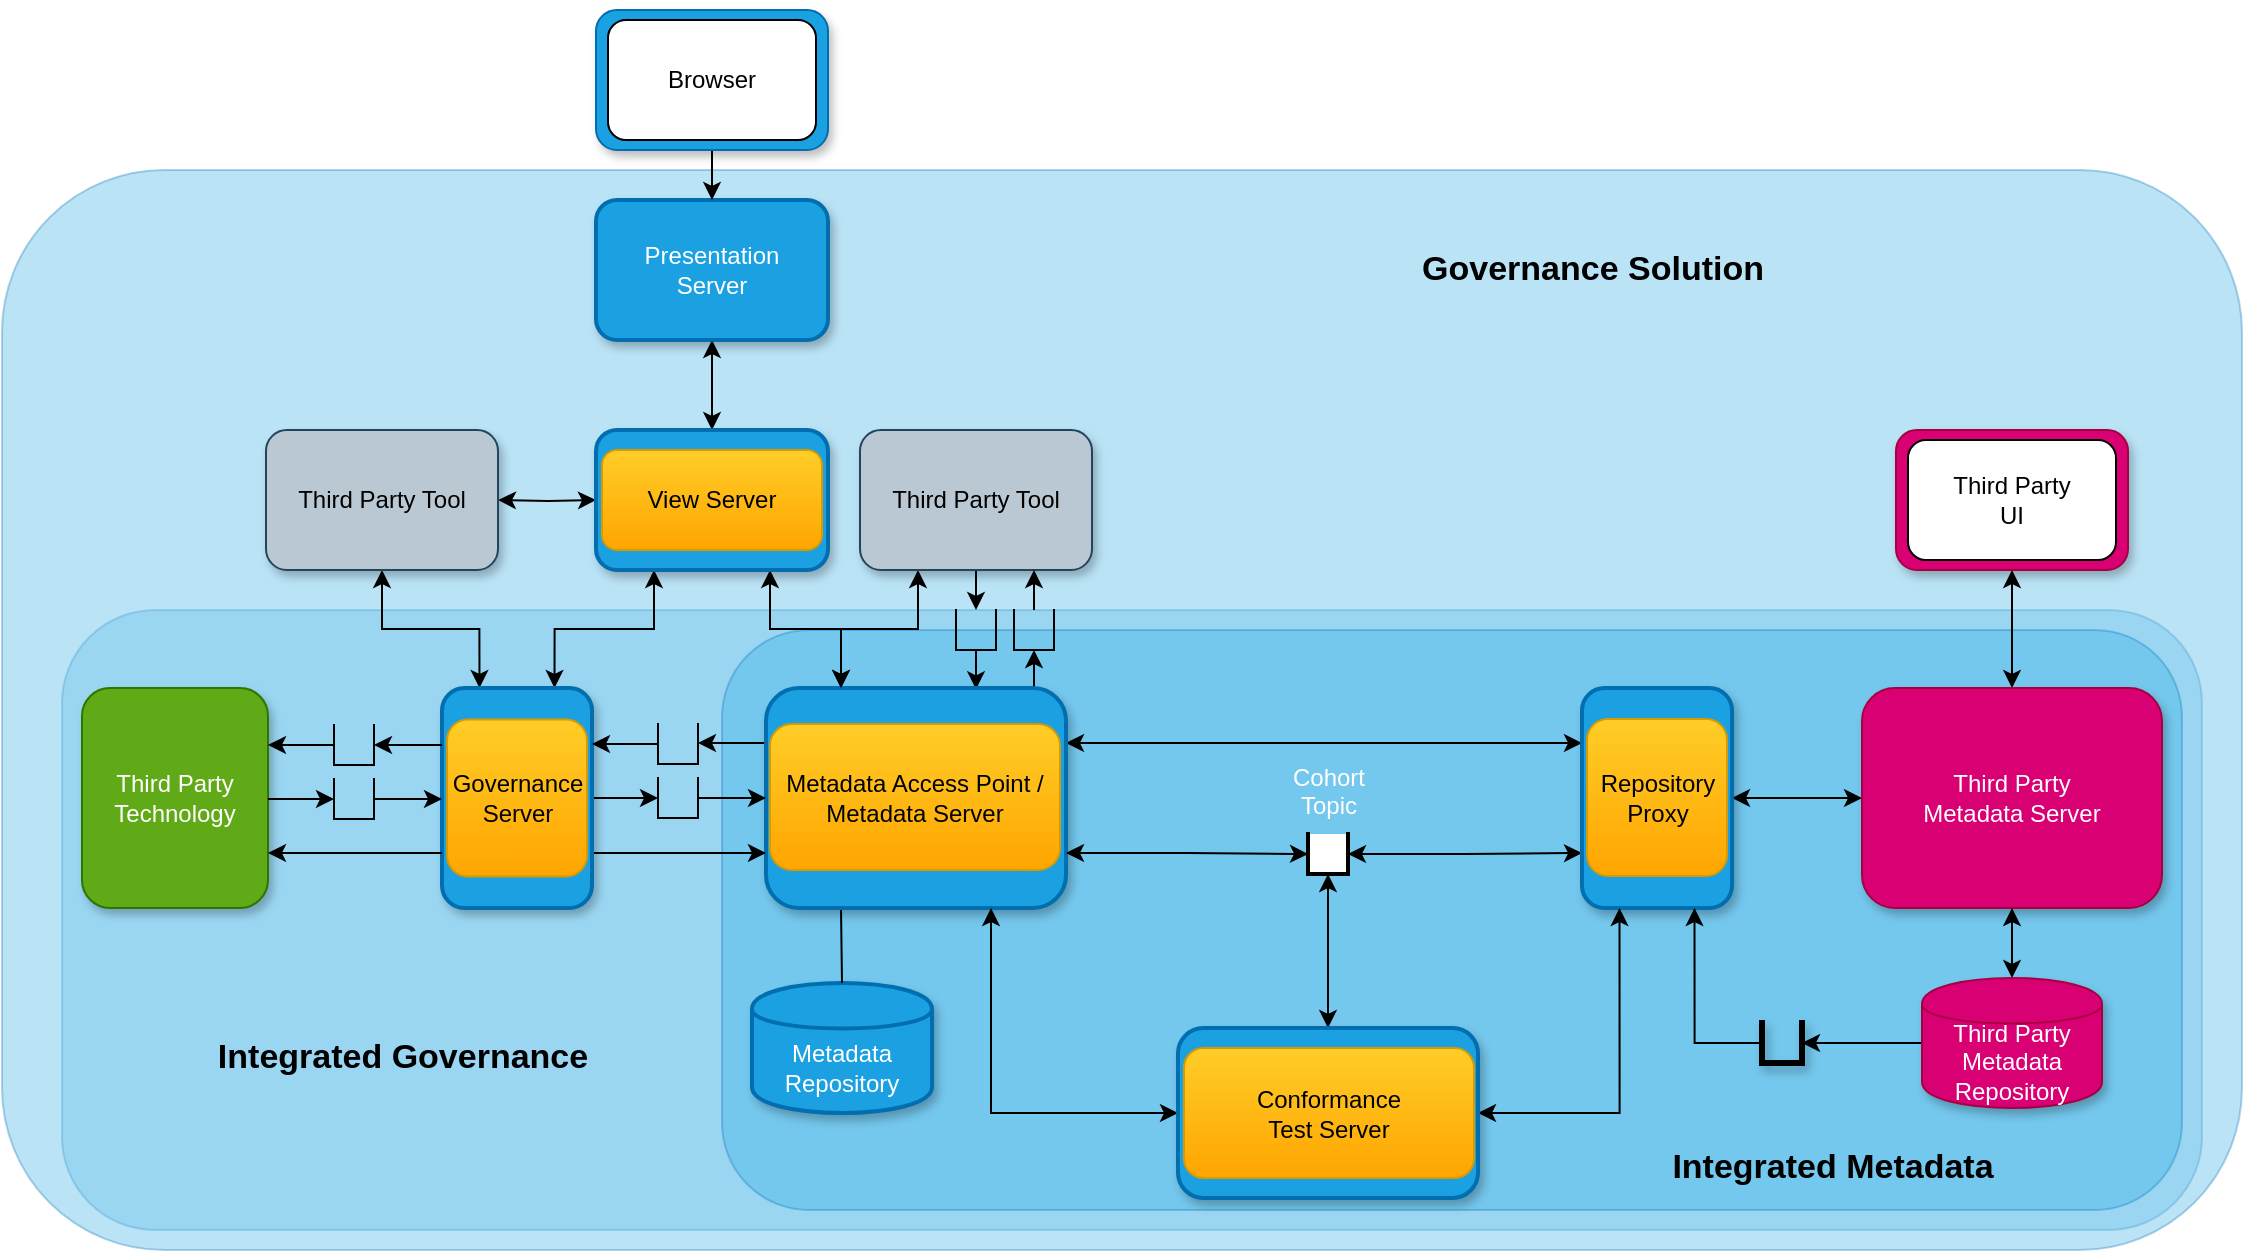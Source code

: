 <mxfile version="12.4.2" type="device" pages="12"><diagram id="mWRF4xl90gKh4M5-J_Pz" name="solution-types"><mxGraphModel dx="932" dy="-546" grid="1" gridSize="10" guides="1" tooltips="1" connect="1" arrows="1" fold="1" page="1" pageScale="1" pageWidth="827" pageHeight="1169" math="0" shadow="0"><root><mxCell id="0"/><mxCell id="1" parent="0"/><mxCell id="jUmBqhJ55A6XYtBAuPTZ-65" value="" style="rounded=1;whiteSpace=wrap;html=1;fillColor=#1ba1e2;strokeColor=#006EAF;opacity=30;fontColor=#ffffff;" parent="1" vertex="1"><mxGeometry x="190" y="1320" width="1120" height="540" as="geometry"/></mxCell><mxCell id="jUmBqhJ55A6XYtBAuPTZ-66" value="" style="rounded=1;whiteSpace=wrap;html=1;fillColor=#1ba1e2;strokeColor=#006EAF;opacity=20;fontColor=#ffffff;" parent="1" vertex="1"><mxGeometry x="220" y="1540" width="1070" height="310" as="geometry"/></mxCell><mxCell id="jUmBqhJ55A6XYtBAuPTZ-67" value="" style="rounded=1;whiteSpace=wrap;html=1;fillColor=#1ba1e2;strokeColor=#006EAF;fontColor=#ffffff;opacity=30;" parent="1" vertex="1"><mxGeometry x="550" y="1550" width="730" height="290" as="geometry"/></mxCell><mxCell id="jUmBqhJ55A6XYtBAuPTZ-1" style="edgeStyle=orthogonalEdgeStyle;rounded=0;orthogonalLoop=1;jettySize=auto;html=1;entryX=0.25;entryY=0;entryDx=0;entryDy=0;startArrow=classic;startFill=1;endArrow=classic;endFill=1;exitX=0.75;exitY=1;exitDx=0;exitDy=0;" parent="1" source="jUmBqhJ55A6XYtBAuPTZ-59" target="jUmBqhJ55A6XYtBAuPTZ-11" edge="1"><mxGeometry relative="1" as="geometry"/></mxCell><mxCell id="jUmBqhJ55A6XYtBAuPTZ-2" style="edgeStyle=orthogonalEdgeStyle;rounded=0;orthogonalLoop=1;jettySize=auto;html=1;exitX=0.25;exitY=1;exitDx=0;exitDy=0;startArrow=classic;startFill=1;endArrow=classic;endFill=1;entryX=0.75;entryY=0;entryDx=0;entryDy=0;" parent="1" source="jUmBqhJ55A6XYtBAuPTZ-59" target="jUmBqhJ55A6XYtBAuPTZ-15" edge="1"><mxGeometry relative="1" as="geometry"><mxPoint x="470" y="1581" as="targetPoint"/></mxGeometry></mxCell><mxCell id="jUmBqhJ55A6XYtBAuPTZ-3" style="edgeStyle=orthogonalEdgeStyle;rounded=0;orthogonalLoop=1;jettySize=auto;html=1;exitX=0.5;exitY=1;exitDx=0;exitDy=0;entryX=0.5;entryY=0;entryDx=0;entryDy=0;startArrow=classic;startFill=1;" parent="1" source="jUmBqhJ55A6XYtBAuPTZ-4" target="jUmBqhJ55A6XYtBAuPTZ-59" edge="1"><mxGeometry relative="1" as="geometry"/></mxCell><mxCell id="jUmBqhJ55A6XYtBAuPTZ-4" value="Presentation&lt;br&gt;Server" style="rounded=1;whiteSpace=wrap;html=1;fillColor=#1ba1e2;strokeColor=#006EAF;fontColor=#ffffff;strokeWidth=2;shadow=1;" parent="1" vertex="1"><mxGeometry x="487" y="1335" width="116" height="70" as="geometry"/></mxCell><mxCell id="jUmBqhJ55A6XYtBAuPTZ-5" value="Metadata&lt;br&gt;Repository&lt;br&gt;" style="shape=cylinder;whiteSpace=wrap;html=1;boundedLbl=1;backgroundOutline=1;fillColor=#1ba1e2;strokeColor=#006EAF;fontColor=#ffffff;strokeWidth=2;shadow=1;" parent="1" vertex="1"><mxGeometry x="565" y="1726.5" width="90" height="65" as="geometry"/></mxCell><mxCell id="jUmBqhJ55A6XYtBAuPTZ-6" style="edgeStyle=orthogonalEdgeStyle;rounded=0;orthogonalLoop=1;jettySize=auto;html=1;exitX=0.25;exitY=1;exitDx=0;exitDy=0;endArrow=none;endFill=0;entryX=0.5;entryY=0;entryDx=0;entryDy=0;" parent="1" source="jUmBqhJ55A6XYtBAuPTZ-11" target="jUmBqhJ55A6XYtBAuPTZ-5" edge="1"><mxGeometry relative="1" as="geometry"><mxPoint x="647" y="1679" as="targetPoint"/></mxGeometry></mxCell><mxCell id="jUmBqhJ55A6XYtBAuPTZ-7" style="edgeStyle=orthogonalEdgeStyle;rounded=0;orthogonalLoop=1;jettySize=auto;html=1;exitX=0.75;exitY=0;exitDx=0;exitDy=0;entryX=0.5;entryY=1;entryDx=0;entryDy=0;endArrow=classic;endFill=1;" parent="1" source="jUmBqhJ55A6XYtBAuPTZ-11" target="jUmBqhJ55A6XYtBAuPTZ-20" edge="1"><mxGeometry relative="1" as="geometry"/></mxCell><mxCell id="jUmBqhJ55A6XYtBAuPTZ-8" style="edgeStyle=orthogonalEdgeStyle;rounded=0;orthogonalLoop=1;jettySize=auto;html=1;exitX=0;exitY=0.25;exitDx=0;exitDy=0;entryX=1;entryY=0.5;entryDx=0;entryDy=0;endArrow=classic;endFill=1;" parent="1" source="jUmBqhJ55A6XYtBAuPTZ-11" target="jUmBqhJ55A6XYtBAuPTZ-22" edge="1"><mxGeometry relative="1" as="geometry"/></mxCell><mxCell id="jUmBqhJ55A6XYtBAuPTZ-9" style="edgeStyle=orthogonalEdgeStyle;rounded=0;orthogonalLoop=1;jettySize=auto;html=1;entryX=0;entryY=0.25;entryDx=0;entryDy=0;startArrow=classic;startFill=1;endArrow=classic;endFill=1;exitX=1;exitY=0.25;exitDx=0;exitDy=0;" parent="1" source="jUmBqhJ55A6XYtBAuPTZ-11" target="jUmBqhJ55A6XYtBAuPTZ-34" edge="1"><mxGeometry relative="1" as="geometry"/></mxCell><mxCell id="jUmBqhJ55A6XYtBAuPTZ-10" style="edgeStyle=orthogonalEdgeStyle;rounded=0;orthogonalLoop=1;jettySize=auto;html=1;exitX=0.7;exitY=0.006;exitDx=0;exitDy=0;entryX=0.5;entryY=1;entryDx=0;entryDy=0;startArrow=classic;startFill=1;endArrow=none;endFill=0;exitPerimeter=0;" parent="1" source="jUmBqhJ55A6XYtBAuPTZ-11" target="jUmBqhJ55A6XYtBAuPTZ-48" edge="1"><mxGeometry relative="1" as="geometry"><Array as="points"><mxPoint x="677" y="1569"/><mxPoint x="677" y="1569"/></Array></mxGeometry></mxCell><mxCell id="jUmBqhJ55A6XYtBAuPTZ-11" value="Metadata Server /&lt;br&gt;Metadata Access Point" style="rounded=1;whiteSpace=wrap;html=1;fillColor=#1ba1e2;strokeColor=#006EAF;fontColor=#ffffff;strokeWidth=2;shadow=1;" parent="1" vertex="1"><mxGeometry x="572" y="1579" width="150" height="110" as="geometry"/></mxCell><mxCell id="jUmBqhJ55A6XYtBAuPTZ-12" style="edgeStyle=orthogonalEdgeStyle;rounded=0;orthogonalLoop=1;jettySize=auto;html=1;exitX=1;exitY=0.5;exitDx=0;exitDy=0;entryX=0;entryY=0.5;entryDx=0;entryDy=0;endArrow=classic;endFill=1;" parent="1" source="jUmBqhJ55A6XYtBAuPTZ-15" target="jUmBqhJ55A6XYtBAuPTZ-24" edge="1"><mxGeometry relative="1" as="geometry"/></mxCell><mxCell id="jUmBqhJ55A6XYtBAuPTZ-13" style="edgeStyle=orthogonalEdgeStyle;rounded=0;orthogonalLoop=1;jettySize=auto;html=1;exitX=1;exitY=0.75;exitDx=0;exitDy=0;entryX=0;entryY=0.75;entryDx=0;entryDy=0;endArrow=classic;endFill=1;" parent="1" source="jUmBqhJ55A6XYtBAuPTZ-15" target="jUmBqhJ55A6XYtBAuPTZ-11" edge="1"><mxGeometry relative="1" as="geometry"/></mxCell><mxCell id="jUmBqhJ55A6XYtBAuPTZ-14" style="edgeStyle=orthogonalEdgeStyle;rounded=0;orthogonalLoop=1;jettySize=auto;html=1;exitX=0.25;exitY=0;exitDx=0;exitDy=0;entryX=0.5;entryY=1;entryDx=0;entryDy=0;startArrow=classic;startFill=1;endArrow=classic;endFill=1;" parent="1" source="jUmBqhJ55A6XYtBAuPTZ-15" target="jUmBqhJ55A6XYtBAuPTZ-43" edge="1"><mxGeometry relative="1" as="geometry"/></mxCell><mxCell id="jUmBqhJ55A6XYtBAuPTZ-15" value="Governance&lt;br&gt;Server" style="rounded=1;whiteSpace=wrap;html=1;fillColor=#1ba1e2;strokeColor=#006EAF;fontColor=#ffffff;strokeWidth=2;shadow=1;" parent="1" vertex="1"><mxGeometry x="410" y="1579" width="75" height="110" as="geometry"/></mxCell><mxCell id="jUmBqhJ55A6XYtBAuPTZ-16" style="edgeStyle=orthogonalEdgeStyle;rounded=0;orthogonalLoop=1;jettySize=auto;html=1;exitX=0.25;exitY=1;exitDx=0;exitDy=0;entryX=0.25;entryY=0;entryDx=0;entryDy=0;startArrow=classic;startFill=1;endArrow=classic;endFill=1;" parent="1" source="jUmBqhJ55A6XYtBAuPTZ-18" target="jUmBqhJ55A6XYtBAuPTZ-11" edge="1"><mxGeometry relative="1" as="geometry"/></mxCell><mxCell id="jUmBqhJ55A6XYtBAuPTZ-17" style="edgeStyle=orthogonalEdgeStyle;rounded=0;orthogonalLoop=1;jettySize=auto;html=1;exitX=0.5;exitY=1;exitDx=0;exitDy=0;entryX=0.5;entryY=0;entryDx=0;entryDy=0;startArrow=none;startFill=0;endArrow=classic;endFill=1;" parent="1" source="jUmBqhJ55A6XYtBAuPTZ-18" target="jUmBqhJ55A6XYtBAuPTZ-48" edge="1"><mxGeometry relative="1" as="geometry"/></mxCell><mxCell id="jUmBqhJ55A6XYtBAuPTZ-18" value="Third Party Tool" style="rounded=1;whiteSpace=wrap;html=1;fillColor=#bac8d3;strokeColor=#23445d;shadow=1;" parent="1" vertex="1"><mxGeometry x="619" y="1450" width="116" height="70" as="geometry"/></mxCell><mxCell id="jUmBqhJ55A6XYtBAuPTZ-19" style="edgeStyle=orthogonalEdgeStyle;rounded=0;orthogonalLoop=1;jettySize=auto;html=1;exitX=0.5;exitY=0;exitDx=0;exitDy=0;entryX=0.75;entryY=1;entryDx=0;entryDy=0;endArrow=classic;endFill=1;" parent="1" source="jUmBqhJ55A6XYtBAuPTZ-20" target="jUmBqhJ55A6XYtBAuPTZ-18" edge="1"><mxGeometry relative="1" as="geometry"/></mxCell><mxCell id="jUmBqhJ55A6XYtBAuPTZ-20" value="" style="shape=partialRectangle;whiteSpace=wrap;html=1;bottom=1;right=1;left=1;top=0;fillColor=none;routingCenterX=-0.5;" parent="1" vertex="1"><mxGeometry x="696" y="1540" width="20" height="20" as="geometry"/></mxCell><mxCell id="jUmBqhJ55A6XYtBAuPTZ-21" style="edgeStyle=orthogonalEdgeStyle;rounded=0;orthogonalLoop=1;jettySize=auto;html=1;exitX=0;exitY=0.5;exitDx=0;exitDy=0;entryX=1;entryY=0.25;entryDx=0;entryDy=0;endArrow=classic;endFill=1;" parent="1" source="jUmBqhJ55A6XYtBAuPTZ-22" target="jUmBqhJ55A6XYtBAuPTZ-15" edge="1"><mxGeometry relative="1" as="geometry"/></mxCell><mxCell id="jUmBqhJ55A6XYtBAuPTZ-22" value="" style="shape=partialRectangle;whiteSpace=wrap;html=1;bottom=1;right=1;left=1;top=0;fillColor=none;routingCenterX=-0.5;" parent="1" vertex="1"><mxGeometry x="518" y="1597" width="20" height="20" as="geometry"/></mxCell><mxCell id="jUmBqhJ55A6XYtBAuPTZ-23" style="edgeStyle=orthogonalEdgeStyle;rounded=0;orthogonalLoop=1;jettySize=auto;html=1;exitX=1;exitY=0.5;exitDx=0;exitDy=0;endArrow=classic;endFill=1;" parent="1" source="jUmBqhJ55A6XYtBAuPTZ-24" target="jUmBqhJ55A6XYtBAuPTZ-11" edge="1"><mxGeometry relative="1" as="geometry"/></mxCell><mxCell id="jUmBqhJ55A6XYtBAuPTZ-24" value="" style="shape=partialRectangle;whiteSpace=wrap;html=1;bottom=1;right=1;left=1;top=0;fillColor=none;routingCenterX=-0.5;" parent="1" vertex="1"><mxGeometry x="518" y="1624" width="20" height="20" as="geometry"/></mxCell><mxCell id="jUmBqhJ55A6XYtBAuPTZ-26" style="edgeStyle=orthogonalEdgeStyle;rounded=0;orthogonalLoop=1;jettySize=auto;html=1;exitX=1;exitY=0.5;exitDx=0;exitDy=0;entryX=0;entryY=0.75;entryDx=0;entryDy=0;startArrow=classic;startFill=1;endArrow=classic;endFill=1;" parent="1" source="jUmBqhJ55A6XYtBAuPTZ-27" target="jUmBqhJ55A6XYtBAuPTZ-34" edge="1"><mxGeometry relative="1" as="geometry"/></mxCell><mxCell id="jUmBqhJ55A6XYtBAuPTZ-27" value="" style="shape=partialRectangle;whiteSpace=wrap;html=1;bottom=1;right=1;left=1;top=0;routingCenterX=-0.5;strokeWidth=2;" parent="1" vertex="1"><mxGeometry x="843" y="1652" width="20" height="20" as="geometry"/></mxCell><mxCell id="jUmBqhJ55A6XYtBAuPTZ-28" style="edgeStyle=orthogonalEdgeStyle;rounded=0;orthogonalLoop=1;jettySize=auto;html=1;exitX=1;exitY=0.75;exitDx=0;exitDy=0;entryX=0;entryY=0.5;entryDx=0;entryDy=0;endArrow=classic;endFill=1;startArrow=classic;startFill=1;" parent="1" source="jUmBqhJ55A6XYtBAuPTZ-11" target="jUmBqhJ55A6XYtBAuPTZ-27" edge="1"><mxGeometry relative="1" as="geometry"/></mxCell><mxCell id="jUmBqhJ55A6XYtBAuPTZ-29" value="&lt;div style=&quot;text-align: center&quot;&gt;&lt;span&gt;Cohort&lt;/span&gt;&lt;/div&gt;&lt;div style=&quot;text-align: center&quot;&gt;&lt;span&gt;Topic&lt;/span&gt;&lt;/div&gt;" style="text;html=1;resizable=0;points=[];autosize=1;align=center;verticalAlign=top;spacingTop=-4;fontColor=#FFFFFF;shadow=1;" parent="1" vertex="1"><mxGeometry x="828" y="1614" width="50" height="30" as="geometry"/></mxCell><mxCell id="jUmBqhJ55A6XYtBAuPTZ-30" value="" style="rounded=1;whiteSpace=wrap;html=1;fillColor=#d80073;strokeColor=#A50040;fontColor=#ffffff;shadow=1;" parent="1" vertex="1"><mxGeometry x="1137" y="1450" width="116" height="70" as="geometry"/></mxCell><mxCell id="jUmBqhJ55A6XYtBAuPTZ-31" value="Third Party&lt;br&gt;UI" style="rounded=1;whiteSpace=wrap;html=1;" parent="1" vertex="1"><mxGeometry x="1143" y="1455" width="104" height="60" as="geometry"/></mxCell><mxCell id="jUmBqhJ55A6XYtBAuPTZ-32" value="Third Party&lt;br&gt;Technology" style="rounded=1;whiteSpace=wrap;html=1;fillColor=#60a917;strokeColor=#2D7600;fontColor=#ffffff;shadow=1;" parent="1" vertex="1"><mxGeometry x="230" y="1579" width="93" height="110" as="geometry"/></mxCell><mxCell id="jUmBqhJ55A6XYtBAuPTZ-33" style="edgeStyle=orthogonalEdgeStyle;rounded=0;orthogonalLoop=1;jettySize=auto;html=1;exitX=1;exitY=0.5;exitDx=0;exitDy=0;startArrow=classic;startFill=1;endArrow=classic;endFill=1;" parent="1" source="jUmBqhJ55A6XYtBAuPTZ-34" target="jUmBqhJ55A6XYtBAuPTZ-36" edge="1"><mxGeometry relative="1" as="geometry"/></mxCell><mxCell id="jUmBqhJ55A6XYtBAuPTZ-34" value="Another&lt;br&gt;Cohort&lt;br&gt;Member" style="rounded=1;whiteSpace=wrap;html=1;fillColor=#1ba1e2;strokeColor=#006EAF;fontColor=#ffffff;strokeWidth=2;shadow=1;" parent="1" vertex="1"><mxGeometry x="980" y="1579" width="75" height="110" as="geometry"/></mxCell><mxCell id="jUmBqhJ55A6XYtBAuPTZ-35" style="edgeStyle=orthogonalEdgeStyle;rounded=0;orthogonalLoop=1;jettySize=auto;html=1;exitX=0.5;exitY=0;exitDx=0;exitDy=0;entryX=0.5;entryY=1;entryDx=0;entryDy=0;startArrow=classic;startFill=1;endArrow=classic;endFill=1;" parent="1" source="jUmBqhJ55A6XYtBAuPTZ-36" target="jUmBqhJ55A6XYtBAuPTZ-30" edge="1"><mxGeometry relative="1" as="geometry"/></mxCell><mxCell id="jUmBqhJ55A6XYtBAuPTZ-36" value="Third Party&lt;br&gt;Metadata Server" style="rounded=1;whiteSpace=wrap;html=1;fillColor=#d80073;strokeColor=#A50040;fontColor=#ffffff;shadow=1;" parent="1" vertex="1"><mxGeometry x="1120" y="1579" width="150" height="110" as="geometry"/></mxCell><mxCell id="jUmBqhJ55A6XYtBAuPTZ-37" style="edgeStyle=orthogonalEdgeStyle;rounded=0;orthogonalLoop=1;jettySize=auto;html=1;exitX=0.5;exitY=0;exitDx=0;exitDy=0;entryX=0.5;entryY=1;entryDx=0;entryDy=0;startArrow=classic;startFill=1;endArrow=classic;endFill=1;" parent="1" source="jUmBqhJ55A6XYtBAuPTZ-39" target="jUmBqhJ55A6XYtBAuPTZ-36" edge="1"><mxGeometry relative="1" as="geometry"/></mxCell><mxCell id="jUmBqhJ55A6XYtBAuPTZ-38" style="edgeStyle=orthogonalEdgeStyle;rounded=0;orthogonalLoop=1;jettySize=auto;html=1;exitX=0;exitY=0.5;exitDx=0;exitDy=0;entryX=1;entryY=0.5;entryDx=0;entryDy=0;startArrow=none;startFill=0;endArrow=classic;endFill=1;" parent="1" source="jUmBqhJ55A6XYtBAuPTZ-39" target="jUmBqhJ55A6XYtBAuPTZ-41" edge="1"><mxGeometry relative="1" as="geometry"/></mxCell><mxCell id="jUmBqhJ55A6XYtBAuPTZ-39" value="Third Party&lt;br&gt;Metadata&lt;br&gt;Repository" style="shape=cylinder;whiteSpace=wrap;html=1;boundedLbl=1;backgroundOutline=1;fillColor=#d80073;strokeColor=#A50040;fontColor=#ffffff;shadow=1;" parent="1" vertex="1"><mxGeometry x="1150" y="1724" width="90" height="65" as="geometry"/></mxCell><mxCell id="jUmBqhJ55A6XYtBAuPTZ-40" style="edgeStyle=orthogonalEdgeStyle;rounded=0;orthogonalLoop=1;jettySize=auto;html=1;exitX=0;exitY=0.5;exitDx=0;exitDy=0;entryX=0.75;entryY=1;entryDx=0;entryDy=0;startArrow=none;startFill=0;endArrow=classic;endFill=1;" parent="1" source="jUmBqhJ55A6XYtBAuPTZ-41" target="jUmBqhJ55A6XYtBAuPTZ-34" edge="1"><mxGeometry relative="1" as="geometry"/></mxCell><mxCell id="jUmBqhJ55A6XYtBAuPTZ-41" value="" style="shape=partialRectangle;whiteSpace=wrap;html=1;bottom=1;right=1;left=1;top=0;fillColor=none;routingCenterX=-0.5;strokeWidth=3;shadow=1;" parent="1" vertex="1"><mxGeometry x="1070" y="1746.5" width="20" height="20" as="geometry"/></mxCell><mxCell id="jUmBqhJ55A6XYtBAuPTZ-42" value="" style="edgeStyle=orthogonalEdgeStyle;rounded=0;orthogonalLoop=1;jettySize=auto;html=1;startArrow=classic;startFill=1;" parent="1" target="jUmBqhJ55A6XYtBAuPTZ-59" edge="1"><mxGeometry relative="1" as="geometry"><mxPoint x="438" y="1485" as="sourcePoint"/></mxGeometry></mxCell><mxCell id="jUmBqhJ55A6XYtBAuPTZ-43" value="Third Party Tool" style="rounded=1;whiteSpace=wrap;html=1;fillColor=#bac8d3;strokeColor=#23445d;shadow=1;" parent="1" vertex="1"><mxGeometry x="322" y="1450" width="116" height="70" as="geometry"/></mxCell><mxCell id="jUmBqhJ55A6XYtBAuPTZ-44" style="edgeStyle=orthogonalEdgeStyle;rounded=0;orthogonalLoop=1;jettySize=auto;html=1;exitX=0.5;exitY=0;exitDx=0;exitDy=0;entryX=0.5;entryY=1;entryDx=0;entryDy=0;startArrow=classic;startFill=1;endArrow=classic;endFill=1;" parent="1" source="jUmBqhJ55A6XYtBAuPTZ-47" target="jUmBqhJ55A6XYtBAuPTZ-27" edge="1"><mxGeometry relative="1" as="geometry"/></mxCell><mxCell id="jUmBqhJ55A6XYtBAuPTZ-45" style="edgeStyle=orthogonalEdgeStyle;rounded=0;orthogonalLoop=1;jettySize=auto;html=1;exitX=1;exitY=0.5;exitDx=0;exitDy=0;entryX=0.25;entryY=1;entryDx=0;entryDy=0;startArrow=classic;startFill=1;endArrow=classic;endFill=1;" parent="1" source="jUmBqhJ55A6XYtBAuPTZ-47" target="jUmBqhJ55A6XYtBAuPTZ-34" edge="1"><mxGeometry relative="1" as="geometry"/></mxCell><mxCell id="jUmBqhJ55A6XYtBAuPTZ-46" style="edgeStyle=orthogonalEdgeStyle;rounded=0;orthogonalLoop=1;jettySize=auto;html=1;exitX=0;exitY=0.5;exitDx=0;exitDy=0;entryX=0.75;entryY=1;entryDx=0;entryDy=0;startArrow=classic;startFill=1;endArrow=classic;endFill=1;" parent="1" source="jUmBqhJ55A6XYtBAuPTZ-47" target="jUmBqhJ55A6XYtBAuPTZ-11" edge="1"><mxGeometry relative="1" as="geometry"/></mxCell><mxCell id="jUmBqhJ55A6XYtBAuPTZ-47" value="Conformance&lt;br&gt;Test Server" style="rounded=1;whiteSpace=wrap;html=1;fillColor=#1ba1e2;strokeColor=#006EAF;fontColor=#ffffff;strokeWidth=2;shadow=1;" parent="1" vertex="1"><mxGeometry x="778" y="1749" width="150" height="85" as="geometry"/></mxCell><mxCell id="jUmBqhJ55A6XYtBAuPTZ-48" value="" style="shape=partialRectangle;whiteSpace=wrap;html=1;bottom=1;right=1;left=1;top=0;fillColor=none;routingCenterX=-0.5;" parent="1" vertex="1"><mxGeometry x="667" y="1540" width="20" height="20" as="geometry"/></mxCell><mxCell id="jUmBqhJ55A6XYtBAuPTZ-49" style="edgeStyle=orthogonalEdgeStyle;rounded=0;orthogonalLoop=1;jettySize=auto;html=1;exitX=0;exitY=0.25;exitDx=0;exitDy=0;entryX=1;entryY=0.5;entryDx=0;entryDy=0;endArrow=classic;endFill=1;" parent="1" target="jUmBqhJ55A6XYtBAuPTZ-53" edge="1"><mxGeometry relative="1" as="geometry"><mxPoint x="410" y="1607.5" as="sourcePoint"/></mxGeometry></mxCell><mxCell id="jUmBqhJ55A6XYtBAuPTZ-50" style="edgeStyle=orthogonalEdgeStyle;rounded=0;orthogonalLoop=1;jettySize=auto;html=1;exitX=1;exitY=0.5;exitDx=0;exitDy=0;entryX=0;entryY=0.5;entryDx=0;entryDy=0;endArrow=classic;endFill=1;" parent="1" target="jUmBqhJ55A6XYtBAuPTZ-55" edge="1"><mxGeometry relative="1" as="geometry"><mxPoint x="323" y="1634.5" as="sourcePoint"/></mxGeometry></mxCell><mxCell id="jUmBqhJ55A6XYtBAuPTZ-51" style="edgeStyle=orthogonalEdgeStyle;rounded=0;orthogonalLoop=1;jettySize=auto;html=1;exitX=1;exitY=0.75;exitDx=0;exitDy=0;entryX=0;entryY=0.75;entryDx=0;entryDy=0;endArrow=none;endFill=0;startArrow=classic;startFill=1;" parent="1" edge="1"><mxGeometry relative="1" as="geometry"><mxPoint x="323" y="1661.5" as="sourcePoint"/><mxPoint x="410" y="1661.5" as="targetPoint"/></mxGeometry></mxCell><mxCell id="jUmBqhJ55A6XYtBAuPTZ-52" style="edgeStyle=orthogonalEdgeStyle;rounded=0;orthogonalLoop=1;jettySize=auto;html=1;exitX=0;exitY=0.5;exitDx=0;exitDy=0;entryX=1;entryY=0.25;entryDx=0;entryDy=0;endArrow=classic;endFill=1;" parent="1" source="jUmBqhJ55A6XYtBAuPTZ-53" edge="1"><mxGeometry relative="1" as="geometry"><mxPoint x="323" y="1608" as="targetPoint"/></mxGeometry></mxCell><mxCell id="jUmBqhJ55A6XYtBAuPTZ-53" value="" style="shape=partialRectangle;whiteSpace=wrap;html=1;bottom=1;right=1;left=1;top=0;fillColor=none;routingCenterX=-0.5;" parent="1" vertex="1"><mxGeometry x="356" y="1597.5" width="20" height="20" as="geometry"/></mxCell><mxCell id="jUmBqhJ55A6XYtBAuPTZ-54" style="edgeStyle=orthogonalEdgeStyle;rounded=0;orthogonalLoop=1;jettySize=auto;html=1;exitX=1;exitY=0.5;exitDx=0;exitDy=0;endArrow=classic;endFill=1;" parent="1" source="jUmBqhJ55A6XYtBAuPTZ-55" edge="1"><mxGeometry relative="1" as="geometry"><mxPoint x="410" y="1635" as="targetPoint"/></mxGeometry></mxCell><mxCell id="jUmBqhJ55A6XYtBAuPTZ-55" value="" style="shape=partialRectangle;whiteSpace=wrap;html=1;bottom=1;right=1;left=1;top=0;fillColor=none;routingCenterX=-0.5;" parent="1" vertex="1"><mxGeometry x="356" y="1624.5" width="20" height="20" as="geometry"/></mxCell><mxCell id="jUmBqhJ55A6XYtBAuPTZ-56" style="edgeStyle=orthogonalEdgeStyle;rounded=0;orthogonalLoop=1;jettySize=auto;html=1;entryX=0.5;entryY=0;entryDx=0;entryDy=0;" parent="1" source="jUmBqhJ55A6XYtBAuPTZ-57" target="jUmBqhJ55A6XYtBAuPTZ-4" edge="1"><mxGeometry relative="1" as="geometry"/></mxCell><mxCell id="jUmBqhJ55A6XYtBAuPTZ-57" value="" style="rounded=1;whiteSpace=wrap;html=1;fillColor=#1ba1e2;strokeColor=#006EAF;fontColor=#ffffff;shadow=1;" parent="1" vertex="1"><mxGeometry x="487" y="1240" width="116" height="70" as="geometry"/></mxCell><mxCell id="jUmBqhJ55A6XYtBAuPTZ-58" value="Browser" style="rounded=1;whiteSpace=wrap;html=1;" parent="1" vertex="1"><mxGeometry x="493" y="1245" width="104" height="60" as="geometry"/></mxCell><mxCell id="jUmBqhJ55A6XYtBAuPTZ-59" value="View Server" style="rounded=1;whiteSpace=wrap;html=1;fillColor=#1ba1e2;strokeColor=#006EAF;fontColor=#ffffff;strokeWidth=2;shadow=1;" parent="1" vertex="1"><mxGeometry x="487" y="1450" width="116" height="70" as="geometry"/></mxCell><mxCell id="jUmBqhJ55A6XYtBAuPTZ-60" value="View Server" style="rounded=1;whiteSpace=wrap;html=1;gradientColor=#ffa500;fillColor=#ffcd28;strokeColor=#d79b00;" parent="1" vertex="1"><mxGeometry x="490" y="1460" width="110" height="50" as="geometry"/></mxCell><mxCell id="jUmBqhJ55A6XYtBAuPTZ-61" value="Governance&lt;br&gt;Server" style="rounded=1;whiteSpace=wrap;html=1;gradientColor=#ffa500;fillColor=#ffcd28;strokeColor=#d79b00;" parent="1" vertex="1"><mxGeometry x="412.5" y="1594.75" width="70" height="78.5" as="geometry"/></mxCell><mxCell id="jUmBqhJ55A6XYtBAuPTZ-62" value="Metadata Access Point /&lt;br&gt;Metadata Server" style="rounded=1;whiteSpace=wrap;html=1;gradientColor=#ffa500;fillColor=#ffcd28;strokeColor=#d79b00;" parent="1" vertex="1"><mxGeometry x="574" y="1597" width="145" height="73" as="geometry"/></mxCell><mxCell id="jUmBqhJ55A6XYtBAuPTZ-63" value="Repository&lt;br&gt;Proxy" style="rounded=1;whiteSpace=wrap;html=1;gradientColor=#ffa500;fillColor=#ffcd28;strokeColor=#d79b00;" parent="1" vertex="1"><mxGeometry x="982.5" y="1594.5" width="70" height="78.5" as="geometry"/></mxCell><mxCell id="jUmBqhJ55A6XYtBAuPTZ-64" value="Conformance&lt;br&gt;Test Server" style="rounded=1;whiteSpace=wrap;html=1;gradientColor=#ffa500;fillColor=#ffcd28;strokeColor=#d79b00;" parent="1" vertex="1"><mxGeometry x="781" y="1759" width="145" height="65" as="geometry"/></mxCell><mxCell id="jUmBqhJ55A6XYtBAuPTZ-68" value="Governance Solution" style="text;html=1;align=center;verticalAlign=middle;resizable=0;points=[];;autosize=1;fontSize=17;fontStyle=1" parent="1" vertex="1"><mxGeometry x="890" y="1355" width="190" height="30" as="geometry"/></mxCell><mxCell id="jUmBqhJ55A6XYtBAuPTZ-69" value="Integrated Metadata" style="text;html=1;align=center;verticalAlign=middle;resizable=0;points=[];;autosize=1;fontSize=17;fontStyle=1" parent="1" vertex="1"><mxGeometry x="1015" y="1804" width="180" height="30" as="geometry"/></mxCell><mxCell id="jUmBqhJ55A6XYtBAuPTZ-70" value="Integrated Governance" style="text;html=1;align=center;verticalAlign=middle;resizable=0;points=[];;autosize=1;fontSize=17;fontStyle=1" parent="1" vertex="1"><mxGeometry x="290" y="1749" width="200" height="30" as="geometry"/></mxCell></root></mxGraphModel></diagram><diagram id="ArGTov3AQXEDVevwcpKZ" name="connecting-read-only-repository"><mxGraphModel dx="105" dy="-1714" grid="1" gridSize="10" guides="1" tooltips="1" connect="1" arrows="1" fold="1" page="1" pageScale="1" pageWidth="827" pageHeight="1169" math="0" shadow="0"><root><mxCell id="LAsp3RXq4Ko1rmSKPXPo-0"/><mxCell id="LAsp3RXq4Ko1rmSKPXPo-1" parent="LAsp3RXq4Ko1rmSKPXPo-0"/><mxCell id="q2DCuKp_U1gnu1f7ZHr2-1" style="edgeStyle=orthogonalEdgeStyle;rounded=0;orthogonalLoop=1;jettySize=auto;html=1;exitX=0;exitY=0.5;exitDx=0;exitDy=0;entryX=1;entryY=0.75;entryDx=0;entryDy=0;startArrow=classic;startFill=1;endArrow=classic;endFill=1;fillColor=#1ba1e2;strokeColor=#006EAF;" parent="LAsp3RXq4Ko1rmSKPXPo-1" source="q2DCuKp_U1gnu1f7ZHr2-2" target="q2DCuKp_U1gnu1f7ZHr2-7" edge="1"><mxGeometry relative="1" as="geometry"/></mxCell><mxCell id="q2DCuKp_U1gnu1f7ZHr2-2" value="" style="shape=partialRectangle;whiteSpace=wrap;html=1;bottom=1;right=1;left=1;top=0;routingCenterX=-0.5;fillColor=#1ba1e2;strokeColor=#006EAF;fontColor=#ffffff;" parent="LAsp3RXq4Ko1rmSKPXPo-1" vertex="1"><mxGeometry x="1370" y="2710" width="60" height="40" as="geometry"/></mxCell><mxCell id="q2DCuKp_U1gnu1f7ZHr2-3" style="edgeStyle=orthogonalEdgeStyle;rounded=0;orthogonalLoop=1;jettySize=auto;html=1;exitX=0;exitY=0.75;exitDx=0;exitDy=0;entryX=1;entryY=0.5;entryDx=0;entryDy=0;endArrow=classic;endFill=1;startArrow=classic;startFill=1;fillColor=#1ba1e2;strokeColor=#006EAF;" parent="LAsp3RXq4Ko1rmSKPXPo-1" target="q2DCuKp_U1gnu1f7ZHr2-2" edge="1"><mxGeometry relative="1" as="geometry"><mxPoint x="1500" y="2730" as="sourcePoint"/></mxGeometry></mxCell><mxCell id="q2DCuKp_U1gnu1f7ZHr2-4" value="&lt;div style=&quot;text-align: center&quot;&gt;&lt;span&gt;Cohort&lt;/span&gt;&lt;/div&gt;&lt;div style=&quot;text-align: center&quot;&gt;&lt;span&gt;Topic&lt;/span&gt;&lt;/div&gt;" style="text;html=1;resizable=0;points=[];autosize=1;align=center;verticalAlign=top;spacingTop=-4;fontColor=#FFFFFF;" parent="LAsp3RXq4Ko1rmSKPXPo-1" vertex="1"><mxGeometry x="1375" y="2715" width="50" height="30" as="geometry"/></mxCell><mxCell id="q2DCuKp_U1gnu1f7ZHr2-5" value="" style="rounded=1;whiteSpace=wrap;html=1;fillColor=#647687;strokeColor=#314354;fontColor=#ffffff;" parent="LAsp3RXq4Ko1rmSKPXPo-1" vertex="1"><mxGeometry x="997" y="2541" width="116" height="70" as="geometry"/></mxCell><mxCell id="q2DCuKp_U1gnu1f7ZHr2-6" value="IGC UI" style="rounded=1;whiteSpace=wrap;html=1;" parent="LAsp3RXq4Ko1rmSKPXPo-1" vertex="1"><mxGeometry x="1003" y="2546" width="104" height="60" as="geometry"/></mxCell><mxCell id="q2DCuKp_U1gnu1f7ZHr2-7" value="Repository&lt;br&gt;Proxy&lt;br&gt;" style="rounded=1;whiteSpace=wrap;html=1;fillColor=#1ba1e2;strokeColor=#006EAF;fontColor=#ffffff;" parent="LAsp3RXq4Ko1rmSKPXPo-1" vertex="1"><mxGeometry x="1220" y="2647" width="75" height="110" as="geometry"/></mxCell><mxCell id="q2DCuKp_U1gnu1f7ZHr2-8" style="edgeStyle=orthogonalEdgeStyle;rounded=0;orthogonalLoop=1;jettySize=auto;html=1;exitX=0.5;exitY=0;exitDx=0;exitDy=0;entryX=0.5;entryY=1;entryDx=0;entryDy=0;startArrow=classic;startFill=1;endArrow=classic;endFill=1;" parent="LAsp3RXq4Ko1rmSKPXPo-1" source="q2DCuKp_U1gnu1f7ZHr2-9" target="q2DCuKp_U1gnu1f7ZHr2-5" edge="1"><mxGeometry relative="1" as="geometry"/></mxCell><mxCell id="q2DCuKp_U1gnu1f7ZHr2-9" value="IBM Information Governance&lt;br&gt;Catalog (IGC)" style="rounded=1;whiteSpace=wrap;html=1;fillColor=#647687;strokeColor=#314354;fontColor=#ffffff;" parent="LAsp3RXq4Ko1rmSKPXPo-1" vertex="1"><mxGeometry x="980" y="2647" width="150" height="110" as="geometry"/></mxCell><mxCell id="q2DCuKp_U1gnu1f7ZHr2-10" style="edgeStyle=orthogonalEdgeStyle;rounded=0;orthogonalLoop=1;jettySize=auto;html=1;exitX=0.5;exitY=0;exitDx=0;exitDy=0;entryX=0.5;entryY=1;entryDx=0;entryDy=0;startArrow=classic;startFill=1;endArrow=classic;endFill=1;" parent="LAsp3RXq4Ko1rmSKPXPo-1" source="q2DCuKp_U1gnu1f7ZHr2-12" target="q2DCuKp_U1gnu1f7ZHr2-9" edge="1"><mxGeometry relative="1" as="geometry"/></mxCell><mxCell id="q2DCuKp_U1gnu1f7ZHr2-11" style="edgeStyle=orthogonalEdgeStyle;rounded=0;orthogonalLoop=1;jettySize=auto;html=1;exitX=1;exitY=0.5;exitDx=0;exitDy=0;entryX=0;entryY=0.5;entryDx=0;entryDy=0;" parent="LAsp3RXq4Ko1rmSKPXPo-1" source="q2DCuKp_U1gnu1f7ZHr2-12" target="q2DCuKp_U1gnu1f7ZHr2-14" edge="1"><mxGeometry relative="1" as="geometry"/></mxCell><mxCell id="q2DCuKp_U1gnu1f7ZHr2-12" value="xmeta Repository" style="shape=cylinder;whiteSpace=wrap;html=1;boundedLbl=1;backgroundOutline=1;fillColor=#647687;strokeColor=#314354;fontColor=#ffffff;" parent="LAsp3RXq4Ko1rmSKPXPo-1" vertex="1"><mxGeometry x="1010" y="2786" width="90" height="65" as="geometry"/></mxCell><mxCell id="q2DCuKp_U1gnu1f7ZHr2-13" style="edgeStyle=orthogonalEdgeStyle;rounded=0;orthogonalLoop=1;jettySize=auto;html=1;exitX=1;exitY=0.5;exitDx=0;exitDy=0;startArrow=none;startFill=0;endArrow=classic;endFill=1;entryX=0.25;entryY=1;entryDx=0;entryDy=0;" parent="LAsp3RXq4Ko1rmSKPXPo-1" source="q2DCuKp_U1gnu1f7ZHr2-14" target="q2DCuKp_U1gnu1f7ZHr2-7" edge="1"><mxGeometry relative="1" as="geometry"/></mxCell><mxCell id="q2DCuKp_U1gnu1f7ZHr2-14" value="" style="shape=partialRectangle;whiteSpace=wrap;html=1;bottom=1;right=1;left=1;top=0;fillColor=#647687;routingCenterX=-0.5;strokeColor=#314354;fontColor=#ffffff;" parent="LAsp3RXq4Ko1rmSKPXPo-1" vertex="1"><mxGeometry x="1130" y="2808.5" width="20" height="20" as="geometry"/></mxCell><mxCell id="q2DCuKp_U1gnu1f7ZHr2-15" style="edgeStyle=orthogonalEdgeStyle;rounded=0;orthogonalLoop=1;jettySize=auto;html=1;entryX=1;entryY=0.5;entryDx=0;entryDy=0;startArrow=none;startFill=0;endArrow=classic;endFill=1;exitX=0;exitY=0.5;exitDx=0;exitDy=0;" parent="LAsp3RXq4Ko1rmSKPXPo-1" source="q2DCuKp_U1gnu1f7ZHr2-7" target="q2DCuKp_U1gnu1f7ZHr2-9" edge="1"><mxGeometry relative="1" as="geometry"><mxPoint x="1190" y="2670" as="sourcePoint"/></mxGeometry></mxCell><mxCell id="q2DCuKp_U1gnu1f7ZHr2-16" value="Repository&lt;br&gt;Proxy" style="rounded=1;whiteSpace=wrap;html=1;gradientColor=#ffa500;fillColor=#ffcd28;strokeColor=#d79b00;" parent="LAsp3RXq4Ko1rmSKPXPo-1" vertex="1"><mxGeometry x="1223" y="2662.75" width="70" height="78.5" as="geometry"/></mxCell><mxCell id="q2DCuKp_U1gnu1f7ZHr2-17" value="Repository&lt;br&gt;Proxy&lt;br&gt;" style="rounded=1;whiteSpace=wrap;html=1;fillColor=#1ba1e2;strokeColor=#006EAF;fontColor=#ffffff;" parent="LAsp3RXq4Ko1rmSKPXPo-1" vertex="1"><mxGeometry x="1500.5" y="2646" width="75" height="110" as="geometry"/></mxCell><mxCell id="q2DCuKp_U1gnu1f7ZHr2-18" value="Another Cohort&lt;br&gt;Member" style="rounded=1;whiteSpace=wrap;html=1;gradientColor=#ffa500;fillColor=#ffcd28;strokeColor=#d79b00;" parent="LAsp3RXq4Ko1rmSKPXPo-1" vertex="1"><mxGeometry x="1503.5" y="2661.75" width="70" height="78.5" as="geometry"/></mxCell><mxCell id="q2DCuKp_U1gnu1f7ZHr2-21" style="edgeStyle=orthogonalEdgeStyle;rounded=0;orthogonalLoop=1;jettySize=auto;html=1;entryX=1.029;entryY=0.105;entryDx=0;entryDy=0;startArrow=none;startFill=0;endArrow=classic;endFill=1;entryPerimeter=0;" parent="LAsp3RXq4Ko1rmSKPXPo-1" target="q2DCuKp_U1gnu1f7ZHr2-16" edge="1"><mxGeometry relative="1" as="geometry"><mxPoint x="1500" y="2671" as="sourcePoint"/></mxGeometry></mxCell><mxCell id="q2DCuKp_U1gnu1f7ZHr2-26" value="Get Metadata" style="text;html=1;align=center;verticalAlign=middle;resizable=0;points=[];;autosize=1;" parent="LAsp3RXq4Ko1rmSKPXPo-1" vertex="1"><mxGeometry x="1134" y="2677" width="90" height="20" as="geometry"/></mxCell><mxCell id="q2DCuKp_U1gnu1f7ZHr2-27" value="Change notifications" style="text;html=1;align=center;verticalAlign=middle;resizable=0;points=[];;autosize=1;" parent="LAsp3RXq4Ko1rmSKPXPo-1" vertex="1"><mxGeometry x="1153" y="2820" width="120" height="20" as="geometry"/></mxCell><mxCell id="q2DCuKp_U1gnu1f7ZHr2-30" value="Get Metadata" style="text;html=1;align=center;verticalAlign=middle;resizable=0;points=[];;autosize=1;" parent="LAsp3RXq4Ko1rmSKPXPo-1" vertex="1"><mxGeometry x="1355" y="2647" width="90" height="20" as="geometry"/></mxCell><mxCell id="q2DCuKp_U1gnu1f7ZHr2-32" value="Change&lt;br&gt;notifications" style="text;html=1;align=center;verticalAlign=middle;resizable=0;points=[];;autosize=1;fontColor=#004C99;" parent="LAsp3RXq4Ko1rmSKPXPo-1" vertex="1"><mxGeometry x="1295" y="2735" width="80" height="30" as="geometry"/></mxCell><mxCell id="q2DCuKp_U1gnu1f7ZHr2-33" value="Change&lt;br&gt;notifications" style="text;html=1;align=center;verticalAlign=middle;resizable=0;points=[];;autosize=1;fontColor=#004C99;" parent="LAsp3RXq4Ko1rmSKPXPo-1" vertex="1"><mxGeometry x="1425" y="2735" width="80" height="30" as="geometry"/></mxCell><mxCell id="q2DCuKp_U1gnu1f7ZHr2-34" value="Glossary&lt;br&gt;Terms" style="ellipse;shape=cloud;whiteSpace=wrap;html=1;align=center;gradientColor=#ffd966;fillColor=#fff2cc;strokeColor=#d6b656;" parent="LAsp3RXq4Ko1rmSKPXPo-1" vertex="1"><mxGeometry x="930" y="2489" width="120" height="80" as="geometry"/></mxCell></root></mxGraphModel></diagram><diagram name="enterprise-view" id="1jaDZ6dTpx0JcBlag9fS"><mxGraphModel dx="105" dy="-1715" grid="1" gridSize="10" guides="1" tooltips="1" connect="1" arrows="1" fold="1" page="1" pageScale="1" pageWidth="827" pageHeight="1169" math="0" shadow="0"><root><mxCell id="CkhqcQDlbcxhBjaK9wJG-0"/><mxCell id="CkhqcQDlbcxhBjaK9wJG-1" parent="CkhqcQDlbcxhBjaK9wJG-0"/><mxCell id="CkhqcQDlbcxhBjaK9wJG-2" value="" style="rounded=1;whiteSpace=wrap;html=1;fillColor=#b0e3e6;strokeColor=none;fontStyle=1;align=center;verticalAlign=bottom;" parent="CkhqcQDlbcxhBjaK9wJG-1" vertex="1"><mxGeometry x="1143" y="2380" width="328" height="494.25" as="geometry"/></mxCell><mxCell id="y7KXGA4E1EGc4ghA7OaW-11" style="edgeStyle=orthogonalEdgeStyle;rounded=0;orthogonalLoop=1;jettySize=auto;html=1;exitX=0.75;exitY=0;exitDx=0;exitDy=0;entryX=0.5;entryY=1;entryDx=0;entryDy=0;startArrow=classic;startFill=1;endArrow=none;endFill=0;" parent="CkhqcQDlbcxhBjaK9wJG-1" source="CkhqcQDlbcxhBjaK9wJG-3" target="y7KXGA4E1EGc4ghA7OaW-6" edge="1"><mxGeometry relative="1" as="geometry"/></mxCell><mxCell id="CkhqcQDlbcxhBjaK9wJG-3" value="View Server" style="rounded=1;whiteSpace=wrap;html=1;fillColor=#1ba1e2;strokeColor=#006EAF;fontColor=#ffffff;" parent="CkhqcQDlbcxhBjaK9wJG-1" vertex="1"><mxGeometry x="1178" y="2615.25" width="116" height="70" as="geometry"/></mxCell><mxCell id="CkhqcQDlbcxhBjaK9wJG-6" style="edgeStyle=orthogonalEdgeStyle;rounded=0;orthogonalLoop=1;jettySize=auto;html=1;exitX=0;exitY=0.5;exitDx=0;exitDy=0;entryX=1;entryY=0.75;entryDx=0;entryDy=0;startArrow=classic;startFill=1;endArrow=classic;endFill=1;fillColor=#1ba1e2;strokeColor=#006EAF;" parent="CkhqcQDlbcxhBjaK9wJG-1" source="CkhqcQDlbcxhBjaK9wJG-7" target="CkhqcQDlbcxhBjaK9wJG-13" edge="1"><mxGeometry relative="1" as="geometry"/></mxCell><mxCell id="CkhqcQDlbcxhBjaK9wJG-7" value="" style="shape=partialRectangle;whiteSpace=wrap;html=1;bottom=1;right=1;left=1;top=0;routingCenterX=-0.5;fillColor=#1ba1e2;strokeColor=#006EAF;fontColor=#ffffff;" parent="CkhqcQDlbcxhBjaK9wJG-1" vertex="1"><mxGeometry x="1301" y="2961.25" width="60" height="45.75" as="geometry"/></mxCell><mxCell id="CkhqcQDlbcxhBjaK9wJG-8" style="edgeStyle=orthogonalEdgeStyle;rounded=0;orthogonalLoop=1;jettySize=auto;html=1;exitX=0;exitY=0.75;exitDx=0;exitDy=0;entryX=1;entryY=0.5;entryDx=0;entryDy=0;endArrow=classic;endFill=1;startArrow=classic;startFill=1;fillColor=#1ba1e2;strokeColor=#006EAF;" parent="CkhqcQDlbcxhBjaK9wJG-1" target="CkhqcQDlbcxhBjaK9wJG-7" edge="1"><mxGeometry relative="1" as="geometry"><mxPoint x="1430" y="2984.25" as="sourcePoint"/></mxGeometry></mxCell><mxCell id="CkhqcQDlbcxhBjaK9wJG-9" value="&lt;div style=&quot;text-align: center&quot;&gt;&lt;span&gt;Cohort&lt;/span&gt;&lt;/div&gt;&lt;div style=&quot;text-align: center&quot;&gt;&lt;span&gt;Topic&lt;/span&gt;&lt;/div&gt;" style="text;html=1;resizable=0;points=[];autosize=1;align=center;verticalAlign=top;spacingTop=-4;fontColor=#FFFFFF;" parent="CkhqcQDlbcxhBjaK9wJG-1" vertex="1"><mxGeometry x="1306.5" y="2968.25" width="50" height="30" as="geometry"/></mxCell><mxCell id="CkhqcQDlbcxhBjaK9wJG-10" value="" style="rounded=1;whiteSpace=wrap;html=1;fillColor=#647687;strokeColor=#314354;fontColor=#ffffff;" parent="CkhqcQDlbcxhBjaK9wJG-1" vertex="1"><mxGeometry x="927" y="2795.25" width="116" height="70" as="geometry"/></mxCell><mxCell id="CkhqcQDlbcxhBjaK9wJG-11" value="IGC UI" style="rounded=1;whiteSpace=wrap;html=1;" parent="CkhqcQDlbcxhBjaK9wJG-1" vertex="1"><mxGeometry x="933" y="2800.25" width="104" height="60" as="geometry"/></mxCell><mxCell id="CkhqcQDlbcxhBjaK9wJG-13" value="Repository&lt;br&gt;Proxy&lt;br&gt;" style="rounded=1;whiteSpace=wrap;html=1;fillColor=#1ba1e2;strokeColor=#006EAF;fontColor=#ffffff;" parent="CkhqcQDlbcxhBjaK9wJG-1" vertex="1"><mxGeometry x="1150" y="2901.25" width="75" height="110" as="geometry"/></mxCell><mxCell id="CkhqcQDlbcxhBjaK9wJG-14" style="edgeStyle=orthogonalEdgeStyle;rounded=0;orthogonalLoop=1;jettySize=auto;html=1;exitX=0.5;exitY=0;exitDx=0;exitDy=0;entryX=0.5;entryY=1;entryDx=0;entryDy=0;startArrow=classic;startFill=1;endArrow=classic;endFill=1;" parent="CkhqcQDlbcxhBjaK9wJG-1" source="CkhqcQDlbcxhBjaK9wJG-15" target="CkhqcQDlbcxhBjaK9wJG-10" edge="1"><mxGeometry relative="1" as="geometry"/></mxCell><mxCell id="CkhqcQDlbcxhBjaK9wJG-15" value="IBM Information Governance&lt;br&gt;Catalog (IGC)" style="rounded=1;whiteSpace=wrap;html=1;fillColor=#647687;strokeColor=#314354;fontColor=#ffffff;" parent="CkhqcQDlbcxhBjaK9wJG-1" vertex="1"><mxGeometry x="910" y="2901.25" width="150" height="110" as="geometry"/></mxCell><mxCell id="CkhqcQDlbcxhBjaK9wJG-16" style="edgeStyle=orthogonalEdgeStyle;rounded=0;orthogonalLoop=1;jettySize=auto;html=1;exitX=0.5;exitY=0;exitDx=0;exitDy=0;entryX=0.5;entryY=1;entryDx=0;entryDy=0;startArrow=classic;startFill=1;endArrow=classic;endFill=1;" parent="CkhqcQDlbcxhBjaK9wJG-1" source="CkhqcQDlbcxhBjaK9wJG-18" target="CkhqcQDlbcxhBjaK9wJG-15" edge="1"><mxGeometry relative="1" as="geometry"/></mxCell><mxCell id="CkhqcQDlbcxhBjaK9wJG-17" style="edgeStyle=orthogonalEdgeStyle;rounded=0;orthogonalLoop=1;jettySize=auto;html=1;exitX=1;exitY=0.5;exitDx=0;exitDy=0;entryX=0;entryY=0.5;entryDx=0;entryDy=0;" parent="CkhqcQDlbcxhBjaK9wJG-1" source="CkhqcQDlbcxhBjaK9wJG-18" target="CkhqcQDlbcxhBjaK9wJG-20" edge="1"><mxGeometry relative="1" as="geometry"/></mxCell><mxCell id="CkhqcQDlbcxhBjaK9wJG-18" value="xmeta Repository" style="shape=cylinder;whiteSpace=wrap;html=1;boundedLbl=1;backgroundOutline=1;fillColor=#647687;strokeColor=#314354;fontColor=#ffffff;" parent="CkhqcQDlbcxhBjaK9wJG-1" vertex="1"><mxGeometry x="940" y="3040.25" width="90" height="65" as="geometry"/></mxCell><mxCell id="CkhqcQDlbcxhBjaK9wJG-19" style="edgeStyle=orthogonalEdgeStyle;rounded=0;orthogonalLoop=1;jettySize=auto;html=1;exitX=1;exitY=0.5;exitDx=0;exitDy=0;startArrow=none;startFill=0;endArrow=classic;endFill=1;entryX=0.25;entryY=1;entryDx=0;entryDy=0;" parent="CkhqcQDlbcxhBjaK9wJG-1" source="CkhqcQDlbcxhBjaK9wJG-20" target="CkhqcQDlbcxhBjaK9wJG-13" edge="1"><mxGeometry relative="1" as="geometry"/></mxCell><mxCell id="CkhqcQDlbcxhBjaK9wJG-20" value="" style="shape=partialRectangle;whiteSpace=wrap;html=1;bottom=1;right=1;left=1;top=0;fillColor=#647687;routingCenterX=-0.5;strokeColor=#314354;fontColor=#ffffff;" parent="CkhqcQDlbcxhBjaK9wJG-1" vertex="1"><mxGeometry x="1060" y="3062.75" width="20" height="20" as="geometry"/></mxCell><mxCell id="1r0QaOOR1DQKiBRMV6Kj-0" style="edgeStyle=orthogonalEdgeStyle;rounded=0;orthogonalLoop=1;jettySize=auto;html=1;entryX=1;entryY=0.5;entryDx=0;entryDy=0;startArrow=none;startFill=0;endArrow=classic;endFill=1;exitX=0;exitY=0.5;exitDx=0;exitDy=0;" parent="CkhqcQDlbcxhBjaK9wJG-1" source="CkhqcQDlbcxhBjaK9wJG-13" target="CkhqcQDlbcxhBjaK9wJG-15" edge="1"><mxGeometry relative="1" as="geometry"><mxPoint x="1120" y="2924.25" as="sourcePoint"/></mxGeometry></mxCell><mxCell id="CkhqcQDlbcxhBjaK9wJG-21" value="Repository&lt;br&gt;Proxy" style="rounded=1;whiteSpace=wrap;html=1;gradientColor=#ffa500;fillColor=#ffcd28;strokeColor=#d79b00;" parent="CkhqcQDlbcxhBjaK9wJG-1" vertex="1"><mxGeometry x="1153" y="2917" width="70" height="78.5" as="geometry"/></mxCell><mxCell id="CkhqcQDlbcxhBjaK9wJG-22" value="" style="rounded=1;whiteSpace=wrap;html=1;fillColor=#6d8764;strokeColor=#3A5431;fontColor=#ffffff;" parent="CkhqcQDlbcxhBjaK9wJG-1" vertex="1"><mxGeometry x="1609" y="2794.25" width="116" height="70" as="geometry"/></mxCell><mxCell id="CkhqcQDlbcxhBjaK9wJG-23" value="Atlas UI" style="rounded=1;whiteSpace=wrap;html=1;" parent="CkhqcQDlbcxhBjaK9wJG-1" vertex="1"><mxGeometry x="1615" y="2799.25" width="104" height="60" as="geometry"/></mxCell><mxCell id="CkhqcQDlbcxhBjaK9wJG-24" style="edgeStyle=orthogonalEdgeStyle;rounded=0;orthogonalLoop=1;jettySize=auto;html=1;exitX=0.5;exitY=0;exitDx=0;exitDy=0;entryX=0.5;entryY=1;entryDx=0;entryDy=0;startArrow=classic;startFill=1;endArrow=classic;endFill=1;" parent="CkhqcQDlbcxhBjaK9wJG-1" source="CkhqcQDlbcxhBjaK9wJG-25" target="CkhqcQDlbcxhBjaK9wJG-22" edge="1"><mxGeometry relative="1" as="geometry"/></mxCell><mxCell id="CkhqcQDlbcxhBjaK9wJG-25" value="Apache Atlas" style="rounded=1;whiteSpace=wrap;html=1;fillColor=#6d8764;strokeColor=#3A5431;fontColor=#ffffff;" parent="CkhqcQDlbcxhBjaK9wJG-1" vertex="1"><mxGeometry x="1592" y="2900.25" width="150" height="110" as="geometry"/></mxCell><mxCell id="CkhqcQDlbcxhBjaK9wJG-26" style="edgeStyle=orthogonalEdgeStyle;rounded=0;orthogonalLoop=1;jettySize=auto;html=1;exitX=0.5;exitY=0;exitDx=0;exitDy=0;entryX=0.5;entryY=1;entryDx=0;entryDy=0;startArrow=classic;startFill=1;endArrow=classic;endFill=1;" parent="CkhqcQDlbcxhBjaK9wJG-1" source="CkhqcQDlbcxhBjaK9wJG-28" target="CkhqcQDlbcxhBjaK9wJG-25" edge="1"><mxGeometry relative="1" as="geometry"/></mxCell><mxCell id="CkhqcQDlbcxhBjaK9wJG-27" style="edgeStyle=orthogonalEdgeStyle;rounded=0;orthogonalLoop=1;jettySize=auto;html=1;exitX=0;exitY=0.5;exitDx=0;exitDy=0;entryX=1;entryY=0.5;entryDx=0;entryDy=0;" parent="CkhqcQDlbcxhBjaK9wJG-1" source="CkhqcQDlbcxhBjaK9wJG-28" target="CkhqcQDlbcxhBjaK9wJG-33" edge="1"><mxGeometry relative="1" as="geometry"><mxPoint x="1572" y="3073.25" as="targetPoint"/></mxGeometry></mxCell><mxCell id="CkhqcQDlbcxhBjaK9wJG-28" value="Atlas Repository" style="shape=cylinder;whiteSpace=wrap;html=1;boundedLbl=1;backgroundOutline=1;fillColor=#6d8764;strokeColor=#3A5431;fontColor=#ffffff;" parent="CkhqcQDlbcxhBjaK9wJG-1" vertex="1"><mxGeometry x="1622" y="3040.25" width="90" height="65" as="geometry"/></mxCell><mxCell id="CkhqcQDlbcxhBjaK9wJG-29" value="Repository&lt;br&gt;Proxy&lt;br&gt;" style="rounded=1;whiteSpace=wrap;html=1;fillColor=#1ba1e2;strokeColor=#006EAF;fontColor=#ffffff;" parent="CkhqcQDlbcxhBjaK9wJG-1" vertex="1"><mxGeometry x="1430.5" y="2900.25" width="75" height="110" as="geometry"/></mxCell><mxCell id="CkhqcQDlbcxhBjaK9wJG-30" style="edgeStyle=orthogonalEdgeStyle;rounded=0;orthogonalLoop=1;jettySize=auto;html=1;exitX=1;exitY=0.5;exitDx=0;exitDy=0;" parent="CkhqcQDlbcxhBjaK9wJG-1" source="CkhqcQDlbcxhBjaK9wJG-31" target="CkhqcQDlbcxhBjaK9wJG-25" edge="1"><mxGeometry relative="1" as="geometry"/></mxCell><mxCell id="CkhqcQDlbcxhBjaK9wJG-31" value="Repository&lt;br&gt;Proxy" style="rounded=1;whiteSpace=wrap;html=1;gradientColor=#ffa500;fillColor=#ffcd28;strokeColor=#d79b00;" parent="CkhqcQDlbcxhBjaK9wJG-1" vertex="1"><mxGeometry x="1433.5" y="2916" width="70" height="78.5" as="geometry"/></mxCell><mxCell id="CkhqcQDlbcxhBjaK9wJG-32" style="edgeStyle=orthogonalEdgeStyle;rounded=0;orthogonalLoop=1;jettySize=auto;html=1;exitX=0;exitY=0.5;exitDx=0;exitDy=0;entryX=0.75;entryY=1;entryDx=0;entryDy=0;" parent="CkhqcQDlbcxhBjaK9wJG-1" source="CkhqcQDlbcxhBjaK9wJG-33" target="CkhqcQDlbcxhBjaK9wJG-29" edge="1"><mxGeometry relative="1" as="geometry"/></mxCell><mxCell id="CkhqcQDlbcxhBjaK9wJG-33" value="" style="shape=partialRectangle;whiteSpace=wrap;html=1;bottom=1;right=1;left=1;top=0;fillColor=#6d8764;routingCenterX=-0.5;strokeColor=#3A5431;fontColor=#ffffff;" parent="CkhqcQDlbcxhBjaK9wJG-1" vertex="1"><mxGeometry x="1566" y="3062.75" width="20" height="20" as="geometry"/></mxCell><mxCell id="CkhqcQDlbcxhBjaK9wJG-34" style="edgeStyle=orthogonalEdgeStyle;rounded=0;orthogonalLoop=1;jettySize=auto;html=1;exitX=0;exitY=0.5;exitDx=0;exitDy=0;" parent="CkhqcQDlbcxhBjaK9wJG-1" source="CkhqcQDlbcxhBjaK9wJG-35" target="CkhqcQDlbcxhBjaK9wJG-25" edge="1"><mxGeometry relative="1" as="geometry"/></mxCell><mxCell id="CkhqcQDlbcxhBjaK9wJG-35" value="Hive/HDFS" style="shape=cylinder;whiteSpace=wrap;html=1;boundedLbl=1;backgroundOutline=1;fillColor=#a0522d;strokeColor=#6D1F00;fontColor=#ffffff;" parent="CkhqcQDlbcxhBjaK9wJG-1" vertex="1"><mxGeometry x="1834" y="2922.75" width="90" height="65" as="geometry"/></mxCell><mxCell id="CkhqcQDlbcxhBjaK9wJG-36" value="Atlas Bridge&lt;br&gt;Change&lt;br&gt;Notifications" style="text;html=1;align=center;verticalAlign=middle;resizable=0;points=[];;autosize=1;" parent="CkhqcQDlbcxhBjaK9wJG-1" vertex="1"><mxGeometry x="1753" y="2936.25" width="80" height="50" as="geometry"/></mxCell><mxCell id="CkhqcQDlbcxhBjaK9wJG-81" style="edgeStyle=orthogonalEdgeStyle;rounded=0;orthogonalLoop=1;jettySize=auto;html=1;entryX=0.25;entryY=0;entryDx=0;entryDy=0;startArrow=none;startFill=0;endArrow=classic;endFill=1;exitX=0.5;exitY=1;exitDx=0;exitDy=0;" parent="CkhqcQDlbcxhBjaK9wJG-1" source="CkhqcQDlbcxhBjaK9wJG-3" target="CkhqcQDlbcxhBjaK9wJG-86" edge="1"><mxGeometry relative="1" as="geometry"><mxPoint x="1236.5" y="2684.25" as="sourcePoint"/></mxGeometry></mxCell><mxCell id="CkhqcQDlbcxhBjaK9wJG-82" style="edgeStyle=orthogonalEdgeStyle;rounded=0;orthogonalLoop=1;jettySize=auto;html=1;exitX=0.75;exitY=0;exitDx=0;exitDy=0;entryX=0.5;entryY=1;entryDx=0;entryDy=0;endArrow=classic;endFill=1;" parent="CkhqcQDlbcxhBjaK9wJG-1" source="CkhqcQDlbcxhBjaK9wJG-86" target="CkhqcQDlbcxhBjaK9wJG-91" edge="1"><mxGeometry relative="1" as="geometry"/></mxCell><mxCell id="CkhqcQDlbcxhBjaK9wJG-84" style="edgeStyle=orthogonalEdgeStyle;rounded=0;orthogonalLoop=1;jettySize=auto;html=1;exitX=0.5;exitY=1;exitDx=0;exitDy=0;entryX=0.5;entryY=0;entryDx=0;entryDy=0;startArrow=classic;startFill=1;endArrow=classic;endFill=1;fillColor=#1ba1e2;strokeColor=#006EAF;" parent="CkhqcQDlbcxhBjaK9wJG-1" source="CkhqcQDlbcxhBjaK9wJG-86" target="CkhqcQDlbcxhBjaK9wJG-7" edge="1"><mxGeometry relative="1" as="geometry"/></mxCell><mxCell id="1r0QaOOR1DQKiBRMV6Kj-5" style="edgeStyle=orthogonalEdgeStyle;rounded=0;orthogonalLoop=1;jettySize=auto;html=1;exitX=0.25;exitY=1;exitDx=0;exitDy=0;entryX=1;entryY=0.25;entryDx=0;entryDy=0;startArrow=none;startFill=0;endArrow=classic;endFill=1;" parent="CkhqcQDlbcxhBjaK9wJG-1" source="CkhqcQDlbcxhBjaK9wJG-86" target="CkhqcQDlbcxhBjaK9wJG-21" edge="1"><mxGeometry relative="1" as="geometry"/></mxCell><mxCell id="1r0QaOOR1DQKiBRMV6Kj-6" style="edgeStyle=orthogonalEdgeStyle;rounded=0;orthogonalLoop=1;jettySize=auto;html=1;exitX=0.75;exitY=1;exitDx=0;exitDy=0;entryX=0;entryY=0.25;entryDx=0;entryDy=0;startArrow=none;startFill=0;endArrow=classic;endFill=1;" parent="CkhqcQDlbcxhBjaK9wJG-1" source="CkhqcQDlbcxhBjaK9wJG-86" target="CkhqcQDlbcxhBjaK9wJG-31" edge="1"><mxGeometry relative="1" as="geometry"/></mxCell><mxCell id="CkhqcQDlbcxhBjaK9wJG-86" value="Metadata Access Point" style="rounded=1;whiteSpace=wrap;html=1;fillColor=#1ba1e2;strokeColor=#006EAF;fontColor=#ffffff;" parent="CkhqcQDlbcxhBjaK9wJG-1" vertex="1"><mxGeometry x="1255.5" y="2743.25" width="150" height="110" as="geometry"/></mxCell><mxCell id="CkhqcQDlbcxhBjaK9wJG-87" style="edgeStyle=orthogonalEdgeStyle;rounded=0;orthogonalLoop=1;jettySize=auto;html=1;exitX=0.25;exitY=1;exitDx=0;exitDy=0;entryX=0.25;entryY=0;entryDx=0;entryDy=0;startArrow=none;startFill=0;endArrow=classic;endFill=1;" parent="CkhqcQDlbcxhBjaK9wJG-1" source="CkhqcQDlbcxhBjaK9wJG-89" target="CkhqcQDlbcxhBjaK9wJG-86" edge="1"><mxGeometry relative="1" as="geometry"/></mxCell><mxCell id="y7KXGA4E1EGc4ghA7OaW-9" style="edgeStyle=orthogonalEdgeStyle;rounded=0;orthogonalLoop=1;jettySize=auto;html=1;exitX=0.5;exitY=0;exitDx=0;exitDy=0;entryX=0.5;entryY=1;entryDx=0;entryDy=0;startArrow=classic;startFill=1;endArrow=none;endFill=0;" parent="CkhqcQDlbcxhBjaK9wJG-1" source="CkhqcQDlbcxhBjaK9wJG-89" target="y7KXGA4E1EGc4ghA7OaW-6" edge="1"><mxGeometry relative="1" as="geometry"/></mxCell><mxCell id="CkhqcQDlbcxhBjaK9wJG-89" value="Third Party Tool" style="rounded=1;whiteSpace=wrap;html=1;fillColor=#bac8d3;strokeColor=#23445d;" parent="CkhqcQDlbcxhBjaK9wJG-1" vertex="1"><mxGeometry x="1302.5" y="2614.25" width="116" height="70" as="geometry"/></mxCell><mxCell id="CkhqcQDlbcxhBjaK9wJG-90" style="edgeStyle=orthogonalEdgeStyle;rounded=0;orthogonalLoop=1;jettySize=auto;html=1;exitX=0.5;exitY=0;exitDx=0;exitDy=0;entryX=0.75;entryY=1;entryDx=0;entryDy=0;endArrow=classic;endFill=1;" parent="CkhqcQDlbcxhBjaK9wJG-1" source="CkhqcQDlbcxhBjaK9wJG-91" target="CkhqcQDlbcxhBjaK9wJG-89" edge="1"><mxGeometry relative="1" as="geometry"/></mxCell><mxCell id="CkhqcQDlbcxhBjaK9wJG-91" value="" style="shape=partialRectangle;whiteSpace=wrap;html=1;bottom=1;right=1;left=1;top=0;fillColor=none;routingCenterX=-0.5;" parent="CkhqcQDlbcxhBjaK9wJG-1" vertex="1"><mxGeometry x="1379.5" y="2704.25" width="20" height="20" as="geometry"/></mxCell><mxCell id="CkhqcQDlbcxhBjaK9wJG-93" value="View Server" style="rounded=1;whiteSpace=wrap;html=1;gradientColor=#ffa500;fillColor=#ffcd28;strokeColor=#d79b00;" parent="CkhqcQDlbcxhBjaK9wJG-1" vertex="1"><mxGeometry x="1181" y="2625.25" width="110" height="50" as="geometry"/></mxCell><mxCell id="CkhqcQDlbcxhBjaK9wJG-94" value="Metadata Access Point" style="rounded=1;whiteSpace=wrap;html=1;gradientColor=#ffa500;fillColor=#ffcd28;strokeColor=#d79b00;" parent="CkhqcQDlbcxhBjaK9wJG-1" vertex="1"><mxGeometry x="1259" y="2761.25" width="145" height="73" as="geometry"/></mxCell><mxCell id="1r0QaOOR1DQKiBRMV6Kj-12" style="edgeStyle=orthogonalEdgeStyle;rounded=0;orthogonalLoop=1;jettySize=auto;html=1;exitX=0.5;exitY=1;exitDx=0;exitDy=0;startArrow=none;startFill=0;endArrow=classic;endFill=1;" parent="CkhqcQDlbcxhBjaK9wJG-1" source="y7KXGA4E1EGc4ghA7OaW-1" target="CkhqcQDlbcxhBjaK9wJG-3" edge="1"><mxGeometry relative="1" as="geometry"/></mxCell><mxCell id="y7KXGA4E1EGc4ghA7OaW-1" value="Presentation&lt;br&gt;Server" style="rounded=1;whiteSpace=wrap;html=1;fillColor=#1ba1e2;strokeColor=#006EAF;fontColor=#ffffff;strokeWidth=2;shadow=1;" parent="CkhqcQDlbcxhBjaK9wJG-1" vertex="1"><mxGeometry x="1178" y="2499.25" width="116" height="70" as="geometry"/></mxCell><mxCell id="y7KXGA4E1EGc4ghA7OaW-2" style="edgeStyle=orthogonalEdgeStyle;rounded=0;orthogonalLoop=1;jettySize=auto;html=1;entryX=0.5;entryY=0;entryDx=0;entryDy=0;" parent="CkhqcQDlbcxhBjaK9wJG-1" source="y7KXGA4E1EGc4ghA7OaW-3" target="y7KXGA4E1EGc4ghA7OaW-1" edge="1"><mxGeometry relative="1" as="geometry"/></mxCell><mxCell id="y7KXGA4E1EGc4ghA7OaW-3" value="" style="rounded=1;whiteSpace=wrap;html=1;fillColor=#1ba1e2;strokeColor=#006EAF;fontColor=#ffffff;shadow=1;" parent="CkhqcQDlbcxhBjaK9wJG-1" vertex="1"><mxGeometry x="1178" y="2404.25" width="116" height="70" as="geometry"/></mxCell><mxCell id="y7KXGA4E1EGc4ghA7OaW-4" value="Egeria UI&lt;br&gt;(browser)" style="rounded=1;whiteSpace=wrap;html=1;" parent="CkhqcQDlbcxhBjaK9wJG-1" vertex="1"><mxGeometry x="1184" y="2409.25" width="104" height="60" as="geometry"/></mxCell><mxCell id="y7KXGA4E1EGc4ghA7OaW-6" value="" style="rounded=1;whiteSpace=wrap;html=1;fillColor=#bac8d3;strokeColor=#23445d;" parent="CkhqcQDlbcxhBjaK9wJG-1" vertex="1"><mxGeometry x="1302.5" y="2499.25" width="116" height="70" as="geometry"/></mxCell><mxCell id="y7KXGA4E1EGc4ghA7OaW-7" value="Third Party UI" style="rounded=1;whiteSpace=wrap;html=1;" parent="CkhqcQDlbcxhBjaK9wJG-1" vertex="1"><mxGeometry x="1308.5" y="2504.25" width="104" height="60" as="geometry"/></mxCell><mxCell id="y7KXGA4E1EGc4ghA7OaW-13" value="Enterprise View" style="text;html=1;fontStyle=1" parent="CkhqcQDlbcxhBjaK9wJG-1" vertex="1"><mxGeometry x="1334.5" y="2384.25" width="110" height="30" as="geometry"/></mxCell><mxCell id="1r0QaOOR1DQKiBRMV6Kj-1" value="Get Metadata" style="text;html=1;align=center;verticalAlign=middle;resizable=0;points=[];;autosize=1;" parent="CkhqcQDlbcxhBjaK9wJG-1" vertex="1"><mxGeometry x="1064" y="2931.25" width="90" height="20" as="geometry"/></mxCell><mxCell id="1r0QaOOR1DQKiBRMV6Kj-2" value="Get Metadata" style="text;html=1;align=center;verticalAlign=middle;resizable=0;points=[];;autosize=1;" parent="CkhqcQDlbcxhBjaK9wJG-1" vertex="1"><mxGeometry x="1503.5" y="2931.25" width="90" height="20" as="geometry"/></mxCell><mxCell id="1r0QaOOR1DQKiBRMV6Kj-3" value="Change notifications" style="text;html=1;align=center;verticalAlign=middle;resizable=0;points=[];;autosize=1;" parent="CkhqcQDlbcxhBjaK9wJG-1" vertex="1"><mxGeometry x="1083" y="3074.25" width="120" height="20" as="geometry"/></mxCell><mxCell id="1r0QaOOR1DQKiBRMV6Kj-4" value="Change notifications" style="text;html=1;align=center;verticalAlign=middle;resizable=0;points=[];;autosize=1;" parent="CkhqcQDlbcxhBjaK9wJG-1" vertex="1"><mxGeometry x="1441" y="3074.25" width="120" height="20" as="geometry"/></mxCell><mxCell id="1r0QaOOR1DQKiBRMV6Kj-7" value="Change&lt;br&gt;notifications" style="text;html=1;align=center;verticalAlign=middle;resizable=0;points=[];;autosize=1;" parent="CkhqcQDlbcxhBjaK9wJG-1" vertex="1"><mxGeometry x="1391" y="2709.25" width="80" height="30" as="geometry"/></mxCell><mxCell id="1r0QaOOR1DQKiBRMV6Kj-8" value="Get Metadata" style="text;html=1;align=center;verticalAlign=middle;resizable=0;points=[];;autosize=1;" parent="CkhqcQDlbcxhBjaK9wJG-1" vertex="1"><mxGeometry x="1239" y="2694.25" width="90" height="20" as="geometry"/></mxCell><mxCell id="1r0QaOOR1DQKiBRMV6Kj-9" value="Change&lt;br&gt;notifications" style="text;html=1;align=center;verticalAlign=middle;resizable=0;points=[];;autosize=1;fontColor=#004C99;" parent="CkhqcQDlbcxhBjaK9wJG-1" vertex="1"><mxGeometry x="1291.5" y="2887" width="80" height="30" as="geometry"/></mxCell><mxCell id="1r0QaOOR1DQKiBRMV6Kj-10" value="Get Metadata" style="text;html=1;align=center;verticalAlign=middle;resizable=0;points=[];;autosize=1;" parent="CkhqcQDlbcxhBjaK9wJG-1" vertex="1"><mxGeometry x="1146" y="2584.25" width="90" height="20" as="geometry"/></mxCell><mxCell id="1r0QaOOR1DQKiBRMV6Kj-11" value="Get Metadata" style="text;html=1;align=center;verticalAlign=middle;resizable=0;points=[];;autosize=1;" parent="CkhqcQDlbcxhBjaK9wJG-1" vertex="1"><mxGeometry x="1371.5" y="2584.25" width="90" height="20" as="geometry"/></mxCell><mxCell id="1r0QaOOR1DQKiBRMV6Kj-13" value="Get Metadata" style="text;html=1;align=center;verticalAlign=middle;resizable=0;points=[];;autosize=1;" parent="CkhqcQDlbcxhBjaK9wJG-1" vertex="1"><mxGeometry x="1203" y="2874.25" width="90" height="20" as="geometry"/></mxCell><mxCell id="1r0QaOOR1DQKiBRMV6Kj-14" value="Get Metadata" style="text;html=1;align=center;verticalAlign=middle;resizable=0;points=[];;autosize=1;" parent="CkhqcQDlbcxhBjaK9wJG-1" vertex="1"><mxGeometry x="1371.5" y="2874.25" width="90" height="20" as="geometry"/></mxCell><mxCell id="1OBJ8DKXceCuQCqHrDvA-0" value="Change&lt;br&gt;notifications" style="text;html=1;align=center;verticalAlign=middle;resizable=0;points=[];;autosize=1;fontColor=#004C99;" parent="CkhqcQDlbcxhBjaK9wJG-1" vertex="1"><mxGeometry x="1225" y="2986.25" width="80" height="30" as="geometry"/></mxCell><mxCell id="1OBJ8DKXceCuQCqHrDvA-1" value="Change&lt;br&gt;notifications" style="text;html=1;align=center;verticalAlign=middle;resizable=0;points=[];;autosize=1;fontColor=#004C99;" parent="CkhqcQDlbcxhBjaK9wJG-1" vertex="1"><mxGeometry x="1355" y="2986.25" width="80" height="30" as="geometry"/></mxCell><mxCell id="88w3nbD7Cd_U0JQYDr0a-0" value="Glossary&lt;br&gt;Terms" style="ellipse;shape=cloud;whiteSpace=wrap;html=1;align=center;gradientColor=#ffd966;fillColor=#fff2cc;strokeColor=#d6b656;" parent="CkhqcQDlbcxhBjaK9wJG-1" vertex="1"><mxGeometry x="860" y="2743.25" width="120" height="80" as="geometry"/></mxCell><mxCell id="88w3nbD7Cd_U0JQYDr0a-1" value="Hadoop Data Sources" style="ellipse;shape=cloud;whiteSpace=wrap;html=1;align=center;gradientColor=#ffd966;fillColor=#fff2cc;strokeColor=#d6b656;" parent="CkhqcQDlbcxhBjaK9wJG-1" vertex="1"><mxGeometry x="1690" y="2758.25" width="120" height="80" as="geometry"/></mxCell><mxCell id="7htxLxTKr1eOEmgfV4O_-0" value="Glossary Terms&lt;br&gt;and &lt;br&gt;Hadoop Data Sources&lt;br&gt;(Unlinked)" style="ellipse;shape=cloud;whiteSpace=wrap;html=1;align=center;gradientColor=#ffd966;fillColor=#fff2cc;strokeColor=#d6b656;" parent="CkhqcQDlbcxhBjaK9wJG-1" vertex="1"><mxGeometry x="1370" y="2400" width="180" height="120" as="geometry"/></mxCell></root></mxGraphModel></diagram><diagram name="enterprise-linking" id="oRb3nDEVmpCEchjJopIO"><mxGraphModel dx="105" dy="-1715" grid="1" gridSize="10" guides="1" tooltips="1" connect="1" arrows="1" fold="1" page="1" pageScale="1" pageWidth="827" pageHeight="1169" math="0" shadow="0"><root><mxCell id="OoepbEGdJ-Bij0uoJcat-0"/><mxCell id="OoepbEGdJ-Bij0uoJcat-1" parent="OoepbEGdJ-Bij0uoJcat-0"/><mxCell id="OoepbEGdJ-Bij0uoJcat-2" value="" style="rounded=1;whiteSpace=wrap;html=1;fillColor=#b0e3e6;strokeColor=none;fontStyle=1;align=center;verticalAlign=bottom;" parent="OoepbEGdJ-Bij0uoJcat-1" vertex="1"><mxGeometry x="1143" y="2380" width="328" height="494.25" as="geometry"/></mxCell><mxCell id="OoepbEGdJ-Bij0uoJcat-3" style="edgeStyle=orthogonalEdgeStyle;rounded=0;orthogonalLoop=1;jettySize=auto;html=1;exitX=0.75;exitY=0;exitDx=0;exitDy=0;entryX=0.5;entryY=1;entryDx=0;entryDy=0;startArrow=classic;startFill=1;endArrow=none;endFill=0;" parent="OoepbEGdJ-Bij0uoJcat-1" source="OoepbEGdJ-Bij0uoJcat-4" target="OoepbEGdJ-Bij0uoJcat-55" edge="1"><mxGeometry relative="1" as="geometry"/></mxCell><mxCell id="OoepbEGdJ-Bij0uoJcat-4" value="View Server" style="rounded=1;whiteSpace=wrap;html=1;fillColor=#1ba1e2;strokeColor=#006EAF;fontColor=#ffffff;" parent="OoepbEGdJ-Bij0uoJcat-1" vertex="1"><mxGeometry x="1178" y="2615.25" width="116" height="70" as="geometry"/></mxCell><mxCell id="OoepbEGdJ-Bij0uoJcat-6" style="edgeStyle=orthogonalEdgeStyle;rounded=0;orthogonalLoop=1;jettySize=auto;html=1;exitX=0;exitY=0.5;exitDx=0;exitDy=0;entryX=1;entryY=0.75;entryDx=0;entryDy=0;startArrow=classic;startFill=1;endArrow=classic;endFill=1;fillColor=#1ba1e2;strokeColor=#006EAF;" parent="OoepbEGdJ-Bij0uoJcat-1" source="OoepbEGdJ-Bij0uoJcat-7" target="OoepbEGdJ-Bij0uoJcat-12" edge="1"><mxGeometry relative="1" as="geometry"/></mxCell><mxCell id="OoepbEGdJ-Bij0uoJcat-7" value="" style="shape=partialRectangle;whiteSpace=wrap;html=1;bottom=1;right=1;left=1;top=0;routingCenterX=-0.5;fillColor=#1ba1e2;strokeColor=#006EAF;fontColor=#ffffff;" parent="OoepbEGdJ-Bij0uoJcat-1" vertex="1"><mxGeometry x="1301" y="2961.5" width="60" height="45.75" as="geometry"/></mxCell><mxCell id="OoepbEGdJ-Bij0uoJcat-8" style="edgeStyle=orthogonalEdgeStyle;rounded=0;orthogonalLoop=1;jettySize=auto;html=1;exitX=0;exitY=0.75;exitDx=0;exitDy=0;entryX=1;entryY=0.5;entryDx=0;entryDy=0;endArrow=classic;endFill=1;startArrow=classic;startFill=1;fillColor=#1ba1e2;strokeColor=#006EAF;" parent="OoepbEGdJ-Bij0uoJcat-1" target="OoepbEGdJ-Bij0uoJcat-7" edge="1"><mxGeometry relative="1" as="geometry"><mxPoint x="1430" y="2984.25" as="sourcePoint"/></mxGeometry></mxCell><mxCell id="OoepbEGdJ-Bij0uoJcat-9" value="&lt;div style=&quot;text-align: center&quot;&gt;&lt;span&gt;Cohort&lt;/span&gt;&lt;/div&gt;&lt;div style=&quot;text-align: center&quot;&gt;&lt;span&gt;Topic&lt;/span&gt;&lt;/div&gt;" style="text;html=1;resizable=0;points=[];autosize=1;align=center;verticalAlign=top;spacingTop=-4;fontColor=#FFFFFF;" parent="OoepbEGdJ-Bij0uoJcat-1" vertex="1"><mxGeometry x="1306" y="2967.25" width="50" height="30" as="geometry"/></mxCell><mxCell id="OoepbEGdJ-Bij0uoJcat-10" value="" style="rounded=1;whiteSpace=wrap;html=1;fillColor=#647687;strokeColor=#314354;fontColor=#ffffff;" parent="OoepbEGdJ-Bij0uoJcat-1" vertex="1"><mxGeometry x="927" y="2795.25" width="116" height="70" as="geometry"/></mxCell><mxCell id="OoepbEGdJ-Bij0uoJcat-11" value="IGC UI" style="rounded=1;whiteSpace=wrap;html=1;" parent="OoepbEGdJ-Bij0uoJcat-1" vertex="1"><mxGeometry x="933" y="2800.25" width="104" height="60" as="geometry"/></mxCell><mxCell id="OoepbEGdJ-Bij0uoJcat-12" value="Repository&lt;br&gt;Proxy&lt;br&gt;" style="rounded=1;whiteSpace=wrap;html=1;fillColor=#1ba1e2;strokeColor=#006EAF;fontColor=#ffffff;" parent="OoepbEGdJ-Bij0uoJcat-1" vertex="1"><mxGeometry x="1150" y="2901.25" width="75" height="110" as="geometry"/></mxCell><mxCell id="OoepbEGdJ-Bij0uoJcat-13" style="edgeStyle=orthogonalEdgeStyle;rounded=0;orthogonalLoop=1;jettySize=auto;html=1;exitX=0.5;exitY=0;exitDx=0;exitDy=0;entryX=0.5;entryY=1;entryDx=0;entryDy=0;startArrow=classic;startFill=1;endArrow=classic;endFill=1;" parent="OoepbEGdJ-Bij0uoJcat-1" source="OoepbEGdJ-Bij0uoJcat-14" target="OoepbEGdJ-Bij0uoJcat-10" edge="1"><mxGeometry relative="1" as="geometry"/></mxCell><mxCell id="OoepbEGdJ-Bij0uoJcat-14" value="IBM Information Governance&lt;br&gt;Catalog (IGC)" style="rounded=1;whiteSpace=wrap;html=1;fillColor=#647687;strokeColor=#314354;fontColor=#ffffff;" parent="OoepbEGdJ-Bij0uoJcat-1" vertex="1"><mxGeometry x="910" y="2901.25" width="150" height="110" as="geometry"/></mxCell><mxCell id="OoepbEGdJ-Bij0uoJcat-15" style="edgeStyle=orthogonalEdgeStyle;rounded=0;orthogonalLoop=1;jettySize=auto;html=1;exitX=0.5;exitY=0;exitDx=0;exitDy=0;entryX=0.5;entryY=1;entryDx=0;entryDy=0;startArrow=classic;startFill=1;endArrow=classic;endFill=1;" parent="OoepbEGdJ-Bij0uoJcat-1" source="OoepbEGdJ-Bij0uoJcat-17" target="OoepbEGdJ-Bij0uoJcat-14" edge="1"><mxGeometry relative="1" as="geometry"/></mxCell><mxCell id="OoepbEGdJ-Bij0uoJcat-16" style="edgeStyle=orthogonalEdgeStyle;rounded=0;orthogonalLoop=1;jettySize=auto;html=1;exitX=1;exitY=0.5;exitDx=0;exitDy=0;entryX=0;entryY=0.5;entryDx=0;entryDy=0;" parent="OoepbEGdJ-Bij0uoJcat-1" source="OoepbEGdJ-Bij0uoJcat-17" target="OoepbEGdJ-Bij0uoJcat-19" edge="1"><mxGeometry relative="1" as="geometry"/></mxCell><mxCell id="OoepbEGdJ-Bij0uoJcat-17" value="xmeta Repository" style="shape=cylinder;whiteSpace=wrap;html=1;boundedLbl=1;backgroundOutline=1;fillColor=#647687;strokeColor=#314354;fontColor=#ffffff;" parent="OoepbEGdJ-Bij0uoJcat-1" vertex="1"><mxGeometry x="940" y="3040.25" width="90" height="65" as="geometry"/></mxCell><mxCell id="OoepbEGdJ-Bij0uoJcat-18" style="edgeStyle=orthogonalEdgeStyle;rounded=0;orthogonalLoop=1;jettySize=auto;html=1;exitX=1;exitY=0.5;exitDx=0;exitDy=0;startArrow=none;startFill=0;endArrow=classic;endFill=1;entryX=0.25;entryY=1;entryDx=0;entryDy=0;" parent="OoepbEGdJ-Bij0uoJcat-1" source="OoepbEGdJ-Bij0uoJcat-19" target="OoepbEGdJ-Bij0uoJcat-12" edge="1"><mxGeometry relative="1" as="geometry"/></mxCell><mxCell id="OoepbEGdJ-Bij0uoJcat-19" value="" style="shape=partialRectangle;whiteSpace=wrap;html=1;bottom=1;right=1;left=1;top=0;fillColor=#647687;routingCenterX=-0.5;strokeColor=#314354;fontColor=#ffffff;" parent="OoepbEGdJ-Bij0uoJcat-1" vertex="1"><mxGeometry x="1060" y="3062.75" width="20" height="20" as="geometry"/></mxCell><mxCell id="OoepbEGdJ-Bij0uoJcat-20" style="edgeStyle=orthogonalEdgeStyle;rounded=0;orthogonalLoop=1;jettySize=auto;html=1;entryX=1;entryY=0.5;entryDx=0;entryDy=0;startArrow=none;startFill=0;endArrow=classic;endFill=1;exitX=0;exitY=0.5;exitDx=0;exitDy=0;" parent="OoepbEGdJ-Bij0uoJcat-1" source="OoepbEGdJ-Bij0uoJcat-12" target="OoepbEGdJ-Bij0uoJcat-14" edge="1"><mxGeometry relative="1" as="geometry"><mxPoint x="1120" y="2924.25" as="sourcePoint"/></mxGeometry></mxCell><mxCell id="OoepbEGdJ-Bij0uoJcat-21" value="Repository&lt;br&gt;Proxy" style="rounded=1;whiteSpace=wrap;html=1;gradientColor=#ffa500;fillColor=#ffcd28;strokeColor=#d79b00;" parent="OoepbEGdJ-Bij0uoJcat-1" vertex="1"><mxGeometry x="1153" y="2917" width="70" height="78.5" as="geometry"/></mxCell><mxCell id="OoepbEGdJ-Bij0uoJcat-22" value="" style="rounded=1;whiteSpace=wrap;html=1;fillColor=#6d8764;strokeColor=#3A5431;fontColor=#ffffff;" parent="OoepbEGdJ-Bij0uoJcat-1" vertex="1"><mxGeometry x="1609" y="2794.25" width="116" height="70" as="geometry"/></mxCell><mxCell id="OoepbEGdJ-Bij0uoJcat-23" value="Atlas UI" style="rounded=1;whiteSpace=wrap;html=1;" parent="OoepbEGdJ-Bij0uoJcat-1" vertex="1"><mxGeometry x="1615" y="2799.25" width="104" height="60" as="geometry"/></mxCell><mxCell id="OoepbEGdJ-Bij0uoJcat-24" style="edgeStyle=orthogonalEdgeStyle;rounded=0;orthogonalLoop=1;jettySize=auto;html=1;exitX=0.5;exitY=0;exitDx=0;exitDy=0;entryX=0.5;entryY=1;entryDx=0;entryDy=0;startArrow=classic;startFill=1;endArrow=classic;endFill=1;" parent="OoepbEGdJ-Bij0uoJcat-1" source="OoepbEGdJ-Bij0uoJcat-25" target="OoepbEGdJ-Bij0uoJcat-22" edge="1"><mxGeometry relative="1" as="geometry"/></mxCell><mxCell id="OoepbEGdJ-Bij0uoJcat-25" value="Apache Atlas" style="rounded=1;whiteSpace=wrap;html=1;fillColor=#6d8764;strokeColor=#3A5431;fontColor=#ffffff;" parent="OoepbEGdJ-Bij0uoJcat-1" vertex="1"><mxGeometry x="1592" y="2900.25" width="150" height="110" as="geometry"/></mxCell><mxCell id="OoepbEGdJ-Bij0uoJcat-26" style="edgeStyle=orthogonalEdgeStyle;rounded=0;orthogonalLoop=1;jettySize=auto;html=1;exitX=0.5;exitY=0;exitDx=0;exitDy=0;entryX=0.5;entryY=1;entryDx=0;entryDy=0;startArrow=classic;startFill=1;endArrow=classic;endFill=1;" parent="OoepbEGdJ-Bij0uoJcat-1" source="OoepbEGdJ-Bij0uoJcat-28" target="OoepbEGdJ-Bij0uoJcat-25" edge="1"><mxGeometry relative="1" as="geometry"/></mxCell><mxCell id="OoepbEGdJ-Bij0uoJcat-27" style="edgeStyle=orthogonalEdgeStyle;rounded=0;orthogonalLoop=1;jettySize=auto;html=1;exitX=0;exitY=0.5;exitDx=0;exitDy=0;entryX=1;entryY=0.5;entryDx=0;entryDy=0;" parent="OoepbEGdJ-Bij0uoJcat-1" source="OoepbEGdJ-Bij0uoJcat-28" target="OoepbEGdJ-Bij0uoJcat-33" edge="1"><mxGeometry relative="1" as="geometry"><mxPoint x="1572" y="3073.25" as="targetPoint"/></mxGeometry></mxCell><mxCell id="OoepbEGdJ-Bij0uoJcat-28" value="Atlas Repository" style="shape=cylinder;whiteSpace=wrap;html=1;boundedLbl=1;backgroundOutline=1;fillColor=#6d8764;strokeColor=#3A5431;fontColor=#ffffff;" parent="OoepbEGdJ-Bij0uoJcat-1" vertex="1"><mxGeometry x="1622" y="3040.25" width="90" height="65" as="geometry"/></mxCell><mxCell id="OoepbEGdJ-Bij0uoJcat-29" value="Repository&lt;br&gt;Proxy&lt;br&gt;" style="rounded=1;whiteSpace=wrap;html=1;fillColor=#1ba1e2;strokeColor=#006EAF;fontColor=#ffffff;" parent="OoepbEGdJ-Bij0uoJcat-1" vertex="1"><mxGeometry x="1430.5" y="2900.25" width="75" height="110" as="geometry"/></mxCell><mxCell id="OoepbEGdJ-Bij0uoJcat-30" style="edgeStyle=orthogonalEdgeStyle;rounded=0;orthogonalLoop=1;jettySize=auto;html=1;exitX=1;exitY=0.5;exitDx=0;exitDy=0;" parent="OoepbEGdJ-Bij0uoJcat-1" source="OoepbEGdJ-Bij0uoJcat-31" target="OoepbEGdJ-Bij0uoJcat-25" edge="1"><mxGeometry relative="1" as="geometry"/></mxCell><mxCell id="OoepbEGdJ-Bij0uoJcat-31" value="Repository&lt;br&gt;Proxy" style="rounded=1;whiteSpace=wrap;html=1;gradientColor=#ffa500;fillColor=#ffcd28;strokeColor=#d79b00;" parent="OoepbEGdJ-Bij0uoJcat-1" vertex="1"><mxGeometry x="1433.5" y="2916" width="70" height="78.5" as="geometry"/></mxCell><mxCell id="OoepbEGdJ-Bij0uoJcat-32" style="edgeStyle=orthogonalEdgeStyle;rounded=0;orthogonalLoop=1;jettySize=auto;html=1;exitX=0;exitY=0.5;exitDx=0;exitDy=0;entryX=0.75;entryY=1;entryDx=0;entryDy=0;" parent="OoepbEGdJ-Bij0uoJcat-1" source="OoepbEGdJ-Bij0uoJcat-33" target="OoepbEGdJ-Bij0uoJcat-29" edge="1"><mxGeometry relative="1" as="geometry"/></mxCell><mxCell id="OoepbEGdJ-Bij0uoJcat-33" value="" style="shape=partialRectangle;whiteSpace=wrap;html=1;bottom=1;right=1;left=1;top=0;fillColor=#6d8764;routingCenterX=-0.5;strokeColor=#3A5431;fontColor=#ffffff;" parent="OoepbEGdJ-Bij0uoJcat-1" vertex="1"><mxGeometry x="1566" y="3062.75" width="20" height="20" as="geometry"/></mxCell><mxCell id="OoepbEGdJ-Bij0uoJcat-34" style="edgeStyle=orthogonalEdgeStyle;rounded=0;orthogonalLoop=1;jettySize=auto;html=1;exitX=0;exitY=0.5;exitDx=0;exitDy=0;" parent="OoepbEGdJ-Bij0uoJcat-1" source="OoepbEGdJ-Bij0uoJcat-35" target="OoepbEGdJ-Bij0uoJcat-25" edge="1"><mxGeometry relative="1" as="geometry"/></mxCell><mxCell id="OoepbEGdJ-Bij0uoJcat-35" value="Hive/HDFS" style="shape=cylinder;whiteSpace=wrap;html=1;boundedLbl=1;backgroundOutline=1;fillColor=#a0522d;strokeColor=#6D1F00;fontColor=#ffffff;" parent="OoepbEGdJ-Bij0uoJcat-1" vertex="1"><mxGeometry x="1834" y="2922.75" width="90" height="65" as="geometry"/></mxCell><mxCell id="OoepbEGdJ-Bij0uoJcat-36" value="Atlas Bridge&lt;br&gt;Change&lt;br&gt;Notifications" style="text;html=1;align=center;verticalAlign=middle;resizable=0;points=[];;autosize=1;" parent="OoepbEGdJ-Bij0uoJcat-1" vertex="1"><mxGeometry x="1753" y="2936.25" width="80" height="50" as="geometry"/></mxCell><mxCell id="OoepbEGdJ-Bij0uoJcat-37" style="edgeStyle=orthogonalEdgeStyle;rounded=0;orthogonalLoop=1;jettySize=auto;html=1;entryX=0.25;entryY=0;entryDx=0;entryDy=0;startArrow=none;startFill=0;endArrow=classic;endFill=1;exitX=0.5;exitY=1;exitDx=0;exitDy=0;" parent="OoepbEGdJ-Bij0uoJcat-1" source="OoepbEGdJ-Bij0uoJcat-4" target="OoepbEGdJ-Bij0uoJcat-42" edge="1"><mxGeometry relative="1" as="geometry"><mxPoint x="1236.5" y="2684.25" as="sourcePoint"/></mxGeometry></mxCell><mxCell id="OoepbEGdJ-Bij0uoJcat-38" style="edgeStyle=orthogonalEdgeStyle;rounded=0;orthogonalLoop=1;jettySize=auto;html=1;exitX=0.75;exitY=0;exitDx=0;exitDy=0;entryX=0.5;entryY=1;entryDx=0;entryDy=0;endArrow=classic;endFill=1;" parent="OoepbEGdJ-Bij0uoJcat-1" source="OoepbEGdJ-Bij0uoJcat-42" target="OoepbEGdJ-Bij0uoJcat-47" edge="1"><mxGeometry relative="1" as="geometry"/></mxCell><mxCell id="OoepbEGdJ-Bij0uoJcat-39" style="edgeStyle=orthogonalEdgeStyle;rounded=0;orthogonalLoop=1;jettySize=auto;html=1;exitX=0.5;exitY=1;exitDx=0;exitDy=0;entryX=0.5;entryY=0;entryDx=0;entryDy=0;startArrow=classic;startFill=1;endArrow=classic;endFill=1;fillColor=#1ba1e2;strokeColor=#006EAF;" parent="OoepbEGdJ-Bij0uoJcat-1" source="OoepbEGdJ-Bij0uoJcat-42" target="OoepbEGdJ-Bij0uoJcat-7" edge="1"><mxGeometry relative="1" as="geometry"/></mxCell><mxCell id="OoepbEGdJ-Bij0uoJcat-40" style="edgeStyle=orthogonalEdgeStyle;rounded=0;orthogonalLoop=1;jettySize=auto;html=1;exitX=0.25;exitY=1;exitDx=0;exitDy=0;entryX=1;entryY=0.25;entryDx=0;entryDy=0;startArrow=none;startFill=0;endArrow=classic;endFill=1;" parent="OoepbEGdJ-Bij0uoJcat-1" source="OoepbEGdJ-Bij0uoJcat-42" target="OoepbEGdJ-Bij0uoJcat-21" edge="1"><mxGeometry relative="1" as="geometry"/></mxCell><mxCell id="OoepbEGdJ-Bij0uoJcat-41" style="edgeStyle=orthogonalEdgeStyle;rounded=0;orthogonalLoop=1;jettySize=auto;html=1;exitX=0.75;exitY=1;exitDx=0;exitDy=0;entryX=0;entryY=0.25;entryDx=0;entryDy=0;startArrow=none;startFill=0;endArrow=classic;endFill=1;" parent="OoepbEGdJ-Bij0uoJcat-1" source="OoepbEGdJ-Bij0uoJcat-42" target="OoepbEGdJ-Bij0uoJcat-31" edge="1"><mxGeometry relative="1" as="geometry"/></mxCell><mxCell id="OoepbEGdJ-Bij0uoJcat-42" value="Metadata Access Point" style="rounded=1;whiteSpace=wrap;html=1;fillColor=#1ba1e2;strokeColor=#006EAF;fontColor=#ffffff;" parent="OoepbEGdJ-Bij0uoJcat-1" vertex="1"><mxGeometry x="1255.5" y="2743.25" width="150" height="110" as="geometry"/></mxCell><mxCell id="OoepbEGdJ-Bij0uoJcat-43" style="edgeStyle=orthogonalEdgeStyle;rounded=0;orthogonalLoop=1;jettySize=auto;html=1;exitX=0.25;exitY=1;exitDx=0;exitDy=0;entryX=0.25;entryY=0;entryDx=0;entryDy=0;startArrow=none;startFill=0;endArrow=classic;endFill=1;" parent="OoepbEGdJ-Bij0uoJcat-1" source="OoepbEGdJ-Bij0uoJcat-45" target="OoepbEGdJ-Bij0uoJcat-42" edge="1"><mxGeometry relative="1" as="geometry"/></mxCell><mxCell id="OoepbEGdJ-Bij0uoJcat-44" style="edgeStyle=orthogonalEdgeStyle;rounded=0;orthogonalLoop=1;jettySize=auto;html=1;exitX=0.5;exitY=0;exitDx=0;exitDy=0;entryX=0.5;entryY=1;entryDx=0;entryDy=0;startArrow=classic;startFill=1;endArrow=none;endFill=0;" parent="OoepbEGdJ-Bij0uoJcat-1" source="OoepbEGdJ-Bij0uoJcat-45" target="OoepbEGdJ-Bij0uoJcat-55" edge="1"><mxGeometry relative="1" as="geometry"/></mxCell><mxCell id="OoepbEGdJ-Bij0uoJcat-45" value="Third Party Tool" style="rounded=1;whiteSpace=wrap;html=1;fillColor=#bac8d3;strokeColor=#23445d;" parent="OoepbEGdJ-Bij0uoJcat-1" vertex="1"><mxGeometry x="1302.5" y="2614.25" width="116" height="70" as="geometry"/></mxCell><mxCell id="OoepbEGdJ-Bij0uoJcat-46" style="edgeStyle=orthogonalEdgeStyle;rounded=0;orthogonalLoop=1;jettySize=auto;html=1;exitX=0.5;exitY=0;exitDx=0;exitDy=0;entryX=0.75;entryY=1;entryDx=0;entryDy=0;endArrow=classic;endFill=1;" parent="OoepbEGdJ-Bij0uoJcat-1" source="OoepbEGdJ-Bij0uoJcat-47" target="OoepbEGdJ-Bij0uoJcat-45" edge="1"><mxGeometry relative="1" as="geometry"/></mxCell><mxCell id="OoepbEGdJ-Bij0uoJcat-47" value="" style="shape=partialRectangle;whiteSpace=wrap;html=1;bottom=1;right=1;left=1;top=0;fillColor=none;routingCenterX=-0.5;" parent="OoepbEGdJ-Bij0uoJcat-1" vertex="1"><mxGeometry x="1379.5" y="2704.25" width="20" height="20" as="geometry"/></mxCell><mxCell id="OoepbEGdJ-Bij0uoJcat-48" value="View Server" style="rounded=1;whiteSpace=wrap;html=1;gradientColor=#ffa500;fillColor=#ffcd28;strokeColor=#d79b00;" parent="OoepbEGdJ-Bij0uoJcat-1" vertex="1"><mxGeometry x="1181" y="2624.25" width="110" height="50" as="geometry"/></mxCell><mxCell id="OoepbEGdJ-Bij0uoJcat-49" value="Metadata Server" style="rounded=1;whiteSpace=wrap;html=1;gradientColor=#ffa500;fillColor=#ffcd28;strokeColor=#d79b00;" parent="OoepbEGdJ-Bij0uoJcat-1" vertex="1"><mxGeometry x="1259" y="2761.25" width="145" height="73" as="geometry"/></mxCell><mxCell id="OoepbEGdJ-Bij0uoJcat-50" style="edgeStyle=orthogonalEdgeStyle;rounded=0;orthogonalLoop=1;jettySize=auto;html=1;exitX=0.5;exitY=1;exitDx=0;exitDy=0;startArrow=none;startFill=0;endArrow=classic;endFill=1;" parent="OoepbEGdJ-Bij0uoJcat-1" source="OoepbEGdJ-Bij0uoJcat-51" target="OoepbEGdJ-Bij0uoJcat-4" edge="1"><mxGeometry relative="1" as="geometry"/></mxCell><mxCell id="OoepbEGdJ-Bij0uoJcat-51" value="Presentation&lt;br&gt;Server" style="rounded=1;whiteSpace=wrap;html=1;fillColor=#1ba1e2;strokeColor=#006EAF;fontColor=#ffffff;strokeWidth=2;shadow=1;" parent="OoepbEGdJ-Bij0uoJcat-1" vertex="1"><mxGeometry x="1178" y="2499.25" width="116" height="70" as="geometry"/></mxCell><mxCell id="OoepbEGdJ-Bij0uoJcat-52" style="edgeStyle=orthogonalEdgeStyle;rounded=0;orthogonalLoop=1;jettySize=auto;html=1;entryX=0.5;entryY=0;entryDx=0;entryDy=0;" parent="OoepbEGdJ-Bij0uoJcat-1" source="OoepbEGdJ-Bij0uoJcat-53" target="OoepbEGdJ-Bij0uoJcat-51" edge="1"><mxGeometry relative="1" as="geometry"/></mxCell><mxCell id="OoepbEGdJ-Bij0uoJcat-53" value="" style="rounded=1;whiteSpace=wrap;html=1;fillColor=#1ba1e2;strokeColor=#006EAF;fontColor=#ffffff;shadow=1;" parent="OoepbEGdJ-Bij0uoJcat-1" vertex="1"><mxGeometry x="1178" y="2404.25" width="116" height="70" as="geometry"/></mxCell><mxCell id="OoepbEGdJ-Bij0uoJcat-54" value="Egeria UI&lt;br&gt;(browser)" style="rounded=1;whiteSpace=wrap;html=1;" parent="OoepbEGdJ-Bij0uoJcat-1" vertex="1"><mxGeometry x="1184" y="2409.25" width="104" height="60" as="geometry"/></mxCell><mxCell id="OoepbEGdJ-Bij0uoJcat-55" value="" style="rounded=1;whiteSpace=wrap;html=1;fillColor=#bac8d3;strokeColor=#23445d;" parent="OoepbEGdJ-Bij0uoJcat-1" vertex="1"><mxGeometry x="1302.5" y="2499.25" width="116" height="70" as="geometry"/></mxCell><mxCell id="OoepbEGdJ-Bij0uoJcat-56" value="Third Party UI" style="rounded=1;whiteSpace=wrap;html=1;" parent="OoepbEGdJ-Bij0uoJcat-1" vertex="1"><mxGeometry x="1308.5" y="2504.25" width="104" height="60" as="geometry"/></mxCell><mxCell id="OoepbEGdJ-Bij0uoJcat-57" value="Enterprise View" style="text;html=1;fontStyle=1" parent="OoepbEGdJ-Bij0uoJcat-1" vertex="1"><mxGeometry x="1334.5" y="2384.25" width="110" height="30" as="geometry"/></mxCell><mxCell id="OoepbEGdJ-Bij0uoJcat-58" value="Get Metadata" style="text;html=1;align=center;verticalAlign=middle;resizable=0;points=[];;autosize=1;" parent="OoepbEGdJ-Bij0uoJcat-1" vertex="1"><mxGeometry x="1064" y="2931.25" width="90" height="20" as="geometry"/></mxCell><mxCell id="OoepbEGdJ-Bij0uoJcat-59" value="Get Metadata" style="text;html=1;align=center;verticalAlign=middle;resizable=0;points=[];;autosize=1;" parent="OoepbEGdJ-Bij0uoJcat-1" vertex="1"><mxGeometry x="1503.5" y="2931.25" width="90" height="20" as="geometry"/></mxCell><mxCell id="OoepbEGdJ-Bij0uoJcat-60" value="Change notifications" style="text;html=1;align=center;verticalAlign=middle;resizable=0;points=[];;autosize=1;" parent="OoepbEGdJ-Bij0uoJcat-1" vertex="1"><mxGeometry x="1083" y="3074.25" width="120" height="20" as="geometry"/></mxCell><mxCell id="OoepbEGdJ-Bij0uoJcat-61" value="Change notifications" style="text;html=1;align=center;verticalAlign=middle;resizable=0;points=[];;autosize=1;" parent="OoepbEGdJ-Bij0uoJcat-1" vertex="1"><mxGeometry x="1441" y="3074.25" width="120" height="20" as="geometry"/></mxCell><mxCell id="OoepbEGdJ-Bij0uoJcat-62" value="Change&lt;br&gt;notifications" style="text;html=1;align=center;verticalAlign=middle;resizable=0;points=[];;autosize=1;" parent="OoepbEGdJ-Bij0uoJcat-1" vertex="1"><mxGeometry x="1391" y="2709.25" width="80" height="30" as="geometry"/></mxCell><mxCell id="OoepbEGdJ-Bij0uoJcat-63" value="Get Metadata" style="text;html=1;align=center;verticalAlign=middle;resizable=0;points=[];;autosize=1;" parent="OoepbEGdJ-Bij0uoJcat-1" vertex="1"><mxGeometry x="1239" y="2694.25" width="90" height="20" as="geometry"/></mxCell><mxCell id="OoepbEGdJ-Bij0uoJcat-64" value="Change&lt;br&gt;notifications" style="text;html=1;align=center;verticalAlign=middle;resizable=0;points=[];;autosize=1;fontColor=#004C99;" parent="OoepbEGdJ-Bij0uoJcat-1" vertex="1"><mxGeometry x="1291.5" y="2890" width="80" height="30" as="geometry"/></mxCell><mxCell id="OoepbEGdJ-Bij0uoJcat-65" value="Get Metadata" style="text;html=1;align=center;verticalAlign=middle;resizable=0;points=[];;autosize=1;" parent="OoepbEGdJ-Bij0uoJcat-1" vertex="1"><mxGeometry x="1146" y="2584.25" width="90" height="20" as="geometry"/></mxCell><mxCell id="OoepbEGdJ-Bij0uoJcat-66" value="Get Metadata" style="text;html=1;align=center;verticalAlign=middle;resizable=0;points=[];;autosize=1;" parent="OoepbEGdJ-Bij0uoJcat-1" vertex="1"><mxGeometry x="1371.5" y="2584.25" width="90" height="20" as="geometry"/></mxCell><mxCell id="OoepbEGdJ-Bij0uoJcat-67" value="Get Metadata" style="text;html=1;align=center;verticalAlign=middle;resizable=0;points=[];;autosize=1;" parent="OoepbEGdJ-Bij0uoJcat-1" vertex="1"><mxGeometry x="1203" y="2874.25" width="90" height="20" as="geometry"/></mxCell><mxCell id="OoepbEGdJ-Bij0uoJcat-68" value="Get Metadata" style="text;html=1;align=center;verticalAlign=middle;resizable=0;points=[];;autosize=1;" parent="OoepbEGdJ-Bij0uoJcat-1" vertex="1"><mxGeometry x="1371.5" y="2874.25" width="90" height="20" as="geometry"/></mxCell><mxCell id="OoepbEGdJ-Bij0uoJcat-69" value="Change&lt;br&gt;notifications" style="text;html=1;align=center;verticalAlign=middle;resizable=0;points=[];;autosize=1;fontColor=#004C99;" parent="OoepbEGdJ-Bij0uoJcat-1" vertex="1"><mxGeometry x="1225" y="2989.25" width="80" height="30" as="geometry"/></mxCell><mxCell id="OoepbEGdJ-Bij0uoJcat-70" value="Change&lt;br&gt;notifications" style="text;html=1;align=center;verticalAlign=middle;resizable=0;points=[];;autosize=1;fontColor=#004C99;" parent="OoepbEGdJ-Bij0uoJcat-1" vertex="1"><mxGeometry x="1355" y="2989.25" width="80" height="30" as="geometry"/></mxCell><mxCell id="OoepbEGdJ-Bij0uoJcat-71" value="Glossary&lt;br&gt;Terms" style="ellipse;shape=cloud;whiteSpace=wrap;html=1;align=center;gradientColor=#ffd966;fillColor=#fff2cc;strokeColor=#d6b656;" parent="OoepbEGdJ-Bij0uoJcat-1" vertex="1"><mxGeometry x="860" y="2743.25" width="120" height="80" as="geometry"/></mxCell><mxCell id="OoepbEGdJ-Bij0uoJcat-72" value="Hadoop Data Sources" style="ellipse;shape=cloud;whiteSpace=wrap;html=1;align=center;gradientColor=#ffd966;fillColor=#fff2cc;strokeColor=#d6b656;" parent="OoepbEGdJ-Bij0uoJcat-1" vertex="1"><mxGeometry x="1690" y="2758.25" width="120" height="80" as="geometry"/></mxCell><mxCell id="XCYV0XS2ETMYnk3LGdSg-4" style="edgeStyle=orthogonalEdgeStyle;rounded=0;orthogonalLoop=1;jettySize=auto;html=1;exitX=1;exitY=0.5;exitDx=0;exitDy=0;entryX=0;entryY=0.5;entryDx=0;entryDy=0;endArrow=none;endFill=0;" parent="OoepbEGdJ-Bij0uoJcat-1" source="XCYV0XS2ETMYnk3LGdSg-0" target="OoepbEGdJ-Bij0uoJcat-42" edge="1"><mxGeometry relative="1" as="geometry"/></mxCell><mxCell id="XCYV0XS2ETMYnk3LGdSg-0" value="Metadata&lt;br&gt;Repository&lt;br&gt;" style="shape=cylinder;whiteSpace=wrap;html=1;boundedLbl=1;backgroundOutline=1;fillColor=#1ba1e2;strokeColor=#006EAF;fontColor=#ffffff;" parent="OoepbEGdJ-Bij0uoJcat-1" vertex="1"><mxGeometry x="1149" y="2765" width="90" height="65" as="geometry"/></mxCell><mxCell id="XCYV0XS2ETMYnk3LGdSg-2" value="Store new&lt;br&gt;metadata" style="text;html=1;align=center;verticalAlign=middle;resizable=0;points=[];;autosize=1;" parent="OoepbEGdJ-Bij0uoJcat-1" vertex="1"><mxGeometry x="1074" y="2780.25" width="70" height="30" as="geometry"/></mxCell><mxCell id="XCYV0XS2ETMYnk3LGdSg-3" value="Relationships,&lt;br&gt;Classifications,&lt;br&gt;etc" style="ellipse;shape=cloud;whiteSpace=wrap;html=1;align=center;gradientColor=#ffd966;fillColor=#fff2cc;strokeColor=#d6b656;" parent="OoepbEGdJ-Bij0uoJcat-1" vertex="1"><mxGeometry x="1066.5" y="2685.25" width="153" height="97.25" as="geometry"/></mxCell><mxCell id="gqQbyY7FzPTztrlRI0kj-0" value="Glossary Terms&lt;br&gt;linked to&lt;br&gt;Hadoop Assets" style="ellipse;shape=cloud;whiteSpace=wrap;html=1;align=center;gradientColor=#ffd966;fillColor=#fff2cc;strokeColor=#d6b656;" parent="OoepbEGdJ-Bij0uoJcat-1" vertex="1"><mxGeometry x="1432" y="2370" width="192" height="130" as="geometry"/></mxCell></root></mxGraphModel></diagram><diagram name="open-lineage" id="3aK_8RtKRrofW3tALTNO"><mxGraphModel dx="105" dy="-1715" grid="1" gridSize="10" guides="1" tooltips="1" connect="1" arrows="1" fold="1" page="1" pageScale="1" pageWidth="827" pageHeight="1169" math="0" shadow="0"><root><mxCell id="H6vX4WKhQChayxV4yUjO-0"/><mxCell id="H6vX4WKhQChayxV4yUjO-1" parent="H6vX4WKhQChayxV4yUjO-0"/><mxCell id="H6vX4WKhQChayxV4yUjO-2" value="" style="rounded=1;whiteSpace=wrap;html=1;fillColor=#b0e3e6;strokeColor=none;fontStyle=1;align=center;verticalAlign=bottom;" vertex="1" parent="H6vX4WKhQChayxV4yUjO-1"><mxGeometry x="1090" y="2480" width="460" height="394.25" as="geometry"/></mxCell><mxCell id="H6vX4WKhQChayxV4yUjO-3" style="edgeStyle=orthogonalEdgeStyle;rounded=0;orthogonalLoop=1;jettySize=auto;html=1;exitX=0.75;exitY=0;exitDx=0;exitDy=0;entryX=0.5;entryY=1;entryDx=0;entryDy=0;startArrow=classic;startFill=1;endArrow=none;endFill=0;" edge="1" parent="H6vX4WKhQChayxV4yUjO-1" source="H6vX4WKhQChayxV4yUjO-4" target="H6vX4WKhQChayxV4yUjO-54"><mxGeometry relative="1" as="geometry"/></mxCell><mxCell id="H6vX4WKhQChayxV4yUjO-4" value="View Server" style="rounded=1;whiteSpace=wrap;html=1;fillColor=#1ba1e2;strokeColor=#006EAF;fontColor=#ffffff;" vertex="1" parent="H6vX4WKhQChayxV4yUjO-1"><mxGeometry x="1178" y="2615.25" width="116" height="70" as="geometry"/></mxCell><mxCell id="H6vX4WKhQChayxV4yUjO-5" style="edgeStyle=orthogonalEdgeStyle;rounded=0;orthogonalLoop=1;jettySize=auto;html=1;exitX=0;exitY=0.5;exitDx=0;exitDy=0;entryX=1;entryY=0.75;entryDx=0;entryDy=0;startArrow=classic;startFill=1;endArrow=classic;endFill=1;fillColor=#1ba1e2;strokeColor=#006EAF;" edge="1" parent="H6vX4WKhQChayxV4yUjO-1" source="H6vX4WKhQChayxV4yUjO-6" target="H6vX4WKhQChayxV4yUjO-11"><mxGeometry relative="1" as="geometry"/></mxCell><mxCell id="H6vX4WKhQChayxV4yUjO-6" value="" style="shape=partialRectangle;whiteSpace=wrap;html=1;bottom=1;right=1;left=1;top=0;routingCenterX=-0.5;fillColor=#1ba1e2;strokeColor=#006EAF;fontColor=#ffffff;" vertex="1" parent="H6vX4WKhQChayxV4yUjO-1"><mxGeometry x="1301" y="2961.5" width="60" height="45.75" as="geometry"/></mxCell><mxCell id="H6vX4WKhQChayxV4yUjO-7" style="edgeStyle=orthogonalEdgeStyle;rounded=0;orthogonalLoop=1;jettySize=auto;html=1;exitX=0;exitY=0.75;exitDx=0;exitDy=0;entryX=1;entryY=0.5;entryDx=0;entryDy=0;endArrow=classic;endFill=1;startArrow=classic;startFill=1;fillColor=#1ba1e2;strokeColor=#006EAF;" edge="1" parent="H6vX4WKhQChayxV4yUjO-1" target="H6vX4WKhQChayxV4yUjO-6"><mxGeometry relative="1" as="geometry"><mxPoint x="1430" y="2984.25" as="sourcePoint"/></mxGeometry></mxCell><mxCell id="H6vX4WKhQChayxV4yUjO-8" value="&lt;div style=&quot;text-align: center&quot;&gt;&lt;span&gt;Cohort&lt;/span&gt;&lt;/div&gt;&lt;div style=&quot;text-align: center&quot;&gt;&lt;span&gt;Topic&lt;/span&gt;&lt;/div&gt;" style="text;html=1;resizable=0;points=[];autosize=1;align=center;verticalAlign=top;spacingTop=-4;fontColor=#FFFFFF;" vertex="1" parent="H6vX4WKhQChayxV4yUjO-1"><mxGeometry x="1306" y="2967.25" width="50" height="30" as="geometry"/></mxCell><mxCell id="H6vX4WKhQChayxV4yUjO-9" value="" style="rounded=1;whiteSpace=wrap;html=1;fillColor=#647687;strokeColor=#314354;fontColor=#ffffff;" vertex="1" parent="H6vX4WKhQChayxV4yUjO-1"><mxGeometry x="927" y="2795.25" width="116" height="70" as="geometry"/></mxCell><mxCell id="H6vX4WKhQChayxV4yUjO-10" value="IGC UI" style="rounded=1;whiteSpace=wrap;html=1;" vertex="1" parent="H6vX4WKhQChayxV4yUjO-1"><mxGeometry x="933" y="2800.25" width="104" height="60" as="geometry"/></mxCell><mxCell id="H6vX4WKhQChayxV4yUjO-11" value="Repository&lt;br&gt;Proxy&lt;br&gt;" style="rounded=1;whiteSpace=wrap;html=1;fillColor=#1ba1e2;strokeColor=#006EAF;fontColor=#ffffff;" vertex="1" parent="H6vX4WKhQChayxV4yUjO-1"><mxGeometry x="1150" y="2901.25" width="75" height="110" as="geometry"/></mxCell><mxCell id="H6vX4WKhQChayxV4yUjO-12" style="edgeStyle=orthogonalEdgeStyle;rounded=0;orthogonalLoop=1;jettySize=auto;html=1;exitX=0.5;exitY=0;exitDx=0;exitDy=0;entryX=0.5;entryY=1;entryDx=0;entryDy=0;startArrow=classic;startFill=1;endArrow=classic;endFill=1;" edge="1" parent="H6vX4WKhQChayxV4yUjO-1" source="H6vX4WKhQChayxV4yUjO-13" target="H6vX4WKhQChayxV4yUjO-9"><mxGeometry relative="1" as="geometry"/></mxCell><mxCell id="H6vX4WKhQChayxV4yUjO-13" value="IBM Information Governance&lt;br&gt;Catalog (IGC)" style="rounded=1;whiteSpace=wrap;html=1;fillColor=#647687;strokeColor=#314354;fontColor=#ffffff;" vertex="1" parent="H6vX4WKhQChayxV4yUjO-1"><mxGeometry x="910" y="2901.25" width="150" height="110" as="geometry"/></mxCell><mxCell id="H6vX4WKhQChayxV4yUjO-14" style="edgeStyle=orthogonalEdgeStyle;rounded=0;orthogonalLoop=1;jettySize=auto;html=1;exitX=0.5;exitY=0;exitDx=0;exitDy=0;entryX=0.5;entryY=1;entryDx=0;entryDy=0;startArrow=classic;startFill=1;endArrow=classic;endFill=1;" edge="1" parent="H6vX4WKhQChayxV4yUjO-1" source="H6vX4WKhQChayxV4yUjO-16" target="H6vX4WKhQChayxV4yUjO-13"><mxGeometry relative="1" as="geometry"/></mxCell><mxCell id="H6vX4WKhQChayxV4yUjO-15" style="edgeStyle=orthogonalEdgeStyle;rounded=0;orthogonalLoop=1;jettySize=auto;html=1;exitX=1;exitY=0.5;exitDx=0;exitDy=0;entryX=0;entryY=0.5;entryDx=0;entryDy=0;" edge="1" parent="H6vX4WKhQChayxV4yUjO-1" source="H6vX4WKhQChayxV4yUjO-16" target="H6vX4WKhQChayxV4yUjO-18"><mxGeometry relative="1" as="geometry"/></mxCell><mxCell id="H6vX4WKhQChayxV4yUjO-16" value="xmeta Repository" style="shape=cylinder;whiteSpace=wrap;html=1;boundedLbl=1;backgroundOutline=1;fillColor=#647687;strokeColor=#314354;fontColor=#ffffff;" vertex="1" parent="H6vX4WKhQChayxV4yUjO-1"><mxGeometry x="940" y="3040.25" width="90" height="65" as="geometry"/></mxCell><mxCell id="H6vX4WKhQChayxV4yUjO-17" style="edgeStyle=orthogonalEdgeStyle;rounded=0;orthogonalLoop=1;jettySize=auto;html=1;exitX=1;exitY=0.5;exitDx=0;exitDy=0;startArrow=none;startFill=0;endArrow=classic;endFill=1;entryX=0.25;entryY=1;entryDx=0;entryDy=0;" edge="1" parent="H6vX4WKhQChayxV4yUjO-1" source="H6vX4WKhQChayxV4yUjO-18" target="H6vX4WKhQChayxV4yUjO-11"><mxGeometry relative="1" as="geometry"/></mxCell><mxCell id="H6vX4WKhQChayxV4yUjO-18" value="" style="shape=partialRectangle;whiteSpace=wrap;html=1;bottom=1;right=1;left=1;top=0;fillColor=#647687;routingCenterX=-0.5;strokeColor=#314354;fontColor=#ffffff;" vertex="1" parent="H6vX4WKhQChayxV4yUjO-1"><mxGeometry x="1060" y="3062.75" width="20" height="20" as="geometry"/></mxCell><mxCell id="H6vX4WKhQChayxV4yUjO-19" style="edgeStyle=orthogonalEdgeStyle;rounded=0;orthogonalLoop=1;jettySize=auto;html=1;entryX=1;entryY=0.5;entryDx=0;entryDy=0;startArrow=none;startFill=0;endArrow=classic;endFill=1;exitX=0;exitY=0.5;exitDx=0;exitDy=0;" edge="1" parent="H6vX4WKhQChayxV4yUjO-1" source="H6vX4WKhQChayxV4yUjO-11" target="H6vX4WKhQChayxV4yUjO-13"><mxGeometry relative="1" as="geometry"><mxPoint x="1120" y="2924.25" as="sourcePoint"/></mxGeometry></mxCell><mxCell id="H6vX4WKhQChayxV4yUjO-20" value="Repository&lt;br&gt;Proxy" style="rounded=1;whiteSpace=wrap;html=1;gradientColor=#ffa500;fillColor=#ffcd28;strokeColor=#d79b00;" vertex="1" parent="H6vX4WKhQChayxV4yUjO-1"><mxGeometry x="1153" y="2917" width="70" height="78.5" as="geometry"/></mxCell><mxCell id="H6vX4WKhQChayxV4yUjO-21" value="" style="rounded=1;whiteSpace=wrap;html=1;fillColor=#6d8764;strokeColor=#3A5431;fontColor=#ffffff;" vertex="1" parent="H6vX4WKhQChayxV4yUjO-1"><mxGeometry x="1609" y="2794.25" width="116" height="70" as="geometry"/></mxCell><mxCell id="H6vX4WKhQChayxV4yUjO-22" value="Atlas UI" style="rounded=1;whiteSpace=wrap;html=1;" vertex="1" parent="H6vX4WKhQChayxV4yUjO-1"><mxGeometry x="1615" y="2799.25" width="104" height="60" as="geometry"/></mxCell><mxCell id="H6vX4WKhQChayxV4yUjO-23" style="edgeStyle=orthogonalEdgeStyle;rounded=0;orthogonalLoop=1;jettySize=auto;html=1;exitX=0.5;exitY=0;exitDx=0;exitDy=0;entryX=0.5;entryY=1;entryDx=0;entryDy=0;startArrow=classic;startFill=1;endArrow=classic;endFill=1;" edge="1" parent="H6vX4WKhQChayxV4yUjO-1" source="H6vX4WKhQChayxV4yUjO-24" target="H6vX4WKhQChayxV4yUjO-21"><mxGeometry relative="1" as="geometry"/></mxCell><mxCell id="H6vX4WKhQChayxV4yUjO-24" value="Apache Atlas" style="rounded=1;whiteSpace=wrap;html=1;fillColor=#6d8764;strokeColor=#3A5431;fontColor=#ffffff;" vertex="1" parent="H6vX4WKhQChayxV4yUjO-1"><mxGeometry x="1592" y="2900.25" width="150" height="110" as="geometry"/></mxCell><mxCell id="H6vX4WKhQChayxV4yUjO-25" style="edgeStyle=orthogonalEdgeStyle;rounded=0;orthogonalLoop=1;jettySize=auto;html=1;exitX=0.5;exitY=0;exitDx=0;exitDy=0;entryX=0.5;entryY=1;entryDx=0;entryDy=0;startArrow=classic;startFill=1;endArrow=classic;endFill=1;" edge="1" parent="H6vX4WKhQChayxV4yUjO-1" source="H6vX4WKhQChayxV4yUjO-27" target="H6vX4WKhQChayxV4yUjO-24"><mxGeometry relative="1" as="geometry"/></mxCell><mxCell id="H6vX4WKhQChayxV4yUjO-26" style="edgeStyle=orthogonalEdgeStyle;rounded=0;orthogonalLoop=1;jettySize=auto;html=1;exitX=0;exitY=0.5;exitDx=0;exitDy=0;entryX=1;entryY=0.5;entryDx=0;entryDy=0;" edge="1" parent="H6vX4WKhQChayxV4yUjO-1" source="H6vX4WKhQChayxV4yUjO-27" target="H6vX4WKhQChayxV4yUjO-32"><mxGeometry relative="1" as="geometry"><mxPoint x="1572" y="3073.25" as="targetPoint"/></mxGeometry></mxCell><mxCell id="H6vX4WKhQChayxV4yUjO-27" value="Atlas Repository" style="shape=cylinder;whiteSpace=wrap;html=1;boundedLbl=1;backgroundOutline=1;fillColor=#6d8764;strokeColor=#3A5431;fontColor=#ffffff;" vertex="1" parent="H6vX4WKhQChayxV4yUjO-1"><mxGeometry x="1622" y="3040.25" width="90" height="65" as="geometry"/></mxCell><mxCell id="H6vX4WKhQChayxV4yUjO-28" value="Repository&lt;br&gt;Proxy&lt;br&gt;" style="rounded=1;whiteSpace=wrap;html=1;fillColor=#1ba1e2;strokeColor=#006EAF;fontColor=#ffffff;" vertex="1" parent="H6vX4WKhQChayxV4yUjO-1"><mxGeometry x="1430.5" y="2900.25" width="75" height="110" as="geometry"/></mxCell><mxCell id="H6vX4WKhQChayxV4yUjO-29" style="edgeStyle=orthogonalEdgeStyle;rounded=0;orthogonalLoop=1;jettySize=auto;html=1;exitX=1;exitY=0.5;exitDx=0;exitDy=0;" edge="1" parent="H6vX4WKhQChayxV4yUjO-1" source="H6vX4WKhQChayxV4yUjO-30" target="H6vX4WKhQChayxV4yUjO-24"><mxGeometry relative="1" as="geometry"/></mxCell><mxCell id="H6vX4WKhQChayxV4yUjO-30" value="Repository&lt;br&gt;Proxy" style="rounded=1;whiteSpace=wrap;html=1;gradientColor=#ffa500;fillColor=#ffcd28;strokeColor=#d79b00;" vertex="1" parent="H6vX4WKhQChayxV4yUjO-1"><mxGeometry x="1433.5" y="2916" width="70" height="78.5" as="geometry"/></mxCell><mxCell id="H6vX4WKhQChayxV4yUjO-31" style="edgeStyle=orthogonalEdgeStyle;rounded=0;orthogonalLoop=1;jettySize=auto;html=1;exitX=0;exitY=0.5;exitDx=0;exitDy=0;entryX=0.75;entryY=1;entryDx=0;entryDy=0;" edge="1" parent="H6vX4WKhQChayxV4yUjO-1" source="H6vX4WKhQChayxV4yUjO-32" target="H6vX4WKhQChayxV4yUjO-28"><mxGeometry relative="1" as="geometry"/></mxCell><mxCell id="H6vX4WKhQChayxV4yUjO-32" value="" style="shape=partialRectangle;whiteSpace=wrap;html=1;bottom=1;right=1;left=1;top=0;fillColor=#6d8764;routingCenterX=-0.5;strokeColor=#3A5431;fontColor=#ffffff;" vertex="1" parent="H6vX4WKhQChayxV4yUjO-1"><mxGeometry x="1566" y="3062.75" width="20" height="20" as="geometry"/></mxCell><mxCell id="H6vX4WKhQChayxV4yUjO-33" style="edgeStyle=orthogonalEdgeStyle;rounded=0;orthogonalLoop=1;jettySize=auto;html=1;exitX=0;exitY=0.5;exitDx=0;exitDy=0;" edge="1" parent="H6vX4WKhQChayxV4yUjO-1" source="H6vX4WKhQChayxV4yUjO-34" target="H6vX4WKhQChayxV4yUjO-24"><mxGeometry relative="1" as="geometry"/></mxCell><mxCell id="H6vX4WKhQChayxV4yUjO-34" value="Hive/HDFS" style="shape=cylinder;whiteSpace=wrap;html=1;boundedLbl=1;backgroundOutline=1;fillColor=#a0522d;strokeColor=#6D1F00;fontColor=#ffffff;" vertex="1" parent="H6vX4WKhQChayxV4yUjO-1"><mxGeometry x="1834" y="2922.75" width="90" height="65" as="geometry"/></mxCell><mxCell id="H6vX4WKhQChayxV4yUjO-35" value="Atlas Bridge&lt;br&gt;Change&lt;br&gt;Notifications" style="text;html=1;align=center;verticalAlign=middle;resizable=0;points=[];;autosize=1;" vertex="1" parent="H6vX4WKhQChayxV4yUjO-1"><mxGeometry x="1753" y="2936.25" width="80" height="50" as="geometry"/></mxCell><mxCell id="H6vX4WKhQChayxV4yUjO-36" style="edgeStyle=orthogonalEdgeStyle;rounded=0;orthogonalLoop=1;jettySize=auto;html=1;entryX=0.5;entryY=0;entryDx=0;entryDy=0;startArrow=none;startFill=0;endArrow=classic;endFill=1;exitX=0.75;exitY=1;exitDx=0;exitDy=0;" edge="1" parent="H6vX4WKhQChayxV4yUjO-1" source="H6vX4WKhQChayxV4yUjO-4" target="H6vX4WKhQChayxV4yUjO-41"><mxGeometry relative="1" as="geometry"><mxPoint x="1236.5" y="2684.25" as="sourcePoint"/></mxGeometry></mxCell><mxCell id="H6vX4WKhQChayxV4yUjO-37" style="edgeStyle=orthogonalEdgeStyle;rounded=0;orthogonalLoop=1;jettySize=auto;html=1;exitX=0;exitY=0.25;exitDx=0;exitDy=0;entryX=0.5;entryY=1;entryDx=0;entryDy=0;endArrow=classic;endFill=1;" edge="1" parent="H6vX4WKhQChayxV4yUjO-1" source="H6vX4WKhQChayxV4yUjO-41" target="H6vX4WKhQChayxV4yUjO-46"><mxGeometry relative="1" as="geometry"/></mxCell><mxCell id="H6vX4WKhQChayxV4yUjO-38" style="edgeStyle=orthogonalEdgeStyle;rounded=0;orthogonalLoop=1;jettySize=auto;html=1;exitX=0.5;exitY=1;exitDx=0;exitDy=0;entryX=0.5;entryY=0;entryDx=0;entryDy=0;startArrow=classic;startFill=1;endArrow=classic;endFill=1;fillColor=#1ba1e2;strokeColor=#006EAF;" edge="1" parent="H6vX4WKhQChayxV4yUjO-1" source="H6vX4WKhQChayxV4yUjO-41" target="H6vX4WKhQChayxV4yUjO-6"><mxGeometry relative="1" as="geometry"/></mxCell><mxCell id="H6vX4WKhQChayxV4yUjO-39" style="edgeStyle=orthogonalEdgeStyle;rounded=0;orthogonalLoop=1;jettySize=auto;html=1;exitX=0.25;exitY=1;exitDx=0;exitDy=0;entryX=1;entryY=0.25;entryDx=0;entryDy=0;startArrow=none;startFill=0;endArrow=classic;endFill=1;" edge="1" parent="H6vX4WKhQChayxV4yUjO-1" source="H6vX4WKhQChayxV4yUjO-41" target="H6vX4WKhQChayxV4yUjO-20"><mxGeometry relative="1" as="geometry"/></mxCell><mxCell id="H6vX4WKhQChayxV4yUjO-40" style="edgeStyle=orthogonalEdgeStyle;rounded=0;orthogonalLoop=1;jettySize=auto;html=1;exitX=0.75;exitY=1;exitDx=0;exitDy=0;entryX=0;entryY=0.25;entryDx=0;entryDy=0;startArrow=none;startFill=0;endArrow=classic;endFill=1;" edge="1" parent="H6vX4WKhQChayxV4yUjO-1" source="H6vX4WKhQChayxV4yUjO-41" target="H6vX4WKhQChayxV4yUjO-30"><mxGeometry relative="1" as="geometry"/></mxCell><mxCell id="H6vX4WKhQChayxV4yUjO-41" value="Metadata Access Point" style="rounded=1;whiteSpace=wrap;html=1;fillColor=#1ba1e2;strokeColor=#006EAF;fontColor=#ffffff;" vertex="1" parent="H6vX4WKhQChayxV4yUjO-1"><mxGeometry x="1255.5" y="2743.25" width="150" height="110" as="geometry"/></mxCell><mxCell id="H6vX4WKhQChayxV4yUjO-42" style="edgeStyle=orthogonalEdgeStyle;rounded=0;orthogonalLoop=1;jettySize=auto;html=1;exitX=0.5;exitY=1;exitDx=0;exitDy=0;entryX=0.5;entryY=0;entryDx=0;entryDy=0;startArrow=none;startFill=0;endArrow=classic;endFill=1;" edge="1" parent="H6vX4WKhQChayxV4yUjO-1" source="H6vX4WKhQChayxV4yUjO-44" target="H6vX4WKhQChayxV4yUjO-41"><mxGeometry relative="1" as="geometry"/></mxCell><mxCell id="H6vX4WKhQChayxV4yUjO-43" style="edgeStyle=orthogonalEdgeStyle;rounded=0;orthogonalLoop=1;jettySize=auto;html=1;exitX=0.5;exitY=0;exitDx=0;exitDy=0;entryX=0.5;entryY=1;entryDx=0;entryDy=0;startArrow=classic;startFill=1;endArrow=none;endFill=0;" edge="1" parent="H6vX4WKhQChayxV4yUjO-1" source="H6vX4WKhQChayxV4yUjO-44" target="H6vX4WKhQChayxV4yUjO-54"><mxGeometry relative="1" as="geometry"/></mxCell><mxCell id="H6vX4WKhQChayxV4yUjO-44" value="Egeria UI&lt;br&gt;Application" style="rounded=1;whiteSpace=wrap;html=1;fillColor=#bac8d3;strokeColor=#23445d;" vertex="1" parent="H6vX4WKhQChayxV4yUjO-1"><mxGeometry x="1302.5" y="2614.25" width="116" height="70" as="geometry"/></mxCell><mxCell id="H6vX4WKhQChayxV4yUjO-45" style="edgeStyle=orthogonalEdgeStyle;rounded=0;orthogonalLoop=1;jettySize=auto;html=1;exitX=0.5;exitY=0;exitDx=0;exitDy=0;entryX=0.75;entryY=1;entryDx=0;entryDy=0;endArrow=classic;endFill=1;" edge="1" parent="H6vX4WKhQChayxV4yUjO-1" source="H6vX4WKhQChayxV4yUjO-46"><mxGeometry relative="1" as="geometry"><mxPoint x="1213.5" y="2685.25" as="targetPoint"/></mxGeometry></mxCell><mxCell id="H6vX4WKhQChayxV4yUjO-46" value="" style="shape=partialRectangle;whiteSpace=wrap;html=1;bottom=1;right=1;left=1;top=0;fillColor=none;routingCenterX=-0.5;" vertex="1" parent="H6vX4WKhQChayxV4yUjO-1"><mxGeometry x="1203" y="2705.5" width="20" height="20" as="geometry"/></mxCell><mxCell id="H6vX4WKhQChayxV4yUjO-47" value="Open Lineage&lt;br&gt;Server" style="rounded=1;whiteSpace=wrap;html=1;gradientColor=#ffa500;fillColor=#ffcd28;strokeColor=#d79b00;" vertex="1" parent="H6vX4WKhQChayxV4yUjO-1"><mxGeometry x="1181" y="2624.25" width="110" height="50" as="geometry"/></mxCell><mxCell id="H6vX4WKhQChayxV4yUjO-48" value="Metadata Server" style="rounded=1;whiteSpace=wrap;html=1;gradientColor=#ffa500;fillColor=#ffcd28;strokeColor=#d79b00;" vertex="1" parent="H6vX4WKhQChayxV4yUjO-1"><mxGeometry x="1259" y="2761.25" width="145" height="73" as="geometry"/></mxCell><mxCell id="H6vX4WKhQChayxV4yUjO-54" value="" style="rounded=1;whiteSpace=wrap;html=1;fillColor=#bac8d3;strokeColor=#23445d;" vertex="1" parent="H6vX4WKhQChayxV4yUjO-1"><mxGeometry x="1302.5" y="2499.25" width="116" height="70" as="geometry"/></mxCell><mxCell id="H6vX4WKhQChayxV4yUjO-55" value="Egeria Asset Search and Lineage UI" style="rounded=1;whiteSpace=wrap;html=1;" vertex="1" parent="H6vX4WKhQChayxV4yUjO-1"><mxGeometry x="1308.5" y="2504.25" width="104" height="60" as="geometry"/></mxCell><mxCell id="H6vX4WKhQChayxV4yUjO-56" value="Open Lineage" style="text;html=1;fontStyle=1" vertex="1" parent="H6vX4WKhQChayxV4yUjO-1"><mxGeometry x="1178" y="2519.25" width="110" height="30" as="geometry"/></mxCell><mxCell id="H6vX4WKhQChayxV4yUjO-57" value="Get Metadata" style="text;html=1;align=center;verticalAlign=middle;resizable=0;points=[];;autosize=1;" vertex="1" parent="H6vX4WKhQChayxV4yUjO-1"><mxGeometry x="1064" y="2931.25" width="90" height="20" as="geometry"/></mxCell><mxCell id="H6vX4WKhQChayxV4yUjO-58" value="Get Metadata" style="text;html=1;align=center;verticalAlign=middle;resizable=0;points=[];;autosize=1;" vertex="1" parent="H6vX4WKhQChayxV4yUjO-1"><mxGeometry x="1503.5" y="2931.25" width="90" height="20" as="geometry"/></mxCell><mxCell id="H6vX4WKhQChayxV4yUjO-59" value="Change notifications" style="text;html=1;align=center;verticalAlign=middle;resizable=0;points=[];;autosize=1;" vertex="1" parent="H6vX4WKhQChayxV4yUjO-1"><mxGeometry x="1083" y="3074.25" width="120" height="20" as="geometry"/></mxCell><mxCell id="H6vX4WKhQChayxV4yUjO-60" value="Change notifications" style="text;html=1;align=center;verticalAlign=middle;resizable=0;points=[];;autosize=1;" vertex="1" parent="H6vX4WKhQChayxV4yUjO-1"><mxGeometry x="1441" y="3074.25" width="120" height="20" as="geometry"/></mxCell><mxCell id="H6vX4WKhQChayxV4yUjO-61" value="Change&lt;br&gt;notifications" style="text;html=1;align=center;verticalAlign=middle;resizable=0;points=[];;autosize=1;" vertex="1" parent="H6vX4WKhQChayxV4yUjO-1"><mxGeometry x="1123" y="2700.5" width="80" height="30" as="geometry"/></mxCell><mxCell id="H6vX4WKhQChayxV4yUjO-62" value="Get Metadata" style="text;html=1;align=center;verticalAlign=middle;resizable=0;points=[];;autosize=1;" vertex="1" parent="H6vX4WKhQChayxV4yUjO-1"><mxGeometry x="1271" y="2695.5" width="90" height="20" as="geometry"/></mxCell><mxCell id="H6vX4WKhQChayxV4yUjO-63" value="Change&lt;br&gt;notifications" style="text;html=1;align=center;verticalAlign=middle;resizable=0;points=[];;autosize=1;fontColor=#004C99;" vertex="1" parent="H6vX4WKhQChayxV4yUjO-1"><mxGeometry x="1291.5" y="2890" width="80" height="30" as="geometry"/></mxCell><mxCell id="H6vX4WKhQChayxV4yUjO-65" value="Get Metadata" style="text;html=1;align=center;verticalAlign=middle;resizable=0;points=[];;autosize=1;" vertex="1" parent="H6vX4WKhQChayxV4yUjO-1"><mxGeometry x="1371.5" y="2584.25" width="90" height="20" as="geometry"/></mxCell><mxCell id="H6vX4WKhQChayxV4yUjO-66" value="Get Metadata" style="text;html=1;align=center;verticalAlign=middle;resizable=0;points=[];;autosize=1;" vertex="1" parent="H6vX4WKhQChayxV4yUjO-1"><mxGeometry x="1203" y="2874.25" width="90" height="20" as="geometry"/></mxCell><mxCell id="H6vX4WKhQChayxV4yUjO-67" value="Get Metadata" style="text;html=1;align=center;verticalAlign=middle;resizable=0;points=[];;autosize=1;" vertex="1" parent="H6vX4WKhQChayxV4yUjO-1"><mxGeometry x="1371.5" y="2874.25" width="90" height="20" as="geometry"/></mxCell><mxCell id="H6vX4WKhQChayxV4yUjO-68" value="Change&lt;br&gt;notifications" style="text;html=1;align=center;verticalAlign=middle;resizable=0;points=[];;autosize=1;fontColor=#004C99;" vertex="1" parent="H6vX4WKhQChayxV4yUjO-1"><mxGeometry x="1225" y="2989.25" width="80" height="30" as="geometry"/></mxCell><mxCell id="H6vX4WKhQChayxV4yUjO-69" value="Change&lt;br&gt;notifications" style="text;html=1;align=center;verticalAlign=middle;resizable=0;points=[];;autosize=1;fontColor=#004C99;" vertex="1" parent="H6vX4WKhQChayxV4yUjO-1"><mxGeometry x="1355" y="2989.25" width="80" height="30" as="geometry"/></mxCell><mxCell id="H6vX4WKhQChayxV4yUjO-70" value="Glossary&lt;br&gt;Terms" style="ellipse;shape=cloud;whiteSpace=wrap;html=1;align=center;gradientColor=#ffd966;fillColor=#fff2cc;strokeColor=#d6b656;" vertex="1" parent="H6vX4WKhQChayxV4yUjO-1"><mxGeometry x="860" y="2743.25" width="120" height="80" as="geometry"/></mxCell><mxCell id="H6vX4WKhQChayxV4yUjO-71" value="Hadoop Data Sources" style="ellipse;shape=cloud;whiteSpace=wrap;html=1;align=center;gradientColor=#ffd966;fillColor=#fff2cc;strokeColor=#d6b656;" vertex="1" parent="H6vX4WKhQChayxV4yUjO-1"><mxGeometry x="1690" y="2758.25" width="120" height="80" as="geometry"/></mxCell><mxCell id="H6vX4WKhQChayxV4yUjO-72" style="edgeStyle=orthogonalEdgeStyle;rounded=0;orthogonalLoop=1;jettySize=auto;html=1;exitX=0;exitY=0.5;exitDx=0;exitDy=0;entryX=1;entryY=0.5;entryDx=0;entryDy=0;endArrow=none;endFill=0;" edge="1" parent="H6vX4WKhQChayxV4yUjO-1" source="H6vX4WKhQChayxV4yUjO-73" target="H6vX4WKhQChayxV4yUjO-48"><mxGeometry relative="1" as="geometry"><mxPoint x="1256" y="2814" as="targetPoint"/></mxGeometry></mxCell><mxCell id="H6vX4WKhQChayxV4yUjO-73" value="Metadata&lt;br style=&quot;font-size: 10px;&quot;&gt;Repository&lt;br style=&quot;font-size: 10px;&quot;&gt;" style="shape=cylinder;whiteSpace=wrap;html=1;boundedLbl=1;backgroundOutline=1;fillColor=#1ba1e2;strokeColor=#006EAF;fontColor=#ffffff;fontSize=10;" vertex="1" parent="H6vX4WKhQChayxV4yUjO-1"><mxGeometry x="1439" y="2774.75" width="59" height="46" as="geometry"/></mxCell><mxCell id="H6vX4WKhQChayxV4yUjO-74" value="Metadata cache" style="text;html=1;align=center;verticalAlign=middle;resizable=0;points=[];;autosize=1;" vertex="1" parent="H6vX4WKhQChayxV4yUjO-1"><mxGeometry x="1420" y="2745" width="100" height="20" as="geometry"/></mxCell></root></mxGraphModel></diagram><diagram name="Copy of open-lineage" id="k8AguYdL0kAhE5_l74Ht"><mxGraphModel dx="105" dy="-1715" grid="1" gridSize="10" guides="1" tooltips="1" connect="1" arrows="1" fold="1" page="1" pageScale="1" pageWidth="827" pageHeight="1169" math="0" shadow="0"><root><mxCell id="PNYvYbmSBva85P_3kRbR-0"/><mxCell id="PNYvYbmSBva85P_3kRbR-1" parent="PNYvYbmSBva85P_3kRbR-0"/><mxCell id="PNYvYbmSBva85P_3kRbR-2" value="" style="rounded=1;whiteSpace=wrap;html=1;fillColor=#b0e3e6;strokeColor=none;fontStyle=1;align=center;verticalAlign=bottom;" vertex="1" parent="PNYvYbmSBva85P_3kRbR-1"><mxGeometry x="1090" y="2480" width="460" height="394.25" as="geometry"/></mxCell><mxCell id="PNYvYbmSBva85P_3kRbR-3" style="edgeStyle=orthogonalEdgeStyle;rounded=0;orthogonalLoop=1;jettySize=auto;html=1;exitX=0.75;exitY=0;exitDx=0;exitDy=0;entryX=0.5;entryY=1;entryDx=0;entryDy=0;startArrow=classic;startFill=1;endArrow=none;endFill=0;" edge="1" parent="PNYvYbmSBva85P_3kRbR-1" source="PNYvYbmSBva85P_3kRbR-4" target="PNYvYbmSBva85P_3kRbR-49"><mxGeometry relative="1" as="geometry"/></mxCell><mxCell id="PNYvYbmSBva85P_3kRbR-4" value="View Server" style="rounded=1;whiteSpace=wrap;html=1;fillColor=#1ba1e2;strokeColor=#006EAF;fontColor=#ffffff;" vertex="1" parent="PNYvYbmSBva85P_3kRbR-1"><mxGeometry x="1178" y="2615.25" width="116" height="70" as="geometry"/></mxCell><mxCell id="PNYvYbmSBva85P_3kRbR-5" style="edgeStyle=orthogonalEdgeStyle;rounded=0;orthogonalLoop=1;jettySize=auto;html=1;exitX=0;exitY=0.5;exitDx=0;exitDy=0;entryX=1;entryY=0.75;entryDx=0;entryDy=0;startArrow=classic;startFill=1;endArrow=classic;endFill=1;fillColor=#1ba1e2;strokeColor=#006EAF;" edge="1" parent="PNYvYbmSBva85P_3kRbR-1" source="PNYvYbmSBva85P_3kRbR-6" target="PNYvYbmSBva85P_3kRbR-95"><mxGeometry relative="1" as="geometry"/></mxCell><mxCell id="PNYvYbmSBva85P_3kRbR-6" value="" style="shape=partialRectangle;whiteSpace=wrap;html=1;bottom=1;right=1;left=1;top=0;routingCenterX=-0.5;fillColor=#1ba1e2;strokeColor=#006EAF;fontColor=#ffffff;" vertex="1" parent="PNYvYbmSBva85P_3kRbR-1"><mxGeometry x="1301" y="2961.5" width="60" height="45.75" as="geometry"/></mxCell><mxCell id="PNYvYbmSBva85P_3kRbR-7" style="edgeStyle=orthogonalEdgeStyle;rounded=0;orthogonalLoop=1;jettySize=auto;html=1;exitX=0;exitY=0.75;exitDx=0;exitDy=0;entryX=1;entryY=0.5;entryDx=0;entryDy=0;endArrow=classic;endFill=1;startArrow=classic;startFill=1;fillColor=#1ba1e2;strokeColor=#006EAF;" edge="1" parent="PNYvYbmSBva85P_3kRbR-1" target="PNYvYbmSBva85P_3kRbR-6"><mxGeometry relative="1" as="geometry"><mxPoint x="1430" y="2984.25" as="sourcePoint"/></mxGeometry></mxCell><mxCell id="PNYvYbmSBva85P_3kRbR-8" value="&lt;div style=&quot;text-align: center&quot;&gt;&lt;span&gt;Cohort&lt;/span&gt;&lt;/div&gt;&lt;div style=&quot;text-align: center&quot;&gt;&lt;span&gt;Topic&lt;/span&gt;&lt;/div&gt;" style="text;html=1;resizable=0;points=[];autosize=1;align=center;verticalAlign=top;spacingTop=-4;fontColor=#FFFFFF;" vertex="1" parent="PNYvYbmSBva85P_3kRbR-1"><mxGeometry x="1306" y="2967.25" width="50" height="30" as="geometry"/></mxCell><mxCell id="PNYvYbmSBva85P_3kRbR-9" value="" style="rounded=1;whiteSpace=wrap;html=1;fillColor=#647687;strokeColor=#314354;fontColor=#ffffff;" vertex="1" parent="PNYvYbmSBva85P_3kRbR-1"><mxGeometry x="907" y="2783.25" width="116" height="70" as="geometry"/></mxCell><mxCell id="PNYvYbmSBva85P_3kRbR-10" value="IGC UI" style="rounded=1;whiteSpace=wrap;html=1;" vertex="1" parent="PNYvYbmSBva85P_3kRbR-1"><mxGeometry x="913" y="2788.25" width="104" height="60" as="geometry"/></mxCell><mxCell id="PNYvYbmSBva85P_3kRbR-11" value="Repository&lt;br&gt;Proxy&lt;br&gt;" style="rounded=1;whiteSpace=wrap;html=1;fillColor=#1ba1e2;strokeColor=#006EAF;fontColor=#ffffff;" vertex="1" parent="PNYvYbmSBva85P_3kRbR-1"><mxGeometry x="1130" y="2889.25" width="75" height="110" as="geometry"/></mxCell><mxCell id="PNYvYbmSBva85P_3kRbR-12" style="edgeStyle=orthogonalEdgeStyle;rounded=0;orthogonalLoop=1;jettySize=auto;html=1;exitX=0.5;exitY=0;exitDx=0;exitDy=0;entryX=0.5;entryY=1;entryDx=0;entryDy=0;startArrow=classic;startFill=1;endArrow=classic;endFill=1;" edge="1" parent="PNYvYbmSBva85P_3kRbR-1" source="PNYvYbmSBva85P_3kRbR-13" target="PNYvYbmSBva85P_3kRbR-9"><mxGeometry relative="1" as="geometry"/></mxCell><mxCell id="PNYvYbmSBva85P_3kRbR-13" value="IBM Information Governance&lt;br&gt;Catalog (IGC)" style="rounded=1;whiteSpace=wrap;html=1;fillColor=#647687;strokeColor=#314354;fontColor=#ffffff;" vertex="1" parent="PNYvYbmSBva85P_3kRbR-1"><mxGeometry x="890" y="2889.25" width="150" height="110" as="geometry"/></mxCell><mxCell id="PNYvYbmSBva85P_3kRbR-14" style="edgeStyle=orthogonalEdgeStyle;rounded=0;orthogonalLoop=1;jettySize=auto;html=1;exitX=0.5;exitY=0;exitDx=0;exitDy=0;entryX=0.5;entryY=1;entryDx=0;entryDy=0;startArrow=classic;startFill=1;endArrow=classic;endFill=1;" edge="1" parent="PNYvYbmSBva85P_3kRbR-1" source="PNYvYbmSBva85P_3kRbR-16" target="PNYvYbmSBva85P_3kRbR-13"><mxGeometry relative="1" as="geometry"/></mxCell><mxCell id="PNYvYbmSBva85P_3kRbR-15" style="edgeStyle=orthogonalEdgeStyle;rounded=0;orthogonalLoop=1;jettySize=auto;html=1;exitX=1;exitY=0.5;exitDx=0;exitDy=0;entryX=0;entryY=0.5;entryDx=0;entryDy=0;" edge="1" parent="PNYvYbmSBva85P_3kRbR-1" source="PNYvYbmSBva85P_3kRbR-16" target="PNYvYbmSBva85P_3kRbR-18"><mxGeometry relative="1" as="geometry"/></mxCell><mxCell id="PNYvYbmSBva85P_3kRbR-16" value="xmeta Repository" style="shape=cylinder;whiteSpace=wrap;html=1;boundedLbl=1;backgroundOutline=1;fillColor=#647687;strokeColor=#314354;fontColor=#ffffff;" vertex="1" parent="PNYvYbmSBva85P_3kRbR-1"><mxGeometry x="920" y="3028.25" width="90" height="65" as="geometry"/></mxCell><mxCell id="PNYvYbmSBva85P_3kRbR-17" style="edgeStyle=orthogonalEdgeStyle;rounded=0;orthogonalLoop=1;jettySize=auto;html=1;exitX=1;exitY=0.5;exitDx=0;exitDy=0;startArrow=none;startFill=0;endArrow=classic;endFill=1;entryX=0.25;entryY=1;entryDx=0;entryDy=0;" edge="1" parent="PNYvYbmSBva85P_3kRbR-1" source="PNYvYbmSBva85P_3kRbR-18" target="PNYvYbmSBva85P_3kRbR-11"><mxGeometry relative="1" as="geometry"/></mxCell><mxCell id="PNYvYbmSBva85P_3kRbR-18" value="" style="shape=partialRectangle;whiteSpace=wrap;html=1;bottom=1;right=1;left=1;top=0;fillColor=#647687;routingCenterX=-0.5;strokeColor=#314354;fontColor=#ffffff;" vertex="1" parent="PNYvYbmSBva85P_3kRbR-1"><mxGeometry x="1040" y="3050.75" width="20" height="20" as="geometry"/></mxCell><mxCell id="PNYvYbmSBva85P_3kRbR-19" style="edgeStyle=orthogonalEdgeStyle;rounded=0;orthogonalLoop=1;jettySize=auto;html=1;entryX=1;entryY=0.5;entryDx=0;entryDy=0;startArrow=none;startFill=0;endArrow=classic;endFill=1;exitX=0;exitY=0.5;exitDx=0;exitDy=0;" edge="1" parent="PNYvYbmSBva85P_3kRbR-1" source="PNYvYbmSBva85P_3kRbR-11" target="PNYvYbmSBva85P_3kRbR-13"><mxGeometry relative="1" as="geometry"><mxPoint x="1100" y="2912.25" as="sourcePoint"/></mxGeometry></mxCell><mxCell id="PNYvYbmSBva85P_3kRbR-20" value="Repository&lt;br&gt;Proxy" style="rounded=1;whiteSpace=wrap;html=1;gradientColor=#ffa500;fillColor=#ffcd28;strokeColor=#d79b00;" vertex="1" parent="PNYvYbmSBva85P_3kRbR-1"><mxGeometry x="1133" y="2905" width="70" height="78.5" as="geometry"/></mxCell><mxCell id="PNYvYbmSBva85P_3kRbR-21" value="" style="rounded=1;whiteSpace=wrap;html=1;fillColor=#6d8764;strokeColor=#3A5431;fontColor=#ffffff;" vertex="1" parent="PNYvYbmSBva85P_3kRbR-1"><mxGeometry x="1609" y="2794.25" width="116" height="70" as="geometry"/></mxCell><mxCell id="PNYvYbmSBva85P_3kRbR-22" value="Atlas UI" style="rounded=1;whiteSpace=wrap;html=1;" vertex="1" parent="PNYvYbmSBva85P_3kRbR-1"><mxGeometry x="1615" y="2799.25" width="104" height="60" as="geometry"/></mxCell><mxCell id="PNYvYbmSBva85P_3kRbR-23" style="edgeStyle=orthogonalEdgeStyle;rounded=0;orthogonalLoop=1;jettySize=auto;html=1;exitX=0.5;exitY=0;exitDx=0;exitDy=0;entryX=0.5;entryY=1;entryDx=0;entryDy=0;startArrow=classic;startFill=1;endArrow=classic;endFill=1;" edge="1" parent="PNYvYbmSBva85P_3kRbR-1" source="PNYvYbmSBva85P_3kRbR-24" target="PNYvYbmSBva85P_3kRbR-21"><mxGeometry relative="1" as="geometry"/></mxCell><mxCell id="PNYvYbmSBva85P_3kRbR-24" value="Apache Atlas" style="rounded=1;whiteSpace=wrap;html=1;fillColor=#6d8764;strokeColor=#3A5431;fontColor=#ffffff;" vertex="1" parent="PNYvYbmSBva85P_3kRbR-1"><mxGeometry x="1592" y="2900.25" width="150" height="110" as="geometry"/></mxCell><mxCell id="PNYvYbmSBva85P_3kRbR-25" style="edgeStyle=orthogonalEdgeStyle;rounded=0;orthogonalLoop=1;jettySize=auto;html=1;exitX=0.5;exitY=0;exitDx=0;exitDy=0;entryX=0.5;entryY=1;entryDx=0;entryDy=0;startArrow=classic;startFill=1;endArrow=classic;endFill=1;" edge="1" parent="PNYvYbmSBva85P_3kRbR-1" source="PNYvYbmSBva85P_3kRbR-27" target="PNYvYbmSBva85P_3kRbR-24"><mxGeometry relative="1" as="geometry"/></mxCell><mxCell id="PNYvYbmSBva85P_3kRbR-26" style="edgeStyle=orthogonalEdgeStyle;rounded=0;orthogonalLoop=1;jettySize=auto;html=1;exitX=0;exitY=0.5;exitDx=0;exitDy=0;entryX=1;entryY=0.5;entryDx=0;entryDy=0;" edge="1" parent="PNYvYbmSBva85P_3kRbR-1" source="PNYvYbmSBva85P_3kRbR-27" target="PNYvYbmSBva85P_3kRbR-32"><mxGeometry relative="1" as="geometry"><mxPoint x="1572" y="3073.25" as="targetPoint"/></mxGeometry></mxCell><mxCell id="PNYvYbmSBva85P_3kRbR-27" value="Atlas Repository" style="shape=cylinder;whiteSpace=wrap;html=1;boundedLbl=1;backgroundOutline=1;fillColor=#6d8764;strokeColor=#3A5431;fontColor=#ffffff;" vertex="1" parent="PNYvYbmSBva85P_3kRbR-1"><mxGeometry x="1622" y="3040.25" width="90" height="65" as="geometry"/></mxCell><mxCell id="PNYvYbmSBva85P_3kRbR-28" value="Repository&lt;br&gt;Proxy&lt;br&gt;" style="rounded=1;whiteSpace=wrap;html=1;fillColor=#1ba1e2;strokeColor=#006EAF;fontColor=#ffffff;" vertex="1" parent="PNYvYbmSBva85P_3kRbR-1"><mxGeometry x="1430.5" y="2900.25" width="75" height="110" as="geometry"/></mxCell><mxCell id="PNYvYbmSBva85P_3kRbR-29" style="edgeStyle=orthogonalEdgeStyle;rounded=0;orthogonalLoop=1;jettySize=auto;html=1;exitX=1;exitY=0.5;exitDx=0;exitDy=0;" edge="1" parent="PNYvYbmSBva85P_3kRbR-1" source="PNYvYbmSBva85P_3kRbR-30" target="PNYvYbmSBva85P_3kRbR-24"><mxGeometry relative="1" as="geometry"/></mxCell><mxCell id="PNYvYbmSBva85P_3kRbR-30" value="Repository&lt;br&gt;Proxy" style="rounded=1;whiteSpace=wrap;html=1;gradientColor=#ffa500;fillColor=#ffcd28;strokeColor=#d79b00;" vertex="1" parent="PNYvYbmSBva85P_3kRbR-1"><mxGeometry x="1433.5" y="2916" width="70" height="78.5" as="geometry"/></mxCell><mxCell id="PNYvYbmSBva85P_3kRbR-31" style="edgeStyle=orthogonalEdgeStyle;rounded=0;orthogonalLoop=1;jettySize=auto;html=1;exitX=0;exitY=0.5;exitDx=0;exitDy=0;entryX=0.75;entryY=1;entryDx=0;entryDy=0;" edge="1" parent="PNYvYbmSBva85P_3kRbR-1" source="PNYvYbmSBva85P_3kRbR-32" target="PNYvYbmSBva85P_3kRbR-28"><mxGeometry relative="1" as="geometry"/></mxCell><mxCell id="PNYvYbmSBva85P_3kRbR-32" value="" style="shape=partialRectangle;whiteSpace=wrap;html=1;bottom=1;right=1;left=1;top=0;fillColor=#6d8764;routingCenterX=-0.5;strokeColor=#3A5431;fontColor=#ffffff;" vertex="1" parent="PNYvYbmSBva85P_3kRbR-1"><mxGeometry x="1566" y="3062.75" width="20" height="20" as="geometry"/></mxCell><mxCell id="PNYvYbmSBva85P_3kRbR-33" style="edgeStyle=orthogonalEdgeStyle;rounded=0;orthogonalLoop=1;jettySize=auto;html=1;exitX=0;exitY=0.5;exitDx=0;exitDy=0;" edge="1" parent="PNYvYbmSBva85P_3kRbR-1" source="PNYvYbmSBva85P_3kRbR-34" target="PNYvYbmSBva85P_3kRbR-24"><mxGeometry relative="1" as="geometry"/></mxCell><mxCell id="PNYvYbmSBva85P_3kRbR-34" value="Hive/HDFS" style="shape=cylinder;whiteSpace=wrap;html=1;boundedLbl=1;backgroundOutline=1;fillColor=#a0522d;strokeColor=#6D1F00;fontColor=#ffffff;" vertex="1" parent="PNYvYbmSBva85P_3kRbR-1"><mxGeometry x="1834" y="2922.75" width="90" height="65" as="geometry"/></mxCell><mxCell id="PNYvYbmSBva85P_3kRbR-35" value="Atlas Bridge&lt;br&gt;Change&lt;br&gt;Notifications" style="text;html=1;align=center;verticalAlign=middle;resizable=0;points=[];;autosize=1;" vertex="1" parent="PNYvYbmSBva85P_3kRbR-1"><mxGeometry x="1753" y="2936.25" width="80" height="50" as="geometry"/></mxCell><mxCell id="PNYvYbmSBva85P_3kRbR-36" style="edgeStyle=orthogonalEdgeStyle;rounded=0;orthogonalLoop=1;jettySize=auto;html=1;entryX=0.5;entryY=0;entryDx=0;entryDy=0;startArrow=none;startFill=0;endArrow=classic;endFill=1;exitX=0.75;exitY=1;exitDx=0;exitDy=0;" edge="1" parent="PNYvYbmSBva85P_3kRbR-1" source="PNYvYbmSBva85P_3kRbR-4" target="PNYvYbmSBva85P_3kRbR-41"><mxGeometry relative="1" as="geometry"><mxPoint x="1236.5" y="2684.25" as="sourcePoint"/></mxGeometry></mxCell><mxCell id="PNYvYbmSBva85P_3kRbR-37" style="edgeStyle=orthogonalEdgeStyle;rounded=0;orthogonalLoop=1;jettySize=auto;html=1;exitX=0;exitY=0.25;exitDx=0;exitDy=0;entryX=0.5;entryY=1;entryDx=0;entryDy=0;endArrow=classic;endFill=1;" edge="1" parent="PNYvYbmSBva85P_3kRbR-1" source="PNYvYbmSBva85P_3kRbR-41" target="PNYvYbmSBva85P_3kRbR-46"><mxGeometry relative="1" as="geometry"/></mxCell><mxCell id="PNYvYbmSBva85P_3kRbR-38" style="edgeStyle=orthogonalEdgeStyle;rounded=0;orthogonalLoop=1;jettySize=auto;html=1;exitX=0.5;exitY=1;exitDx=0;exitDy=0;entryX=0.5;entryY=0;entryDx=0;entryDy=0;startArrow=classic;startFill=1;endArrow=classic;endFill=1;fillColor=#1ba1e2;strokeColor=#006EAF;" edge="1" parent="PNYvYbmSBva85P_3kRbR-1" source="PNYvYbmSBva85P_3kRbR-41" target="PNYvYbmSBva85P_3kRbR-6"><mxGeometry relative="1" as="geometry"/></mxCell><mxCell id="PNYvYbmSBva85P_3kRbR-40" style="edgeStyle=orthogonalEdgeStyle;rounded=0;orthogonalLoop=1;jettySize=auto;html=1;exitX=0.75;exitY=1;exitDx=0;exitDy=0;entryX=0;entryY=0.25;entryDx=0;entryDy=0;startArrow=none;startFill=0;endArrow=classic;endFill=1;" edge="1" parent="PNYvYbmSBva85P_3kRbR-1" source="PNYvYbmSBva85P_3kRbR-41" target="PNYvYbmSBva85P_3kRbR-30"><mxGeometry relative="1" as="geometry"/></mxCell><mxCell id="PNYvYbmSBva85P_3kRbR-41" value="Metadata Access Point" style="rounded=1;whiteSpace=wrap;html=1;fillColor=#1ba1e2;strokeColor=#006EAF;fontColor=#ffffff;" vertex="1" parent="PNYvYbmSBva85P_3kRbR-1"><mxGeometry x="1255.5" y="2743.25" width="150" height="110" as="geometry"/></mxCell><mxCell id="PNYvYbmSBva85P_3kRbR-42" style="edgeStyle=orthogonalEdgeStyle;rounded=0;orthogonalLoop=1;jettySize=auto;html=1;exitX=0.5;exitY=1;exitDx=0;exitDy=0;entryX=0.5;entryY=0;entryDx=0;entryDy=0;startArrow=none;startFill=0;endArrow=classic;endFill=1;" edge="1" parent="PNYvYbmSBva85P_3kRbR-1" source="PNYvYbmSBva85P_3kRbR-44" target="PNYvYbmSBva85P_3kRbR-41"><mxGeometry relative="1" as="geometry"/></mxCell><mxCell id="PNYvYbmSBva85P_3kRbR-43" style="edgeStyle=orthogonalEdgeStyle;rounded=0;orthogonalLoop=1;jettySize=auto;html=1;exitX=0.5;exitY=0;exitDx=0;exitDy=0;entryX=0.5;entryY=1;entryDx=0;entryDy=0;startArrow=classic;startFill=1;endArrow=none;endFill=0;" edge="1" parent="PNYvYbmSBva85P_3kRbR-1" source="PNYvYbmSBva85P_3kRbR-44" target="PNYvYbmSBva85P_3kRbR-49"><mxGeometry relative="1" as="geometry"/></mxCell><mxCell id="PNYvYbmSBva85P_3kRbR-44" value="Egeria UI&lt;br&gt;Application" style="rounded=1;whiteSpace=wrap;html=1;fillColor=#bac8d3;strokeColor=#23445d;" vertex="1" parent="PNYvYbmSBva85P_3kRbR-1"><mxGeometry x="1302.5" y="2614.25" width="116" height="70" as="geometry"/></mxCell><mxCell id="PNYvYbmSBva85P_3kRbR-45" style="edgeStyle=orthogonalEdgeStyle;rounded=0;orthogonalLoop=1;jettySize=auto;html=1;exitX=0.5;exitY=0;exitDx=0;exitDy=0;entryX=0.75;entryY=1;entryDx=0;entryDy=0;endArrow=classic;endFill=1;" edge="1" parent="PNYvYbmSBva85P_3kRbR-1" source="PNYvYbmSBva85P_3kRbR-46"><mxGeometry relative="1" as="geometry"><mxPoint x="1213.5" y="2685.25" as="targetPoint"/></mxGeometry></mxCell><mxCell id="PNYvYbmSBva85P_3kRbR-46" value="" style="shape=partialRectangle;whiteSpace=wrap;html=1;bottom=1;right=1;left=1;top=0;fillColor=none;routingCenterX=-0.5;" vertex="1" parent="PNYvYbmSBva85P_3kRbR-1"><mxGeometry x="1203" y="2705.5" width="20" height="20" as="geometry"/></mxCell><mxCell id="PNYvYbmSBva85P_3kRbR-47" value="Open Lineage&lt;br&gt;Server" style="rounded=1;whiteSpace=wrap;html=1;gradientColor=#ffa500;fillColor=#ffcd28;strokeColor=#d79b00;" vertex="1" parent="PNYvYbmSBva85P_3kRbR-1"><mxGeometry x="1181" y="2624.25" width="110" height="50" as="geometry"/></mxCell><mxCell id="PNYvYbmSBva85P_3kRbR-48" value="Metadata Server" style="rounded=1;whiteSpace=wrap;html=1;gradientColor=#ffa500;fillColor=#ffcd28;strokeColor=#d79b00;" vertex="1" parent="PNYvYbmSBva85P_3kRbR-1"><mxGeometry x="1259" y="2761.25" width="145" height="73" as="geometry"/></mxCell><mxCell id="PNYvYbmSBva85P_3kRbR-49" value="" style="rounded=1;whiteSpace=wrap;html=1;fillColor=#bac8d3;strokeColor=#23445d;" vertex="1" parent="PNYvYbmSBva85P_3kRbR-1"><mxGeometry x="1302.5" y="2499.25" width="116" height="70" as="geometry"/></mxCell><mxCell id="PNYvYbmSBva85P_3kRbR-50" value="Egeria Asset Search and Lineage UI" style="rounded=1;whiteSpace=wrap;html=1;" vertex="1" parent="PNYvYbmSBva85P_3kRbR-1"><mxGeometry x="1308.5" y="2504.25" width="104" height="60" as="geometry"/></mxCell><mxCell id="PNYvYbmSBva85P_3kRbR-51" value="Open Lineage" style="text;html=1;fontStyle=1" vertex="1" parent="PNYvYbmSBva85P_3kRbR-1"><mxGeometry x="1178" y="2519.25" width="110" height="30" as="geometry"/></mxCell><mxCell id="PNYvYbmSBva85P_3kRbR-53" value="Get Metadata" style="text;html=1;align=center;verticalAlign=middle;resizable=0;points=[];;autosize=1;" vertex="1" parent="PNYvYbmSBva85P_3kRbR-1"><mxGeometry x="1503.5" y="2931.25" width="90" height="20" as="geometry"/></mxCell><mxCell id="PNYvYbmSBva85P_3kRbR-55" value="Change notifications" style="text;html=1;align=center;verticalAlign=middle;resizable=0;points=[];;autosize=1;" vertex="1" parent="PNYvYbmSBva85P_3kRbR-1"><mxGeometry x="1441" y="3074.25" width="120" height="20" as="geometry"/></mxCell><mxCell id="PNYvYbmSBva85P_3kRbR-56" value="Change&lt;br&gt;notifications" style="text;html=1;align=center;verticalAlign=middle;resizable=0;points=[];;autosize=1;" vertex="1" parent="PNYvYbmSBva85P_3kRbR-1"><mxGeometry x="1123" y="2700.5" width="80" height="30" as="geometry"/></mxCell><mxCell id="PNYvYbmSBva85P_3kRbR-57" value="Get Metadata" style="text;html=1;align=center;verticalAlign=middle;resizable=0;points=[];;autosize=1;" vertex="1" parent="PNYvYbmSBva85P_3kRbR-1"><mxGeometry x="1271" y="2695.5" width="90" height="20" as="geometry"/></mxCell><mxCell id="PNYvYbmSBva85P_3kRbR-58" value="Change&lt;br&gt;notifications" style="text;html=1;align=center;verticalAlign=middle;resizable=0;points=[];;autosize=1;fontColor=#004C99;" vertex="1" parent="PNYvYbmSBva85P_3kRbR-1"><mxGeometry x="1291.5" y="2890" width="80" height="30" as="geometry"/></mxCell><mxCell id="PNYvYbmSBva85P_3kRbR-59" value="Get Metadata" style="text;html=1;align=center;verticalAlign=middle;resizable=0;points=[];;autosize=1;" vertex="1" parent="PNYvYbmSBva85P_3kRbR-1"><mxGeometry x="1371.5" y="2584.25" width="90" height="20" as="geometry"/></mxCell><mxCell id="PNYvYbmSBva85P_3kRbR-60" value="Get Metadata" style="text;html=1;align=center;verticalAlign=middle;resizable=0;points=[];;autosize=1;" vertex="1" parent="PNYvYbmSBva85P_3kRbR-1"><mxGeometry x="1203" y="2874.25" width="90" height="20" as="geometry"/></mxCell><mxCell id="PNYvYbmSBva85P_3kRbR-61" value="Get Metadata" style="text;html=1;align=center;verticalAlign=middle;resizable=0;points=[];;autosize=1;" vertex="1" parent="PNYvYbmSBva85P_3kRbR-1"><mxGeometry x="1371.5" y="2874.25" width="90" height="20" as="geometry"/></mxCell><mxCell id="PNYvYbmSBva85P_3kRbR-62" value="Change&lt;br&gt;notifications" style="text;html=1;align=center;verticalAlign=middle;resizable=0;points=[];;autosize=1;fontColor=#004C99;" vertex="1" parent="PNYvYbmSBva85P_3kRbR-1"><mxGeometry x="1225" y="2989.25" width="80" height="30" as="geometry"/></mxCell><mxCell id="PNYvYbmSBva85P_3kRbR-63" value="Change&lt;br&gt;notifications" style="text;html=1;align=center;verticalAlign=middle;resizable=0;points=[];;autosize=1;fontColor=#004C99;" vertex="1" parent="PNYvYbmSBva85P_3kRbR-1"><mxGeometry x="1355" y="2989.25" width="80" height="30" as="geometry"/></mxCell><mxCell id="PNYvYbmSBva85P_3kRbR-65" value="Hadoop Data Sources" style="ellipse;shape=cloud;whiteSpace=wrap;html=1;align=center;gradientColor=#ffd966;fillColor=#fff2cc;strokeColor=#d6b656;" vertex="1" parent="PNYvYbmSBva85P_3kRbR-1"><mxGeometry x="1690" y="2758.25" width="120" height="80" as="geometry"/></mxCell><mxCell id="PNYvYbmSBva85P_3kRbR-66" style="edgeStyle=orthogonalEdgeStyle;rounded=0;orthogonalLoop=1;jettySize=auto;html=1;exitX=0;exitY=0.5;exitDx=0;exitDy=0;entryX=1;entryY=0.5;entryDx=0;entryDy=0;endArrow=none;endFill=0;" edge="1" parent="PNYvYbmSBva85P_3kRbR-1" source="PNYvYbmSBva85P_3kRbR-67" target="PNYvYbmSBva85P_3kRbR-48"><mxGeometry relative="1" as="geometry"><mxPoint x="1256" y="2814" as="targetPoint"/></mxGeometry></mxCell><mxCell id="PNYvYbmSBva85P_3kRbR-67" value="Metadata&lt;br style=&quot;font-size: 10px;&quot;&gt;Repository&lt;br style=&quot;font-size: 10px;&quot;&gt;" style="shape=cylinder;whiteSpace=wrap;html=1;boundedLbl=1;backgroundOutline=1;fillColor=#1ba1e2;strokeColor=#006EAF;fontColor=#ffffff;fontSize=10;" vertex="1" parent="PNYvYbmSBva85P_3kRbR-1"><mxGeometry x="1439" y="2774.75" width="59" height="46" as="geometry"/></mxCell><mxCell id="PNYvYbmSBva85P_3kRbR-68" value="Metadata cache" style="text;html=1;align=center;verticalAlign=middle;resizable=0;points=[];;autosize=1;" vertex="1" parent="PNYvYbmSBva85P_3kRbR-1"><mxGeometry x="1420" y="2745" width="100" height="20" as="geometry"/></mxCell><mxCell id="PNYvYbmSBva85P_3kRbR-69" value="" style="rounded=1;whiteSpace=wrap;html=1;fillColor=#647687;strokeColor=#314354;fontColor=#ffffff;" vertex="1" parent="PNYvYbmSBva85P_3kRbR-1"><mxGeometry x="917" y="2793.25" width="116" height="70" as="geometry"/></mxCell><mxCell id="PNYvYbmSBva85P_3kRbR-70" value="IGC UI" style="rounded=1;whiteSpace=wrap;html=1;" vertex="1" parent="PNYvYbmSBva85P_3kRbR-1"><mxGeometry x="923" y="2798.25" width="104" height="60" as="geometry"/></mxCell><mxCell id="PNYvYbmSBva85P_3kRbR-71" value="Repository&lt;br&gt;Proxy&lt;br&gt;" style="rounded=1;whiteSpace=wrap;html=1;fillColor=#1ba1e2;strokeColor=#006EAF;fontColor=#ffffff;" vertex="1" parent="PNYvYbmSBva85P_3kRbR-1"><mxGeometry x="1140" y="2899.25" width="75" height="110" as="geometry"/></mxCell><mxCell id="PNYvYbmSBva85P_3kRbR-72" style="edgeStyle=orthogonalEdgeStyle;rounded=0;orthogonalLoop=1;jettySize=auto;html=1;exitX=0.5;exitY=0;exitDx=0;exitDy=0;entryX=0.5;entryY=1;entryDx=0;entryDy=0;startArrow=classic;startFill=1;endArrow=classic;endFill=1;" edge="1" parent="PNYvYbmSBva85P_3kRbR-1" source="PNYvYbmSBva85P_3kRbR-73" target="PNYvYbmSBva85P_3kRbR-69"><mxGeometry relative="1" as="geometry"/></mxCell><mxCell id="PNYvYbmSBva85P_3kRbR-73" value="IBM Information Governance&lt;br&gt;Catalog (IGC)" style="rounded=1;whiteSpace=wrap;html=1;fillColor=#647687;strokeColor=#314354;fontColor=#ffffff;" vertex="1" parent="PNYvYbmSBva85P_3kRbR-1"><mxGeometry x="900" y="2899.25" width="150" height="110" as="geometry"/></mxCell><mxCell id="PNYvYbmSBva85P_3kRbR-74" style="edgeStyle=orthogonalEdgeStyle;rounded=0;orthogonalLoop=1;jettySize=auto;html=1;exitX=0.5;exitY=0;exitDx=0;exitDy=0;entryX=0.5;entryY=1;entryDx=0;entryDy=0;startArrow=classic;startFill=1;endArrow=classic;endFill=1;" edge="1" parent="PNYvYbmSBva85P_3kRbR-1" source="PNYvYbmSBva85P_3kRbR-76" target="PNYvYbmSBva85P_3kRbR-73"><mxGeometry relative="1" as="geometry"/></mxCell><mxCell id="PNYvYbmSBva85P_3kRbR-75" style="edgeStyle=orthogonalEdgeStyle;rounded=0;orthogonalLoop=1;jettySize=auto;html=1;exitX=1;exitY=0.5;exitDx=0;exitDy=0;entryX=0;entryY=0.5;entryDx=0;entryDy=0;" edge="1" parent="PNYvYbmSBva85P_3kRbR-1" source="PNYvYbmSBva85P_3kRbR-76" target="PNYvYbmSBva85P_3kRbR-78"><mxGeometry relative="1" as="geometry"/></mxCell><mxCell id="PNYvYbmSBva85P_3kRbR-76" value="xmeta Repository" style="shape=cylinder;whiteSpace=wrap;html=1;boundedLbl=1;backgroundOutline=1;fillColor=#647687;strokeColor=#314354;fontColor=#ffffff;" vertex="1" parent="PNYvYbmSBva85P_3kRbR-1"><mxGeometry x="930" y="3038.25" width="90" height="65" as="geometry"/></mxCell><mxCell id="PNYvYbmSBva85P_3kRbR-77" style="edgeStyle=orthogonalEdgeStyle;rounded=0;orthogonalLoop=1;jettySize=auto;html=1;exitX=1;exitY=0.5;exitDx=0;exitDy=0;startArrow=none;startFill=0;endArrow=classic;endFill=1;entryX=0.25;entryY=1;entryDx=0;entryDy=0;" edge="1" parent="PNYvYbmSBva85P_3kRbR-1" source="PNYvYbmSBva85P_3kRbR-78" target="PNYvYbmSBva85P_3kRbR-71"><mxGeometry relative="1" as="geometry"/></mxCell><mxCell id="PNYvYbmSBva85P_3kRbR-78" value="" style="shape=partialRectangle;whiteSpace=wrap;html=1;bottom=1;right=1;left=1;top=0;fillColor=#647687;routingCenterX=-0.5;strokeColor=#314354;fontColor=#ffffff;" vertex="1" parent="PNYvYbmSBva85P_3kRbR-1"><mxGeometry x="1050" y="3060.75" width="20" height="20" as="geometry"/></mxCell><mxCell id="PNYvYbmSBva85P_3kRbR-79" style="edgeStyle=orthogonalEdgeStyle;rounded=0;orthogonalLoop=1;jettySize=auto;html=1;entryX=1;entryY=0.5;entryDx=0;entryDy=0;startArrow=none;startFill=0;endArrow=classic;endFill=1;exitX=0;exitY=0.5;exitDx=0;exitDy=0;" edge="1" parent="PNYvYbmSBva85P_3kRbR-1" source="PNYvYbmSBva85P_3kRbR-71" target="PNYvYbmSBva85P_3kRbR-73"><mxGeometry relative="1" as="geometry"><mxPoint x="1110" y="2922.25" as="sourcePoint"/></mxGeometry></mxCell><mxCell id="PNYvYbmSBva85P_3kRbR-80" value="Repository&lt;br&gt;Proxy" style="rounded=1;whiteSpace=wrap;html=1;gradientColor=#ffa500;fillColor=#ffcd28;strokeColor=#d79b00;" vertex="1" parent="PNYvYbmSBva85P_3kRbR-1"><mxGeometry x="1143" y="2915" width="70" height="78.5" as="geometry"/></mxCell><mxCell id="PNYvYbmSBva85P_3kRbR-84" value="" style="rounded=1;whiteSpace=wrap;html=1;fillColor=#647687;strokeColor=#314354;fontColor=#ffffff;" vertex="1" parent="PNYvYbmSBva85P_3kRbR-1"><mxGeometry x="927" y="2803.25" width="116" height="70" as="geometry"/></mxCell><mxCell id="PNYvYbmSBva85P_3kRbR-85" value="IGC UI" style="rounded=1;whiteSpace=wrap;html=1;" vertex="1" parent="PNYvYbmSBva85P_3kRbR-1"><mxGeometry x="933" y="2808.25" width="104" height="60" as="geometry"/></mxCell><mxCell id="PNYvYbmSBva85P_3kRbR-86" value="Repository&lt;br&gt;Proxy&lt;br&gt;" style="rounded=1;whiteSpace=wrap;html=1;fillColor=#1ba1e2;strokeColor=#006EAF;fontColor=#ffffff;" vertex="1" parent="PNYvYbmSBva85P_3kRbR-1"><mxGeometry x="1150" y="2909.25" width="75" height="110" as="geometry"/></mxCell><mxCell id="PNYvYbmSBva85P_3kRbR-87" style="edgeStyle=orthogonalEdgeStyle;rounded=0;orthogonalLoop=1;jettySize=auto;html=1;exitX=0.5;exitY=0;exitDx=0;exitDy=0;entryX=0.5;entryY=1;entryDx=0;entryDy=0;startArrow=classic;startFill=1;endArrow=classic;endFill=1;" edge="1" parent="PNYvYbmSBva85P_3kRbR-1" source="PNYvYbmSBva85P_3kRbR-88" target="PNYvYbmSBva85P_3kRbR-84"><mxGeometry relative="1" as="geometry"/></mxCell><mxCell id="PNYvYbmSBva85P_3kRbR-88" value="IBM Information Governance&lt;br&gt;Catalog (IGC)" style="rounded=1;whiteSpace=wrap;html=1;fillColor=#647687;strokeColor=#314354;fontColor=#ffffff;" vertex="1" parent="PNYvYbmSBva85P_3kRbR-1"><mxGeometry x="910" y="2909.25" width="150" height="110" as="geometry"/></mxCell><mxCell id="PNYvYbmSBva85P_3kRbR-89" style="edgeStyle=orthogonalEdgeStyle;rounded=0;orthogonalLoop=1;jettySize=auto;html=1;exitX=0.5;exitY=0;exitDx=0;exitDy=0;entryX=0.5;entryY=1;entryDx=0;entryDy=0;startArrow=classic;startFill=1;endArrow=classic;endFill=1;" edge="1" parent="PNYvYbmSBva85P_3kRbR-1" source="PNYvYbmSBva85P_3kRbR-91" target="PNYvYbmSBva85P_3kRbR-88"><mxGeometry relative="1" as="geometry"/></mxCell><mxCell id="PNYvYbmSBva85P_3kRbR-90" style="edgeStyle=orthogonalEdgeStyle;rounded=0;orthogonalLoop=1;jettySize=auto;html=1;exitX=1;exitY=0.5;exitDx=0;exitDy=0;entryX=0;entryY=0.5;entryDx=0;entryDy=0;" edge="1" parent="PNYvYbmSBva85P_3kRbR-1" source="PNYvYbmSBva85P_3kRbR-91" target="PNYvYbmSBva85P_3kRbR-93"><mxGeometry relative="1" as="geometry"/></mxCell><mxCell id="PNYvYbmSBva85P_3kRbR-91" value="xmeta Repository" style="shape=cylinder;whiteSpace=wrap;html=1;boundedLbl=1;backgroundOutline=1;fillColor=#647687;strokeColor=#314354;fontColor=#ffffff;" vertex="1" parent="PNYvYbmSBva85P_3kRbR-1"><mxGeometry x="940" y="3048.25" width="90" height="65" as="geometry"/></mxCell><mxCell id="PNYvYbmSBva85P_3kRbR-92" style="edgeStyle=orthogonalEdgeStyle;rounded=0;orthogonalLoop=1;jettySize=auto;html=1;exitX=1;exitY=0.5;exitDx=0;exitDy=0;startArrow=none;startFill=0;endArrow=classic;endFill=1;entryX=0.25;entryY=1;entryDx=0;entryDy=0;" edge="1" parent="PNYvYbmSBva85P_3kRbR-1" source="PNYvYbmSBva85P_3kRbR-93" target="PNYvYbmSBva85P_3kRbR-86"><mxGeometry relative="1" as="geometry"/></mxCell><mxCell id="PNYvYbmSBva85P_3kRbR-93" value="" style="shape=partialRectangle;whiteSpace=wrap;html=1;bottom=1;right=1;left=1;top=0;fillColor=#647687;routingCenterX=-0.5;strokeColor=#314354;fontColor=#ffffff;" vertex="1" parent="PNYvYbmSBva85P_3kRbR-1"><mxGeometry x="1060" y="3070.75" width="20" height="20" as="geometry"/></mxCell><mxCell id="PNYvYbmSBva85P_3kRbR-94" style="edgeStyle=orthogonalEdgeStyle;rounded=0;orthogonalLoop=1;jettySize=auto;html=1;entryX=1;entryY=0.5;entryDx=0;entryDy=0;startArrow=none;startFill=0;endArrow=classic;endFill=1;exitX=0;exitY=0.5;exitDx=0;exitDy=0;" edge="1" parent="PNYvYbmSBva85P_3kRbR-1" source="PNYvYbmSBva85P_3kRbR-86" target="PNYvYbmSBva85P_3kRbR-88"><mxGeometry relative="1" as="geometry"><mxPoint x="1120" y="2932.25" as="sourcePoint"/></mxGeometry></mxCell><mxCell id="PNYvYbmSBva85P_3kRbR-95" value="Repository&lt;br&gt;Proxy" style="rounded=1;whiteSpace=wrap;html=1;gradientColor=#ffa500;fillColor=#ffcd28;strokeColor=#d79b00;" vertex="1" parent="PNYvYbmSBva85P_3kRbR-1"><mxGeometry x="1153" y="2925" width="70" height="78.5" as="geometry"/></mxCell><mxCell id="PNYvYbmSBva85P_3kRbR-96" value="Get Metadata" style="text;html=1;align=center;verticalAlign=middle;resizable=0;points=[];;autosize=1;" vertex="1" parent="PNYvYbmSBva85P_3kRbR-1"><mxGeometry x="1063" y="2967.75" width="90" height="20" as="geometry"/></mxCell><mxCell id="PNYvYbmSBva85P_3kRbR-97" value="Change notifications" style="text;html=1;align=center;verticalAlign=middle;resizable=0;points=[];;autosize=1;" vertex="1" parent="PNYvYbmSBva85P_3kRbR-1"><mxGeometry x="1083" y="3082.25" width="120" height="20" as="geometry"/></mxCell><mxCell id="PNYvYbmSBva85P_3kRbR-98" value="Glossary&lt;br&gt;Terms" style="ellipse;shape=cloud;whiteSpace=wrap;html=1;align=center;gradientColor=#ffd966;fillColor=#fff2cc;strokeColor=#d6b656;" vertex="1" parent="PNYvYbmSBva85P_3kRbR-1"><mxGeometry x="860" y="2751.25" width="120" height="80" as="geometry"/></mxCell><mxCell id="PNYvYbmSBva85P_3kRbR-100" style="edgeStyle=orthogonalEdgeStyle;rounded=0;orthogonalLoop=1;jettySize=auto;html=1;exitX=0.25;exitY=1;exitDx=0;exitDy=0;entryX=0.987;entryY=0.38;entryDx=0;entryDy=0;startArrow=none;startFill=0;endArrow=classic;endFill=1;entryPerimeter=0;" edge="1" parent="PNYvYbmSBva85P_3kRbR-1" source="PNYvYbmSBva85P_3kRbR-41" target="PNYvYbmSBva85P_3kRbR-86"><mxGeometry relative="1" as="geometry"><mxPoint x="1303" y="2863" as="sourcePoint"/><mxPoint x="1236" y="2937" as="targetPoint"/></mxGeometry></mxCell></root></mxGraphModel></diagram><diagram name="cognos" id="nL6xtbP6GuH03Vf3WgH7"><mxGraphModel dx="105" dy="-1715" grid="1" gridSize="10" guides="1" tooltips="1" connect="1" arrows="1" fold="1" page="1" pageScale="1" pageWidth="827" pageHeight="1169" math="0" shadow="0"><root><mxCell id="rAwJ7HT4wUGA-TMjNohc-0"/><mxCell id="rAwJ7HT4wUGA-TMjNohc-1" parent="rAwJ7HT4wUGA-TMjNohc-0"/><mxCell id="rAwJ7HT4wUGA-TMjNohc-2" value="" style="rounded=1;whiteSpace=wrap;html=1;fillColor=#b0e3e6;strokeColor=none;fontStyle=1;align=center;verticalAlign=bottom;" vertex="1" parent="rAwJ7HT4wUGA-TMjNohc-1"><mxGeometry x="1090" y="2480" width="460" height="394.25" as="geometry"/></mxCell><mxCell id="rAwJ7HT4wUGA-TMjNohc-5" style="edgeStyle=orthogonalEdgeStyle;rounded=0;orthogonalLoop=1;jettySize=auto;html=1;exitX=0;exitY=0.5;exitDx=0;exitDy=0;entryX=1;entryY=0.75;entryDx=0;entryDy=0;startArrow=classic;startFill=1;endArrow=classic;endFill=1;fillColor=#1ba1e2;strokeColor=#006EAF;" edge="1" parent="rAwJ7HT4wUGA-TMjNohc-1" source="rAwJ7HT4wUGA-TMjNohc-6" target="rAwJ7HT4wUGA-TMjNohc-11"><mxGeometry relative="1" as="geometry"/></mxCell><mxCell id="rAwJ7HT4wUGA-TMjNohc-6" value="" style="shape=partialRectangle;whiteSpace=wrap;html=1;bottom=1;right=1;left=1;top=0;routingCenterX=-0.5;fillColor=#1ba1e2;strokeColor=#006EAF;fontColor=#ffffff;" vertex="1" parent="rAwJ7HT4wUGA-TMjNohc-1"><mxGeometry x="1301" y="2961.5" width="60" height="45.75" as="geometry"/></mxCell><mxCell id="rAwJ7HT4wUGA-TMjNohc-7" style="edgeStyle=orthogonalEdgeStyle;rounded=0;orthogonalLoop=1;jettySize=auto;html=1;exitX=0;exitY=0.75;exitDx=0;exitDy=0;entryX=1;entryY=0.5;entryDx=0;entryDy=0;endArrow=classic;endFill=1;startArrow=classic;startFill=1;fillColor=#1ba1e2;strokeColor=#006EAF;" edge="1" parent="rAwJ7HT4wUGA-TMjNohc-1" target="rAwJ7HT4wUGA-TMjNohc-6"><mxGeometry relative="1" as="geometry"><mxPoint x="1430" y="2984.25" as="sourcePoint"/></mxGeometry></mxCell><mxCell id="rAwJ7HT4wUGA-TMjNohc-8" value="&lt;div style=&quot;text-align: center&quot;&gt;&lt;span&gt;Cohort&lt;/span&gt;&lt;/div&gt;&lt;div style=&quot;text-align: center&quot;&gt;&lt;span&gt;Topic&lt;/span&gt;&lt;/div&gt;" style="text;html=1;resizable=0;points=[];autosize=1;align=center;verticalAlign=top;spacingTop=-4;fontColor=#FFFFFF;" vertex="1" parent="rAwJ7HT4wUGA-TMjNohc-1"><mxGeometry x="1306" y="2967.25" width="50" height="30" as="geometry"/></mxCell><mxCell id="rAwJ7HT4wUGA-TMjNohc-9" value="" style="rounded=1;whiteSpace=wrap;html=1;fillColor=#647687;strokeColor=#314354;fontColor=#ffffff;" vertex="1" parent="rAwJ7HT4wUGA-TMjNohc-1"><mxGeometry x="927" y="2795.25" width="116" height="70" as="geometry"/></mxCell><mxCell id="rAwJ7HT4wUGA-TMjNohc-10" value="IGC UI" style="rounded=1;whiteSpace=wrap;html=1;" vertex="1" parent="rAwJ7HT4wUGA-TMjNohc-1"><mxGeometry x="933" y="2800.25" width="104" height="60" as="geometry"/></mxCell><mxCell id="rAwJ7HT4wUGA-TMjNohc-11" value="Repository&lt;br&gt;Proxy&lt;br&gt;" style="rounded=1;whiteSpace=wrap;html=1;fillColor=#1ba1e2;strokeColor=#006EAF;fontColor=#ffffff;" vertex="1" parent="rAwJ7HT4wUGA-TMjNohc-1"><mxGeometry x="1150" y="2901.25" width="75" height="110" as="geometry"/></mxCell><mxCell id="rAwJ7HT4wUGA-TMjNohc-12" style="edgeStyle=orthogonalEdgeStyle;rounded=0;orthogonalLoop=1;jettySize=auto;html=1;exitX=0.5;exitY=0;exitDx=0;exitDy=0;entryX=0.5;entryY=1;entryDx=0;entryDy=0;startArrow=classic;startFill=1;endArrow=classic;endFill=1;" edge="1" parent="rAwJ7HT4wUGA-TMjNohc-1" source="rAwJ7HT4wUGA-TMjNohc-13" target="rAwJ7HT4wUGA-TMjNohc-9"><mxGeometry relative="1" as="geometry"/></mxCell><mxCell id="rAwJ7HT4wUGA-TMjNohc-13" value="IBM Information Governance&lt;br&gt;Catalog (IGC)" style="rounded=1;whiteSpace=wrap;html=1;fillColor=#647687;strokeColor=#314354;fontColor=#ffffff;" vertex="1" parent="rAwJ7HT4wUGA-TMjNohc-1"><mxGeometry x="910" y="2901.25" width="150" height="110" as="geometry"/></mxCell><mxCell id="rAwJ7HT4wUGA-TMjNohc-14" style="edgeStyle=orthogonalEdgeStyle;rounded=0;orthogonalLoop=1;jettySize=auto;html=1;exitX=0.5;exitY=0;exitDx=0;exitDy=0;entryX=0.5;entryY=1;entryDx=0;entryDy=0;startArrow=classic;startFill=1;endArrow=classic;endFill=1;" edge="1" parent="rAwJ7HT4wUGA-TMjNohc-1" source="rAwJ7HT4wUGA-TMjNohc-16" target="rAwJ7HT4wUGA-TMjNohc-13"><mxGeometry relative="1" as="geometry"/></mxCell><mxCell id="rAwJ7HT4wUGA-TMjNohc-15" style="edgeStyle=orthogonalEdgeStyle;rounded=0;orthogonalLoop=1;jettySize=auto;html=1;exitX=1;exitY=0.5;exitDx=0;exitDy=0;entryX=0;entryY=0.5;entryDx=0;entryDy=0;" edge="1" parent="rAwJ7HT4wUGA-TMjNohc-1" source="rAwJ7HT4wUGA-TMjNohc-16" target="rAwJ7HT4wUGA-TMjNohc-18"><mxGeometry relative="1" as="geometry"/></mxCell><mxCell id="rAwJ7HT4wUGA-TMjNohc-16" value="xmeta Repository" style="shape=cylinder;whiteSpace=wrap;html=1;boundedLbl=1;backgroundOutline=1;fillColor=#647687;strokeColor=#314354;fontColor=#ffffff;" vertex="1" parent="rAwJ7HT4wUGA-TMjNohc-1"><mxGeometry x="940" y="3040.25" width="90" height="65" as="geometry"/></mxCell><mxCell id="rAwJ7HT4wUGA-TMjNohc-17" style="edgeStyle=orthogonalEdgeStyle;rounded=0;orthogonalLoop=1;jettySize=auto;html=1;exitX=1;exitY=0.5;exitDx=0;exitDy=0;startArrow=none;startFill=0;endArrow=classic;endFill=1;entryX=0.25;entryY=1;entryDx=0;entryDy=0;" edge="1" parent="rAwJ7HT4wUGA-TMjNohc-1" source="rAwJ7HT4wUGA-TMjNohc-18" target="rAwJ7HT4wUGA-TMjNohc-11"><mxGeometry relative="1" as="geometry"/></mxCell><mxCell id="rAwJ7HT4wUGA-TMjNohc-18" value="" style="shape=partialRectangle;whiteSpace=wrap;html=1;bottom=1;right=1;left=1;top=0;fillColor=#647687;routingCenterX=-0.5;strokeColor=#314354;fontColor=#ffffff;" vertex="1" parent="rAwJ7HT4wUGA-TMjNohc-1"><mxGeometry x="1060" y="3062.75" width="20" height="20" as="geometry"/></mxCell><mxCell id="rAwJ7HT4wUGA-TMjNohc-19" style="edgeStyle=orthogonalEdgeStyle;rounded=0;orthogonalLoop=1;jettySize=auto;html=1;entryX=1;entryY=0.5;entryDx=0;entryDy=0;startArrow=none;startFill=0;endArrow=classic;endFill=1;exitX=0;exitY=0.5;exitDx=0;exitDy=0;" edge="1" parent="rAwJ7HT4wUGA-TMjNohc-1" source="rAwJ7HT4wUGA-TMjNohc-11" target="rAwJ7HT4wUGA-TMjNohc-13"><mxGeometry relative="1" as="geometry"><mxPoint x="1120" y="2924.25" as="sourcePoint"/></mxGeometry></mxCell><mxCell id="rAwJ7HT4wUGA-TMjNohc-20" value="Repository&lt;br&gt;Proxy" style="rounded=1;whiteSpace=wrap;html=1;gradientColor=#ffa500;fillColor=#ffcd28;strokeColor=#d79b00;" vertex="1" parent="rAwJ7HT4wUGA-TMjNohc-1"><mxGeometry x="1153" y="2917" width="70" height="78.5" as="geometry"/></mxCell><mxCell id="rAwJ7HT4wUGA-TMjNohc-21" value="" style="rounded=1;whiteSpace=wrap;html=1;fillColor=#6d8764;strokeColor=#3A5431;fontColor=#ffffff;" vertex="1" parent="rAwJ7HT4wUGA-TMjNohc-1"><mxGeometry x="1609" y="2794.25" width="116" height="70" as="geometry"/></mxCell><mxCell id="rAwJ7HT4wUGA-TMjNohc-22" value="Atlas UI" style="rounded=1;whiteSpace=wrap;html=1;" vertex="1" parent="rAwJ7HT4wUGA-TMjNohc-1"><mxGeometry x="1615" y="2799.25" width="104" height="60" as="geometry"/></mxCell><mxCell id="rAwJ7HT4wUGA-TMjNohc-23" style="edgeStyle=orthogonalEdgeStyle;rounded=0;orthogonalLoop=1;jettySize=auto;html=1;exitX=0.5;exitY=0;exitDx=0;exitDy=0;entryX=0.5;entryY=1;entryDx=0;entryDy=0;startArrow=classic;startFill=1;endArrow=classic;endFill=1;" edge="1" parent="rAwJ7HT4wUGA-TMjNohc-1" source="rAwJ7HT4wUGA-TMjNohc-24" target="rAwJ7HT4wUGA-TMjNohc-21"><mxGeometry relative="1" as="geometry"/></mxCell><mxCell id="rAwJ7HT4wUGA-TMjNohc-24" value="Apache Atlas" style="rounded=1;whiteSpace=wrap;html=1;fillColor=#6d8764;strokeColor=#3A5431;fontColor=#ffffff;" vertex="1" parent="rAwJ7HT4wUGA-TMjNohc-1"><mxGeometry x="1592" y="2900.25" width="150" height="110" as="geometry"/></mxCell><mxCell id="rAwJ7HT4wUGA-TMjNohc-25" style="edgeStyle=orthogonalEdgeStyle;rounded=0;orthogonalLoop=1;jettySize=auto;html=1;exitX=0.5;exitY=0;exitDx=0;exitDy=0;entryX=0.5;entryY=1;entryDx=0;entryDy=0;startArrow=classic;startFill=1;endArrow=classic;endFill=1;" edge="1" parent="rAwJ7HT4wUGA-TMjNohc-1" source="rAwJ7HT4wUGA-TMjNohc-27" target="rAwJ7HT4wUGA-TMjNohc-24"><mxGeometry relative="1" as="geometry"/></mxCell><mxCell id="rAwJ7HT4wUGA-TMjNohc-26" style="edgeStyle=orthogonalEdgeStyle;rounded=0;orthogonalLoop=1;jettySize=auto;html=1;exitX=0;exitY=0.5;exitDx=0;exitDy=0;entryX=1;entryY=0.5;entryDx=0;entryDy=0;" edge="1" parent="rAwJ7HT4wUGA-TMjNohc-1" source="rAwJ7HT4wUGA-TMjNohc-27" target="rAwJ7HT4wUGA-TMjNohc-32"><mxGeometry relative="1" as="geometry"><mxPoint x="1572" y="3073.25" as="targetPoint"/></mxGeometry></mxCell><mxCell id="rAwJ7HT4wUGA-TMjNohc-27" value="Atlas Repository" style="shape=cylinder;whiteSpace=wrap;html=1;boundedLbl=1;backgroundOutline=1;fillColor=#6d8764;strokeColor=#3A5431;fontColor=#ffffff;" vertex="1" parent="rAwJ7HT4wUGA-TMjNohc-1"><mxGeometry x="1622" y="3040.25" width="90" height="65" as="geometry"/></mxCell><mxCell id="rAwJ7HT4wUGA-TMjNohc-28" value="Repository&lt;br&gt;Proxy&lt;br&gt;" style="rounded=1;whiteSpace=wrap;html=1;fillColor=#1ba1e2;strokeColor=#006EAF;fontColor=#ffffff;" vertex="1" parent="rAwJ7HT4wUGA-TMjNohc-1"><mxGeometry x="1430.5" y="2900.25" width="75" height="110" as="geometry"/></mxCell><mxCell id="rAwJ7HT4wUGA-TMjNohc-29" style="edgeStyle=orthogonalEdgeStyle;rounded=0;orthogonalLoop=1;jettySize=auto;html=1;exitX=1;exitY=0.5;exitDx=0;exitDy=0;" edge="1" parent="rAwJ7HT4wUGA-TMjNohc-1" source="rAwJ7HT4wUGA-TMjNohc-30" target="rAwJ7HT4wUGA-TMjNohc-24"><mxGeometry relative="1" as="geometry"/></mxCell><mxCell id="rAwJ7HT4wUGA-TMjNohc-30" value="Repository&lt;br&gt;Proxy" style="rounded=1;whiteSpace=wrap;html=1;gradientColor=#ffa500;fillColor=#ffcd28;strokeColor=#d79b00;" vertex="1" parent="rAwJ7HT4wUGA-TMjNohc-1"><mxGeometry x="1433.5" y="2916" width="70" height="78.5" as="geometry"/></mxCell><mxCell id="rAwJ7HT4wUGA-TMjNohc-31" style="edgeStyle=orthogonalEdgeStyle;rounded=0;orthogonalLoop=1;jettySize=auto;html=1;exitX=0;exitY=0.5;exitDx=0;exitDy=0;entryX=0.75;entryY=1;entryDx=0;entryDy=0;" edge="1" parent="rAwJ7HT4wUGA-TMjNohc-1" source="rAwJ7HT4wUGA-TMjNohc-32" target="rAwJ7HT4wUGA-TMjNohc-28"><mxGeometry relative="1" as="geometry"/></mxCell><mxCell id="rAwJ7HT4wUGA-TMjNohc-32" value="" style="shape=partialRectangle;whiteSpace=wrap;html=1;bottom=1;right=1;left=1;top=0;fillColor=#6d8764;routingCenterX=-0.5;strokeColor=#3A5431;fontColor=#ffffff;" vertex="1" parent="rAwJ7HT4wUGA-TMjNohc-1"><mxGeometry x="1566" y="3062.75" width="20" height="20" as="geometry"/></mxCell><mxCell id="rAwJ7HT4wUGA-TMjNohc-33" style="edgeStyle=orthogonalEdgeStyle;rounded=0;orthogonalLoop=1;jettySize=auto;html=1;exitX=0;exitY=0.5;exitDx=0;exitDy=0;" edge="1" parent="rAwJ7HT4wUGA-TMjNohc-1" source="rAwJ7HT4wUGA-TMjNohc-34" target="rAwJ7HT4wUGA-TMjNohc-24"><mxGeometry relative="1" as="geometry"/></mxCell><mxCell id="rAwJ7HT4wUGA-TMjNohc-34" value="Hive/HDFS" style="shape=cylinder;whiteSpace=wrap;html=1;boundedLbl=1;backgroundOutline=1;fillColor=#a0522d;strokeColor=#6D1F00;fontColor=#ffffff;" vertex="1" parent="rAwJ7HT4wUGA-TMjNohc-1"><mxGeometry x="1834" y="2922.75" width="90" height="65" as="geometry"/></mxCell><mxCell id="rAwJ7HT4wUGA-TMjNohc-35" value="Atlas Bridge&lt;br&gt;Change&lt;br&gt;Notifications" style="text;html=1;align=center;verticalAlign=middle;resizable=0;points=[];;autosize=1;" vertex="1" parent="rAwJ7HT4wUGA-TMjNohc-1"><mxGeometry x="1753" y="2936.25" width="80" height="50" as="geometry"/></mxCell><mxCell id="rAwJ7HT4wUGA-TMjNohc-37" style="edgeStyle=orthogonalEdgeStyle;rounded=0;orthogonalLoop=1;jettySize=auto;html=1;exitX=0.25;exitY=0;exitDx=0;exitDy=0;entryX=0.5;entryY=1;entryDx=0;entryDy=0;endArrow=classic;endFill=1;" edge="1" parent="rAwJ7HT4wUGA-TMjNohc-1" source="rAwJ7HT4wUGA-TMjNohc-41" target="rAwJ7HT4wUGA-TMjNohc-46"><mxGeometry relative="1" as="geometry"/></mxCell><mxCell id="rAwJ7HT4wUGA-TMjNohc-38" style="edgeStyle=orthogonalEdgeStyle;rounded=0;orthogonalLoop=1;jettySize=auto;html=1;exitX=0.5;exitY=1;exitDx=0;exitDy=0;entryX=0.5;entryY=0;entryDx=0;entryDy=0;startArrow=classic;startFill=1;endArrow=classic;endFill=1;fillColor=#1ba1e2;strokeColor=#006EAF;" edge="1" parent="rAwJ7HT4wUGA-TMjNohc-1" source="rAwJ7HT4wUGA-TMjNohc-41" target="rAwJ7HT4wUGA-TMjNohc-6"><mxGeometry relative="1" as="geometry"/></mxCell><mxCell id="rAwJ7HT4wUGA-TMjNohc-39" style="edgeStyle=orthogonalEdgeStyle;rounded=0;orthogonalLoop=1;jettySize=auto;html=1;exitX=0.25;exitY=1;exitDx=0;exitDy=0;entryX=1;entryY=0.25;entryDx=0;entryDy=0;startArrow=none;startFill=0;endArrow=classic;endFill=1;" edge="1" parent="rAwJ7HT4wUGA-TMjNohc-1" source="rAwJ7HT4wUGA-TMjNohc-41" target="rAwJ7HT4wUGA-TMjNohc-20"><mxGeometry relative="1" as="geometry"/></mxCell><mxCell id="rAwJ7HT4wUGA-TMjNohc-40" style="edgeStyle=orthogonalEdgeStyle;rounded=0;orthogonalLoop=1;jettySize=auto;html=1;exitX=0.75;exitY=1;exitDx=0;exitDy=0;entryX=0;entryY=0.25;entryDx=0;entryDy=0;startArrow=none;startFill=0;endArrow=classic;endFill=1;" edge="1" parent="rAwJ7HT4wUGA-TMjNohc-1" source="rAwJ7HT4wUGA-TMjNohc-41" target="rAwJ7HT4wUGA-TMjNohc-30"><mxGeometry relative="1" as="geometry"/></mxCell><mxCell id="rAwJ7HT4wUGA-TMjNohc-41" value="Metadata Access Point" style="rounded=1;whiteSpace=wrap;html=1;fillColor=#1ba1e2;strokeColor=#006EAF;fontColor=#ffffff;" vertex="1" parent="rAwJ7HT4wUGA-TMjNohc-1"><mxGeometry x="1255.5" y="2743.25" width="150" height="110" as="geometry"/></mxCell><mxCell id="rAwJ7HT4wUGA-TMjNohc-42" style="edgeStyle=orthogonalEdgeStyle;rounded=0;orthogonalLoop=1;jettySize=auto;html=1;exitX=0.75;exitY=1;exitDx=0;exitDy=0;entryX=0.697;entryY=-0.002;entryDx=0;entryDy=0;startArrow=none;startFill=0;endArrow=classic;endFill=1;entryPerimeter=0;" edge="1" parent="rAwJ7HT4wUGA-TMjNohc-1" source="rAwJ7HT4wUGA-TMjNohc-44" target="rAwJ7HT4wUGA-TMjNohc-41"><mxGeometry relative="1" as="geometry"/></mxCell><mxCell id="rAwJ7HT4wUGA-TMjNohc-43" style="edgeStyle=orthogonalEdgeStyle;rounded=0;orthogonalLoop=1;jettySize=auto;html=1;exitX=0.5;exitY=0;exitDx=0;exitDy=0;entryX=0.5;entryY=1;entryDx=0;entryDy=0;startArrow=classic;startFill=1;endArrow=none;endFill=0;" edge="1" parent="rAwJ7HT4wUGA-TMjNohc-1" source="rAwJ7HT4wUGA-TMjNohc-44" target="rAwJ7HT4wUGA-TMjNohc-49"><mxGeometry relative="1" as="geometry"/></mxCell><mxCell id="rAwJ7HT4wUGA-TMjNohc-44" value="Cognos Server" style="rounded=1;whiteSpace=wrap;html=1;fillColor=#bac8d3;strokeColor=#23445d;" vertex="1" parent="rAwJ7HT4wUGA-TMjNohc-1"><mxGeometry x="1260" y="2614.25" width="158.5" height="70" as="geometry"/></mxCell><mxCell id="rAwJ7HT4wUGA-TMjNohc-45" style="edgeStyle=orthogonalEdgeStyle;rounded=0;orthogonalLoop=1;jettySize=auto;html=1;exitX=0.5;exitY=0;exitDx=0;exitDy=0;entryX=0.25;entryY=1;entryDx=0;entryDy=0;endArrow=classic;endFill=1;" edge="1" parent="rAwJ7HT4wUGA-TMjNohc-1" source="rAwJ7HT4wUGA-TMjNohc-46" target="rAwJ7HT4wUGA-TMjNohc-44"><mxGeometry relative="1" as="geometry"><mxPoint x="1213.5" y="2685.25" as="targetPoint"/></mxGeometry></mxCell><mxCell id="rAwJ7HT4wUGA-TMjNohc-46" value="" style="shape=partialRectangle;whiteSpace=wrap;html=1;bottom=1;right=1;left=1;top=0;fillColor=none;routingCenterX=-0.5;" vertex="1" parent="rAwJ7HT4wUGA-TMjNohc-1"><mxGeometry x="1290.5" y="2705.5" width="20" height="20" as="geometry"/></mxCell><mxCell id="rAwJ7HT4wUGA-TMjNohc-48" value="Metadata Server" style="rounded=1;whiteSpace=wrap;html=1;gradientColor=#ffa500;fillColor=#ffcd28;strokeColor=#d79b00;" vertex="1" parent="rAwJ7HT4wUGA-TMjNohc-1"><mxGeometry x="1259" y="2761.25" width="145" height="73" as="geometry"/></mxCell><mxCell id="rAwJ7HT4wUGA-TMjNohc-49" value="" style="rounded=1;whiteSpace=wrap;html=1;fillColor=#bac8d3;strokeColor=#23445d;" vertex="1" parent="rAwJ7HT4wUGA-TMjNohc-1"><mxGeometry x="1281.25" y="2514.25" width="116" height="70" as="geometry"/></mxCell><mxCell id="rAwJ7HT4wUGA-TMjNohc-50" value="Analytics UI" style="rounded=1;whiteSpace=wrap;html=1;" vertex="1" parent="rAwJ7HT4wUGA-TMjNohc-1"><mxGeometry x="1287.25" y="2519.25" width="104" height="60" as="geometry"/></mxCell><mxCell id="rAwJ7HT4wUGA-TMjNohc-51" value="Open Metadata in&lt;br&gt;reports and&lt;br&gt;analytics" style="text;html=1;fontStyle=1" vertex="1" parent="rAwJ7HT4wUGA-TMjNohc-1"><mxGeometry x="1150" y="2504.25" width="110" height="50.75" as="geometry"/></mxCell><mxCell id="rAwJ7HT4wUGA-TMjNohc-52" value="Get Metadata" style="text;html=1;align=center;verticalAlign=middle;resizable=0;points=[];;autosize=1;" vertex="1" parent="rAwJ7HT4wUGA-TMjNohc-1"><mxGeometry x="1064" y="2931.25" width="90" height="20" as="geometry"/></mxCell><mxCell id="rAwJ7HT4wUGA-TMjNohc-53" value="Get Metadata" style="text;html=1;align=center;verticalAlign=middle;resizable=0;points=[];;autosize=1;" vertex="1" parent="rAwJ7HT4wUGA-TMjNohc-1"><mxGeometry x="1503.5" y="2931.25" width="90" height="20" as="geometry"/></mxCell><mxCell id="rAwJ7HT4wUGA-TMjNohc-54" value="Change notifications" style="text;html=1;align=center;verticalAlign=middle;resizable=0;points=[];;autosize=1;" vertex="1" parent="rAwJ7HT4wUGA-TMjNohc-1"><mxGeometry x="1083" y="3074.25" width="120" height="20" as="geometry"/></mxCell><mxCell id="rAwJ7HT4wUGA-TMjNohc-55" value="Change notifications" style="text;html=1;align=center;verticalAlign=middle;resizable=0;points=[];;autosize=1;" vertex="1" parent="rAwJ7HT4wUGA-TMjNohc-1"><mxGeometry x="1441" y="3074.25" width="120" height="20" as="geometry"/></mxCell><mxCell id="rAwJ7HT4wUGA-TMjNohc-56" value="Change&lt;br&gt;notifications" style="text;html=1;align=center;verticalAlign=middle;resizable=0;points=[];;autosize=1;" vertex="1" parent="rAwJ7HT4wUGA-TMjNohc-1"><mxGeometry x="1201.25" y="2700.5" width="80" height="30" as="geometry"/></mxCell><mxCell id="rAwJ7HT4wUGA-TMjNohc-57" value="Get Metadata" style="text;html=1;align=center;verticalAlign=middle;resizable=0;points=[];;autosize=1;" vertex="1" parent="rAwJ7HT4wUGA-TMjNohc-1"><mxGeometry x="1390" y="2685.5" width="90" height="20" as="geometry"/></mxCell><mxCell id="rAwJ7HT4wUGA-TMjNohc-58" value="Change&lt;br&gt;notifications" style="text;html=1;align=center;verticalAlign=middle;resizable=0;points=[];;autosize=1;fontColor=#004C99;" vertex="1" parent="rAwJ7HT4wUGA-TMjNohc-1"><mxGeometry x="1291.5" y="2890" width="80" height="30" as="geometry"/></mxCell><mxCell id="rAwJ7HT4wUGA-TMjNohc-59" value="Get analytics" style="text;html=1;align=center;verticalAlign=middle;resizable=0;points=[];;autosize=1;" vertex="1" parent="rAwJ7HT4wUGA-TMjNohc-1"><mxGeometry x="1376.5" y="2584.25" width="80" height="20" as="geometry"/></mxCell><mxCell id="rAwJ7HT4wUGA-TMjNohc-60" value="Get Metadata" style="text;html=1;align=center;verticalAlign=middle;resizable=0;points=[];;autosize=1;" vertex="1" parent="rAwJ7HT4wUGA-TMjNohc-1"><mxGeometry x="1203" y="2874.25" width="90" height="20" as="geometry"/></mxCell><mxCell id="rAwJ7HT4wUGA-TMjNohc-61" value="Get Metadata" style="text;html=1;align=center;verticalAlign=middle;resizable=0;points=[];;autosize=1;" vertex="1" parent="rAwJ7HT4wUGA-TMjNohc-1"><mxGeometry x="1371.5" y="2874.25" width="90" height="20" as="geometry"/></mxCell><mxCell id="rAwJ7HT4wUGA-TMjNohc-62" value="Change&lt;br&gt;notifications" style="text;html=1;align=center;verticalAlign=middle;resizable=0;points=[];;autosize=1;fontColor=#004C99;" vertex="1" parent="rAwJ7HT4wUGA-TMjNohc-1"><mxGeometry x="1225" y="2989.25" width="80" height="30" as="geometry"/></mxCell><mxCell id="rAwJ7HT4wUGA-TMjNohc-63" value="Change&lt;br&gt;notifications" style="text;html=1;align=center;verticalAlign=middle;resizable=0;points=[];;autosize=1;fontColor=#004C99;" vertex="1" parent="rAwJ7HT4wUGA-TMjNohc-1"><mxGeometry x="1355" y="2989.25" width="80" height="30" as="geometry"/></mxCell><mxCell id="rAwJ7HT4wUGA-TMjNohc-64" value="Glossary&lt;br&gt;Terms" style="ellipse;shape=cloud;whiteSpace=wrap;html=1;align=center;gradientColor=#ffd966;fillColor=#fff2cc;strokeColor=#d6b656;" vertex="1" parent="rAwJ7HT4wUGA-TMjNohc-1"><mxGeometry x="860" y="2743.25" width="120" height="80" as="geometry"/></mxCell><mxCell id="rAwJ7HT4wUGA-TMjNohc-65" value="Hadoop Data Sources" style="ellipse;shape=cloud;whiteSpace=wrap;html=1;align=center;gradientColor=#ffd966;fillColor=#fff2cc;strokeColor=#d6b656;" vertex="1" parent="rAwJ7HT4wUGA-TMjNohc-1"><mxGeometry x="1690" y="2758.25" width="120" height="80" as="geometry"/></mxCell><mxCell id="rAwJ7HT4wUGA-TMjNohc-66" style="edgeStyle=orthogonalEdgeStyle;rounded=0;orthogonalLoop=1;jettySize=auto;html=1;exitX=0;exitY=0.5;exitDx=0;exitDy=0;entryX=1;entryY=0.5;entryDx=0;entryDy=0;endArrow=none;endFill=0;" edge="1" parent="rAwJ7HT4wUGA-TMjNohc-1" source="rAwJ7HT4wUGA-TMjNohc-67" target="rAwJ7HT4wUGA-TMjNohc-48"><mxGeometry relative="1" as="geometry"><mxPoint x="1256" y="2814" as="targetPoint"/></mxGeometry></mxCell><mxCell id="rAwJ7HT4wUGA-TMjNohc-67" value="Metadata&lt;br style=&quot;font-size: 10px;&quot;&gt;Repository&lt;br style=&quot;font-size: 10px;&quot;&gt;" style="shape=cylinder;whiteSpace=wrap;html=1;boundedLbl=1;backgroundOutline=1;fillColor=#1ba1e2;strokeColor=#006EAF;fontColor=#ffffff;fontSize=10;" vertex="1" parent="rAwJ7HT4wUGA-TMjNohc-1"><mxGeometry x="1439" y="2774.75" width="59" height="46" as="geometry"/></mxCell><mxCell id="rAwJ7HT4wUGA-TMjNohc-68" value="Metadata cache" style="text;html=1;align=center;verticalAlign=middle;resizable=0;points=[];;autosize=1;" vertex="1" parent="rAwJ7HT4wUGA-TMjNohc-1"><mxGeometry x="1420" y="2745" width="100" height="20" as="geometry"/></mxCell></root></mxGraphModel></diagram><diagram name="Copy of cognos" id="va3-LZbba1mK9aojfVwW"><mxGraphModel dx="105" dy="-1715" grid="1" gridSize="10" guides="1" tooltips="1" connect="1" arrows="1" fold="1" page="1" pageScale="1" pageWidth="827" pageHeight="1169" math="0" shadow="0"><root><mxCell id="1_h2NgZ98ujrAEaRzYTJ-0"/><mxCell id="1_h2NgZ98ujrAEaRzYTJ-1" parent="1_h2NgZ98ujrAEaRzYTJ-0"/><mxCell id="1_h2NgZ98ujrAEaRzYTJ-2" value="" style="rounded=1;whiteSpace=wrap;html=1;fillColor=#b0e3e6;strokeColor=none;fontStyle=1;align=center;verticalAlign=bottom;" vertex="1" parent="1_h2NgZ98ujrAEaRzYTJ-1"><mxGeometry x="1090" y="2480" width="460" height="394.25" as="geometry"/></mxCell><mxCell id="1_h2NgZ98ujrAEaRzYTJ-3" style="edgeStyle=orthogonalEdgeStyle;rounded=0;orthogonalLoop=1;jettySize=auto;html=1;exitX=0;exitY=0.5;exitDx=0;exitDy=0;entryX=1;entryY=0.75;entryDx=0;entryDy=0;startArrow=classic;startFill=1;endArrow=classic;endFill=1;fillColor=#1ba1e2;strokeColor=#006EAF;" edge="1" parent="1_h2NgZ98ujrAEaRzYTJ-1" source="1_h2NgZ98ujrAEaRzYTJ-4"><mxGeometry relative="1" as="geometry"><mxPoint x="1225" y="2984" as="targetPoint"/></mxGeometry></mxCell><mxCell id="1_h2NgZ98ujrAEaRzYTJ-4" value="" style="shape=partialRectangle;whiteSpace=wrap;html=1;bottom=1;right=1;left=1;top=0;routingCenterX=-0.5;fillColor=#1ba1e2;strokeColor=#006EAF;fontColor=#ffffff;" vertex="1" parent="1_h2NgZ98ujrAEaRzYTJ-1"><mxGeometry x="1301" y="2961.5" width="60" height="45.75" as="geometry"/></mxCell><mxCell id="1_h2NgZ98ujrAEaRzYTJ-5" style="edgeStyle=orthogonalEdgeStyle;rounded=0;orthogonalLoop=1;jettySize=auto;html=1;exitX=0;exitY=0.75;exitDx=0;exitDy=0;entryX=1;entryY=0.5;entryDx=0;entryDy=0;endArrow=classic;endFill=1;startArrow=classic;startFill=1;fillColor=#1ba1e2;strokeColor=#006EAF;" edge="1" parent="1_h2NgZ98ujrAEaRzYTJ-1" target="1_h2NgZ98ujrAEaRzYTJ-4"><mxGeometry relative="1" as="geometry"><mxPoint x="1430" y="2984.25" as="sourcePoint"/></mxGeometry></mxCell><mxCell id="1_h2NgZ98ujrAEaRzYTJ-6" value="&lt;div style=&quot;text-align: center&quot;&gt;&lt;span&gt;Cohort&lt;/span&gt;&lt;/div&gt;&lt;div style=&quot;text-align: center&quot;&gt;&lt;span&gt;Topic&lt;/span&gt;&lt;/div&gt;" style="text;html=1;resizable=0;points=[];autosize=1;align=center;verticalAlign=top;spacingTop=-4;fontColor=#FFFFFF;" vertex="1" parent="1_h2NgZ98ujrAEaRzYTJ-1"><mxGeometry x="1306" y="2967.25" width="50" height="30" as="geometry"/></mxCell><mxCell id="1_h2NgZ98ujrAEaRzYTJ-19" value="" style="rounded=1;whiteSpace=wrap;html=1;fillColor=#6d8764;strokeColor=#3A5431;fontColor=#ffffff;" vertex="1" parent="1_h2NgZ98ujrAEaRzYTJ-1"><mxGeometry x="1609" y="2794.25" width="116" height="70" as="geometry"/></mxCell><mxCell id="1_h2NgZ98ujrAEaRzYTJ-20" value="Atlas UI" style="rounded=1;whiteSpace=wrap;html=1;" vertex="1" parent="1_h2NgZ98ujrAEaRzYTJ-1"><mxGeometry x="1615" y="2799.25" width="104" height="60" as="geometry"/></mxCell><mxCell id="1_h2NgZ98ujrAEaRzYTJ-21" style="edgeStyle=orthogonalEdgeStyle;rounded=0;orthogonalLoop=1;jettySize=auto;html=1;exitX=0.5;exitY=0;exitDx=0;exitDy=0;entryX=0.5;entryY=1;entryDx=0;entryDy=0;startArrow=classic;startFill=1;endArrow=classic;endFill=1;" edge="1" parent="1_h2NgZ98ujrAEaRzYTJ-1" source="1_h2NgZ98ujrAEaRzYTJ-22" target="1_h2NgZ98ujrAEaRzYTJ-19"><mxGeometry relative="1" as="geometry"/></mxCell><mxCell id="1_h2NgZ98ujrAEaRzYTJ-22" value="Apache Atlas" style="rounded=1;whiteSpace=wrap;html=1;fillColor=#6d8764;strokeColor=#3A5431;fontColor=#ffffff;" vertex="1" parent="1_h2NgZ98ujrAEaRzYTJ-1"><mxGeometry x="1592" y="2900.25" width="150" height="110" as="geometry"/></mxCell><mxCell id="1_h2NgZ98ujrAEaRzYTJ-23" style="edgeStyle=orthogonalEdgeStyle;rounded=0;orthogonalLoop=1;jettySize=auto;html=1;exitX=0.5;exitY=0;exitDx=0;exitDy=0;entryX=0.5;entryY=1;entryDx=0;entryDy=0;startArrow=classic;startFill=1;endArrow=classic;endFill=1;" edge="1" parent="1_h2NgZ98ujrAEaRzYTJ-1" source="1_h2NgZ98ujrAEaRzYTJ-25" target="1_h2NgZ98ujrAEaRzYTJ-22"><mxGeometry relative="1" as="geometry"/></mxCell><mxCell id="1_h2NgZ98ujrAEaRzYTJ-24" style="edgeStyle=orthogonalEdgeStyle;rounded=0;orthogonalLoop=1;jettySize=auto;html=1;exitX=0;exitY=0.5;exitDx=0;exitDy=0;entryX=1;entryY=0.5;entryDx=0;entryDy=0;" edge="1" parent="1_h2NgZ98ujrAEaRzYTJ-1" source="1_h2NgZ98ujrAEaRzYTJ-25" target="1_h2NgZ98ujrAEaRzYTJ-30"><mxGeometry relative="1" as="geometry"><mxPoint x="1572" y="3073.25" as="targetPoint"/></mxGeometry></mxCell><mxCell id="1_h2NgZ98ujrAEaRzYTJ-25" value="Atlas Repository" style="shape=cylinder;whiteSpace=wrap;html=1;boundedLbl=1;backgroundOutline=1;fillColor=#6d8764;strokeColor=#3A5431;fontColor=#ffffff;" vertex="1" parent="1_h2NgZ98ujrAEaRzYTJ-1"><mxGeometry x="1622" y="3040.25" width="90" height="65" as="geometry"/></mxCell><mxCell id="1_h2NgZ98ujrAEaRzYTJ-26" value="Repository&lt;br&gt;Proxy&lt;br&gt;" style="rounded=1;whiteSpace=wrap;html=1;fillColor=#1ba1e2;strokeColor=#006EAF;fontColor=#ffffff;" vertex="1" parent="1_h2NgZ98ujrAEaRzYTJ-1"><mxGeometry x="1430.5" y="2900.25" width="75" height="110" as="geometry"/></mxCell><mxCell id="1_h2NgZ98ujrAEaRzYTJ-27" style="edgeStyle=orthogonalEdgeStyle;rounded=0;orthogonalLoop=1;jettySize=auto;html=1;exitX=1;exitY=0.5;exitDx=0;exitDy=0;" edge="1" parent="1_h2NgZ98ujrAEaRzYTJ-1" source="1_h2NgZ98ujrAEaRzYTJ-28" target="1_h2NgZ98ujrAEaRzYTJ-22"><mxGeometry relative="1" as="geometry"/></mxCell><mxCell id="1_h2NgZ98ujrAEaRzYTJ-28" value="Repository&lt;br&gt;Proxy" style="rounded=1;whiteSpace=wrap;html=1;gradientColor=#ffa500;fillColor=#ffcd28;strokeColor=#d79b00;" vertex="1" parent="1_h2NgZ98ujrAEaRzYTJ-1"><mxGeometry x="1433.5" y="2916" width="70" height="78.5" as="geometry"/></mxCell><mxCell id="1_h2NgZ98ujrAEaRzYTJ-29" style="edgeStyle=orthogonalEdgeStyle;rounded=0;orthogonalLoop=1;jettySize=auto;html=1;exitX=0;exitY=0.5;exitDx=0;exitDy=0;entryX=0.75;entryY=1;entryDx=0;entryDy=0;" edge="1" parent="1_h2NgZ98ujrAEaRzYTJ-1" source="1_h2NgZ98ujrAEaRzYTJ-30" target="1_h2NgZ98ujrAEaRzYTJ-26"><mxGeometry relative="1" as="geometry"/></mxCell><mxCell id="1_h2NgZ98ujrAEaRzYTJ-30" value="" style="shape=partialRectangle;whiteSpace=wrap;html=1;bottom=1;right=1;left=1;top=0;fillColor=#6d8764;routingCenterX=-0.5;strokeColor=#3A5431;fontColor=#ffffff;" vertex="1" parent="1_h2NgZ98ujrAEaRzYTJ-1"><mxGeometry x="1566" y="3062.75" width="20" height="20" as="geometry"/></mxCell><mxCell id="1_h2NgZ98ujrAEaRzYTJ-31" style="edgeStyle=orthogonalEdgeStyle;rounded=0;orthogonalLoop=1;jettySize=auto;html=1;exitX=0;exitY=0.5;exitDx=0;exitDy=0;" edge="1" parent="1_h2NgZ98ujrAEaRzYTJ-1" source="1_h2NgZ98ujrAEaRzYTJ-32" target="1_h2NgZ98ujrAEaRzYTJ-22"><mxGeometry relative="1" as="geometry"/></mxCell><mxCell id="1_h2NgZ98ujrAEaRzYTJ-32" value="Hive/HDFS" style="shape=cylinder;whiteSpace=wrap;html=1;boundedLbl=1;backgroundOutline=1;fillColor=#a0522d;strokeColor=#6D1F00;fontColor=#ffffff;" vertex="1" parent="1_h2NgZ98ujrAEaRzYTJ-1"><mxGeometry x="1834" y="2922.75" width="90" height="65" as="geometry"/></mxCell><mxCell id="1_h2NgZ98ujrAEaRzYTJ-33" value="Atlas Bridge&lt;br&gt;Change&lt;br&gt;Notifications" style="text;html=1;align=center;verticalAlign=middle;resizable=0;points=[];;autosize=1;" vertex="1" parent="1_h2NgZ98ujrAEaRzYTJ-1"><mxGeometry x="1753" y="2936.25" width="80" height="50" as="geometry"/></mxCell><mxCell id="1_h2NgZ98ujrAEaRzYTJ-34" style="edgeStyle=orthogonalEdgeStyle;rounded=0;orthogonalLoop=1;jettySize=auto;html=1;exitX=0.25;exitY=0;exitDx=0;exitDy=0;entryX=0.5;entryY=1;entryDx=0;entryDy=0;endArrow=classic;endFill=1;" edge="1" parent="1_h2NgZ98ujrAEaRzYTJ-1" source="1_h2NgZ98ujrAEaRzYTJ-38" target="1_h2NgZ98ujrAEaRzYTJ-43"><mxGeometry relative="1" as="geometry"/></mxCell><mxCell id="1_h2NgZ98ujrAEaRzYTJ-35" style="edgeStyle=orthogonalEdgeStyle;rounded=0;orthogonalLoop=1;jettySize=auto;html=1;exitX=0.5;exitY=1;exitDx=0;exitDy=0;entryX=0.5;entryY=0;entryDx=0;entryDy=0;startArrow=classic;startFill=1;endArrow=classic;endFill=1;fillColor=#1ba1e2;strokeColor=#006EAF;" edge="1" parent="1_h2NgZ98ujrAEaRzYTJ-1" source="1_h2NgZ98ujrAEaRzYTJ-38" target="1_h2NgZ98ujrAEaRzYTJ-4"><mxGeometry relative="1" as="geometry"/></mxCell><mxCell id="1_h2NgZ98ujrAEaRzYTJ-36" style="edgeStyle=orthogonalEdgeStyle;rounded=0;orthogonalLoop=1;jettySize=auto;html=1;exitX=0.25;exitY=1;exitDx=0;exitDy=0;entryX=1.014;entryY=0.14;entryDx=0;entryDy=0;startArrow=none;startFill=0;endArrow=classic;endFill=1;entryPerimeter=0;" edge="1" parent="1_h2NgZ98ujrAEaRzYTJ-1" source="1_h2NgZ98ujrAEaRzYTJ-38" target="1_h2NgZ98ujrAEaRzYTJ-100"><mxGeometry relative="1" as="geometry"><mxPoint x="1223" y="2937" as="targetPoint"/></mxGeometry></mxCell><mxCell id="1_h2NgZ98ujrAEaRzYTJ-37" style="edgeStyle=orthogonalEdgeStyle;rounded=0;orthogonalLoop=1;jettySize=auto;html=1;exitX=0.75;exitY=1;exitDx=0;exitDy=0;entryX=0;entryY=0.25;entryDx=0;entryDy=0;startArrow=none;startFill=0;endArrow=classic;endFill=1;" edge="1" parent="1_h2NgZ98ujrAEaRzYTJ-1" source="1_h2NgZ98ujrAEaRzYTJ-38" target="1_h2NgZ98ujrAEaRzYTJ-28"><mxGeometry relative="1" as="geometry"/></mxCell><mxCell id="1_h2NgZ98ujrAEaRzYTJ-38" value="Metadata Access Point" style="rounded=1;whiteSpace=wrap;html=1;fillColor=#1ba1e2;strokeColor=#006EAF;fontColor=#ffffff;" vertex="1" parent="1_h2NgZ98ujrAEaRzYTJ-1"><mxGeometry x="1255.5" y="2743.25" width="150" height="110" as="geometry"/></mxCell><mxCell id="1_h2NgZ98ujrAEaRzYTJ-39" style="edgeStyle=orthogonalEdgeStyle;rounded=0;orthogonalLoop=1;jettySize=auto;html=1;exitX=0.75;exitY=1;exitDx=0;exitDy=0;entryX=0.697;entryY=-0.002;entryDx=0;entryDy=0;startArrow=none;startFill=0;endArrow=classic;endFill=1;entryPerimeter=0;" edge="1" parent="1_h2NgZ98ujrAEaRzYTJ-1" source="1_h2NgZ98ujrAEaRzYTJ-41" target="1_h2NgZ98ujrAEaRzYTJ-38"><mxGeometry relative="1" as="geometry"/></mxCell><mxCell id="1_h2NgZ98ujrAEaRzYTJ-40" style="edgeStyle=orthogonalEdgeStyle;rounded=0;orthogonalLoop=1;jettySize=auto;html=1;exitX=0.5;exitY=0;exitDx=0;exitDy=0;entryX=0.5;entryY=1;entryDx=0;entryDy=0;startArrow=classic;startFill=1;endArrow=none;endFill=0;" edge="1" parent="1_h2NgZ98ujrAEaRzYTJ-1" source="1_h2NgZ98ujrAEaRzYTJ-41" target="1_h2NgZ98ujrAEaRzYTJ-45"><mxGeometry relative="1" as="geometry"/></mxCell><mxCell id="1_h2NgZ98ujrAEaRzYTJ-41" value="Cognos Server" style="rounded=1;whiteSpace=wrap;html=1;fillColor=#bac8d3;strokeColor=#23445d;" vertex="1" parent="1_h2NgZ98ujrAEaRzYTJ-1"><mxGeometry x="1260" y="2614.25" width="158.5" height="70" as="geometry"/></mxCell><mxCell id="1_h2NgZ98ujrAEaRzYTJ-42" style="edgeStyle=orthogonalEdgeStyle;rounded=0;orthogonalLoop=1;jettySize=auto;html=1;exitX=0.5;exitY=0;exitDx=0;exitDy=0;entryX=0.25;entryY=1;entryDx=0;entryDy=0;endArrow=classic;endFill=1;" edge="1" parent="1_h2NgZ98ujrAEaRzYTJ-1" source="1_h2NgZ98ujrAEaRzYTJ-43" target="1_h2NgZ98ujrAEaRzYTJ-41"><mxGeometry relative="1" as="geometry"><mxPoint x="1213.5" y="2685.25" as="targetPoint"/></mxGeometry></mxCell><mxCell id="1_h2NgZ98ujrAEaRzYTJ-43" value="" style="shape=partialRectangle;whiteSpace=wrap;html=1;bottom=1;right=1;left=1;top=0;fillColor=none;routingCenterX=-0.5;" vertex="1" parent="1_h2NgZ98ujrAEaRzYTJ-1"><mxGeometry x="1290.5" y="2705.5" width="20" height="20" as="geometry"/></mxCell><mxCell id="1_h2NgZ98ujrAEaRzYTJ-44" value="Metadata Server" style="rounded=1;whiteSpace=wrap;html=1;gradientColor=#ffa500;fillColor=#ffcd28;strokeColor=#d79b00;" vertex="1" parent="1_h2NgZ98ujrAEaRzYTJ-1"><mxGeometry x="1259" y="2761.25" width="145" height="73" as="geometry"/></mxCell><mxCell id="1_h2NgZ98ujrAEaRzYTJ-45" value="" style="rounded=1;whiteSpace=wrap;html=1;fillColor=#bac8d3;strokeColor=#23445d;" vertex="1" parent="1_h2NgZ98ujrAEaRzYTJ-1"><mxGeometry x="1281.25" y="2514.25" width="116" height="70" as="geometry"/></mxCell><mxCell id="1_h2NgZ98ujrAEaRzYTJ-46" value="Analytics UI" style="rounded=1;whiteSpace=wrap;html=1;" vertex="1" parent="1_h2NgZ98ujrAEaRzYTJ-1"><mxGeometry x="1287.25" y="2519.25" width="104" height="60" as="geometry"/></mxCell><mxCell id="1_h2NgZ98ujrAEaRzYTJ-47" value="Open Metadata in&lt;br&gt;reports and&lt;br&gt;analytics" style="text;html=1;fontStyle=1" vertex="1" parent="1_h2NgZ98ujrAEaRzYTJ-1"><mxGeometry x="1150" y="2504.25" width="110" height="50.75" as="geometry"/></mxCell><mxCell id="1_h2NgZ98ujrAEaRzYTJ-49" value="Get Metadata" style="text;html=1;align=center;verticalAlign=middle;resizable=0;points=[];;autosize=1;" vertex="1" parent="1_h2NgZ98ujrAEaRzYTJ-1"><mxGeometry x="1503.5" y="2931.25" width="90" height="20" as="geometry"/></mxCell><mxCell id="1_h2NgZ98ujrAEaRzYTJ-51" value="Change notifications" style="text;html=1;align=center;verticalAlign=middle;resizable=0;points=[];;autosize=1;" vertex="1" parent="1_h2NgZ98ujrAEaRzYTJ-1"><mxGeometry x="1441" y="3074.25" width="120" height="20" as="geometry"/></mxCell><mxCell id="1_h2NgZ98ujrAEaRzYTJ-52" value="Change&lt;br&gt;notifications" style="text;html=1;align=center;verticalAlign=middle;resizable=0;points=[];;autosize=1;" vertex="1" parent="1_h2NgZ98ujrAEaRzYTJ-1"><mxGeometry x="1201.25" y="2700.5" width="80" height="30" as="geometry"/></mxCell><mxCell id="1_h2NgZ98ujrAEaRzYTJ-53" value="Get Metadata" style="text;html=1;align=center;verticalAlign=middle;resizable=0;points=[];;autosize=1;" vertex="1" parent="1_h2NgZ98ujrAEaRzYTJ-1"><mxGeometry x="1390" y="2685.5" width="90" height="20" as="geometry"/></mxCell><mxCell id="1_h2NgZ98ujrAEaRzYTJ-54" value="Change&lt;br&gt;notifications" style="text;html=1;align=center;verticalAlign=middle;resizable=0;points=[];;autosize=1;fontColor=#004C99;" vertex="1" parent="1_h2NgZ98ujrAEaRzYTJ-1"><mxGeometry x="1291.5" y="2890" width="80" height="30" as="geometry"/></mxCell><mxCell id="1_h2NgZ98ujrAEaRzYTJ-55" value="Get analytics" style="text;html=1;align=center;verticalAlign=middle;resizable=0;points=[];;autosize=1;" vertex="1" parent="1_h2NgZ98ujrAEaRzYTJ-1"><mxGeometry x="1376.5" y="2584.25" width="80" height="20" as="geometry"/></mxCell><mxCell id="1_h2NgZ98ujrAEaRzYTJ-56" value="Get Metadata" style="text;html=1;align=center;verticalAlign=middle;resizable=0;points=[];;autosize=1;" vertex="1" parent="1_h2NgZ98ujrAEaRzYTJ-1"><mxGeometry x="1203" y="2874.25" width="90" height="20" as="geometry"/></mxCell><mxCell id="1_h2NgZ98ujrAEaRzYTJ-57" value="Get Metadata" style="text;html=1;align=center;verticalAlign=middle;resizable=0;points=[];;autosize=1;" vertex="1" parent="1_h2NgZ98ujrAEaRzYTJ-1"><mxGeometry x="1371.5" y="2874.25" width="90" height="20" as="geometry"/></mxCell><mxCell id="1_h2NgZ98ujrAEaRzYTJ-58" value="Change&lt;br&gt;notifications" style="text;html=1;align=center;verticalAlign=middle;resizable=0;points=[];;autosize=1;fontColor=#004C99;" vertex="1" parent="1_h2NgZ98ujrAEaRzYTJ-1"><mxGeometry x="1225" y="2989.25" width="80" height="30" as="geometry"/></mxCell><mxCell id="1_h2NgZ98ujrAEaRzYTJ-59" value="Change&lt;br&gt;notifications" style="text;html=1;align=center;verticalAlign=middle;resizable=0;points=[];;autosize=1;fontColor=#004C99;" vertex="1" parent="1_h2NgZ98ujrAEaRzYTJ-1"><mxGeometry x="1355" y="2989.25" width="80" height="30" as="geometry"/></mxCell><mxCell id="1_h2NgZ98ujrAEaRzYTJ-61" value="Hadoop Data Sources" style="ellipse;shape=cloud;whiteSpace=wrap;html=1;align=center;gradientColor=#ffd966;fillColor=#fff2cc;strokeColor=#d6b656;" vertex="1" parent="1_h2NgZ98ujrAEaRzYTJ-1"><mxGeometry x="1690" y="2758.25" width="120" height="80" as="geometry"/></mxCell><mxCell id="1_h2NgZ98ujrAEaRzYTJ-62" style="edgeStyle=orthogonalEdgeStyle;rounded=0;orthogonalLoop=1;jettySize=auto;html=1;exitX=0;exitY=0.5;exitDx=0;exitDy=0;entryX=1;entryY=0.5;entryDx=0;entryDy=0;endArrow=none;endFill=0;" edge="1" parent="1_h2NgZ98ujrAEaRzYTJ-1" source="1_h2NgZ98ujrAEaRzYTJ-63" target="1_h2NgZ98ujrAEaRzYTJ-44"><mxGeometry relative="1" as="geometry"><mxPoint x="1256" y="2814" as="targetPoint"/></mxGeometry></mxCell><mxCell id="1_h2NgZ98ujrAEaRzYTJ-63" value="Metadata&lt;br style=&quot;font-size: 10px;&quot;&gt;Repository&lt;br style=&quot;font-size: 10px;&quot;&gt;" style="shape=cylinder;whiteSpace=wrap;html=1;boundedLbl=1;backgroundOutline=1;fillColor=#1ba1e2;strokeColor=#006EAF;fontColor=#ffffff;fontSize=10;" vertex="1" parent="1_h2NgZ98ujrAEaRzYTJ-1"><mxGeometry x="1439" y="2774.75" width="59" height="46" as="geometry"/></mxCell><mxCell id="1_h2NgZ98ujrAEaRzYTJ-64" value="Metadata cache" style="text;html=1;align=center;verticalAlign=middle;resizable=0;points=[];;autosize=1;" vertex="1" parent="1_h2NgZ98ujrAEaRzYTJ-1"><mxGeometry x="1420" y="2745" width="100" height="20" as="geometry"/></mxCell><mxCell id="1_h2NgZ98ujrAEaRzYTJ-65" value="" style="rounded=1;whiteSpace=wrap;html=1;fillColor=#647687;strokeColor=#314354;fontColor=#ffffff;" vertex="1" parent="1_h2NgZ98ujrAEaRzYTJ-1"><mxGeometry x="907" y="2783.25" width="116" height="70" as="geometry"/></mxCell><mxCell id="1_h2NgZ98ujrAEaRzYTJ-66" value="IGC UI" style="rounded=1;whiteSpace=wrap;html=1;" vertex="1" parent="1_h2NgZ98ujrAEaRzYTJ-1"><mxGeometry x="913" y="2788.25" width="104" height="60" as="geometry"/></mxCell><mxCell id="1_h2NgZ98ujrAEaRzYTJ-67" value="Repository&lt;br&gt;Proxy&lt;br&gt;" style="rounded=1;whiteSpace=wrap;html=1;fillColor=#1ba1e2;strokeColor=#006EAF;fontColor=#ffffff;" vertex="1" parent="1_h2NgZ98ujrAEaRzYTJ-1"><mxGeometry x="1130" y="2889.25" width="75" height="110" as="geometry"/></mxCell><mxCell id="1_h2NgZ98ujrAEaRzYTJ-68" style="edgeStyle=orthogonalEdgeStyle;rounded=0;orthogonalLoop=1;jettySize=auto;html=1;exitX=0.5;exitY=0;exitDx=0;exitDy=0;entryX=0.5;entryY=1;entryDx=0;entryDy=0;startArrow=classic;startFill=1;endArrow=classic;endFill=1;" edge="1" parent="1_h2NgZ98ujrAEaRzYTJ-1" source="1_h2NgZ98ujrAEaRzYTJ-69" target="1_h2NgZ98ujrAEaRzYTJ-65"><mxGeometry relative="1" as="geometry"/></mxCell><mxCell id="1_h2NgZ98ujrAEaRzYTJ-69" value="IBM Information Governance&lt;br&gt;Catalog (IGC)" style="rounded=1;whiteSpace=wrap;html=1;fillColor=#647687;strokeColor=#314354;fontColor=#ffffff;" vertex="1" parent="1_h2NgZ98ujrAEaRzYTJ-1"><mxGeometry x="890" y="2889.25" width="150" height="110" as="geometry"/></mxCell><mxCell id="1_h2NgZ98ujrAEaRzYTJ-70" style="edgeStyle=orthogonalEdgeStyle;rounded=0;orthogonalLoop=1;jettySize=auto;html=1;exitX=0.5;exitY=0;exitDx=0;exitDy=0;entryX=0.5;entryY=1;entryDx=0;entryDy=0;startArrow=classic;startFill=1;endArrow=classic;endFill=1;" edge="1" parent="1_h2NgZ98ujrAEaRzYTJ-1" source="1_h2NgZ98ujrAEaRzYTJ-72" target="1_h2NgZ98ujrAEaRzYTJ-69"><mxGeometry relative="1" as="geometry"/></mxCell><mxCell id="1_h2NgZ98ujrAEaRzYTJ-71" style="edgeStyle=orthogonalEdgeStyle;rounded=0;orthogonalLoop=1;jettySize=auto;html=1;exitX=1;exitY=0.5;exitDx=0;exitDy=0;entryX=0;entryY=0.5;entryDx=0;entryDy=0;" edge="1" parent="1_h2NgZ98ujrAEaRzYTJ-1" source="1_h2NgZ98ujrAEaRzYTJ-72" target="1_h2NgZ98ujrAEaRzYTJ-74"><mxGeometry relative="1" as="geometry"/></mxCell><mxCell id="1_h2NgZ98ujrAEaRzYTJ-72" value="xmeta Repository" style="shape=cylinder;whiteSpace=wrap;html=1;boundedLbl=1;backgroundOutline=1;fillColor=#647687;strokeColor=#314354;fontColor=#ffffff;" vertex="1" parent="1_h2NgZ98ujrAEaRzYTJ-1"><mxGeometry x="920" y="3028.25" width="90" height="65" as="geometry"/></mxCell><mxCell id="1_h2NgZ98ujrAEaRzYTJ-73" style="edgeStyle=orthogonalEdgeStyle;rounded=0;orthogonalLoop=1;jettySize=auto;html=1;exitX=1;exitY=0.5;exitDx=0;exitDy=0;startArrow=none;startFill=0;endArrow=classic;endFill=1;entryX=0.25;entryY=1;entryDx=0;entryDy=0;" edge="1" parent="1_h2NgZ98ujrAEaRzYTJ-1" source="1_h2NgZ98ujrAEaRzYTJ-74" target="1_h2NgZ98ujrAEaRzYTJ-67"><mxGeometry relative="1" as="geometry"/></mxCell><mxCell id="1_h2NgZ98ujrAEaRzYTJ-74" value="" style="shape=partialRectangle;whiteSpace=wrap;html=1;bottom=1;right=1;left=1;top=0;fillColor=#647687;routingCenterX=-0.5;strokeColor=#314354;fontColor=#ffffff;" vertex="1" parent="1_h2NgZ98ujrAEaRzYTJ-1"><mxGeometry x="1040" y="3050.75" width="20" height="20" as="geometry"/></mxCell><mxCell id="1_h2NgZ98ujrAEaRzYTJ-75" style="edgeStyle=orthogonalEdgeStyle;rounded=0;orthogonalLoop=1;jettySize=auto;html=1;entryX=1;entryY=0.5;entryDx=0;entryDy=0;startArrow=none;startFill=0;endArrow=classic;endFill=1;exitX=0;exitY=0.5;exitDx=0;exitDy=0;" edge="1" parent="1_h2NgZ98ujrAEaRzYTJ-1" source="1_h2NgZ98ujrAEaRzYTJ-67" target="1_h2NgZ98ujrAEaRzYTJ-69"><mxGeometry relative="1" as="geometry"><mxPoint x="1100" y="2912.25" as="sourcePoint"/></mxGeometry></mxCell><mxCell id="1_h2NgZ98ujrAEaRzYTJ-76" value="Repository&lt;br&gt;Proxy" style="rounded=1;whiteSpace=wrap;html=1;gradientColor=#ffa500;fillColor=#ffcd28;strokeColor=#d79b00;" vertex="1" parent="1_h2NgZ98ujrAEaRzYTJ-1"><mxGeometry x="1133" y="2905" width="70" height="78.5" as="geometry"/></mxCell><mxCell id="1_h2NgZ98ujrAEaRzYTJ-77" value="" style="rounded=1;whiteSpace=wrap;html=1;fillColor=#647687;strokeColor=#314354;fontColor=#ffffff;" vertex="1" parent="1_h2NgZ98ujrAEaRzYTJ-1"><mxGeometry x="917" y="2793.25" width="116" height="70" as="geometry"/></mxCell><mxCell id="1_h2NgZ98ujrAEaRzYTJ-78" value="IGC UI" style="rounded=1;whiteSpace=wrap;html=1;" vertex="1" parent="1_h2NgZ98ujrAEaRzYTJ-1"><mxGeometry x="923" y="2798.25" width="104" height="60" as="geometry"/></mxCell><mxCell id="1_h2NgZ98ujrAEaRzYTJ-79" value="Repository&lt;br&gt;Proxy&lt;br&gt;" style="rounded=1;whiteSpace=wrap;html=1;fillColor=#1ba1e2;strokeColor=#006EAF;fontColor=#ffffff;" vertex="1" parent="1_h2NgZ98ujrAEaRzYTJ-1"><mxGeometry x="1140" y="2899.25" width="75" height="110" as="geometry"/></mxCell><mxCell id="1_h2NgZ98ujrAEaRzYTJ-80" style="edgeStyle=orthogonalEdgeStyle;rounded=0;orthogonalLoop=1;jettySize=auto;html=1;exitX=0.5;exitY=0;exitDx=0;exitDy=0;entryX=0.5;entryY=1;entryDx=0;entryDy=0;startArrow=classic;startFill=1;endArrow=classic;endFill=1;" edge="1" parent="1_h2NgZ98ujrAEaRzYTJ-1" source="1_h2NgZ98ujrAEaRzYTJ-81" target="1_h2NgZ98ujrAEaRzYTJ-77"><mxGeometry relative="1" as="geometry"/></mxCell><mxCell id="1_h2NgZ98ujrAEaRzYTJ-81" value="IBM Information Governance&lt;br&gt;Catalog (IGC)" style="rounded=1;whiteSpace=wrap;html=1;fillColor=#647687;strokeColor=#314354;fontColor=#ffffff;" vertex="1" parent="1_h2NgZ98ujrAEaRzYTJ-1"><mxGeometry x="900" y="2899.25" width="150" height="110" as="geometry"/></mxCell><mxCell id="1_h2NgZ98ujrAEaRzYTJ-82" style="edgeStyle=orthogonalEdgeStyle;rounded=0;orthogonalLoop=1;jettySize=auto;html=1;exitX=0.5;exitY=0;exitDx=0;exitDy=0;entryX=0.5;entryY=1;entryDx=0;entryDy=0;startArrow=classic;startFill=1;endArrow=classic;endFill=1;" edge="1" parent="1_h2NgZ98ujrAEaRzYTJ-1" source="1_h2NgZ98ujrAEaRzYTJ-84" target="1_h2NgZ98ujrAEaRzYTJ-81"><mxGeometry relative="1" as="geometry"/></mxCell><mxCell id="1_h2NgZ98ujrAEaRzYTJ-83" style="edgeStyle=orthogonalEdgeStyle;rounded=0;orthogonalLoop=1;jettySize=auto;html=1;exitX=1;exitY=0.5;exitDx=0;exitDy=0;entryX=0;entryY=0.5;entryDx=0;entryDy=0;" edge="1" parent="1_h2NgZ98ujrAEaRzYTJ-1" source="1_h2NgZ98ujrAEaRzYTJ-84" target="1_h2NgZ98ujrAEaRzYTJ-86"><mxGeometry relative="1" as="geometry"/></mxCell><mxCell id="1_h2NgZ98ujrAEaRzYTJ-84" value="xmeta Repository" style="shape=cylinder;whiteSpace=wrap;html=1;boundedLbl=1;backgroundOutline=1;fillColor=#647687;strokeColor=#314354;fontColor=#ffffff;" vertex="1" parent="1_h2NgZ98ujrAEaRzYTJ-1"><mxGeometry x="930" y="3038.25" width="90" height="65" as="geometry"/></mxCell><mxCell id="1_h2NgZ98ujrAEaRzYTJ-85" style="edgeStyle=orthogonalEdgeStyle;rounded=0;orthogonalLoop=1;jettySize=auto;html=1;exitX=1;exitY=0.5;exitDx=0;exitDy=0;startArrow=none;startFill=0;endArrow=classic;endFill=1;entryX=0.25;entryY=1;entryDx=0;entryDy=0;" edge="1" parent="1_h2NgZ98ujrAEaRzYTJ-1" source="1_h2NgZ98ujrAEaRzYTJ-86" target="1_h2NgZ98ujrAEaRzYTJ-79"><mxGeometry relative="1" as="geometry"/></mxCell><mxCell id="1_h2NgZ98ujrAEaRzYTJ-86" value="" style="shape=partialRectangle;whiteSpace=wrap;html=1;bottom=1;right=1;left=1;top=0;fillColor=#647687;routingCenterX=-0.5;strokeColor=#314354;fontColor=#ffffff;" vertex="1" parent="1_h2NgZ98ujrAEaRzYTJ-1"><mxGeometry x="1050" y="3060.75" width="20" height="20" as="geometry"/></mxCell><mxCell id="1_h2NgZ98ujrAEaRzYTJ-87" style="edgeStyle=orthogonalEdgeStyle;rounded=0;orthogonalLoop=1;jettySize=auto;html=1;entryX=1;entryY=0.5;entryDx=0;entryDy=0;startArrow=none;startFill=0;endArrow=classic;endFill=1;exitX=0;exitY=0.5;exitDx=0;exitDy=0;" edge="1" parent="1_h2NgZ98ujrAEaRzYTJ-1" source="1_h2NgZ98ujrAEaRzYTJ-79" target="1_h2NgZ98ujrAEaRzYTJ-81"><mxGeometry relative="1" as="geometry"><mxPoint x="1110" y="2922.25" as="sourcePoint"/></mxGeometry></mxCell><mxCell id="1_h2NgZ98ujrAEaRzYTJ-88" value="Repository&lt;br&gt;Proxy" style="rounded=1;whiteSpace=wrap;html=1;gradientColor=#ffa500;fillColor=#ffcd28;strokeColor=#d79b00;" vertex="1" parent="1_h2NgZ98ujrAEaRzYTJ-1"><mxGeometry x="1143" y="2915" width="70" height="78.5" as="geometry"/></mxCell><mxCell id="1_h2NgZ98ujrAEaRzYTJ-89" value="" style="rounded=1;whiteSpace=wrap;html=1;fillColor=#647687;strokeColor=#314354;fontColor=#ffffff;" vertex="1" parent="1_h2NgZ98ujrAEaRzYTJ-1"><mxGeometry x="927" y="2803.25" width="116" height="70" as="geometry"/></mxCell><mxCell id="1_h2NgZ98ujrAEaRzYTJ-90" value="IGC UI" style="rounded=1;whiteSpace=wrap;html=1;" vertex="1" parent="1_h2NgZ98ujrAEaRzYTJ-1"><mxGeometry x="933" y="2808.25" width="104" height="60" as="geometry"/></mxCell><mxCell id="1_h2NgZ98ujrAEaRzYTJ-91" value="Repository&lt;br&gt;Proxy&lt;br&gt;" style="rounded=1;whiteSpace=wrap;html=1;fillColor=#1ba1e2;strokeColor=#006EAF;fontColor=#ffffff;" vertex="1" parent="1_h2NgZ98ujrAEaRzYTJ-1"><mxGeometry x="1150" y="2909.25" width="75" height="110" as="geometry"/></mxCell><mxCell id="1_h2NgZ98ujrAEaRzYTJ-92" style="edgeStyle=orthogonalEdgeStyle;rounded=0;orthogonalLoop=1;jettySize=auto;html=1;exitX=0.5;exitY=0;exitDx=0;exitDy=0;entryX=0.5;entryY=1;entryDx=0;entryDy=0;startArrow=classic;startFill=1;endArrow=classic;endFill=1;" edge="1" parent="1_h2NgZ98ujrAEaRzYTJ-1" source="1_h2NgZ98ujrAEaRzYTJ-93" target="1_h2NgZ98ujrAEaRzYTJ-89"><mxGeometry relative="1" as="geometry"/></mxCell><mxCell id="1_h2NgZ98ujrAEaRzYTJ-93" value="IBM Information Governance&lt;br&gt;Catalog (IGC)" style="rounded=1;whiteSpace=wrap;html=1;fillColor=#647687;strokeColor=#314354;fontColor=#ffffff;" vertex="1" parent="1_h2NgZ98ujrAEaRzYTJ-1"><mxGeometry x="910" y="2909.25" width="150" height="110" as="geometry"/></mxCell><mxCell id="1_h2NgZ98ujrAEaRzYTJ-94" style="edgeStyle=orthogonalEdgeStyle;rounded=0;orthogonalLoop=1;jettySize=auto;html=1;exitX=0.5;exitY=0;exitDx=0;exitDy=0;entryX=0.5;entryY=1;entryDx=0;entryDy=0;startArrow=classic;startFill=1;endArrow=classic;endFill=1;" edge="1" parent="1_h2NgZ98ujrAEaRzYTJ-1" source="1_h2NgZ98ujrAEaRzYTJ-96" target="1_h2NgZ98ujrAEaRzYTJ-93"><mxGeometry relative="1" as="geometry"/></mxCell><mxCell id="1_h2NgZ98ujrAEaRzYTJ-95" style="edgeStyle=orthogonalEdgeStyle;rounded=0;orthogonalLoop=1;jettySize=auto;html=1;exitX=1;exitY=0.5;exitDx=0;exitDy=0;entryX=0;entryY=0.5;entryDx=0;entryDy=0;" edge="1" parent="1_h2NgZ98ujrAEaRzYTJ-1" source="1_h2NgZ98ujrAEaRzYTJ-96" target="1_h2NgZ98ujrAEaRzYTJ-98"><mxGeometry relative="1" as="geometry"/></mxCell><mxCell id="1_h2NgZ98ujrAEaRzYTJ-96" value="xmeta Repository" style="shape=cylinder;whiteSpace=wrap;html=1;boundedLbl=1;backgroundOutline=1;fillColor=#647687;strokeColor=#314354;fontColor=#ffffff;" vertex="1" parent="1_h2NgZ98ujrAEaRzYTJ-1"><mxGeometry x="940" y="3048.25" width="90" height="65" as="geometry"/></mxCell><mxCell id="1_h2NgZ98ujrAEaRzYTJ-97" style="edgeStyle=orthogonalEdgeStyle;rounded=0;orthogonalLoop=1;jettySize=auto;html=1;exitX=1;exitY=0.5;exitDx=0;exitDy=0;startArrow=none;startFill=0;endArrow=classic;endFill=1;entryX=0.25;entryY=1;entryDx=0;entryDy=0;" edge="1" parent="1_h2NgZ98ujrAEaRzYTJ-1" source="1_h2NgZ98ujrAEaRzYTJ-98" target="1_h2NgZ98ujrAEaRzYTJ-91"><mxGeometry relative="1" as="geometry"/></mxCell><mxCell id="1_h2NgZ98ujrAEaRzYTJ-98" value="" style="shape=partialRectangle;whiteSpace=wrap;html=1;bottom=1;right=1;left=1;top=0;fillColor=#647687;routingCenterX=-0.5;strokeColor=#314354;fontColor=#ffffff;" vertex="1" parent="1_h2NgZ98ujrAEaRzYTJ-1"><mxGeometry x="1060" y="3070.75" width="20" height="20" as="geometry"/></mxCell><mxCell id="1_h2NgZ98ujrAEaRzYTJ-99" style="edgeStyle=orthogonalEdgeStyle;rounded=0;orthogonalLoop=1;jettySize=auto;html=1;entryX=1;entryY=0.5;entryDx=0;entryDy=0;startArrow=none;startFill=0;endArrow=classic;endFill=1;exitX=0;exitY=0.5;exitDx=0;exitDy=0;" edge="1" parent="1_h2NgZ98ujrAEaRzYTJ-1" source="1_h2NgZ98ujrAEaRzYTJ-91" target="1_h2NgZ98ujrAEaRzYTJ-93"><mxGeometry relative="1" as="geometry"><mxPoint x="1120" y="2932.25" as="sourcePoint"/></mxGeometry></mxCell><mxCell id="1_h2NgZ98ujrAEaRzYTJ-100" value="Repository&lt;br&gt;Proxy" style="rounded=1;whiteSpace=wrap;html=1;gradientColor=#ffa500;fillColor=#ffcd28;strokeColor=#d79b00;" vertex="1" parent="1_h2NgZ98ujrAEaRzYTJ-1"><mxGeometry x="1153" y="2925" width="70" height="78.5" as="geometry"/></mxCell><mxCell id="1_h2NgZ98ujrAEaRzYTJ-101" value="Get Metadata" style="text;html=1;align=center;verticalAlign=middle;resizable=0;points=[];;autosize=1;" vertex="1" parent="1_h2NgZ98ujrAEaRzYTJ-1"><mxGeometry x="1063" y="2967.75" width="90" height="20" as="geometry"/></mxCell><mxCell id="1_h2NgZ98ujrAEaRzYTJ-102" value="Change notifications" style="text;html=1;align=center;verticalAlign=middle;resizable=0;points=[];;autosize=1;" vertex="1" parent="1_h2NgZ98ujrAEaRzYTJ-1"><mxGeometry x="1083" y="3082.25" width="120" height="20" as="geometry"/></mxCell><mxCell id="1_h2NgZ98ujrAEaRzYTJ-103" value="Glossary&lt;br&gt;Terms" style="ellipse;shape=cloud;whiteSpace=wrap;html=1;align=center;gradientColor=#ffd966;fillColor=#fff2cc;strokeColor=#d6b656;" vertex="1" parent="1_h2NgZ98ujrAEaRzYTJ-1"><mxGeometry x="860" y="2751.25" width="120" height="80" as="geometry"/></mxCell></root></mxGraphModel></diagram><diagram name="enterprise-catalog" id="lBVkauTRMWom0cC3_oiA"><mxGraphModel dx="105" dy="-1715" grid="1" gridSize="10" guides="0" tooltips="1" connect="1" arrows="1" fold="1" page="1" pageScale="1" pageWidth="827" pageHeight="1169" math="0" shadow="0"><root><mxCell id="YbMSvyGth3LfG78I6A21-0"/><mxCell id="YbMSvyGth3LfG78I6A21-1" parent="YbMSvyGth3LfG78I6A21-0"/><mxCell id="Wmj1NNrAYawlwBq-Srt9-0" value="" style="rounded=1;whiteSpace=wrap;html=1;fillColor=#b0e3e6;strokeColor=none;fontStyle=1;align=center;verticalAlign=bottom;" parent="YbMSvyGth3LfG78I6A21-1" vertex="1"><mxGeometry x="1130" y="2375.75" width="380" height="494.25" as="geometry"/></mxCell><mxCell id="Wmj1NNrAYawlwBq-Srt9-1" style="edgeStyle=orthogonalEdgeStyle;rounded=0;orthogonalLoop=1;jettySize=auto;html=1;exitX=0.75;exitY=0;exitDx=0;exitDy=0;entryX=0.5;entryY=1;entryDx=0;entryDy=0;startArrow=classic;startFill=1;endArrow=none;endFill=0;" parent="YbMSvyGth3LfG78I6A21-1" source="Wmj1NNrAYawlwBq-Srt9-3" target="Wmj1NNrAYawlwBq-Srt9-56" edge="1"><mxGeometry relative="1" as="geometry"/></mxCell><mxCell id="Wmj1NNrAYawlwBq-Srt9-2" style="edgeStyle=orthogonalEdgeStyle;rounded=0;orthogonalLoop=1;jettySize=auto;html=1;exitX=0.5;exitY=0;exitDx=0;exitDy=0;entryX=0.5;entryY=1;entryDx=0;entryDy=0;startArrow=classic;startFill=1;endArrow=none;endFill=0;" parent="YbMSvyGth3LfG78I6A21-1" source="Wmj1NNrAYawlwBq-Srt9-3" target="Wmj1NNrAYawlwBq-Srt9-52" edge="1"><mxGeometry relative="1" as="geometry"/></mxCell><mxCell id="Wmj1NNrAYawlwBq-Srt9-3" value="View Server" style="rounded=1;whiteSpace=wrap;html=1;fillColor=#1ba1e2;strokeColor=#006EAF;fontColor=#ffffff;" parent="YbMSvyGth3LfG78I6A21-1" vertex="1"><mxGeometry x="1171" y="2611" width="116" height="70" as="geometry"/></mxCell><mxCell id="Wmj1NNrAYawlwBq-Srt9-4" style="edgeStyle=orthogonalEdgeStyle;rounded=0;orthogonalLoop=1;jettySize=auto;html=1;entryX=0.5;entryY=0;entryDx=0;entryDy=0;startArrow=none;startFill=0;endArrow=classic;endFill=1;exitX=0;exitY=0.5;exitDx=0;exitDy=0;" parent="YbMSvyGth3LfG78I6A21-1" source="Wmj1NNrAYawlwBq-Srt9-51" target="Wmj1NNrAYawlwBq-Srt9-13" edge="1"><mxGeometry relative="1" as="geometry"><mxPoint x="1450" y="2925" as="sourcePoint"/><Array as="points"/></mxGeometry></mxCell><mxCell id="Wmj1NNrAYawlwBq-Srt9-6" style="edgeStyle=orthogonalEdgeStyle;rounded=0;orthogonalLoop=1;jettySize=auto;html=1;exitX=0;exitY=0.5;exitDx=0;exitDy=0;entryX=1;entryY=0.75;entryDx=0;entryDy=0;startArrow=classic;startFill=1;endArrow=classic;endFill=1;fillColor=#1ba1e2;strokeColor=#006EAF;" parent="YbMSvyGth3LfG78I6A21-1" source="Wmj1NNrAYawlwBq-Srt9-7" target="Wmj1NNrAYawlwBq-Srt9-13" edge="1"><mxGeometry relative="1" as="geometry"/></mxCell><mxCell id="Wmj1NNrAYawlwBq-Srt9-7" value="" style="shape=partialRectangle;whiteSpace=wrap;html=1;bottom=1;right=1;left=1;top=0;routingCenterX=-0.5;fillColor=#1ba1e2;strokeColor=#006EAF;fontColor=#ffffff;" parent="YbMSvyGth3LfG78I6A21-1" vertex="1"><mxGeometry x="1321" y="2960" width="60" height="40" as="geometry"/></mxCell><mxCell id="Wmj1NNrAYawlwBq-Srt9-8" style="edgeStyle=orthogonalEdgeStyle;rounded=0;orthogonalLoop=1;jettySize=auto;html=1;exitX=0;exitY=0.75;exitDx=0;exitDy=0;entryX=1;entryY=0.5;entryDx=0;entryDy=0;endArrow=classic;endFill=1;startArrow=classic;startFill=1;fillColor=#1ba1e2;strokeColor=#006EAF;" parent="YbMSvyGth3LfG78I6A21-1" target="Wmj1NNrAYawlwBq-Srt9-7" edge="1"><mxGeometry relative="1" as="geometry"><mxPoint x="1450" y="2980" as="sourcePoint"/></mxGeometry></mxCell><mxCell id="Wmj1NNrAYawlwBq-Srt9-9" value="&lt;div style=&quot;text-align: center&quot;&gt;&lt;span&gt;Cohort&lt;/span&gt;&lt;/div&gt;&lt;div style=&quot;text-align: center&quot;&gt;&lt;span&gt;Topic&lt;/span&gt;&lt;/div&gt;" style="text;html=1;resizable=0;points=[];autosize=1;align=center;verticalAlign=top;spacingTop=-4;fontColor=#FFFFFF;" parent="YbMSvyGth3LfG78I6A21-1" vertex="1"><mxGeometry x="1327" y="2961" width="50" height="30" as="geometry"/></mxCell><mxCell id="Wmj1NNrAYawlwBq-Srt9-10" value="" style="rounded=1;whiteSpace=wrap;html=1;fillColor=#647687;strokeColor=#314354;fontColor=#ffffff;" parent="YbMSvyGth3LfG78I6A21-1" vertex="1"><mxGeometry x="947" y="2791" width="116" height="70" as="geometry"/></mxCell><mxCell id="Wmj1NNrAYawlwBq-Srt9-11" value="IGC UI" style="rounded=1;whiteSpace=wrap;html=1;" parent="YbMSvyGth3LfG78I6A21-1" vertex="1"><mxGeometry x="953" y="2796" width="104" height="60" as="geometry"/></mxCell><mxCell id="Wmj1NNrAYawlwBq-Srt9-13" value="Repository&lt;br&gt;Proxy&lt;br&gt;" style="rounded=1;whiteSpace=wrap;html=1;fillColor=#1ba1e2;strokeColor=#006EAF;fontColor=#ffffff;" parent="YbMSvyGth3LfG78I6A21-1" vertex="1"><mxGeometry x="1170" y="2897" width="75" height="110" as="geometry"/></mxCell><mxCell id="Wmj1NNrAYawlwBq-Srt9-14" style="edgeStyle=orthogonalEdgeStyle;rounded=0;orthogonalLoop=1;jettySize=auto;html=1;exitX=0.5;exitY=0;exitDx=0;exitDy=0;entryX=0.5;entryY=1;entryDx=0;entryDy=0;startArrow=classic;startFill=1;endArrow=classic;endFill=1;" parent="YbMSvyGth3LfG78I6A21-1" source="Wmj1NNrAYawlwBq-Srt9-15" target="Wmj1NNrAYawlwBq-Srt9-10" edge="1"><mxGeometry relative="1" as="geometry"/></mxCell><mxCell id="Wmj1NNrAYawlwBq-Srt9-15" value="IBM Information Governance&lt;br&gt;Catalog (IGC)" style="rounded=1;whiteSpace=wrap;html=1;fillColor=#647687;strokeColor=#314354;fontColor=#ffffff;" parent="YbMSvyGth3LfG78I6A21-1" vertex="1"><mxGeometry x="930" y="2897" width="150" height="110" as="geometry"/></mxCell><mxCell id="Wmj1NNrAYawlwBq-Srt9-16" style="edgeStyle=orthogonalEdgeStyle;rounded=0;orthogonalLoop=1;jettySize=auto;html=1;exitX=0.5;exitY=0;exitDx=0;exitDy=0;entryX=0.5;entryY=1;entryDx=0;entryDy=0;startArrow=classic;startFill=1;endArrow=classic;endFill=1;" parent="YbMSvyGth3LfG78I6A21-1" source="Wmj1NNrAYawlwBq-Srt9-18" target="Wmj1NNrAYawlwBq-Srt9-15" edge="1"><mxGeometry relative="1" as="geometry"/></mxCell><mxCell id="Wmj1NNrAYawlwBq-Srt9-17" style="edgeStyle=orthogonalEdgeStyle;rounded=0;orthogonalLoop=1;jettySize=auto;html=1;exitX=1;exitY=0.5;exitDx=0;exitDy=0;entryX=0;entryY=0.5;entryDx=0;entryDy=0;" parent="YbMSvyGth3LfG78I6A21-1" source="Wmj1NNrAYawlwBq-Srt9-18" target="Wmj1NNrAYawlwBq-Srt9-20" edge="1"><mxGeometry relative="1" as="geometry"/></mxCell><mxCell id="Wmj1NNrAYawlwBq-Srt9-18" value="xmeta Repository" style="shape=cylinder;whiteSpace=wrap;html=1;boundedLbl=1;backgroundOutline=1;fillColor=#647687;strokeColor=#314354;fontColor=#ffffff;" parent="YbMSvyGth3LfG78I6A21-1" vertex="1"><mxGeometry x="960" y="3036" width="90" height="65" as="geometry"/></mxCell><mxCell id="Wmj1NNrAYawlwBq-Srt9-19" style="edgeStyle=orthogonalEdgeStyle;rounded=0;orthogonalLoop=1;jettySize=auto;html=1;exitX=1;exitY=0.5;exitDx=0;exitDy=0;startArrow=none;startFill=0;endArrow=classic;endFill=1;entryX=0;entryY=0.75;entryDx=0;entryDy=0;" parent="YbMSvyGth3LfG78I6A21-1" source="Wmj1NNrAYawlwBq-Srt9-20" target="Wmj1NNrAYawlwBq-Srt9-13" edge="1"><mxGeometry relative="1" as="geometry"/></mxCell><mxCell id="Wmj1NNrAYawlwBq-Srt9-20" value="" style="shape=partialRectangle;whiteSpace=wrap;html=1;bottom=1;right=1;left=1;top=0;fillColor=#647687;routingCenterX=-0.5;strokeColor=#314354;fontColor=#ffffff;" parent="YbMSvyGth3LfG78I6A21-1" vertex="1"><mxGeometry x="1080" y="3058.5" width="20" height="20" as="geometry"/></mxCell><mxCell id="jlgaytskLXJKUsfUZ1j0-0" style="edgeStyle=orthogonalEdgeStyle;rounded=0;orthogonalLoop=1;jettySize=auto;html=1;exitX=0;exitY=0.5;exitDx=0;exitDy=0;startArrow=none;startFill=0;endArrow=classic;endFill=1;" parent="YbMSvyGth3LfG78I6A21-1" source="Wmj1NNrAYawlwBq-Srt9-21" target="Wmj1NNrAYawlwBq-Srt9-15" edge="1"><mxGeometry relative="1" as="geometry"/></mxCell><mxCell id="Wmj1NNrAYawlwBq-Srt9-21" value="Repository&lt;br&gt;Proxy" style="rounded=1;whiteSpace=wrap;html=1;gradientColor=#ffa500;fillColor=#ffcd28;strokeColor=#d79b00;" parent="YbMSvyGth3LfG78I6A21-1" vertex="1"><mxGeometry x="1173" y="2912.75" width="70" height="78.5" as="geometry"/></mxCell><mxCell id="Wmj1NNrAYawlwBq-Srt9-22" value="" style="rounded=1;whiteSpace=wrap;html=1;fillColor=#6d8764;strokeColor=#3A5431;fontColor=#ffffff;" parent="YbMSvyGth3LfG78I6A21-1" vertex="1"><mxGeometry x="1630" y="2790" width="116" height="70" as="geometry"/></mxCell><mxCell id="Wmj1NNrAYawlwBq-Srt9-23" value="Atlas UI" style="rounded=1;whiteSpace=wrap;html=1;" parent="YbMSvyGth3LfG78I6A21-1" vertex="1"><mxGeometry x="1636" y="2795" width="104" height="60" as="geometry"/></mxCell><mxCell id="Wmj1NNrAYawlwBq-Srt9-24" style="edgeStyle=orthogonalEdgeStyle;rounded=0;orthogonalLoop=1;jettySize=auto;html=1;exitX=0.5;exitY=0;exitDx=0;exitDy=0;entryX=0.5;entryY=1;entryDx=0;entryDy=0;startArrow=classic;startFill=1;endArrow=classic;endFill=1;" parent="YbMSvyGth3LfG78I6A21-1" source="Wmj1NNrAYawlwBq-Srt9-25" target="Wmj1NNrAYawlwBq-Srt9-22" edge="1"><mxGeometry relative="1" as="geometry"/></mxCell><mxCell id="Wmj1NNrAYawlwBq-Srt9-25" value="Apache Atlas" style="rounded=1;whiteSpace=wrap;html=1;fillColor=#6d8764;strokeColor=#3A5431;fontColor=#ffffff;" parent="YbMSvyGth3LfG78I6A21-1" vertex="1"><mxGeometry x="1613" y="2896" width="150" height="110" as="geometry"/></mxCell><mxCell id="Wmj1NNrAYawlwBq-Srt9-26" style="edgeStyle=orthogonalEdgeStyle;rounded=0;orthogonalLoop=1;jettySize=auto;html=1;exitX=0.5;exitY=0;exitDx=0;exitDy=0;entryX=0.5;entryY=1;entryDx=0;entryDy=0;startArrow=classic;startFill=1;endArrow=classic;endFill=1;" parent="YbMSvyGth3LfG78I6A21-1" source="Wmj1NNrAYawlwBq-Srt9-28" target="Wmj1NNrAYawlwBq-Srt9-25" edge="1"><mxGeometry relative="1" as="geometry"/></mxCell><mxCell id="Wmj1NNrAYawlwBq-Srt9-27" style="edgeStyle=orthogonalEdgeStyle;rounded=0;orthogonalLoop=1;jettySize=auto;html=1;exitX=0;exitY=0.5;exitDx=0;exitDy=0;" parent="YbMSvyGth3LfG78I6A21-1" source="Wmj1NNrAYawlwBq-Srt9-28" target="Wmj1NNrAYawlwBq-Srt9-33" edge="1"><mxGeometry relative="1" as="geometry"/></mxCell><mxCell id="Wmj1NNrAYawlwBq-Srt9-28" value="Atlas Repository" style="shape=cylinder;whiteSpace=wrap;html=1;boundedLbl=1;backgroundOutline=1;fillColor=#6d8764;strokeColor=#3A5431;fontColor=#ffffff;" parent="YbMSvyGth3LfG78I6A21-1" vertex="1"><mxGeometry x="1643" y="3036" width="90" height="65" as="geometry"/></mxCell><mxCell id="Wmj1NNrAYawlwBq-Srt9-29" value="Repository&lt;br&gt;Proxy&lt;br&gt;" style="rounded=1;whiteSpace=wrap;html=1;fillColor=#1ba1e2;strokeColor=#006EAF;fontColor=#ffffff;" parent="YbMSvyGth3LfG78I6A21-1" vertex="1"><mxGeometry x="1450.5" y="2896" width="75" height="110" as="geometry"/></mxCell><mxCell id="Wmj1NNrAYawlwBq-Srt9-30" style="edgeStyle=orthogonalEdgeStyle;rounded=0;orthogonalLoop=1;jettySize=auto;html=1;exitX=1;exitY=0.5;exitDx=0;exitDy=0;" parent="YbMSvyGth3LfG78I6A21-1" source="Wmj1NNrAYawlwBq-Srt9-31" target="Wmj1NNrAYawlwBq-Srt9-25" edge="1"><mxGeometry relative="1" as="geometry"/></mxCell><mxCell id="Wmj1NNrAYawlwBq-Srt9-31" value="Repository&lt;br&gt;Proxy" style="rounded=1;whiteSpace=wrap;html=1;gradientColor=#ffa500;fillColor=#ffcd28;strokeColor=#d79b00;" parent="YbMSvyGth3LfG78I6A21-1" vertex="1"><mxGeometry x="1453.5" y="2911.75" width="70" height="78.5" as="geometry"/></mxCell><mxCell id="Wmj1NNrAYawlwBq-Srt9-32" style="edgeStyle=orthogonalEdgeStyle;rounded=0;orthogonalLoop=1;jettySize=auto;html=1;exitX=0;exitY=0.5;exitDx=0;exitDy=0;entryX=1;entryY=0.75;entryDx=0;entryDy=0;" parent="YbMSvyGth3LfG78I6A21-1" source="Wmj1NNrAYawlwBq-Srt9-33" target="Wmj1NNrAYawlwBq-Srt9-31" edge="1"><mxGeometry relative="1" as="geometry"><mxPoint x="1530" y="2980" as="targetPoint"/></mxGeometry></mxCell><mxCell id="Wmj1NNrAYawlwBq-Srt9-33" value="" style="shape=partialRectangle;whiteSpace=wrap;html=1;bottom=1;right=1;left=1;top=0;fillColor=#6d8764;routingCenterX=-0.5;strokeColor=#3A5431;fontColor=#ffffff;" parent="YbMSvyGth3LfG78I6A21-1" vertex="1"><mxGeometry x="1598" y="3058.5" width="20" height="20" as="geometry"/></mxCell><mxCell id="Wmj1NNrAYawlwBq-Srt9-37" style="edgeStyle=orthogonalEdgeStyle;rounded=0;orthogonalLoop=1;jettySize=auto;html=1;entryX=0.25;entryY=0;entryDx=0;entryDy=0;startArrow=none;startFill=0;endArrow=classic;endFill=1;exitX=0.5;exitY=1;exitDx=0;exitDy=0;" parent="YbMSvyGth3LfG78I6A21-1" source="Wmj1NNrAYawlwBq-Srt9-3" target="Wmj1NNrAYawlwBq-Srt9-42" edge="1"><mxGeometry relative="1" as="geometry"><mxPoint x="1256.5" y="2680" as="sourcePoint"/></mxGeometry></mxCell><mxCell id="Wmj1NNrAYawlwBq-Srt9-38" style="edgeStyle=orthogonalEdgeStyle;rounded=0;orthogonalLoop=1;jettySize=auto;html=1;exitX=0.75;exitY=0;exitDx=0;exitDy=0;entryX=0.5;entryY=1;entryDx=0;entryDy=0;endArrow=classic;endFill=1;" parent="YbMSvyGth3LfG78I6A21-1" source="Wmj1NNrAYawlwBq-Srt9-42" target="Wmj1NNrAYawlwBq-Srt9-48" edge="1"><mxGeometry relative="1" as="geometry"/></mxCell><mxCell id="Wmj1NNrAYawlwBq-Srt9-39" style="edgeStyle=orthogonalEdgeStyle;rounded=0;orthogonalLoop=1;jettySize=auto;html=1;exitX=0.7;exitY=0.006;exitDx=0;exitDy=0;entryX=0.5;entryY=1;entryDx=0;entryDy=0;startArrow=classic;startFill=1;endArrow=none;endFill=0;exitPerimeter=0;" parent="YbMSvyGth3LfG78I6A21-1" source="Wmj1NNrAYawlwBq-Srt9-42" target="Wmj1NNrAYawlwBq-Srt9-49" edge="1"><mxGeometry relative="1" as="geometry"><Array as="points"><mxPoint x="1380.5" y="2729"/><mxPoint x="1380.5" y="2729"/></Array></mxGeometry></mxCell><mxCell id="Wmj1NNrAYawlwBq-Srt9-40" style="edgeStyle=orthogonalEdgeStyle;rounded=0;orthogonalLoop=1;jettySize=auto;html=1;exitX=0.5;exitY=1;exitDx=0;exitDy=0;entryX=0.5;entryY=0;entryDx=0;entryDy=0;startArrow=classic;startFill=1;endArrow=classic;endFill=1;fillColor=#1ba1e2;strokeColor=#006EAF;" parent="YbMSvyGth3LfG78I6A21-1" source="Wmj1NNrAYawlwBq-Srt9-42" target="Wmj1NNrAYawlwBq-Srt9-7" edge="1"><mxGeometry relative="1" as="geometry"/></mxCell><mxCell id="Wmj1NNrAYawlwBq-Srt9-41" style="edgeStyle=orthogonalEdgeStyle;rounded=0;orthogonalLoop=1;jettySize=auto;html=1;exitX=1;exitY=0.5;exitDx=0;exitDy=0;entryX=0.5;entryY=0;entryDx=0;entryDy=0;startArrow=none;startFill=0;endArrow=classic;endFill=1;" parent="YbMSvyGth3LfG78I6A21-1" source="Wmj1NNrAYawlwBq-Srt9-51" target="Wmj1NNrAYawlwBq-Srt9-29" edge="1"><mxGeometry relative="1" as="geometry"><Array as="points"><mxPoint x="1488" y="2794"/></Array></mxGeometry></mxCell><mxCell id="Wmj1NNrAYawlwBq-Srt9-43" style="edgeStyle=orthogonalEdgeStyle;rounded=0;orthogonalLoop=1;jettySize=auto;html=1;exitX=0.25;exitY=1;exitDx=0;exitDy=0;entryX=0.25;entryY=0;entryDx=0;entryDy=0;startArrow=none;startFill=0;endArrow=classic;endFill=1;" parent="YbMSvyGth3LfG78I6A21-1" source="Wmj1NNrAYawlwBq-Srt9-46" target="Wmj1NNrAYawlwBq-Srt9-42" edge="1"><mxGeometry relative="1" as="geometry"/></mxCell><mxCell id="Wmj1NNrAYawlwBq-Srt9-44" style="edgeStyle=orthogonalEdgeStyle;rounded=0;orthogonalLoop=1;jettySize=auto;html=1;exitX=0.5;exitY=1;exitDx=0;exitDy=0;entryX=0.5;entryY=0;entryDx=0;entryDy=0;startArrow=none;startFill=0;endArrow=classic;endFill=1;" parent="YbMSvyGth3LfG78I6A21-1" source="Wmj1NNrAYawlwBq-Srt9-46" target="Wmj1NNrAYawlwBq-Srt9-49" edge="1"><mxGeometry relative="1" as="geometry"/></mxCell><mxCell id="Wmj1NNrAYawlwBq-Srt9-45" style="edgeStyle=orthogonalEdgeStyle;rounded=0;orthogonalLoop=1;jettySize=auto;html=1;exitX=0.5;exitY=0;exitDx=0;exitDy=0;entryX=0.5;entryY=1;entryDx=0;entryDy=0;startArrow=classic;startFill=1;endArrow=none;endFill=0;" parent="YbMSvyGth3LfG78I6A21-1" source="Wmj1NNrAYawlwBq-Srt9-46" target="Wmj1NNrAYawlwBq-Srt9-56" edge="1"><mxGeometry relative="1" as="geometry"/></mxCell><mxCell id="Wmj1NNrAYawlwBq-Srt9-46" value="Third Party Tool" style="rounded=1;whiteSpace=wrap;html=1;fillColor=#bac8d3;strokeColor=#23445d;" parent="YbMSvyGth3LfG78I6A21-1" vertex="1"><mxGeometry x="1322.5" y="2610" width="116" height="70" as="geometry"/></mxCell><mxCell id="Wmj1NNrAYawlwBq-Srt9-47" style="edgeStyle=orthogonalEdgeStyle;rounded=0;orthogonalLoop=1;jettySize=auto;html=1;exitX=0.5;exitY=0;exitDx=0;exitDy=0;entryX=0.75;entryY=1;entryDx=0;entryDy=0;endArrow=classic;endFill=1;" parent="YbMSvyGth3LfG78I6A21-1" source="Wmj1NNrAYawlwBq-Srt9-48" target="Wmj1NNrAYawlwBq-Srt9-46" edge="1"><mxGeometry relative="1" as="geometry"/></mxCell><mxCell id="Wmj1NNrAYawlwBq-Srt9-48" value="" style="shape=partialRectangle;whiteSpace=wrap;html=1;bottom=1;right=1;left=1;top=0;fillColor=none;routingCenterX=-0.5;" parent="YbMSvyGth3LfG78I6A21-1" vertex="1"><mxGeometry x="1399.5" y="2700" width="20" height="20" as="geometry"/></mxCell><mxCell id="Wmj1NNrAYawlwBq-Srt9-49" value="" style="shape=partialRectangle;whiteSpace=wrap;html=1;bottom=1;right=1;left=1;top=0;fillColor=none;routingCenterX=-0.5;" parent="YbMSvyGth3LfG78I6A21-1" vertex="1"><mxGeometry x="1370.5" y="2700" width="20" height="20" as="geometry"/></mxCell><mxCell id="Wmj1NNrAYawlwBq-Srt9-50" value="View Server" style="rounded=1;whiteSpace=wrap;html=1;gradientColor=#ffa500;fillColor=#ffcd28;strokeColor=#d79b00;" parent="YbMSvyGth3LfG78I6A21-1" vertex="1"><mxGeometry x="1174" y="2620" width="110" height="50" as="geometry"/></mxCell><mxCell id="Wmj1NNrAYawlwBq-Srt9-52" value="Presentation&lt;br&gt;Server" style="rounded=1;whiteSpace=wrap;html=1;fillColor=#1ba1e2;strokeColor=#006EAF;fontColor=#ffffff;strokeWidth=2;shadow=1;" parent="YbMSvyGth3LfG78I6A21-1" vertex="1"><mxGeometry x="1171" y="2495" width="116" height="70" as="geometry"/></mxCell><mxCell id="Wmj1NNrAYawlwBq-Srt9-53" style="edgeStyle=orthogonalEdgeStyle;rounded=0;orthogonalLoop=1;jettySize=auto;html=1;entryX=0.5;entryY=0;entryDx=0;entryDy=0;" parent="YbMSvyGth3LfG78I6A21-1" source="Wmj1NNrAYawlwBq-Srt9-54" target="Wmj1NNrAYawlwBq-Srt9-52" edge="1"><mxGeometry relative="1" as="geometry"/></mxCell><mxCell id="Wmj1NNrAYawlwBq-Srt9-54" value="" style="rounded=1;whiteSpace=wrap;html=1;fillColor=#1ba1e2;strokeColor=#006EAF;fontColor=#ffffff;shadow=1;" parent="YbMSvyGth3LfG78I6A21-1" vertex="1"><mxGeometry x="1171" y="2400" width="116" height="70" as="geometry"/></mxCell><mxCell id="Wmj1NNrAYawlwBq-Srt9-55" value="Browser" style="rounded=1;whiteSpace=wrap;html=1;" parent="YbMSvyGth3LfG78I6A21-1" vertex="1"><mxGeometry x="1177" y="2405" width="104" height="60" as="geometry"/></mxCell><mxCell id="Wmj1NNrAYawlwBq-Srt9-56" value="" style="rounded=1;whiteSpace=wrap;html=1;fillColor=#bac8d3;strokeColor=#23445d;" parent="YbMSvyGth3LfG78I6A21-1" vertex="1"><mxGeometry x="1322.5" y="2495" width="116" height="70" as="geometry"/></mxCell><mxCell id="Wmj1NNrAYawlwBq-Srt9-57" value="Third Party UI" style="rounded=1;whiteSpace=wrap;html=1;" parent="YbMSvyGth3LfG78I6A21-1" vertex="1"><mxGeometry x="1328.5" y="2500" width="104" height="60" as="geometry"/></mxCell><mxCell id="CPJdUbOBqDFjpa2rzi-L-0" value="Get, Maintain,&lt;br&gt;Augment Metadata" style="text;html=1;align=center;verticalAlign=middle;resizable=0;points=[];;autosize=1;" parent="YbMSvyGth3LfG78I6A21-1" vertex="1"><mxGeometry x="1380" y="2575" width="120" height="30" as="geometry"/></mxCell><mxCell id="CPJdUbOBqDFjpa2rzi-L-1" value="Get, Maintain,&lt;br&gt;Augment&lt;br&gt;Metadata" style="text;html=1;align=right;verticalAlign=middle;resizable=0;points=[];;autosize=1;" parent="YbMSvyGth3LfG78I6A21-1" vertex="1"><mxGeometry x="1134" y="2564" width="90" height="50" as="geometry"/></mxCell><mxCell id="CPJdUbOBqDFjpa2rzi-L-2" value="Get, Maintain&lt;br&gt;Augment Metadata" style="text;html=1;align=center;verticalAlign=middle;resizable=0;points=[];;autosize=1;" parent="YbMSvyGth3LfG78I6A21-1" vertex="1"><mxGeometry x="1233.5" y="2680" width="120" height="30" as="geometry"/></mxCell><mxCell id="576w2PMpEwIoQFJUnqC2-0" value="Change&lt;br&gt;notifications" style="text;html=1;align=center;verticalAlign=middle;resizable=0;points=[];;autosize=1;" parent="YbMSvyGth3LfG78I6A21-1" vertex="1"><mxGeometry x="1425.5" y="2695" width="80" height="30" as="geometry"/></mxCell><mxCell id="576w2PMpEwIoQFJUnqC2-1" value="Updates" style="text;html=1;align=center;verticalAlign=middle;resizable=0;points=[];;autosize=1;" parent="YbMSvyGth3LfG78I6A21-1" vertex="1"><mxGeometry x="1325" y="2719" width="60" height="20" as="geometry"/></mxCell><mxCell id="6d01njjnlnNcn5Gp_8zV-1" value="Get Metadata" style="text;html=1;align=center;verticalAlign=middle;resizable=0;points=[];;autosize=1;" parent="YbMSvyGth3LfG78I6A21-1" vertex="1"><mxGeometry x="1081" y="2932" width="90" height="20" as="geometry"/></mxCell><mxCell id="6d01njjnlnNcn5Gp_8zV-2" value="Get Metadata" style="text;html=1;align=center;verticalAlign=middle;resizable=0;points=[];;autosize=1;" parent="YbMSvyGth3LfG78I6A21-1" vertex="1"><mxGeometry x="1520.5" y="2931" width="90" height="20" as="geometry"/></mxCell><mxCell id="6d01njjnlnNcn5Gp_8zV-3" value="Change&lt;br&gt;notifications" style="text;html=1;align=center;verticalAlign=middle;resizable=0;points=[];;autosize=1;" parent="YbMSvyGth3LfG78I6A21-1" vertex="1"><mxGeometry x="1050" y="3020" width="80" height="30" as="geometry"/></mxCell><mxCell id="6d01njjnlnNcn5Gp_8zV-4" value="Change&lt;br&gt;notifications" style="text;html=1;align=center;verticalAlign=middle;resizable=0;points=[];;autosize=1;" parent="YbMSvyGth3LfG78I6A21-1" vertex="1"><mxGeometry x="1560" y="3010" width="80" height="30" as="geometry"/></mxCell><mxCell id="6d01njjnlnNcn5Gp_8zV-5" value="Change&lt;br&gt;notifications" style="text;html=1;align=left;verticalAlign=middle;resizable=0;points=[];;autosize=1;fontColor=#004C99;" parent="YbMSvyGth3LfG78I6A21-1" vertex="1"><mxGeometry x="1351.5" y="2882.75" width="80" height="30" as="geometry"/></mxCell><mxCell id="6d01njjnlnNcn5Gp_8zV-6" value="Get Metadata" style="text;html=1;align=center;verticalAlign=middle;resizable=0;points=[];;autosize=1;" parent="YbMSvyGth3LfG78I6A21-1" vertex="1"><mxGeometry x="1209" y="2870" width="90" height="20" as="geometry"/></mxCell><mxCell id="6d01njjnlnNcn5Gp_8zV-7" value="Get Metadata" style="text;html=1;align=center;verticalAlign=middle;resizable=0;points=[];;autosize=1;" parent="YbMSvyGth3LfG78I6A21-1" vertex="1"><mxGeometry x="1493" y="2870" width="90" height="20" as="geometry"/></mxCell><mxCell id="0k89fY8UThcrljpHeL7S-0" value="Change&lt;br&gt;notifications" style="text;html=1;align=center;verticalAlign=middle;resizable=0;points=[];;autosize=1;fontColor=#004C99;" parent="YbMSvyGth3LfG78I6A21-1" vertex="1"><mxGeometry x="1243" y="2984" width="80" height="30" as="geometry"/></mxCell><mxCell id="0k89fY8UThcrljpHeL7S-1" value="Change&lt;br&gt;notifications" style="text;html=1;align=center;verticalAlign=middle;resizable=0;points=[];;autosize=1;fontColor=#004C99;" parent="YbMSvyGth3LfG78I6A21-1" vertex="1"><mxGeometry x="1375.5" y="2985" width="80" height="30" as="geometry"/></mxCell><mxCell id="x4dkDNdxtVT3rNdvvhQ9-0" value="Glossary&lt;br&gt;Terms" style="ellipse;shape=cloud;whiteSpace=wrap;html=1;align=center;gradientColor=#ffd966;fillColor=#fff2cc;strokeColor=#d6b656;" parent="YbMSvyGth3LfG78I6A21-1" vertex="1"><mxGeometry x="870" y="2753.5" width="120" height="80" as="geometry"/></mxCell><mxCell id="eirWrREBTZCj7Y3hobeZ-0" value="Enterprise Catalog" style="text;html=1;fontStyle=1" parent="YbMSvyGth3LfG78I6A21-1" vertex="1"><mxGeometry x="1325.5" y="2380" width="110" height="30" as="geometry"/></mxCell><mxCell id="hgILi2GtizVdSbcW18Ld-0" value="Hadoop Data Sources" style="ellipse;shape=cloud;whiteSpace=wrap;html=1;align=center;gradientColor=#ffd966;fillColor=#fff2cc;strokeColor=#d6b656;" parent="YbMSvyGth3LfG78I6A21-1" vertex="1"><mxGeometry x="1675" y="2740" width="120" height="80" as="geometry"/></mxCell><mxCell id="6zWJm3aReKNoaVRzoz5g-0" value="Metadata from multiple technologies" style="ellipse;shape=cloud;whiteSpace=wrap;html=1;align=center;gradientColor=#ffd966;fillColor=#fff2cc;strokeColor=#d6b656;" parent="YbMSvyGth3LfG78I6A21-1" vertex="1"><mxGeometry x="1432" y="2370" width="192" height="130" as="geometry"/></mxCell><mxCell id="SSmy_Xy6SLuGtZ-2wmuM-0" style="edgeStyle=orthogonalEdgeStyle;rounded=0;orthogonalLoop=1;jettySize=auto;html=1;exitX=1;exitY=0.5;exitDx=0;exitDy=0;entryX=0.003;entryY=0.191;entryDx=0;entryDy=0;endArrow=none;endFill=0;entryPerimeter=0;" parent="YbMSvyGth3LfG78I6A21-1" source="SSmy_Xy6SLuGtZ-2wmuM-1" target="Wmj1NNrAYawlwBq-Srt9-42" edge="1"><mxGeometry relative="1" as="geometry"><mxPoint x="1256" y="2798" as="targetPoint"/></mxGeometry></mxCell><mxCell id="SSmy_Xy6SLuGtZ-2wmuM-1" value="Metadata&lt;br style=&quot;font-size: 10px;&quot;&gt;Repository&lt;br style=&quot;font-size: 10px;&quot;&gt;" style="shape=cylinder;whiteSpace=wrap;html=1;boundedLbl=1;backgroundOutline=1;fillColor=#1ba1e2;strokeColor=#006EAF;fontColor=#ffffff;fontSize=10;" parent="YbMSvyGth3LfG78I6A21-1" vertex="1"><mxGeometry x="1150" y="2736" width="80" height="48" as="geometry"/></mxCell><mxCell id="Nh2kyLTNpjgYB4mrDkKw-0" value="Store&lt;br&gt;metadata" style="text;html=1;align=center;verticalAlign=middle;resizable=0;points=[];;autosize=1;" parent="YbMSvyGth3LfG78I6A21-1" vertex="1"><mxGeometry x="1140" y="2700" width="70" height="30" as="geometry"/></mxCell><mxCell id="zt_LPl_iJVKN4T4H7QK1-0" value="Metadata&lt;br style=&quot;font-size: 10px;&quot;&gt;Repository&lt;br style=&quot;font-size: 10px;&quot;&gt;" style="shape=cylinder;whiteSpace=wrap;html=1;boundedLbl=1;backgroundOutline=1;fillColor=#1ba1e2;strokeColor=#006EAF;fontColor=#ffffff;fontSize=10;" parent="YbMSvyGth3LfG78I6A21-1" vertex="1"><mxGeometry x="1180" y="3220.37" width="77" height="53.38" as="geometry"/></mxCell><mxCell id="zt_LPl_iJVKN4T4H7QK1-1" style="edgeStyle=orthogonalEdgeStyle;rounded=0;orthogonalLoop=1;jettySize=auto;html=1;exitX=0;exitY=0.75;exitDx=0;exitDy=0;endArrow=none;endFill=0;entryX=1;entryY=0.5;entryDx=0;entryDy=0;" parent="YbMSvyGth3LfG78I6A21-1" source="zt_LPl_iJVKN4T4H7QK1-5" target="zt_LPl_iJVKN4T4H7QK1-0" edge="1"><mxGeometry relative="1" as="geometry"><mxPoint x="1389" y="3241.25" as="targetPoint"/><mxPoint x="1352" y="3273.75" as="sourcePoint"/></mxGeometry></mxCell><mxCell id="zt_LPl_iJVKN4T4H7QK1-2" value="Metadata Server /&lt;br&gt;Metadata Access Point" style="rounded=1;whiteSpace=wrap;html=1;fillColor=#1ba1e2;strokeColor=#006EAF;fontColor=#ffffff;" parent="YbMSvyGth3LfG78I6A21-1" vertex="1"><mxGeometry x="1277" y="3183.75" width="150" height="90" as="geometry"/></mxCell><mxCell id="zt_LPl_iJVKN4T4H7QK1-3" style="edgeStyle=orthogonalEdgeStyle;rounded=0;orthogonalLoop=1;jettySize=auto;html=1;exitX=1;exitY=0.25;exitDx=0;exitDy=0;entryX=0.5;entryY=1;entryDx=0;entryDy=0;" parent="YbMSvyGth3LfG78I6A21-1" source="zt_LPl_iJVKN4T4H7QK1-5" edge="1"><mxGeometry relative="1" as="geometry"><mxPoint x="1489" y="3007" as="targetPoint"/></mxGeometry></mxCell><mxCell id="zt_LPl_iJVKN4T4H7QK1-4" style="edgeStyle=orthogonalEdgeStyle;rounded=0;orthogonalLoop=1;jettySize=auto;html=1;exitX=0;exitY=0.25;exitDx=0;exitDy=0;startArrow=none;startFill=0;endArrow=classic;endFill=1;fontSize=10;" parent="YbMSvyGth3LfG78I6A21-1" source="zt_LPl_iJVKN4T4H7QK1-5" target="Wmj1NNrAYawlwBq-Srt9-13" edge="1"><mxGeometry relative="1" as="geometry"><mxPoint x="1228" y="3070" as="targetPoint"/></mxGeometry></mxCell><mxCell id="zt_LPl_iJVKN4T4H7QK1-5" value="Metadata&lt;br&gt;Server" style="rounded=1;whiteSpace=wrap;html=1;gradientColor=#ffa500;fillColor=#ffcd28;strokeColor=#d79b00;" parent="YbMSvyGth3LfG78I6A21-1" vertex="1"><mxGeometry x="1279" y="3196.25" width="145" height="67.5" as="geometry"/></mxCell><mxCell id="zt_LPl_iJVKN4T4H7QK1-6" style="edgeStyle=orthogonalEdgeStyle;rounded=0;orthogonalLoop=1;jettySize=auto;html=1;exitX=0.75;exitY=1;exitDx=0;exitDy=0;entryX=0.5;entryY=0;entryDx=0;entryDy=0;endArrow=classic;endFill=1;fillColor=#f0a30a;strokeColor=#BD7000;" parent="YbMSvyGth3LfG78I6A21-1" source="zt_LPl_iJVKN4T4H7QK1-2" target="zt_LPl_iJVKN4T4H7QK1-8" edge="1"><mxGeometry relative="1" as="geometry"><mxPoint x="1277" y="3200.75" as="sourcePoint"/></mxGeometry></mxCell><mxCell id="zt_LPl_iJVKN4T4H7QK1-7" style="edgeStyle=orthogonalEdgeStyle;rounded=0;orthogonalLoop=1;jettySize=auto;html=1;exitX=0.5;exitY=1;exitDx=0;exitDy=0;entryX=0.75;entryY=0;entryDx=0;entryDy=0;startArrow=none;startFill=0;endArrow=classic;endFill=1;fontSize=10;fillColor=#f0a30a;strokeColor=#BD7000;" parent="YbMSvyGth3LfG78I6A21-1" source="zt_LPl_iJVKN4T4H7QK1-8" target="zt_LPl_iJVKN4T4H7QK1-22" edge="1"><mxGeometry relative="1" as="geometry"/></mxCell><mxCell id="zt_LPl_iJVKN4T4H7QK1-8" value="" style="shape=partialRectangle;whiteSpace=wrap;html=1;bottom=1;right=1;left=1;top=0;fillColor=#f0a30a;routingCenterX=-0.5;strokeColor=#BD7000;fontColor=#ffffff;" parent="YbMSvyGth3LfG78I6A21-1" vertex="1"><mxGeometry x="1380.5" y="3312.62" width="20" height="20" as="geometry"/></mxCell><mxCell id="zt_LPl_iJVKN4T4H7QK1-9" style="edgeStyle=orthogonalEdgeStyle;rounded=0;orthogonalLoop=1;jettySize=auto;html=1;exitX=0.5;exitY=1;exitDx=0;exitDy=0;endArrow=none;endFill=0;startArrow=classic;startFill=1;fillColor=#f0a30a;strokeColor=#BD7000;" parent="YbMSvyGth3LfG78I6A21-1" source="zt_LPl_iJVKN4T4H7QK1-11" target="zt_LPl_iJVKN4T4H7QK1-22" edge="1"><mxGeometry relative="1" as="geometry"><mxPoint x="1277" y="3227.75" as="targetPoint"/></mxGeometry></mxCell><mxCell id="zt_LPl_iJVKN4T4H7QK1-10" style="edgeStyle=orthogonalEdgeStyle;rounded=0;orthogonalLoop=1;jettySize=auto;html=1;exitX=0.5;exitY=0;exitDx=0;exitDy=0;entryX=0.5;entryY=1;entryDx=0;entryDy=0;startArrow=none;startFill=0;endArrow=classic;endFill=1;fontSize=10;fillColor=#f0a30a;strokeColor=#BD7000;" parent="YbMSvyGth3LfG78I6A21-1" source="zt_LPl_iJVKN4T4H7QK1-11" target="zt_LPl_iJVKN4T4H7QK1-2" edge="1"><mxGeometry relative="1" as="geometry"/></mxCell><mxCell id="zt_LPl_iJVKN4T4H7QK1-11" value="" style="shape=partialRectangle;whiteSpace=wrap;html=1;bottom=1;right=1;left=1;top=0;fillColor=#f0a30a;routingCenterX=-0.5;strokeColor=#BD7000;fontColor=#ffffff;" parent="YbMSvyGth3LfG78I6A21-1" vertex="1"><mxGeometry x="1341.5" y="3313.62" width="20" height="20" as="geometry"/></mxCell><mxCell id="zt_LPl_iJVKN4T4H7QK1-12" style="edgeStyle=orthogonalEdgeStyle;rounded=0;orthogonalLoop=1;jettySize=auto;html=1;exitX=0.25;exitY=1;exitDx=0;exitDy=0;startArrow=none;startFill=0;endArrow=classic;endFill=1;" parent="YbMSvyGth3LfG78I6A21-1" edge="1"><mxGeometry relative="1" as="geometry"><Array as="points"><mxPoint x="1314" y="2840"/><mxPoint x="1301" y="2840"/></Array><mxPoint x="1314" y="2850" as="sourcePoint"/><mxPoint x="1301" y="3184" as="targetPoint"/></mxGeometry></mxCell><mxCell id="zt_LPl_iJVKN4T4H7QK1-13" style="edgeStyle=orthogonalEdgeStyle;rounded=0;orthogonalLoop=1;jettySize=auto;html=1;exitX=0.5;exitY=0;exitDx=0;exitDy=0;startArrow=classic;startFill=1;fillColor=#1ba1e2;strokeColor=#006EAF;" parent="YbMSvyGth3LfG78I6A21-1" source="zt_LPl_iJVKN4T4H7QK1-2" edge="1"><mxGeometry relative="1" as="geometry"><mxPoint x="1352" y="3001" as="targetPoint"/></mxGeometry></mxCell><mxCell id="zt_LPl_iJVKN4T4H7QK1-14" value="Change&lt;br&gt;notifications" style="text;html=1;align=center;verticalAlign=middle;resizable=0;points=[];;autosize=1;" parent="YbMSvyGth3LfG78I6A21-1" vertex="1"><mxGeometry x="1406.5" y="3273.75" width="80" height="30" as="geometry"/></mxCell><mxCell id="zt_LPl_iJVKN4T4H7QK1-15" value="Store&lt;br&gt;metadata" style="text;html=1;align=center;verticalAlign=middle;resizable=0;points=[];;autosize=1;" parent="YbMSvyGth3LfG78I6A21-1" vertex="1"><mxGeometry x="1110" y="3237.87" width="70" height="30" as="geometry"/></mxCell><mxCell id="zt_LPl_iJVKN4T4H7QK1-16" value="Change&lt;br&gt;notifications" style="text;html=1;align=center;verticalAlign=middle;resizable=0;points=[];;autosize=1;fontColor=#004C99;" parent="YbMSvyGth3LfG78I6A21-1" vertex="1"><mxGeometry x="1312.5" y="3028.75" width="80" height="30" as="geometry"/></mxCell><mxCell id="zt_LPl_iJVKN4T4H7QK1-17" value="Get&lt;br&gt;Metadata" style="text;html=1;align=left;verticalAlign=middle;resizable=0;points=[];;autosize=1;" parent="YbMSvyGth3LfG78I6A21-1" vertex="1"><mxGeometry x="1492.5" y="3110" width="70" height="30" as="geometry"/></mxCell><mxCell id="zt_LPl_iJVKN4T4H7QK1-18" value="Get, Maintain,&lt;br&gt;Augment Metadata" style="text;html=1;align=right;verticalAlign=middle;resizable=0;points=[];;autosize=1;" parent="YbMSvyGth3LfG78I6A21-1" vertex="1"><mxGeometry x="1191" y="3302.62" width="120" height="30" as="geometry"/></mxCell><mxCell id="zt_LPl_iJVKN4T4H7QK1-21" style="edgeStyle=orthogonalEdgeStyle;rounded=0;orthogonalLoop=1;jettySize=auto;html=1;exitX=0.25;exitY=0;exitDx=0;exitDy=0;entryX=0.25;entryY=1;entryDx=0;entryDy=0;startArrow=none;startFill=0;endArrow=classic;endFill=1;fontSize=10;fontColor=#004C99;" parent="YbMSvyGth3LfG78I6A21-1" source="zt_LPl_iJVKN4T4H7QK1-22" target="zt_LPl_iJVKN4T4H7QK1-2" edge="1"><mxGeometry relative="1" as="geometry"/></mxCell><mxCell id="zt_LPl_iJVKN4T4H7QK1-22" value="" style="rounded=1;whiteSpace=wrap;html=1;fillColor=#1ba1e2;strokeColor=#006EAF;fontColor=#ffffff;" parent="YbMSvyGth3LfG78I6A21-1" vertex="1"><mxGeometry x="1277" y="3356.49" width="151" height="140" as="geometry"/></mxCell><mxCell id="zt_LPl_iJVKN4T4H7QK1-23" style="edgeStyle=orthogonalEdgeStyle;rounded=0;orthogonalLoop=1;jettySize=auto;html=1;entryX=1;entryY=0.5;entryDx=0;entryDy=0;startArrow=classic;startFill=1;exitX=0;exitY=0.75;exitDx=0;exitDy=0;" parent="YbMSvyGth3LfG78I6A21-1" source="zt_LPl_iJVKN4T4H7QK1-22" target="zt_LPl_iJVKN4T4H7QK1-32" edge="1"><mxGeometry relative="1" as="geometry"><mxPoint x="1431" y="3426" as="sourcePoint"/></mxGeometry></mxCell><mxCell id="zt_LPl_iJVKN4T4H7QK1-24" value="Integration&lt;br&gt;Daemon" style="rounded=1;whiteSpace=wrap;html=1;gradientColor=#ffa500;fillColor=#ffcd28;strokeColor=#d79b00;fontStyle=0" parent="YbMSvyGth3LfG78I6A21-1" vertex="1"><mxGeometry x="1280" y="3373" width="144" height="104.74" as="geometry"/></mxCell><mxCell id="zt_LPl_iJVKN4T4H7QK1-25" value="Hive/HDFS" style="shape=cylinder;whiteSpace=wrap;html=1;boundedLbl=1;backgroundOutline=1;fillColor=#a0522d;strokeColor=#6D1F00;fontColor=#ffffff;fontSize=10;" parent="YbMSvyGth3LfG78I6A21-1" vertex="1"><mxGeometry x="1481.5" y="3368" width="75" height="46.62" as="geometry"/></mxCell><mxCell id="zt_LPl_iJVKN4T4H7QK1-26" style="edgeStyle=orthogonalEdgeStyle;rounded=0;orthogonalLoop=1;jettySize=auto;html=1;entryX=0;entryY=0.5;entryDx=0;entryDy=0;startArrow=classic;startFill=1;exitX=1;exitY=0.25;exitDx=0;exitDy=0;" parent="YbMSvyGth3LfG78I6A21-1" source="zt_LPl_iJVKN4T4H7QK1-22" target="zt_LPl_iJVKN4T4H7QK1-25" edge="1"><mxGeometry relative="1" as="geometry"><mxPoint x="1438" y="3447.37" as="sourcePoint"/></mxGeometry></mxCell><mxCell id="zt_LPl_iJVKN4T4H7QK1-27" style="edgeStyle=orthogonalEdgeStyle;rounded=0;orthogonalLoop=1;jettySize=auto;html=1;startArrow=classic;startFill=1;exitX=0;exitY=0.25;exitDx=0;exitDy=0;" parent="YbMSvyGth3LfG78I6A21-1" source="zt_LPl_iJVKN4T4H7QK1-22" target="zt_LPl_iJVKN4T4H7QK1-33" edge="1"><mxGeometry relative="1" as="geometry"><mxPoint x="1261" y="3381" as="sourcePoint"/></mxGeometry></mxCell><mxCell id="zt_LPl_iJVKN4T4H7QK1-28" style="edgeStyle=orthogonalEdgeStyle;rounded=0;orthogonalLoop=1;jettySize=auto;html=1;exitX=1;exitY=0.75;exitDx=0;exitDy=0;startArrow=classic;startFill=1;endArrow=classic;endFill=1;entryX=0;entryY=0.5;entryDx=0;entryDy=0;" parent="YbMSvyGth3LfG78I6A21-1" source="zt_LPl_iJVKN4T4H7QK1-22" target="zt_LPl_iJVKN4T4H7QK1-30" edge="1"><mxGeometry relative="1" as="geometry"><mxPoint x="1378" y="3501.62" as="sourcePoint"/></mxGeometry></mxCell><mxCell id="zt_LPl_iJVKN4T4H7QK1-29" style="edgeStyle=orthogonalEdgeStyle;rounded=0;orthogonalLoop=1;jettySize=auto;html=1;exitX=1;exitY=0.5;exitDx=0;exitDy=0;entryX=1;entryY=0.5;entryDx=0;entryDy=0;startArrow=classic;startFill=1;endArrow=classic;endFill=1;" parent="YbMSvyGth3LfG78I6A21-1" source="zt_LPl_iJVKN4T4H7QK1-30" target="zt_LPl_iJVKN4T4H7QK1-25" edge="1"><mxGeometry relative="1" as="geometry"><mxPoint x="1541" y="3427.62" as="targetPoint"/></mxGeometry></mxCell><mxCell id="zt_LPl_iJVKN4T4H7QK1-30" value="Ranger" style="rounded=1;whiteSpace=wrap;html=1;fillColor=#fa6800;strokeColor=#C73500;fontColor=#ffffff;" parent="YbMSvyGth3LfG78I6A21-1" vertex="1"><mxGeometry x="1476" y="3445.74" width="86.5" height="30" as="geometry"/></mxCell><mxCell id="zt_LPl_iJVKN4T4H7QK1-31" value="Get&lt;br&gt;Metadata" style="text;html=1;align=right;verticalAlign=middle;resizable=0;points=[];;autosize=1;" parent="YbMSvyGth3LfG78I6A21-1" vertex="1"><mxGeometry x="1130" y="3110" width="70" height="30" as="geometry"/></mxCell><mxCell id="zt_LPl_iJVKN4T4H7QK1-32" value="Relational" style="shape=cylinder;whiteSpace=wrap;html=1;boundedLbl=1;backgroundOutline=1;fillColor=#a0522d;strokeColor=#6D1F00;fontColor=#ffffff;fontSize=10;" parent="YbMSvyGth3LfG78I6A21-1" vertex="1"><mxGeometry x="1148" y="3440.74" width="75" height="40" as="geometry"/></mxCell><mxCell id="zt_LPl_iJVKN4T4H7QK1-33" value="File System" style="shape=cylinder;whiteSpace=wrap;html=1;boundedLbl=1;backgroundOutline=1;fillColor=#a0522d;strokeColor=#6D1F00;fontColor=#ffffff;fontSize=10;" parent="YbMSvyGth3LfG78I6A21-1" vertex="1"><mxGeometry x="1148" y="3368" width="75" height="46.62" as="geometry"/></mxCell><mxCell id="zt_LPl_iJVKN4T4H7QK1-34" style="edgeStyle=orthogonalEdgeStyle;rounded=0;orthogonalLoop=1;jettySize=auto;html=1;startArrow=none;startFill=0;endArrow=classic;endFill=1;fontSize=10;fontColor=#004C99;exitX=0.827;exitY=0;exitDx=0;exitDy=0;exitPerimeter=0;" parent="YbMSvyGth3LfG78I6A21-1" source="zt_LPl_iJVKN4T4H7QK1-2" edge="1"><mxGeometry relative="1" as="geometry"><mxPoint x="1401" y="3181" as="sourcePoint"/><mxPoint x="1401" y="2851" as="targetPoint"/></mxGeometry></mxCell><mxCell id="zt_LPl_iJVKN4T4H7QK1-35" value="Get,&lt;br&gt;Maintain,&lt;br&gt;Augment&lt;br&gt;Metadata" style="text;html=1;align=left;verticalAlign=middle;resizable=0;points=[];;autosize=1;" parent="YbMSvyGth3LfG78I6A21-1" vertex="1"><mxGeometry x="1406" y="3111" width="70" height="60" as="geometry"/></mxCell><mxCell id="Wmj1NNrAYawlwBq-Srt9-42" value="Metadata Access Point" style="rounded=1;whiteSpace=wrap;html=1;fillColor=#1ba1e2;strokeColor=#006EAF;fontColor=#ffffff;" parent="YbMSvyGth3LfG78I6A21-1" vertex="1"><mxGeometry x="1275.5" y="2739" width="150" height="110" as="geometry"/></mxCell><mxCell id="Wmj1NNrAYawlwBq-Srt9-51" value="Metadata&lt;br&gt;Server" style="rounded=1;whiteSpace=wrap;html=1;gradientColor=#ffa500;fillColor=#ffcd28;strokeColor=#d79b00;" parent="YbMSvyGth3LfG78I6A21-1" vertex="1"><mxGeometry x="1279" y="2757" width="145" height="73" as="geometry"/></mxCell><mxCell id="sf0l12-0Qtj7xa_6JtRd-0" value="Get,&lt;br&gt;Maintain,&lt;br&gt;Augment&lt;br&gt;Metadata" style="text;html=1;align=right;verticalAlign=middle;resizable=0;points=[];;autosize=1;" parent="YbMSvyGth3LfG78I6A21-1" vertex="1"><mxGeometry x="1230" y="3110" width="70" height="60" as="geometry"/></mxCell></root></mxGraphModel></diagram><diagram name="enterprise-metadata-ecosystem" id="oGpG_dnPpVeHANpJ8whz"><mxGraphModel dx="105" dy="-1715" grid="1" gridSize="10" guides="1" tooltips="1" connect="1" arrows="1" fold="1" page="1" pageScale="1" pageWidth="827" pageHeight="1169" math="0" shadow="0"><root><mxCell id="k6SfwAqVOfWFs_SIOtpC-0"/><mxCell id="k6SfwAqVOfWFs_SIOtpC-1" parent="k6SfwAqVOfWFs_SIOtpC-0"/><mxCell id="k6SfwAqVOfWFs_SIOtpC-152" value="" style="rounded=1;whiteSpace=wrap;html=1;fillColor=#b0e3e6;strokeColor=none;fontStyle=1;align=center;verticalAlign=bottom;" parent="k6SfwAqVOfWFs_SIOtpC-1" vertex="1"><mxGeometry x="838" y="2698" width="280" height="399.75" as="geometry"/></mxCell><mxCell id="k6SfwAqVOfWFs_SIOtpC-47" value="Metadata&lt;br style=&quot;font-size: 10px;&quot;&gt;Repository&lt;br style=&quot;font-size: 10px;&quot;&gt;" style="shape=cylinder;whiteSpace=wrap;html=1;boundedLbl=1;backgroundOutline=1;fillColor=#1ba1e2;strokeColor=#006EAF;fontColor=#ffffff;fontSize=10;" parent="k6SfwAqVOfWFs_SIOtpC-1" vertex="1"><mxGeometry x="1259" y="3199.37" width="77" height="53.38" as="geometry"/></mxCell><mxCell id="k6SfwAqVOfWFs_SIOtpC-48" style="edgeStyle=orthogonalEdgeStyle;rounded=0;orthogonalLoop=1;jettySize=auto;html=1;exitX=0;exitY=0.75;exitDx=0;exitDy=0;endArrow=none;endFill=0;entryX=1;entryY=0.5;entryDx=0;entryDy=0;" parent="k6SfwAqVOfWFs_SIOtpC-1" source="k6SfwAqVOfWFs_SIOtpC-52" target="k6SfwAqVOfWFs_SIOtpC-47" edge="1"><mxGeometry relative="1" as="geometry"><mxPoint x="1568" y="3220.25" as="targetPoint"/><mxPoint x="1531" y="3252.75" as="sourcePoint"/></mxGeometry></mxCell><mxCell id="k6SfwAqVOfWFs_SIOtpC-146" style="edgeStyle=orthogonalEdgeStyle;rounded=0;orthogonalLoop=1;jettySize=auto;html=1;exitX=0;exitY=0.25;exitDx=0;exitDy=0;entryX=1;entryY=0.5;entryDx=0;entryDy=0;startArrow=none;startFill=0;endArrow=classic;endFill=1;fillColor=#f0a30a;strokeColor=#BD7000;" parent="k6SfwAqVOfWFs_SIOtpC-1" target="k6SfwAqVOfWFs_SIOtpC-142" edge="1"><mxGeometry relative="1" as="geometry"><Array as="points"><mxPoint x="1349" y="2910.75"/></Array><mxPoint x="1349" y="2912.75" as="sourcePoint"/></mxGeometry></mxCell><mxCell id="k6SfwAqVOfWFs_SIOtpC-50" value="Metadata Server /&lt;br&gt;Metadata Access Point" style="rounded=1;whiteSpace=wrap;html=1;fillColor=#1ba1e2;strokeColor=#006EAF;fontColor=#ffffff;" parent="k6SfwAqVOfWFs_SIOtpC-1" vertex="1"><mxGeometry x="1456" y="3162.75" width="150" height="90" as="geometry"/></mxCell><mxCell id="k6SfwAqVOfWFs_SIOtpC-51" style="edgeStyle=orthogonalEdgeStyle;rounded=0;orthogonalLoop=1;jettySize=auto;html=1;exitX=1;exitY=0.5;exitDx=0;exitDy=0;entryX=0.5;entryY=1;entryDx=0;entryDy=0;" parent="k6SfwAqVOfWFs_SIOtpC-1" source="k6SfwAqVOfWFs_SIOtpC-52" target="k6SfwAqVOfWFs_SIOtpC-114" edge="1"><mxGeometry relative="1" as="geometry"><mxPoint x="1650" y="3016.25" as="targetPoint"/></mxGeometry></mxCell><mxCell id="JNSri3kVP8J2JH7acQPd-13" style="edgeStyle=orthogonalEdgeStyle;rounded=0;orthogonalLoop=1;jettySize=auto;html=1;exitX=0;exitY=0.25;exitDx=0;exitDy=0;entryX=0.75;entryY=1;entryDx=0;entryDy=0;startArrow=none;startFill=0;endArrow=classic;endFill=1;fontSize=10;" parent="k6SfwAqVOfWFs_SIOtpC-1" source="k6SfwAqVOfWFs_SIOtpC-52" target="JNSri3kVP8J2JH7acQPd-1" edge="1"><mxGeometry relative="1" as="geometry"/></mxCell><mxCell id="k6SfwAqVOfWFs_SIOtpC-52" value="Metadata&lt;br&gt;Server" style="rounded=1;whiteSpace=wrap;html=1;gradientColor=#ffa500;fillColor=#ffcd28;strokeColor=#d79b00;" parent="k6SfwAqVOfWFs_SIOtpC-1" vertex="1"><mxGeometry x="1458" y="3175.25" width="145" height="67.5" as="geometry"/></mxCell><mxCell id="k6SfwAqVOfWFs_SIOtpC-53" style="edgeStyle=orthogonalEdgeStyle;rounded=0;orthogonalLoop=1;jettySize=auto;html=1;exitX=0.75;exitY=1;exitDx=0;exitDy=0;entryX=0.5;entryY=0;entryDx=0;entryDy=0;endArrow=classic;endFill=1;fillColor=#f0a30a;strokeColor=#BD7000;" parent="k6SfwAqVOfWFs_SIOtpC-1" source="k6SfwAqVOfWFs_SIOtpC-50" target="k6SfwAqVOfWFs_SIOtpC-58" edge="1"><mxGeometry relative="1" as="geometry"><mxPoint x="1456" y="3179.75" as="sourcePoint"/></mxGeometry></mxCell><mxCell id="JNSri3kVP8J2JH7acQPd-33" style="edgeStyle=orthogonalEdgeStyle;rounded=0;orthogonalLoop=1;jettySize=auto;html=1;exitX=0.5;exitY=1;exitDx=0;exitDy=0;entryX=0.75;entryY=0;entryDx=0;entryDy=0;startArrow=none;startFill=0;endArrow=classic;endFill=1;fontSize=10;fillColor=#f0a30a;strokeColor=#BD7000;" parent="k6SfwAqVOfWFs_SIOtpC-1" source="k6SfwAqVOfWFs_SIOtpC-58" target="JNSri3kVP8J2JH7acQPd-18" edge="1"><mxGeometry relative="1" as="geometry"/></mxCell><mxCell id="k6SfwAqVOfWFs_SIOtpC-58" value="" style="shape=partialRectangle;whiteSpace=wrap;html=1;bottom=1;right=1;left=1;top=0;fillColor=#f0a30a;routingCenterX=-0.5;strokeColor=#BD7000;fontColor=#ffffff;" parent="k6SfwAqVOfWFs_SIOtpC-1" vertex="1"><mxGeometry x="1559.5" y="3291.62" width="20" height="20" as="geometry"/></mxCell><mxCell id="k6SfwAqVOfWFs_SIOtpC-59" style="edgeStyle=orthogonalEdgeStyle;rounded=0;orthogonalLoop=1;jettySize=auto;html=1;exitX=0.5;exitY=1;exitDx=0;exitDy=0;endArrow=none;endFill=0;startArrow=classic;startFill=1;fillColor=#f0a30a;strokeColor=#BD7000;" parent="k6SfwAqVOfWFs_SIOtpC-1" source="k6SfwAqVOfWFs_SIOtpC-60" target="JNSri3kVP8J2JH7acQPd-18" edge="1"><mxGeometry relative="1" as="geometry"><mxPoint x="1456" y="3206.75" as="targetPoint"/></mxGeometry></mxCell><mxCell id="JNSri3kVP8J2JH7acQPd-34" style="edgeStyle=orthogonalEdgeStyle;rounded=0;orthogonalLoop=1;jettySize=auto;html=1;exitX=0.5;exitY=0;exitDx=0;exitDy=0;entryX=0.5;entryY=1;entryDx=0;entryDy=0;startArrow=none;startFill=0;endArrow=classic;endFill=1;fontSize=10;fillColor=#f0a30a;strokeColor=#BD7000;" parent="k6SfwAqVOfWFs_SIOtpC-1" source="k6SfwAqVOfWFs_SIOtpC-60" target="k6SfwAqVOfWFs_SIOtpC-50" edge="1"><mxGeometry relative="1" as="geometry"/></mxCell><mxCell id="k6SfwAqVOfWFs_SIOtpC-60" value="" style="shape=partialRectangle;whiteSpace=wrap;html=1;bottom=1;right=1;left=1;top=0;fillColor=#f0a30a;routingCenterX=-0.5;strokeColor=#BD7000;fontColor=#ffffff;" parent="k6SfwAqVOfWFs_SIOtpC-1" vertex="1"><mxGeometry x="1520.5" y="3292.62" width="20" height="20" as="geometry"/></mxCell><mxCell id="k6SfwAqVOfWFs_SIOtpC-85" value="" style="rounded=1;whiteSpace=wrap;html=1;fillColor=#b0e3e6;strokeColor=none;fontStyle=1;align=center;verticalAlign=bottom;" parent="k6SfwAqVOfWFs_SIOtpC-1" vertex="1"><mxGeometry x="1290" y="2355.75" width="420" height="494.25" as="geometry"/></mxCell><mxCell id="k6SfwAqVOfWFs_SIOtpC-86" style="edgeStyle=orthogonalEdgeStyle;rounded=0;orthogonalLoop=1;jettySize=auto;html=1;exitX=0.5;exitY=0;exitDx=0;exitDy=0;entryX=0.5;entryY=1;entryDx=0;entryDy=0;startArrow=none;startFill=0;endArrow=none;endFill=0;" parent="k6SfwAqVOfWFs_SIOtpC-1" source="k6SfwAqVOfWFs_SIOtpC-88" target="k6SfwAqVOfWFs_SIOtpC-138" edge="1"><mxGeometry relative="1" as="geometry"/></mxCell><mxCell id="k6SfwAqVOfWFs_SIOtpC-87" style="edgeStyle=orthogonalEdgeStyle;rounded=0;orthogonalLoop=1;jettySize=auto;html=1;exitX=0.5;exitY=0;exitDx=0;exitDy=0;entryX=0.5;entryY=1;entryDx=0;entryDy=0;startArrow=none;startFill=0;endArrow=none;endFill=0;" parent="k6SfwAqVOfWFs_SIOtpC-1" source="k6SfwAqVOfWFs_SIOtpC-88" target="k6SfwAqVOfWFs_SIOtpC-134" edge="1"><mxGeometry relative="1" as="geometry"/></mxCell><mxCell id="k6SfwAqVOfWFs_SIOtpC-88" value="View Server" style="rounded=1;whiteSpace=wrap;html=1;fillColor=#1ba1e2;strokeColor=#006EAF;fontColor=#ffffff;" parent="k6SfwAqVOfWFs_SIOtpC-1" vertex="1"><mxGeometry x="1343" y="2591" width="116" height="70" as="geometry"/></mxCell><mxCell id="k6SfwAqVOfWFs_SIOtpC-92" value="" style="shape=partialRectangle;whiteSpace=wrap;html=1;bottom=1;right=1;left=1;top=0;routingCenterX=-0.5;fillColor=#1ba1e2;strokeColor=#006EAF;fontColor=#ffffff;" parent="k6SfwAqVOfWFs_SIOtpC-1" vertex="1"><mxGeometry x="1501" y="2940" width="60" height="40" as="geometry"/></mxCell><mxCell id="k6SfwAqVOfWFs_SIOtpC-93" style="edgeStyle=orthogonalEdgeStyle;rounded=0;orthogonalLoop=1;jettySize=auto;html=1;exitX=0;exitY=0.75;exitDx=0;exitDy=0;entryX=1;entryY=0.5;entryDx=0;entryDy=0;endArrow=classic;endFill=1;startArrow=classic;startFill=1;fillColor=#1ba1e2;strokeColor=#006EAF;" parent="k6SfwAqVOfWFs_SIOtpC-1" target="k6SfwAqVOfWFs_SIOtpC-92" edge="1"><mxGeometry relative="1" as="geometry"><mxPoint x="1630" y="2960" as="sourcePoint"/></mxGeometry></mxCell><mxCell id="k6SfwAqVOfWFs_SIOtpC-94" value="&lt;div style=&quot;text-align: center&quot;&gt;&lt;span&gt;Cohort&lt;/span&gt;&lt;/div&gt;&lt;div style=&quot;text-align: center&quot;&gt;&lt;span&gt;Topic&lt;/span&gt;&lt;/div&gt;" style="text;html=1;resizable=0;points=[];autosize=1;align=center;verticalAlign=top;spacingTop=-4;fontColor=#FFFFFF;" parent="k6SfwAqVOfWFs_SIOtpC-1" vertex="1"><mxGeometry x="1505.5" y="2943.75" width="50" height="30" as="geometry"/></mxCell><mxCell id="k6SfwAqVOfWFs_SIOtpC-95" value="" style="rounded=1;whiteSpace=wrap;html=1;fillColor=#647687;strokeColor=#314354;fontColor=#ffffff;" parent="k6SfwAqVOfWFs_SIOtpC-1" vertex="1"><mxGeometry x="907" y="2750.25" width="116" height="70" as="geometry"/></mxCell><mxCell id="k6SfwAqVOfWFs_SIOtpC-96" value="IGC UI" style="rounded=1;whiteSpace=wrap;html=1;" parent="k6SfwAqVOfWFs_SIOtpC-1" vertex="1"><mxGeometry x="913" y="2755.25" width="104" height="60" as="geometry"/></mxCell><mxCell id="k6SfwAqVOfWFs_SIOtpC-99" style="edgeStyle=orthogonalEdgeStyle;rounded=0;orthogonalLoop=1;jettySize=auto;html=1;exitX=0.5;exitY=0;exitDx=0;exitDy=0;entryX=0.5;entryY=1;entryDx=0;entryDy=0;startArrow=classic;startFill=1;endArrow=classic;endFill=1;" parent="k6SfwAqVOfWFs_SIOtpC-1" source="k6SfwAqVOfWFs_SIOtpC-100" target="k6SfwAqVOfWFs_SIOtpC-95" edge="1"><mxGeometry relative="1" as="geometry"/></mxCell><mxCell id="k6SfwAqVOfWFs_SIOtpC-100" value="IBM Information Governance&lt;br&gt;Catalog (IGC)" style="rounded=1;whiteSpace=wrap;html=1;fillColor=#647687;strokeColor=#314354;fontColor=#ffffff;" parent="k6SfwAqVOfWFs_SIOtpC-1" vertex="1"><mxGeometry x="890" y="2856.25" width="150" height="110" as="geometry"/></mxCell><mxCell id="k6SfwAqVOfWFs_SIOtpC-101" style="edgeStyle=orthogonalEdgeStyle;rounded=0;orthogonalLoop=1;jettySize=auto;html=1;exitX=0.5;exitY=0;exitDx=0;exitDy=0;entryX=0.5;entryY=1;entryDx=0;entryDy=0;startArrow=classic;startFill=1;endArrow=classic;endFill=1;" parent="k6SfwAqVOfWFs_SIOtpC-1" source="k6SfwAqVOfWFs_SIOtpC-103" target="k6SfwAqVOfWFs_SIOtpC-100" edge="1"><mxGeometry relative="1" as="geometry"/></mxCell><mxCell id="k6SfwAqVOfWFs_SIOtpC-102" style="edgeStyle=orthogonalEdgeStyle;rounded=0;orthogonalLoop=1;jettySize=auto;html=1;exitX=1;exitY=0.5;exitDx=0;exitDy=0;entryX=0;entryY=0.5;entryDx=0;entryDy=0;" parent="k6SfwAqVOfWFs_SIOtpC-1" source="k6SfwAqVOfWFs_SIOtpC-103" target="k6SfwAqVOfWFs_SIOtpC-105" edge="1"><mxGeometry relative="1" as="geometry"/></mxCell><mxCell id="k6SfwAqVOfWFs_SIOtpC-103" value="xmeta Repository" style="shape=cylinder;whiteSpace=wrap;html=1;boundedLbl=1;backgroundOutline=1;fillColor=#647687;strokeColor=#314354;fontColor=#ffffff;" parent="k6SfwAqVOfWFs_SIOtpC-1" vertex="1"><mxGeometry x="920" y="2995.25" width="90" height="65" as="geometry"/></mxCell><mxCell id="k6SfwAqVOfWFs_SIOtpC-104" style="edgeStyle=orthogonalEdgeStyle;rounded=0;orthogonalLoop=1;jettySize=auto;html=1;exitX=1;exitY=0.5;exitDx=0;exitDy=0;startArrow=none;startFill=0;endArrow=classic;endFill=1;entryX=0;entryY=0.673;entryDx=0;entryDy=0;entryPerimeter=0;" parent="k6SfwAqVOfWFs_SIOtpC-1" source="k6SfwAqVOfWFs_SIOtpC-105" edge="1"><mxGeometry relative="1" as="geometry"><mxPoint x="1130" y="2946.75" as="targetPoint"/><Array as="points"><mxPoint x="1082" y="3026.75"/><mxPoint x="1082" y="2946.75"/></Array></mxGeometry></mxCell><mxCell id="k6SfwAqVOfWFs_SIOtpC-105" value="" style="shape=partialRectangle;whiteSpace=wrap;html=1;bottom=1;right=1;left=1;top=0;fillColor=#647687;routingCenterX=-0.5;strokeColor=#314354;fontColor=#ffffff;" parent="k6SfwAqVOfWFs_SIOtpC-1" vertex="1"><mxGeometry x="1040" y="3017.75" width="20" height="20" as="geometry"/></mxCell><mxCell id="k6SfwAqVOfWFs_SIOtpC-107" value="" style="rounded=1;whiteSpace=wrap;html=1;fillColor=#6d8764;strokeColor=#3A5431;fontColor=#ffffff;" parent="k6SfwAqVOfWFs_SIOtpC-1" vertex="1"><mxGeometry x="1805" y="2770" width="116" height="70" as="geometry"/></mxCell><mxCell id="k6SfwAqVOfWFs_SIOtpC-108" value="Atlas UI" style="rounded=1;whiteSpace=wrap;html=1;" parent="k6SfwAqVOfWFs_SIOtpC-1" vertex="1"><mxGeometry x="1811" y="2775" width="104" height="60" as="geometry"/></mxCell><mxCell id="k6SfwAqVOfWFs_SIOtpC-109" style="edgeStyle=orthogonalEdgeStyle;rounded=0;orthogonalLoop=1;jettySize=auto;html=1;exitX=0.5;exitY=0;exitDx=0;exitDy=0;entryX=0.5;entryY=1;entryDx=0;entryDy=0;startArrow=classic;startFill=1;endArrow=classic;endFill=1;" parent="k6SfwAqVOfWFs_SIOtpC-1" source="k6SfwAqVOfWFs_SIOtpC-110" target="k6SfwAqVOfWFs_SIOtpC-107" edge="1"><mxGeometry relative="1" as="geometry"/></mxCell><mxCell id="k6SfwAqVOfWFs_SIOtpC-110" value="Apache Atlas" style="rounded=1;whiteSpace=wrap;html=1;fillColor=#6d8764;strokeColor=#3A5431;fontColor=#ffffff;" parent="k6SfwAqVOfWFs_SIOtpC-1" vertex="1"><mxGeometry x="1788" y="2876" width="150" height="110" as="geometry"/></mxCell><mxCell id="k6SfwAqVOfWFs_SIOtpC-111" style="edgeStyle=orthogonalEdgeStyle;rounded=0;orthogonalLoop=1;jettySize=auto;html=1;exitX=0.5;exitY=0;exitDx=0;exitDy=0;entryX=0.5;entryY=1;entryDx=0;entryDy=0;startArrow=classic;startFill=1;endArrow=classic;endFill=1;" parent="k6SfwAqVOfWFs_SIOtpC-1" source="k6SfwAqVOfWFs_SIOtpC-113" target="k6SfwAqVOfWFs_SIOtpC-110" edge="1"><mxGeometry relative="1" as="geometry"/></mxCell><mxCell id="k6SfwAqVOfWFs_SIOtpC-112" style="edgeStyle=orthogonalEdgeStyle;rounded=0;orthogonalLoop=1;jettySize=auto;html=1;exitX=0;exitY=0.5;exitDx=0;exitDy=0;fillColor=#6d8764;strokeColor=#3A5431;" parent="k6SfwAqVOfWFs_SIOtpC-1" source="k6SfwAqVOfWFs_SIOtpC-113" target="k6SfwAqVOfWFs_SIOtpC-118" edge="1"><mxGeometry relative="1" as="geometry"/></mxCell><mxCell id="k6SfwAqVOfWFs_SIOtpC-113" value="Atlas Repository" style="shape=cylinder;whiteSpace=wrap;html=1;boundedLbl=1;backgroundOutline=1;fillColor=#6d8764;strokeColor=#3A5431;fontColor=#ffffff;" parent="k6SfwAqVOfWFs_SIOtpC-1" vertex="1"><mxGeometry x="1818" y="3016" width="90" height="65" as="geometry"/></mxCell><mxCell id="k6SfwAqVOfWFs_SIOtpC-114" value="Repository&lt;br&gt;Proxy&lt;br&gt;" style="rounded=1;whiteSpace=wrap;html=1;fillColor=#1ba1e2;strokeColor=#006EAF;fontColor=#ffffff;" parent="k6SfwAqVOfWFs_SIOtpC-1" vertex="1"><mxGeometry x="1630.5" y="2876" width="75" height="110" as="geometry"/></mxCell><mxCell id="k6SfwAqVOfWFs_SIOtpC-115" style="edgeStyle=orthogonalEdgeStyle;rounded=0;orthogonalLoop=1;jettySize=auto;html=1;exitX=1;exitY=0.5;exitDx=0;exitDy=0;" parent="k6SfwAqVOfWFs_SIOtpC-1" source="k6SfwAqVOfWFs_SIOtpC-116" target="k6SfwAqVOfWFs_SIOtpC-110" edge="1"><mxGeometry relative="1" as="geometry"/></mxCell><mxCell id="k6SfwAqVOfWFs_SIOtpC-116" value="Repository&lt;br&gt;Proxy" style="rounded=1;whiteSpace=wrap;html=1;gradientColor=#ffa500;fillColor=#ffcd28;strokeColor=#d79b00;" parent="k6SfwAqVOfWFs_SIOtpC-1" vertex="1"><mxGeometry x="1633.5" y="2891.75" width="70" height="78.5" as="geometry"/></mxCell><mxCell id="k6SfwAqVOfWFs_SIOtpC-117" style="edgeStyle=orthogonalEdgeStyle;rounded=0;orthogonalLoop=1;jettySize=auto;html=1;exitX=0;exitY=0.5;exitDx=0;exitDy=0;entryX=1;entryY=0.75;entryDx=0;entryDy=0;fillColor=#6d8764;strokeColor=#3A5431;" parent="k6SfwAqVOfWFs_SIOtpC-1" source="k6SfwAqVOfWFs_SIOtpC-118" target="k6SfwAqVOfWFs_SIOtpC-116" edge="1"><mxGeometry relative="1" as="geometry"/></mxCell><mxCell id="k6SfwAqVOfWFs_SIOtpC-118" value="" style="shape=partialRectangle;whiteSpace=wrap;html=1;bottom=1;right=1;left=1;top=0;fillColor=#6d8764;routingCenterX=-0.5;strokeColor=#3A5431;fontColor=#ffffff;" parent="k6SfwAqVOfWFs_SIOtpC-1" vertex="1"><mxGeometry x="1771" y="3038.5" width="20" height="20" as="geometry"/></mxCell><mxCell id="k6SfwAqVOfWFs_SIOtpC-119" style="edgeStyle=orthogonalEdgeStyle;rounded=0;orthogonalLoop=1;jettySize=auto;html=1;entryX=0.25;entryY=0;entryDx=0;entryDy=0;startArrow=classic;startFill=1;endArrow=classic;endFill=1;exitX=0.5;exitY=1;exitDx=0;exitDy=0;" parent="k6SfwAqVOfWFs_SIOtpC-1" source="k6SfwAqVOfWFs_SIOtpC-88" target="k6SfwAqVOfWFs_SIOtpC-124" edge="1"><mxGeometry relative="1" as="geometry"><mxPoint x="1436.5" y="2660" as="sourcePoint"/></mxGeometry></mxCell><mxCell id="k6SfwAqVOfWFs_SIOtpC-120" style="edgeStyle=orthogonalEdgeStyle;rounded=0;orthogonalLoop=1;jettySize=auto;html=1;exitX=0.75;exitY=0;exitDx=0;exitDy=0;entryX=0.5;entryY=1;entryDx=0;entryDy=0;endArrow=classic;endFill=1;" parent="k6SfwAqVOfWFs_SIOtpC-1" source="k6SfwAqVOfWFs_SIOtpC-124" target="k6SfwAqVOfWFs_SIOtpC-130" edge="1"><mxGeometry relative="1" as="geometry"/></mxCell><mxCell id="k6SfwAqVOfWFs_SIOtpC-121" style="edgeStyle=orthogonalEdgeStyle;rounded=0;orthogonalLoop=1;jettySize=auto;html=1;exitX=0.7;exitY=0.006;exitDx=0;exitDy=0;entryX=0.5;entryY=1;entryDx=0;entryDy=0;startArrow=classic;startFill=1;endArrow=none;endFill=0;exitPerimeter=0;" parent="k6SfwAqVOfWFs_SIOtpC-1" source="k6SfwAqVOfWFs_SIOtpC-124" target="k6SfwAqVOfWFs_SIOtpC-131" edge="1"><mxGeometry relative="1" as="geometry"><Array as="points"><mxPoint x="1560.5" y="2709"/><mxPoint x="1560.5" y="2709"/></Array></mxGeometry></mxCell><mxCell id="k6SfwAqVOfWFs_SIOtpC-122" style="edgeStyle=orthogonalEdgeStyle;rounded=0;orthogonalLoop=1;jettySize=auto;html=1;exitX=0.5;exitY=1;exitDx=0;exitDy=0;entryX=0.5;entryY=0;entryDx=0;entryDy=0;startArrow=classic;startFill=1;endArrow=classic;endFill=1;fillColor=#1ba1e2;strokeColor=#006EAF;" parent="k6SfwAqVOfWFs_SIOtpC-1" source="k6SfwAqVOfWFs_SIOtpC-124" target="k6SfwAqVOfWFs_SIOtpC-92" edge="1"><mxGeometry relative="1" as="geometry"/></mxCell><mxCell id="yhLMU8UijojoLJkiG9S3-10" style="edgeStyle=orthogonalEdgeStyle;rounded=0;orthogonalLoop=1;jettySize=auto;html=1;exitX=0.25;exitY=1;exitDx=0;exitDy=0;startArrow=none;startFill=0;endArrow=classic;endFill=1;" parent="k6SfwAqVOfWFs_SIOtpC-1" source="k6SfwAqVOfWFs_SIOtpC-124" edge="1"><mxGeometry relative="1" as="geometry"><Array as="points"><mxPoint x="1480" y="2829"/><mxPoint x="1480" y="3163"/></Array><mxPoint x="1480" y="3163" as="targetPoint"/></mxGeometry></mxCell><mxCell id="yhLMU8UijojoLJkiG9S3-11" style="edgeStyle=orthogonalEdgeStyle;rounded=0;orthogonalLoop=1;jettySize=auto;html=1;exitX=1;exitY=0.75;exitDx=0;exitDy=0;entryX=0.5;entryY=0;entryDx=0;entryDy=0;startArrow=none;startFill=0;endArrow=classic;endFill=1;" parent="k6SfwAqVOfWFs_SIOtpC-1" source="k6SfwAqVOfWFs_SIOtpC-133" target="k6SfwAqVOfWFs_SIOtpC-114" edge="1"><mxGeometry relative="1" as="geometry"/></mxCell><mxCell id="k6SfwAqVOfWFs_SIOtpC-125" style="edgeStyle=orthogonalEdgeStyle;rounded=0;orthogonalLoop=1;jettySize=auto;html=1;exitX=0.25;exitY=1;exitDx=0;exitDy=0;entryX=0.25;entryY=0;entryDx=0;entryDy=0;startArrow=classic;startFill=1;endArrow=classic;endFill=1;" parent="k6SfwAqVOfWFs_SIOtpC-1" source="k6SfwAqVOfWFs_SIOtpC-128" target="k6SfwAqVOfWFs_SIOtpC-124" edge="1"><mxGeometry relative="1" as="geometry"/></mxCell><mxCell id="k6SfwAqVOfWFs_SIOtpC-126" style="edgeStyle=orthogonalEdgeStyle;rounded=0;orthogonalLoop=1;jettySize=auto;html=1;exitX=0.5;exitY=1;exitDx=0;exitDy=0;entryX=0.5;entryY=0;entryDx=0;entryDy=0;startArrow=none;startFill=0;endArrow=classic;endFill=1;" parent="k6SfwAqVOfWFs_SIOtpC-1" source="k6SfwAqVOfWFs_SIOtpC-128" target="k6SfwAqVOfWFs_SIOtpC-131" edge="1"><mxGeometry relative="1" as="geometry"/></mxCell><mxCell id="k6SfwAqVOfWFs_SIOtpC-127" style="edgeStyle=orthogonalEdgeStyle;rounded=0;orthogonalLoop=1;jettySize=auto;html=1;exitX=0.5;exitY=0;exitDx=0;exitDy=0;entryX=0.5;entryY=1;entryDx=0;entryDy=0;startArrow=none;startFill=0;endArrow=none;endFill=0;" parent="k6SfwAqVOfWFs_SIOtpC-1" source="k6SfwAqVOfWFs_SIOtpC-128" target="k6SfwAqVOfWFs_SIOtpC-138" edge="1"><mxGeometry relative="1" as="geometry"/></mxCell><mxCell id="k6SfwAqVOfWFs_SIOtpC-128" value="Third Party Tool" style="rounded=1;whiteSpace=wrap;html=1;fillColor=#bac8d3;strokeColor=#23445d;" parent="k6SfwAqVOfWFs_SIOtpC-1" vertex="1"><mxGeometry x="1502.5" y="2590" width="116" height="70" as="geometry"/></mxCell><mxCell id="k6SfwAqVOfWFs_SIOtpC-129" style="edgeStyle=orthogonalEdgeStyle;rounded=0;orthogonalLoop=1;jettySize=auto;html=1;exitX=0.5;exitY=0;exitDx=0;exitDy=0;entryX=0.75;entryY=1;entryDx=0;entryDy=0;endArrow=classic;endFill=1;" parent="k6SfwAqVOfWFs_SIOtpC-1" source="k6SfwAqVOfWFs_SIOtpC-130" target="k6SfwAqVOfWFs_SIOtpC-128" edge="1"><mxGeometry relative="1" as="geometry"/></mxCell><mxCell id="k6SfwAqVOfWFs_SIOtpC-130" value="" style="shape=partialRectangle;whiteSpace=wrap;html=1;bottom=1;right=1;left=1;top=0;fillColor=none;routingCenterX=-0.5;" parent="k6SfwAqVOfWFs_SIOtpC-1" vertex="1"><mxGeometry x="1579.5" y="2680" width="20" height="20" as="geometry"/></mxCell><mxCell id="k6SfwAqVOfWFs_SIOtpC-131" value="" style="shape=partialRectangle;whiteSpace=wrap;html=1;bottom=1;right=1;left=1;top=0;fillColor=none;routingCenterX=-0.5;" parent="k6SfwAqVOfWFs_SIOtpC-1" vertex="1"><mxGeometry x="1550.5" y="2680" width="20" height="20" as="geometry"/></mxCell><mxCell id="k6SfwAqVOfWFs_SIOtpC-132" value="View Server" style="rounded=1;whiteSpace=wrap;html=1;gradientColor=#ffa500;fillColor=#ffcd28;strokeColor=#d79b00;" parent="k6SfwAqVOfWFs_SIOtpC-1" vertex="1"><mxGeometry x="1346" y="2600" width="110" height="50" as="geometry"/></mxCell><mxCell id="k6SfwAqVOfWFs_SIOtpC-134" value="Presentation&lt;br&gt;Server" style="rounded=1;whiteSpace=wrap;html=1;fillColor=#1ba1e2;strokeColor=#006EAF;fontColor=#ffffff;strokeWidth=2;shadow=1;" parent="k6SfwAqVOfWFs_SIOtpC-1" vertex="1"><mxGeometry x="1343" y="2475" width="116" height="70" as="geometry"/></mxCell><mxCell id="k6SfwAqVOfWFs_SIOtpC-135" style="edgeStyle=orthogonalEdgeStyle;rounded=0;orthogonalLoop=1;jettySize=auto;html=1;entryX=0.5;entryY=0;entryDx=0;entryDy=0;" parent="k6SfwAqVOfWFs_SIOtpC-1" source="k6SfwAqVOfWFs_SIOtpC-136" target="k6SfwAqVOfWFs_SIOtpC-134" edge="1"><mxGeometry relative="1" as="geometry"/></mxCell><mxCell id="k6SfwAqVOfWFs_SIOtpC-136" value="" style="rounded=1;whiteSpace=wrap;html=1;fillColor=#1ba1e2;strokeColor=#006EAF;fontColor=#ffffff;shadow=1;" parent="k6SfwAqVOfWFs_SIOtpC-1" vertex="1"><mxGeometry x="1343" y="2380" width="116" height="70" as="geometry"/></mxCell><mxCell id="k6SfwAqVOfWFs_SIOtpC-137" value="Browser" style="rounded=1;whiteSpace=wrap;html=1;" parent="k6SfwAqVOfWFs_SIOtpC-1" vertex="1"><mxGeometry x="1349" y="2385" width="104" height="60" as="geometry"/></mxCell><mxCell id="k6SfwAqVOfWFs_SIOtpC-138" value="" style="rounded=1;whiteSpace=wrap;html=1;fillColor=#bac8d3;strokeColor=#23445d;" parent="k6SfwAqVOfWFs_SIOtpC-1" vertex="1"><mxGeometry x="1502.5" y="2475" width="116" height="70" as="geometry"/></mxCell><mxCell id="k6SfwAqVOfWFs_SIOtpC-139" value="Third Party UI" style="rounded=1;whiteSpace=wrap;html=1;" parent="k6SfwAqVOfWFs_SIOtpC-1" vertex="1"><mxGeometry x="1508.5" y="2480" width="104" height="60" as="geometry"/></mxCell><mxCell id="k6SfwAqVOfWFs_SIOtpC-141" style="edgeStyle=orthogonalEdgeStyle;rounded=0;orthogonalLoop=1;jettySize=auto;html=1;exitX=0.5;exitY=0;exitDx=0;exitDy=0;startArrow=classic;startFill=1;fillColor=#1ba1e2;strokeColor=#006EAF;" parent="k6SfwAqVOfWFs_SIOtpC-1" source="k6SfwAqVOfWFs_SIOtpC-50" edge="1"><mxGeometry relative="1" as="geometry"><mxPoint x="1531" y="2980" as="targetPoint"/></mxGeometry></mxCell><mxCell id="k6SfwAqVOfWFs_SIOtpC-149" style="edgeStyle=orthogonalEdgeStyle;rounded=0;orthogonalLoop=1;jettySize=auto;html=1;exitX=0;exitY=0.5;exitDx=0;exitDy=0;entryX=1;entryY=0.25;entryDx=0;entryDy=0;startArrow=none;startFill=0;endArrow=classic;endFill=1;fillColor=#f0a30a;strokeColor=#BD7000;" parent="k6SfwAqVOfWFs_SIOtpC-1" source="k6SfwAqVOfWFs_SIOtpC-142" target="k6SfwAqVOfWFs_SIOtpC-145" edge="1"><mxGeometry relative="1" as="geometry"/></mxCell><mxCell id="k6SfwAqVOfWFs_SIOtpC-142" value="" style="shape=partialRectangle;whiteSpace=wrap;html=1;bottom=1;right=1;left=1;top=0;fillColor=#f0a30a;routingCenterX=-0.5;strokeColor=#BD7000;fontColor=#ffffff;" parent="k6SfwAqVOfWFs_SIOtpC-1" vertex="1"><mxGeometry x="1288" y="2900.75" width="20" height="20" as="geometry"/></mxCell><mxCell id="k6SfwAqVOfWFs_SIOtpC-147" style="edgeStyle=orthogonalEdgeStyle;rounded=0;orthogonalLoop=1;jettySize=auto;html=1;exitX=1;exitY=0.5;exitDx=0;exitDy=0;entryX=0;entryY=0.5;entryDx=0;entryDy=0;startArrow=none;startFill=0;endArrow=classic;endFill=1;fillColor=#f0a30a;strokeColor=#BD7000;" parent="k6SfwAqVOfWFs_SIOtpC-1" source="k6SfwAqVOfWFs_SIOtpC-143" edge="1"><mxGeometry relative="1" as="geometry"><Array as="points"><mxPoint x="1323" y="2947.75"/><mxPoint x="1323" y="2936.75"/></Array><mxPoint x="1351" y="2936.75" as="targetPoint"/></mxGeometry></mxCell><mxCell id="k6SfwAqVOfWFs_SIOtpC-143" value="" style="shape=partialRectangle;whiteSpace=wrap;html=1;bottom=1;right=1;left=1;top=0;fillColor=#f0a30a;routingCenterX=-0.5;strokeColor=#BD7000;fontColor=#ffffff;" parent="k6SfwAqVOfWFs_SIOtpC-1" vertex="1"><mxGeometry x="1288" y="2937.75" width="20" height="20" as="geometry"/></mxCell><mxCell id="k6SfwAqVOfWFs_SIOtpC-148" style="edgeStyle=orthogonalEdgeStyle;rounded=0;orthogonalLoop=1;jettySize=auto;html=1;exitX=1;exitY=0.75;exitDx=0;exitDy=0;entryX=0;entryY=0.75;entryDx=0;entryDy=0;startArrow=none;startFill=0;endArrow=classic;endFill=1;" parent="k6SfwAqVOfWFs_SIOtpC-1" source="k6SfwAqVOfWFs_SIOtpC-144" edge="1"><mxGeometry relative="1" as="geometry"><Array as="points"><mxPoint x="1333" y="2976.75"/><mxPoint x="1333" y="2953.75"/></Array><mxPoint x="1351" y="2953.75" as="targetPoint"/></mxGeometry></mxCell><mxCell id="k6SfwAqVOfWFs_SIOtpC-144" value="Governance&lt;br&gt;Server" style="rounded=1;whiteSpace=wrap;html=1;fillColor=#1ba1e2;strokeColor=#006EAF;fontColor=#ffffff;" parent="k6SfwAqVOfWFs_SIOtpC-1" vertex="1"><mxGeometry x="1130" y="2854.75" width="75" height="158" as="geometry"/></mxCell><mxCell id="k6SfwAqVOfWFs_SIOtpC-150" style="edgeStyle=orthogonalEdgeStyle;rounded=0;orthogonalLoop=1;jettySize=auto;html=1;entryX=0;entryY=0.5;entryDx=0;entryDy=0;startArrow=none;startFill=0;endArrow=classic;endFill=1;exitX=1.021;exitY=0.581;exitDx=0;exitDy=0;exitPerimeter=0;fillColor=#f0a30a;strokeColor=#BD7000;" parent="k6SfwAqVOfWFs_SIOtpC-1" source="k6SfwAqVOfWFs_SIOtpC-145" target="k6SfwAqVOfWFs_SIOtpC-143" edge="1"><mxGeometry relative="1" as="geometry"><mxPoint x="1234" y="2941.75" as="sourcePoint"/></mxGeometry></mxCell><mxCell id="k6SfwAqVOfWFs_SIOtpC-151" style="edgeStyle=orthogonalEdgeStyle;rounded=0;orthogonalLoop=1;jettySize=auto;html=1;exitX=0;exitY=0.25;exitDx=0;exitDy=0;entryX=1;entryY=0.5;entryDx=0;entryDy=0;startArrow=none;startFill=0;endArrow=classic;endFill=1;" parent="k6SfwAqVOfWFs_SIOtpC-1" source="k6SfwAqVOfWFs_SIOtpC-145" target="k6SfwAqVOfWFs_SIOtpC-100" edge="1"><mxGeometry relative="1" as="geometry"/></mxCell><mxCell id="k6SfwAqVOfWFs_SIOtpC-145" value="Integration&lt;br&gt;Daemon" style="rounded=1;whiteSpace=wrap;html=1;gradientColor=#ffa500;fillColor=#ffcd28;strokeColor=#d79b00;fontStyle=0" parent="k6SfwAqVOfWFs_SIOtpC-1" vertex="1"><mxGeometry x="1132.5" y="2882.5" width="70" height="112.25" as="geometry"/></mxCell><mxCell id="k6SfwAqVOfWFs_SIOtpC-153" value="Enterprise Data Catalog" style="text;html=1;fontStyle=1" parent="k6SfwAqVOfWFs_SIOtpC-1" vertex="1"><mxGeometry x="912" y="2706" width="148" height="30" as="geometry"/></mxCell><mxCell id="Nd9uxIVCoOITmrV9pUkm-0" value="Change&lt;br&gt;notifications" style="text;html=1;align=center;verticalAlign=middle;resizable=0;points=[];;autosize=1;" parent="k6SfwAqVOfWFs_SIOtpC-1" vertex="1"><mxGeometry x="1519.5" y="3252.75" width="80" height="30" as="geometry"/></mxCell><mxCell id="yhLMU8UijojoLJkiG9S3-0" value="Get, Maintain,&lt;br&gt;Augment Metadata" style="text;html=1;align=center;verticalAlign=middle;resizable=0;points=[];;autosize=1;" parent="k6SfwAqVOfWFs_SIOtpC-1" vertex="1"><mxGeometry x="1560" y="2555" width="120" height="30" as="geometry"/></mxCell><mxCell id="yhLMU8UijojoLJkiG9S3-1" value="Get, Maintain,&lt;br&gt;Augment Metadata" style="text;html=1;align=center;verticalAlign=middle;resizable=0;points=[];;autosize=1;" parent="k6SfwAqVOfWFs_SIOtpC-1" vertex="1"><mxGeometry x="1282" y="2555" width="120" height="30" as="geometry"/></mxCell><mxCell id="yhLMU8UijojoLJkiG9S3-2" value="Get, Maintain&lt;br&gt;Augment Metadata" style="text;html=1;align=center;verticalAlign=middle;resizable=0;points=[];;autosize=1;" parent="k6SfwAqVOfWFs_SIOtpC-1" vertex="1"><mxGeometry x="1409" y="2660" width="120" height="30" as="geometry"/></mxCell><mxCell id="yhLMU8UijojoLJkiG9S3-3" value="Change&lt;br&gt;notifications" style="text;html=1;align=center;verticalAlign=middle;resizable=0;points=[];;autosize=1;" parent="k6SfwAqVOfWFs_SIOtpC-1" vertex="1"><mxGeometry x="1605.5" y="2675" width="80" height="30" as="geometry"/></mxCell><mxCell id="yhLMU8UijojoLJkiG9S3-4" value="Get Metadata" style="text;html=1;align=center;verticalAlign=middle;resizable=0;points=[];;autosize=1;" parent="k6SfwAqVOfWFs_SIOtpC-1" vertex="1"><mxGeometry x="1700.5" y="2911" width="90" height="20" as="geometry"/></mxCell><mxCell id="yhLMU8UijojoLJkiG9S3-5" value="Change&lt;br&gt;notifications" style="text;html=1;align=left;verticalAlign=middle;resizable=0;points=[];;autosize=1;" parent="k6SfwAqVOfWFs_SIOtpC-1" vertex="1"><mxGeometry x="1739" y="2994.75" width="80" height="30" as="geometry"/></mxCell><mxCell id="yhLMU8UijojoLJkiG9S3-7" value="Get Metadata" style="text;html=1;align=center;verticalAlign=middle;resizable=0;points=[];;autosize=1;" parent="k6SfwAqVOfWFs_SIOtpC-1" vertex="1"><mxGeometry x="1670.5" y="2850" width="90" height="20" as="geometry"/></mxCell><mxCell id="zgONKi9Paj0_Em_wGihC-0" value="Store&lt;br&gt;metadata" style="text;html=1;align=center;verticalAlign=middle;resizable=0;points=[];;autosize=1;" parent="k6SfwAqVOfWFs_SIOtpC-1" vertex="1"><mxGeometry x="1189" y="3216.87" width="70" height="30" as="geometry"/></mxCell><mxCell id="zgONKi9Paj0_Em_wGihC-1" value="Glossary Terms&lt;br&gt;linked to&lt;br&gt;Hadoop Assets" style="ellipse;shape=cloud;whiteSpace=wrap;html=1;align=center;gradientColor=#ffd966;fillColor=#fff2cc;strokeColor=#d6b656;" parent="k6SfwAqVOfWFs_SIOtpC-1" vertex="1"><mxGeometry x="1040" y="2640" width="192" height="130" as="geometry"/></mxCell><mxCell id="ugEHj_GAJDw_RDqa4d_o-1" value="Change&lt;br&gt;notifications" style="text;html=1;align=right;verticalAlign=middle;resizable=0;points=[];;autosize=1;" parent="k6SfwAqVOfWFs_SIOtpC-1" vertex="1"><mxGeometry x="998" y="2974" width="80" height="30" as="geometry"/></mxCell><mxCell id="ugEHj_GAJDw_RDqa4d_o-2" value="Change&lt;br&gt;notifications" style="text;html=1;align=center;verticalAlign=middle;resizable=0;points=[];;autosize=1;fontColor=#004C99;" parent="k6SfwAqVOfWFs_SIOtpC-1" vertex="1"><mxGeometry x="1492" y="2863" width="80" height="30" as="geometry"/></mxCell><mxCell id="ugEHj_GAJDw_RDqa4d_o-3" value="Change&lt;br&gt;notifications" style="text;html=1;align=center;verticalAlign=middle;resizable=0;points=[];;autosize=1;fontColor=#004C99;" parent="k6SfwAqVOfWFs_SIOtpC-1" vertex="1"><mxGeometry x="1491.5" y="3007.75" width="80" height="30" as="geometry"/></mxCell><mxCell id="ugEHj_GAJDw_RDqa4d_o-4" value="Get&lt;br&gt;Metadata" style="text;html=1;align=left;verticalAlign=middle;resizable=0;points=[];;autosize=1;" parent="k6SfwAqVOfWFs_SIOtpC-1" vertex="1"><mxGeometry x="1673.5" y="3105" width="70" height="30" as="geometry"/></mxCell><mxCell id="ugEHj_GAJDw_RDqa4d_o-5" value="Change&lt;br&gt;notifications" style="text;html=1;align=center;verticalAlign=middle;resizable=0;points=[];;autosize=1;fontColor=#004C99;" parent="k6SfwAqVOfWFs_SIOtpC-1" vertex="1"><mxGeometry x="1553.5" y="2962" width="80" height="30" as="geometry"/></mxCell><mxCell id="ugEHj_GAJDw_RDqa4d_o-6" value="Get,&lt;br&gt;Maintain,&lt;br&gt;Augment&lt;br&gt;Metadata" style="text;html=1;align=center;verticalAlign=middle;resizable=0;points=[];;autosize=1;" parent="k6SfwAqVOfWFs_SIOtpC-1" vertex="1"><mxGeometry x="1409" y="2815.25" width="70" height="60" as="geometry"/></mxCell><mxCell id="ugEHj_GAJDw_RDqa4d_o-7" value="Get,&lt;br&gt;Maintain,&lt;br&gt;Augment&lt;br&gt;Metadata" style="text;html=1;align=left;verticalAlign=middle;resizable=0;points=[];;autosize=1;" parent="k6SfwAqVOfWFs_SIOtpC-1" vertex="1"><mxGeometry x="1052" y="2848" width="70" height="60" as="geometry"/></mxCell><mxCell id="yXyHj_RINA3zzmvUoJmr-0" value="Enterprise Catalog" style="text;html=1;fontStyle=1" parent="k6SfwAqVOfWFs_SIOtpC-1" vertex="1"><mxGeometry x="1505.5" y="2360" width="110" height="30" as="geometry"/></mxCell><mxCell id="yXyHj_RINA3zzmvUoJmr-1" value="Glossary Terms&lt;br&gt;linked to&lt;br&gt;Hadoop Assets" style="ellipse;shape=cloud;whiteSpace=wrap;html=1;align=center;gradientColor=#ffd966;fillColor=#fff2cc;strokeColor=#d6b656;" parent="k6SfwAqVOfWFs_SIOtpC-1" vertex="1"><mxGeometry x="1612" y="2350" width="192" height="130" as="geometry"/></mxCell><mxCell id="yXyHj_RINA3zzmvUoJmr-2" value="Change&lt;br&gt;notifications" style="text;html=1;align=center;verticalAlign=middle;resizable=0;points=[];;autosize=1;" parent="k6SfwAqVOfWFs_SIOtpC-1" vertex="1"><mxGeometry x="1209.5" y="2878" width="80" height="30" as="geometry"/></mxCell><mxCell id="yXyHj_RINA3zzmvUoJmr-3" value="Change&lt;br&gt;notifications" style="text;html=1;align=center;verticalAlign=middle;resizable=0;points=[];;autosize=1;" parent="k6SfwAqVOfWFs_SIOtpC-1" vertex="1"><mxGeometry x="1207.5" y="2913.75" width="80" height="30" as="geometry"/></mxCell><mxCell id="keW5sb3Z5DBvvaqPBKcS-0" value="Get, Maintain,&lt;br&gt;Augment Metadata" style="text;html=1;align=right;verticalAlign=middle;resizable=0;points=[];;autosize=1;" parent="k6SfwAqVOfWFs_SIOtpC-1" vertex="1"><mxGeometry x="1370" y="3281.62" width="120" height="30" as="geometry"/></mxCell><mxCell id="keW5sb3Z5DBvvaqPBKcS-1" value="Get, Maintain,&lt;br&gt;Augment Metadata" style="text;html=1;align=right;verticalAlign=middle;resizable=0;points=[];;autosize=1;" parent="k6SfwAqVOfWFs_SIOtpC-1" vertex="1"><mxGeometry x="1202.5" y="2962" width="120" height="30" as="geometry"/></mxCell><mxCell id="Qn6Lli02UxWq7yjY4rai-0" style="edgeStyle=orthogonalEdgeStyle;rounded=0;orthogonalLoop=1;jettySize=auto;html=1;exitX=1;exitY=0.5;exitDx=0;exitDy=0;entryX=0;entryY=0.25;entryDx=0;entryDy=0;endArrow=none;endFill=0;" parent="k6SfwAqVOfWFs_SIOtpC-1" source="Qn6Lli02UxWq7yjY4rai-1" edge="1"><mxGeometry relative="1" as="geometry"><mxPoint x="1456" y="2744" as="targetPoint"/></mxGeometry></mxCell><mxCell id="Qn6Lli02UxWq7yjY4rai-1" value="Metadata&lt;br style=&quot;font-size: 10px;&quot;&gt;Repository&lt;br style=&quot;font-size: 10px;&quot;&gt;" style="shape=cylinder;whiteSpace=wrap;html=1;boundedLbl=1;backgroundOutline=1;fillColor=#1ba1e2;strokeColor=#006EAF;fontColor=#ffffff;fontSize=10;" parent="k6SfwAqVOfWFs_SIOtpC-1" vertex="1"><mxGeometry x="1358" y="2724" width="67" height="46" as="geometry"/></mxCell><mxCell id="Qn6Lli02UxWq7yjY4rai-2" value="Store&lt;br&gt;metadata" style="text;html=1;align=center;verticalAlign=middle;resizable=0;points=[];;autosize=1;" parent="k6SfwAqVOfWFs_SIOtpC-1" vertex="1"><mxGeometry x="1290" y="2732" width="70" height="30" as="geometry"/></mxCell><mxCell id="JNSri3kVP8J2JH7acQPd-0" style="edgeStyle=orthogonalEdgeStyle;rounded=0;orthogonalLoop=1;jettySize=auto;html=1;exitX=0;exitY=0.5;exitDx=0;exitDy=0;entryX=1;entryY=0.5;entryDx=0;entryDy=0;startArrow=classic;startFill=1;endArrow=classic;endFill=1;fillColor=#1ba1e2;strokeColor=#006EAF;" parent="k6SfwAqVOfWFs_SIOtpC-1" source="k6SfwAqVOfWFs_SIOtpC-92" target="JNSri3kVP8J2JH7acQPd-1" edge="1"><mxGeometry relative="1" as="geometry"><mxPoint x="1521" y="2959.75" as="sourcePoint"/></mxGeometry></mxCell><mxCell id="JNSri3kVP8J2JH7acQPd-12" style="edgeStyle=orthogonalEdgeStyle;rounded=0;orthogonalLoop=1;jettySize=auto;html=1;exitX=1;exitY=0.25;exitDx=0;exitDy=0;entryX=0;entryY=0.25;entryDx=0;entryDy=0;startArrow=none;startFill=0;endArrow=classic;endFill=1;fontSize=10;" parent="k6SfwAqVOfWFs_SIOtpC-1" source="JNSri3kVP8J2JH7acQPd-1" target="k6SfwAqVOfWFs_SIOtpC-114" edge="1"><mxGeometry relative="1" as="geometry"><Array as="points"><mxPoint x="1426" y="2904"/></Array></mxGeometry></mxCell><mxCell id="JNSri3kVP8J2JH7acQPd-14" style="edgeStyle=orthogonalEdgeStyle;rounded=0;orthogonalLoop=1;jettySize=auto;html=1;exitX=0.25;exitY=1;exitDx=0;exitDy=0;entryX=0;entryY=0.5;entryDx=0;entryDy=0;startArrow=none;startFill=0;endArrow=classic;endFill=1;fontSize=10;" parent="k6SfwAqVOfWFs_SIOtpC-1" source="JNSri3kVP8J2JH7acQPd-1" target="k6SfwAqVOfWFs_SIOtpC-52" edge="1"><mxGeometry relative="1" as="geometry"/></mxCell><mxCell id="JNSri3kVP8J2JH7acQPd-15" style="edgeStyle=orthogonalEdgeStyle;rounded=0;orthogonalLoop=1;jettySize=auto;html=1;exitX=0.25;exitY=0;exitDx=0;exitDy=0;entryX=0.003;entryY=0.618;entryDx=0;entryDy=0;entryPerimeter=0;startArrow=none;startFill=0;endArrow=classic;endFill=1;fontSize=10;" parent="k6SfwAqVOfWFs_SIOtpC-1" source="JNSri3kVP8J2JH7acQPd-1" target="k6SfwAqVOfWFs_SIOtpC-124" edge="1"><mxGeometry relative="1" as="geometry"/></mxCell><mxCell id="JNSri3kVP8J2JH7acQPd-1" value="Repository&lt;br&gt;Proxy&lt;br&gt;" style="rounded=1;whiteSpace=wrap;html=1;fillColor=#1ba1e2;strokeColor=#006EAF;fontColor=#ffffff;" parent="k6SfwAqVOfWFs_SIOtpC-1" vertex="1"><mxGeometry x="1350.5" y="2871.88" width="75" height="177.12" as="geometry"/></mxCell><mxCell id="JNSri3kVP8J2JH7acQPd-2" value="Metadata&lt;br&gt;Server" style="rounded=1;whiteSpace=wrap;html=1;gradientColor=#ffa500;fillColor=#ffcd28;strokeColor=#d79b00;" parent="k6SfwAqVOfWFs_SIOtpC-1" vertex="1"><mxGeometry x="1353" y="2885.75" width="70" height="144.25" as="geometry"/></mxCell><mxCell id="JNSri3kVP8J2JH7acQPd-3" style="edgeStyle=orthogonalEdgeStyle;rounded=0;orthogonalLoop=1;jettySize=auto;html=1;exitX=0;exitY=1;exitDx=0;exitDy=0;entryX=0.75;entryY=0;entryDx=0;entryDy=0;startArrow=none;startFill=0;endArrow=classic;endFill=1;" parent="k6SfwAqVOfWFs_SIOtpC-1" source="k6SfwAqVOfWFs_SIOtpC-133" target="JNSri3kVP8J2JH7acQPd-1" edge="1"><mxGeometry relative="1" as="geometry"><mxPoint x="1493" y="2828.75" as="sourcePoint"/><Array as="points"><mxPoint x="1406" y="2810"/></Array></mxGeometry></mxCell><mxCell id="JNSri3kVP8J2JH7acQPd-5" value="Change&lt;br&gt;notifications" style="text;html=1;align=center;verticalAlign=middle;resizable=0;points=[];;autosize=1;fontColor=#004C99;" parent="k6SfwAqVOfWFs_SIOtpC-1" vertex="1"><mxGeometry x="1425.5" y="2962" width="80" height="30" as="geometry"/></mxCell><mxCell id="k6SfwAqVOfWFs_SIOtpC-124" value="Metadata Access Point" style="rounded=1;whiteSpace=wrap;html=1;fillColor=#1ba1e2;strokeColor=#006EAF;fontColor=#ffffff;" parent="k6SfwAqVOfWFs_SIOtpC-1" vertex="1"><mxGeometry x="1455.5" y="2719" width="150" height="110" as="geometry"/></mxCell><mxCell id="k6SfwAqVOfWFs_SIOtpC-133" value="Metadata Server" style="rounded=1;whiteSpace=wrap;html=1;gradientColor=#ffa500;fillColor=#ffcd28;strokeColor=#d79b00;" parent="k6SfwAqVOfWFs_SIOtpC-1" vertex="1"><mxGeometry x="1458" y="2737" width="145" height="73" as="geometry"/></mxCell><mxCell id="JNSri3kVP8J2JH7acQPd-8" value="Get,&lt;br&gt;Maintain,&lt;br&gt;Augment&lt;br&gt;Metadata" style="text;html=1;align=right;verticalAlign=middle;resizable=0;points=[];;autosize=1;" parent="k6SfwAqVOfWFs_SIOtpC-1" vertex="1"><mxGeometry x="1300" y="2800" width="70" height="60" as="geometry"/></mxCell><mxCell id="JNSri3kVP8J2JH7acQPd-11" style="edgeStyle=orthogonalEdgeStyle;rounded=0;orthogonalLoop=1;jettySize=auto;html=1;exitX=1;exitY=0.5;exitDx=0;exitDy=0;entryX=0;entryY=0.873;entryDx=0;entryDy=0;startArrow=none;startFill=0;endArrow=none;endFill=0;fontSize=10;entryPerimeter=0;" parent="k6SfwAqVOfWFs_SIOtpC-1" source="JNSri3kVP8J2JH7acQPd-9" target="JNSri3kVP8J2JH7acQPd-1" edge="1"><mxGeometry relative="1" as="geometry"/></mxCell><mxCell id="JNSri3kVP8J2JH7acQPd-9" value="Metadata&lt;br style=&quot;font-size: 10px;&quot;&gt;Repository&lt;br style=&quot;font-size: 10px;&quot;&gt;" style="shape=cylinder;whiteSpace=wrap;html=1;boundedLbl=1;backgroundOutline=1;fillColor=#1ba1e2;strokeColor=#006EAF;fontColor=#ffffff;fontSize=10;" parent="k6SfwAqVOfWFs_SIOtpC-1" vertex="1"><mxGeometry x="1236.75" y="3002.19" width="71.25" height="49.12" as="geometry"/></mxCell><mxCell id="JNSri3kVP8J2JH7acQPd-16" value="Get,&lt;br&gt;Maintain,&lt;br&gt;Augment&lt;br&gt;Metadata" style="text;html=1;align=right;verticalAlign=middle;resizable=0;points=[];;autosize=1;" parent="k6SfwAqVOfWFs_SIOtpC-1" vertex="1"><mxGeometry x="1299" y="3089.75" width="70" height="60" as="geometry"/></mxCell><mxCell id="c2t2vRI3e1hw5zP2ZpNp-0" style="edgeStyle=orthogonalEdgeStyle;rounded=0;orthogonalLoop=1;jettySize=auto;html=1;exitX=0.25;exitY=0;exitDx=0;exitDy=0;entryX=0.25;entryY=1;entryDx=0;entryDy=0;startArrow=none;startFill=0;endArrow=classic;endFill=1;fontSize=10;fontColor=#004C99;" parent="k6SfwAqVOfWFs_SIOtpC-1" source="JNSri3kVP8J2JH7acQPd-18" target="k6SfwAqVOfWFs_SIOtpC-50" edge="1"><mxGeometry relative="1" as="geometry"/></mxCell><mxCell id="JNSri3kVP8J2JH7acQPd-18" value="" style="rounded=1;whiteSpace=wrap;html=1;fillColor=#1ba1e2;strokeColor=#006EAF;fontColor=#ffffff;" parent="k6SfwAqVOfWFs_SIOtpC-1" vertex="1"><mxGeometry x="1456" y="3335.49" width="151" height="140" as="geometry"/></mxCell><mxCell id="JNSri3kVP8J2JH7acQPd-19" style="edgeStyle=orthogonalEdgeStyle;rounded=0;orthogonalLoop=1;jettySize=auto;html=1;entryX=1;entryY=0.5;entryDx=0;entryDy=0;startArrow=classic;startFill=1;exitX=0;exitY=0.75;exitDx=0;exitDy=0;" parent="k6SfwAqVOfWFs_SIOtpC-1" source="JNSri3kVP8J2JH7acQPd-18" target="JNSri3kVP8J2JH7acQPd-17" edge="1"><mxGeometry relative="1" as="geometry"><mxPoint x="1610" y="3405" as="sourcePoint"/></mxGeometry></mxCell><mxCell id="JNSri3kVP8J2JH7acQPd-20" value="Integration&lt;br&gt;Daemon" style="rounded=1;whiteSpace=wrap;html=1;gradientColor=#ffa500;fillColor=#ffcd28;strokeColor=#d79b00;fontStyle=0" parent="k6SfwAqVOfWFs_SIOtpC-1" vertex="1"><mxGeometry x="1459" y="3352" width="144" height="104.74" as="geometry"/></mxCell><mxCell id="JNSri3kVP8J2JH7acQPd-21" value="Hive/HDFS" style="shape=cylinder;whiteSpace=wrap;html=1;boundedLbl=1;backgroundOutline=1;fillColor=#a0522d;strokeColor=#6D1F00;fontColor=#ffffff;fontSize=10;" parent="k6SfwAqVOfWFs_SIOtpC-1" vertex="1"><mxGeometry x="1660.5" y="3347" width="75" height="46.62" as="geometry"/></mxCell><mxCell id="JNSri3kVP8J2JH7acQPd-22" style="edgeStyle=orthogonalEdgeStyle;rounded=0;orthogonalLoop=1;jettySize=auto;html=1;entryX=0;entryY=0.5;entryDx=0;entryDy=0;startArrow=classic;startFill=1;exitX=1;exitY=0.25;exitDx=0;exitDy=0;" parent="k6SfwAqVOfWFs_SIOtpC-1" source="JNSri3kVP8J2JH7acQPd-18" target="JNSri3kVP8J2JH7acQPd-21" edge="1"><mxGeometry relative="1" as="geometry"><mxPoint x="1617" y="3426.37" as="sourcePoint"/></mxGeometry></mxCell><mxCell id="JNSri3kVP8J2JH7acQPd-24" style="edgeStyle=orthogonalEdgeStyle;rounded=0;orthogonalLoop=1;jettySize=auto;html=1;startArrow=classic;startFill=1;exitX=0;exitY=0.25;exitDx=0;exitDy=0;" parent="k6SfwAqVOfWFs_SIOtpC-1" source="JNSri3kVP8J2JH7acQPd-18" target="JNSri3kVP8J2JH7acQPd-23" edge="1"><mxGeometry relative="1" as="geometry"><mxPoint x="1440" y="3360" as="sourcePoint"/></mxGeometry></mxCell><mxCell id="JNSri3kVP8J2JH7acQPd-25" style="edgeStyle=orthogonalEdgeStyle;rounded=0;orthogonalLoop=1;jettySize=auto;html=1;exitX=1;exitY=0.75;exitDx=0;exitDy=0;startArrow=classic;startFill=1;endArrow=classic;endFill=1;entryX=0;entryY=0.5;entryDx=0;entryDy=0;" parent="k6SfwAqVOfWFs_SIOtpC-1" source="JNSri3kVP8J2JH7acQPd-18" target="JNSri3kVP8J2JH7acQPd-27" edge="1"><mxGeometry relative="1" as="geometry"><mxPoint x="1557" y="3480.62" as="sourcePoint"/></mxGeometry></mxCell><mxCell id="JNSri3kVP8J2JH7acQPd-26" style="edgeStyle=orthogonalEdgeStyle;rounded=0;orthogonalLoop=1;jettySize=auto;html=1;exitX=1;exitY=0.5;exitDx=0;exitDy=0;entryX=1;entryY=0.5;entryDx=0;entryDy=0;startArrow=classic;startFill=1;endArrow=classic;endFill=1;" parent="k6SfwAqVOfWFs_SIOtpC-1" source="JNSri3kVP8J2JH7acQPd-27" target="JNSri3kVP8J2JH7acQPd-21" edge="1"><mxGeometry relative="1" as="geometry"><mxPoint x="1720" y="3406.62" as="targetPoint"/></mxGeometry></mxCell><mxCell id="JNSri3kVP8J2JH7acQPd-27" value="Ranger" style="rounded=1;whiteSpace=wrap;html=1;fillColor=#fa6800;strokeColor=#C73500;fontColor=#ffffff;" parent="k6SfwAqVOfWFs_SIOtpC-1" vertex="1"><mxGeometry x="1655" y="3424.74" width="86.5" height="30" as="geometry"/></mxCell><mxCell id="JNSri3kVP8J2JH7acQPd-35" value="Get Metadata" style="text;html=1;align=center;verticalAlign=middle;resizable=0;points=[];;autosize=1;" parent="k6SfwAqVOfWFs_SIOtpC-1" vertex="1"><mxGeometry x="1425.5" y="2908" width="90" height="20" as="geometry"/></mxCell><mxCell id="JNSri3kVP8J2JH7acQPd-37" value="Get,&lt;br&gt;Maintain,&lt;br&gt;Augment&lt;br&gt;Metadata" style="text;html=1;align=left;verticalAlign=middle;resizable=0;points=[];;autosize=1;" parent="k6SfwAqVOfWFs_SIOtpC-1" vertex="1"><mxGeometry x="1407" y="3090" width="70" height="60" as="geometry"/></mxCell><mxCell id="JNSri3kVP8J2JH7acQPd-17" value="Relational" style="shape=cylinder;whiteSpace=wrap;html=1;boundedLbl=1;backgroundOutline=1;fillColor=#a0522d;strokeColor=#6D1F00;fontColor=#ffffff;fontSize=10;" parent="k6SfwAqVOfWFs_SIOtpC-1" vertex="1"><mxGeometry x="1327" y="3419.74" width="75" height="40" as="geometry"/></mxCell><mxCell id="JNSri3kVP8J2JH7acQPd-23" value="File System" style="shape=cylinder;whiteSpace=wrap;html=1;boundedLbl=1;backgroundOutline=1;fillColor=#a0522d;strokeColor=#6D1F00;fontColor=#ffffff;fontSize=10;" parent="k6SfwAqVOfWFs_SIOtpC-1" vertex="1"><mxGeometry x="1327" y="3347" width="75" height="46.62" as="geometry"/></mxCell><mxCell id="c2t2vRI3e1hw5zP2ZpNp-1" style="edgeStyle=orthogonalEdgeStyle;rounded=0;orthogonalLoop=1;jettySize=auto;html=1;startArrow=none;startFill=0;endArrow=classic;endFill=1;fontSize=10;fontColor=#004C99;exitX=0.827;exitY=0;exitDx=0;exitDy=0;exitPerimeter=0;" parent="k6SfwAqVOfWFs_SIOtpC-1" source="k6SfwAqVOfWFs_SIOtpC-50" edge="1"><mxGeometry relative="1" as="geometry"><mxPoint x="1580" y="3160" as="sourcePoint"/><mxPoint x="1580" y="2830" as="targetPoint"/></mxGeometry></mxCell><mxCell id="c2t2vRI3e1hw5zP2ZpNp-2" value="Get,&lt;br&gt;Maintain,&lt;br&gt;Augment&lt;br&gt;Metadata" style="text;html=1;align=left;verticalAlign=middle;resizable=0;points=[];;autosize=1;" parent="k6SfwAqVOfWFs_SIOtpC-1" vertex="1"><mxGeometry x="1585" y="3090" width="70" height="60" as="geometry"/></mxCell></root></mxGraphModel></diagram><diagram name="Copy of enterprise-metadata-ecosystem" id="akksZiXw5HvzjgU8rofi"><mxGraphModel dx="105" dy="-1715" grid="1" gridSize="10" guides="1" tooltips="1" connect="1" arrows="1" fold="1" page="1" pageScale="1" pageWidth="827" pageHeight="1169" math="0" shadow="0"><root><mxCell id="s12vvuMwDJ3X-oVa3Q3D-0"/><mxCell id="s12vvuMwDJ3X-oVa3Q3D-1" parent="s12vvuMwDJ3X-oVa3Q3D-0"/><mxCell id="s12vvuMwDJ3X-oVa3Q3D-2" value="" style="rounded=1;whiteSpace=wrap;html=1;fillColor=#b0e3e6;strokeColor=none;fontStyle=1;align=center;verticalAlign=bottom;" vertex="1" parent="s12vvuMwDJ3X-oVa3Q3D-1"><mxGeometry x="838" y="2698" width="280" height="399.75" as="geometry"/></mxCell><mxCell id="s12vvuMwDJ3X-oVa3Q3D-3" value="Metadata&lt;br style=&quot;font-size: 10px;&quot;&gt;Repository&lt;br style=&quot;font-size: 10px;&quot;&gt;" style="shape=cylinder;whiteSpace=wrap;html=1;boundedLbl=1;backgroundOutline=1;fillColor=#1ba1e2;strokeColor=#006EAF;fontColor=#ffffff;fontSize=10;" vertex="1" parent="s12vvuMwDJ3X-oVa3Q3D-1"><mxGeometry x="1259" y="3199.37" width="77" height="53.38" as="geometry"/></mxCell><mxCell id="s12vvuMwDJ3X-oVa3Q3D-4" style="edgeStyle=orthogonalEdgeStyle;rounded=0;orthogonalLoop=1;jettySize=auto;html=1;exitX=0;exitY=0.75;exitDx=0;exitDy=0;endArrow=none;endFill=0;entryX=1;entryY=0.5;entryDx=0;entryDy=0;" edge="1" parent="s12vvuMwDJ3X-oVa3Q3D-1" source="s12vvuMwDJ3X-oVa3Q3D-9" target="s12vvuMwDJ3X-oVa3Q3D-3"><mxGeometry relative="1" as="geometry"><mxPoint x="1568" y="3220.25" as="targetPoint"/><mxPoint x="1531" y="3252.75" as="sourcePoint"/></mxGeometry></mxCell><mxCell id="s12vvuMwDJ3X-oVa3Q3D-5" style="edgeStyle=orthogonalEdgeStyle;rounded=0;orthogonalLoop=1;jettySize=auto;html=1;exitX=0;exitY=0.25;exitDx=0;exitDy=0;entryX=1;entryY=0.5;entryDx=0;entryDy=0;startArrow=none;startFill=0;endArrow=classic;endFill=1;fillColor=#f0a30a;strokeColor=#BD7000;" edge="1" parent="s12vvuMwDJ3X-oVa3Q3D-1" target="s12vvuMwDJ3X-oVa3Q3D-66"><mxGeometry relative="1" as="geometry"><Array as="points"><mxPoint x="1349" y="2910.75"/></Array><mxPoint x="1349" y="2912.75" as="sourcePoint"/></mxGeometry></mxCell><mxCell id="s12vvuMwDJ3X-oVa3Q3D-6" value="Metadata Server /&lt;br&gt;Metadata Access Point" style="rounded=1;whiteSpace=wrap;html=1;fillColor=#1ba1e2;strokeColor=#006EAF;fontColor=#ffffff;" vertex="1" parent="s12vvuMwDJ3X-oVa3Q3D-1"><mxGeometry x="1456" y="3162.75" width="150" height="90" as="geometry"/></mxCell><mxCell id="s12vvuMwDJ3X-oVa3Q3D-8" style="edgeStyle=orthogonalEdgeStyle;rounded=0;orthogonalLoop=1;jettySize=auto;html=1;exitX=0;exitY=0.25;exitDx=0;exitDy=0;entryX=0.75;entryY=1;entryDx=0;entryDy=0;startArrow=none;startFill=0;endArrow=classic;endFill=1;fontSize=10;" edge="1" parent="s12vvuMwDJ3X-oVa3Q3D-1" source="s12vvuMwDJ3X-oVa3Q3D-9" target="s12vvuMwDJ3X-oVa3Q3D-105"><mxGeometry relative="1" as="geometry"/></mxCell><mxCell id="s12vvuMwDJ3X-oVa3Q3D-9" value="Metadata&lt;br&gt;Server" style="rounded=1;whiteSpace=wrap;html=1;gradientColor=#ffa500;fillColor=#ffcd28;strokeColor=#d79b00;" vertex="1" parent="s12vvuMwDJ3X-oVa3Q3D-1"><mxGeometry x="1458" y="3175.25" width="145" height="67.5" as="geometry"/></mxCell><mxCell id="s12vvuMwDJ3X-oVa3Q3D-10" style="edgeStyle=orthogonalEdgeStyle;rounded=0;orthogonalLoop=1;jettySize=auto;html=1;exitX=0.75;exitY=1;exitDx=0;exitDy=0;entryX=0.5;entryY=0;entryDx=0;entryDy=0;endArrow=classic;endFill=1;fillColor=#f0a30a;strokeColor=#BD7000;" edge="1" parent="s12vvuMwDJ3X-oVa3Q3D-1" source="s12vvuMwDJ3X-oVa3Q3D-6" target="s12vvuMwDJ3X-oVa3Q3D-12"><mxGeometry relative="1" as="geometry"><mxPoint x="1456" y="3179.75" as="sourcePoint"/></mxGeometry></mxCell><mxCell id="s12vvuMwDJ3X-oVa3Q3D-11" style="edgeStyle=orthogonalEdgeStyle;rounded=0;orthogonalLoop=1;jettySize=auto;html=1;exitX=0.5;exitY=1;exitDx=0;exitDy=0;entryX=0.75;entryY=0;entryDx=0;entryDy=0;startArrow=none;startFill=0;endArrow=classic;endFill=1;fontSize=10;fillColor=#f0a30a;strokeColor=#BD7000;" edge="1" parent="s12vvuMwDJ3X-oVa3Q3D-1" source="s12vvuMwDJ3X-oVa3Q3D-12" target="s12vvuMwDJ3X-oVa3Q3D-116"><mxGeometry relative="1" as="geometry"/></mxCell><mxCell id="s12vvuMwDJ3X-oVa3Q3D-12" value="" style="shape=partialRectangle;whiteSpace=wrap;html=1;bottom=1;right=1;left=1;top=0;fillColor=#f0a30a;routingCenterX=-0.5;strokeColor=#BD7000;fontColor=#ffffff;" vertex="1" parent="s12vvuMwDJ3X-oVa3Q3D-1"><mxGeometry x="1559.5" y="3291.62" width="20" height="20" as="geometry"/></mxCell><mxCell id="s12vvuMwDJ3X-oVa3Q3D-13" style="edgeStyle=orthogonalEdgeStyle;rounded=0;orthogonalLoop=1;jettySize=auto;html=1;exitX=0.5;exitY=1;exitDx=0;exitDy=0;endArrow=none;endFill=0;startArrow=classic;startFill=1;fillColor=#f0a30a;strokeColor=#BD7000;" edge="1" parent="s12vvuMwDJ3X-oVa3Q3D-1" source="s12vvuMwDJ3X-oVa3Q3D-15" target="s12vvuMwDJ3X-oVa3Q3D-116"><mxGeometry relative="1" as="geometry"><mxPoint x="1456" y="3206.75" as="targetPoint"/></mxGeometry></mxCell><mxCell id="s12vvuMwDJ3X-oVa3Q3D-14" style="edgeStyle=orthogonalEdgeStyle;rounded=0;orthogonalLoop=1;jettySize=auto;html=1;exitX=0.5;exitY=0;exitDx=0;exitDy=0;entryX=0.5;entryY=1;entryDx=0;entryDy=0;startArrow=none;startFill=0;endArrow=classic;endFill=1;fontSize=10;fillColor=#f0a30a;strokeColor=#BD7000;" edge="1" parent="s12vvuMwDJ3X-oVa3Q3D-1" source="s12vvuMwDJ3X-oVa3Q3D-15" target="s12vvuMwDJ3X-oVa3Q3D-6"><mxGeometry relative="1" as="geometry"/></mxCell><mxCell id="s12vvuMwDJ3X-oVa3Q3D-15" value="" style="shape=partialRectangle;whiteSpace=wrap;html=1;bottom=1;right=1;left=1;top=0;fillColor=#f0a30a;routingCenterX=-0.5;strokeColor=#BD7000;fontColor=#ffffff;" vertex="1" parent="s12vvuMwDJ3X-oVa3Q3D-1"><mxGeometry x="1520.5" y="3292.62" width="20" height="20" as="geometry"/></mxCell><mxCell id="s12vvuMwDJ3X-oVa3Q3D-16" value="" style="rounded=1;whiteSpace=wrap;html=1;fillColor=#b0e3e6;strokeColor=none;fontStyle=1;align=center;verticalAlign=bottom;" vertex="1" parent="s12vvuMwDJ3X-oVa3Q3D-1"><mxGeometry x="1290" y="2355.75" width="420" height="494.25" as="geometry"/></mxCell><mxCell id="s12vvuMwDJ3X-oVa3Q3D-17" style="edgeStyle=orthogonalEdgeStyle;rounded=0;orthogonalLoop=1;jettySize=auto;html=1;exitX=0.5;exitY=0;exitDx=0;exitDy=0;entryX=0.5;entryY=1;entryDx=0;entryDy=0;startArrow=none;startFill=0;endArrow=none;endFill=0;" edge="1" parent="s12vvuMwDJ3X-oVa3Q3D-1" source="s12vvuMwDJ3X-oVa3Q3D-19" target="s12vvuMwDJ3X-oVa3Q3D-62"><mxGeometry relative="1" as="geometry"/></mxCell><mxCell id="s12vvuMwDJ3X-oVa3Q3D-18" style="edgeStyle=orthogonalEdgeStyle;rounded=0;orthogonalLoop=1;jettySize=auto;html=1;exitX=0.5;exitY=0;exitDx=0;exitDy=0;entryX=0.5;entryY=1;entryDx=0;entryDy=0;startArrow=none;startFill=0;endArrow=none;endFill=0;" edge="1" parent="s12vvuMwDJ3X-oVa3Q3D-1" source="s12vvuMwDJ3X-oVa3Q3D-19" target="s12vvuMwDJ3X-oVa3Q3D-58"><mxGeometry relative="1" as="geometry"/></mxCell><mxCell id="s12vvuMwDJ3X-oVa3Q3D-19" value="View Server" style="rounded=1;whiteSpace=wrap;html=1;fillColor=#1ba1e2;strokeColor=#006EAF;fontColor=#ffffff;" vertex="1" parent="s12vvuMwDJ3X-oVa3Q3D-1"><mxGeometry x="1343" y="2591" width="116" height="70" as="geometry"/></mxCell><mxCell id="s12vvuMwDJ3X-oVa3Q3D-20" value="" style="shape=partialRectangle;whiteSpace=wrap;html=1;bottom=1;right=1;left=1;top=0;routingCenterX=-0.5;fillColor=#1ba1e2;strokeColor=#006EAF;fontColor=#ffffff;" vertex="1" parent="s12vvuMwDJ3X-oVa3Q3D-1"><mxGeometry x="1501" y="2940" width="60" height="40" as="geometry"/></mxCell><mxCell id="s12vvuMwDJ3X-oVa3Q3D-22" value="&lt;div style=&quot;text-align: center&quot;&gt;&lt;span&gt;Cohort&lt;/span&gt;&lt;/div&gt;&lt;div style=&quot;text-align: center&quot;&gt;&lt;span&gt;Topic&lt;/span&gt;&lt;/div&gt;" style="text;html=1;resizable=0;points=[];autosize=1;align=center;verticalAlign=top;spacingTop=-4;fontColor=#FFFFFF;" vertex="1" parent="s12vvuMwDJ3X-oVa3Q3D-1"><mxGeometry x="1505.5" y="2943.75" width="50" height="30" as="geometry"/></mxCell><mxCell id="s12vvuMwDJ3X-oVa3Q3D-23" value="" style="rounded=1;whiteSpace=wrap;html=1;fillColor=#647687;strokeColor=#314354;fontColor=#ffffff;" vertex="1" parent="s12vvuMwDJ3X-oVa3Q3D-1"><mxGeometry x="907" y="2750.25" width="116" height="70" as="geometry"/></mxCell><mxCell id="s12vvuMwDJ3X-oVa3Q3D-24" value="WKC or IGC UI" style="rounded=1;whiteSpace=wrap;html=1;" vertex="1" parent="s12vvuMwDJ3X-oVa3Q3D-1"><mxGeometry x="913" y="2755.25" width="104" height="60" as="geometry"/></mxCell><mxCell id="s12vvuMwDJ3X-oVa3Q3D-25" style="edgeStyle=orthogonalEdgeStyle;rounded=0;orthogonalLoop=1;jettySize=auto;html=1;exitX=0.5;exitY=0;exitDx=0;exitDy=0;entryX=0.5;entryY=1;entryDx=0;entryDy=0;startArrow=classic;startFill=1;endArrow=classic;endFill=1;" edge="1" parent="s12vvuMwDJ3X-oVa3Q3D-1" source="s12vvuMwDJ3X-oVa3Q3D-26" target="s12vvuMwDJ3X-oVa3Q3D-23"><mxGeometry relative="1" as="geometry"/></mxCell><mxCell id="s12vvuMwDJ3X-oVa3Q3D-26" value="IBM Catalog Product" style="rounded=1;whiteSpace=wrap;html=1;fillColor=#647687;strokeColor=#314354;fontColor=#ffffff;" vertex="1" parent="s12vvuMwDJ3X-oVa3Q3D-1"><mxGeometry x="890" y="2856.25" width="150" height="110" as="geometry"/></mxCell><mxCell id="s12vvuMwDJ3X-oVa3Q3D-27" style="edgeStyle=orthogonalEdgeStyle;rounded=0;orthogonalLoop=1;jettySize=auto;html=1;exitX=0.5;exitY=0;exitDx=0;exitDy=0;entryX=0.5;entryY=1;entryDx=0;entryDy=0;startArrow=classic;startFill=1;endArrow=classic;endFill=1;" edge="1" parent="s12vvuMwDJ3X-oVa3Q3D-1" source="s12vvuMwDJ3X-oVa3Q3D-29" target="s12vvuMwDJ3X-oVa3Q3D-26"><mxGeometry relative="1" as="geometry"/></mxCell><mxCell id="s12vvuMwDJ3X-oVa3Q3D-28" style="edgeStyle=orthogonalEdgeStyle;rounded=0;orthogonalLoop=1;jettySize=auto;html=1;exitX=1;exitY=0.5;exitDx=0;exitDy=0;entryX=0;entryY=0.5;entryDx=0;entryDy=0;" edge="1" parent="s12vvuMwDJ3X-oVa3Q3D-1" source="s12vvuMwDJ3X-oVa3Q3D-29" target="s12vvuMwDJ3X-oVa3Q3D-31"><mxGeometry relative="1" as="geometry"/></mxCell><mxCell id="s12vvuMwDJ3X-oVa3Q3D-29" value="IBM Metadata Repository" style="shape=cylinder;whiteSpace=wrap;html=1;boundedLbl=1;backgroundOutline=1;fillColor=#647687;strokeColor=#314354;fontColor=#ffffff;" vertex="1" parent="s12vvuMwDJ3X-oVa3Q3D-1"><mxGeometry x="920" y="2995.25" width="90" height="65" as="geometry"/></mxCell><mxCell id="s12vvuMwDJ3X-oVa3Q3D-30" style="edgeStyle=orthogonalEdgeStyle;rounded=0;orthogonalLoop=1;jettySize=auto;html=1;exitX=1;exitY=0.5;exitDx=0;exitDy=0;startArrow=none;startFill=0;endArrow=classic;endFill=1;entryX=0;entryY=0.673;entryDx=0;entryDy=0;entryPerimeter=0;" edge="1" parent="s12vvuMwDJ3X-oVa3Q3D-1" source="s12vvuMwDJ3X-oVa3Q3D-31"><mxGeometry relative="1" as="geometry"><mxPoint x="1130" y="2946.75" as="targetPoint"/><Array as="points"><mxPoint x="1082" y="3026.75"/><mxPoint x="1082" y="2946.75"/></Array></mxGeometry></mxCell><mxCell id="s12vvuMwDJ3X-oVa3Q3D-31" value="" style="shape=partialRectangle;whiteSpace=wrap;html=1;bottom=1;right=1;left=1;top=0;fillColor=#647687;routingCenterX=-0.5;strokeColor=#314354;fontColor=#ffffff;" vertex="1" parent="s12vvuMwDJ3X-oVa3Q3D-1"><mxGeometry x="1040" y="3017.75" width="20" height="20" as="geometry"/></mxCell><mxCell id="s12vvuMwDJ3X-oVa3Q3D-44" style="edgeStyle=orthogonalEdgeStyle;rounded=0;orthogonalLoop=1;jettySize=auto;html=1;entryX=0.25;entryY=0;entryDx=0;entryDy=0;startArrow=classic;startFill=1;endArrow=classic;endFill=1;exitX=0.5;exitY=1;exitDx=0;exitDy=0;" edge="1" parent="s12vvuMwDJ3X-oVa3Q3D-1" source="s12vvuMwDJ3X-oVa3Q3D-19" target="s12vvuMwDJ3X-oVa3Q3D-109"><mxGeometry relative="1" as="geometry"><mxPoint x="1436.5" y="2660" as="sourcePoint"/></mxGeometry></mxCell><mxCell id="s12vvuMwDJ3X-oVa3Q3D-45" style="edgeStyle=orthogonalEdgeStyle;rounded=0;orthogonalLoop=1;jettySize=auto;html=1;exitX=0.75;exitY=0;exitDx=0;exitDy=0;entryX=0.5;entryY=1;entryDx=0;entryDy=0;endArrow=classic;endFill=1;" edge="1" parent="s12vvuMwDJ3X-oVa3Q3D-1" source="s12vvuMwDJ3X-oVa3Q3D-109" target="s12vvuMwDJ3X-oVa3Q3D-55"><mxGeometry relative="1" as="geometry"/></mxCell><mxCell id="s12vvuMwDJ3X-oVa3Q3D-46" style="edgeStyle=orthogonalEdgeStyle;rounded=0;orthogonalLoop=1;jettySize=auto;html=1;exitX=0.7;exitY=0.006;exitDx=0;exitDy=0;entryX=0.5;entryY=1;entryDx=0;entryDy=0;startArrow=classic;startFill=1;endArrow=none;endFill=0;exitPerimeter=0;" edge="1" parent="s12vvuMwDJ3X-oVa3Q3D-1" source="s12vvuMwDJ3X-oVa3Q3D-109" target="s12vvuMwDJ3X-oVa3Q3D-56"><mxGeometry relative="1" as="geometry"><Array as="points"><mxPoint x="1560.5" y="2709"/><mxPoint x="1560.5" y="2709"/></Array></mxGeometry></mxCell><mxCell id="s12vvuMwDJ3X-oVa3Q3D-47" style="edgeStyle=orthogonalEdgeStyle;rounded=0;orthogonalLoop=1;jettySize=auto;html=1;exitX=0.5;exitY=1;exitDx=0;exitDy=0;entryX=0.5;entryY=0;entryDx=0;entryDy=0;startArrow=classic;startFill=1;endArrow=classic;endFill=1;fillColor=#1ba1e2;strokeColor=#006EAF;" edge="1" parent="s12vvuMwDJ3X-oVa3Q3D-1" source="s12vvuMwDJ3X-oVa3Q3D-109" target="s12vvuMwDJ3X-oVa3Q3D-20"><mxGeometry relative="1" as="geometry"/></mxCell><mxCell id="s12vvuMwDJ3X-oVa3Q3D-48" style="edgeStyle=orthogonalEdgeStyle;rounded=0;orthogonalLoop=1;jettySize=auto;html=1;exitX=0.25;exitY=1;exitDx=0;exitDy=0;startArrow=none;startFill=0;endArrow=classic;endFill=1;" edge="1" parent="s12vvuMwDJ3X-oVa3Q3D-1" source="s12vvuMwDJ3X-oVa3Q3D-109"><mxGeometry relative="1" as="geometry"><Array as="points"><mxPoint x="1480" y="2829"/><mxPoint x="1480" y="3163"/></Array><mxPoint x="1480" y="3163" as="targetPoint"/></mxGeometry></mxCell><mxCell id="s12vvuMwDJ3X-oVa3Q3D-50" style="edgeStyle=orthogonalEdgeStyle;rounded=0;orthogonalLoop=1;jettySize=auto;html=1;exitX=0.25;exitY=1;exitDx=0;exitDy=0;entryX=0.25;entryY=0;entryDx=0;entryDy=0;startArrow=classic;startFill=1;endArrow=classic;endFill=1;" edge="1" parent="s12vvuMwDJ3X-oVa3Q3D-1" source="s12vvuMwDJ3X-oVa3Q3D-53" target="s12vvuMwDJ3X-oVa3Q3D-109"><mxGeometry relative="1" as="geometry"/></mxCell><mxCell id="s12vvuMwDJ3X-oVa3Q3D-51" style="edgeStyle=orthogonalEdgeStyle;rounded=0;orthogonalLoop=1;jettySize=auto;html=1;exitX=0.5;exitY=1;exitDx=0;exitDy=0;entryX=0.5;entryY=0;entryDx=0;entryDy=0;startArrow=none;startFill=0;endArrow=classic;endFill=1;" edge="1" parent="s12vvuMwDJ3X-oVa3Q3D-1" source="s12vvuMwDJ3X-oVa3Q3D-53" target="s12vvuMwDJ3X-oVa3Q3D-56"><mxGeometry relative="1" as="geometry"/></mxCell><mxCell id="s12vvuMwDJ3X-oVa3Q3D-52" style="edgeStyle=orthogonalEdgeStyle;rounded=0;orthogonalLoop=1;jettySize=auto;html=1;exitX=0.5;exitY=0;exitDx=0;exitDy=0;entryX=0.5;entryY=1;entryDx=0;entryDy=0;startArrow=none;startFill=0;endArrow=none;endFill=0;" edge="1" parent="s12vvuMwDJ3X-oVa3Q3D-1" source="s12vvuMwDJ3X-oVa3Q3D-53" target="s12vvuMwDJ3X-oVa3Q3D-62"><mxGeometry relative="1" as="geometry"/></mxCell><mxCell id="s12vvuMwDJ3X-oVa3Q3D-53" value="Third Party Tool" style="rounded=1;whiteSpace=wrap;html=1;fillColor=#bac8d3;strokeColor=#23445d;" vertex="1" parent="s12vvuMwDJ3X-oVa3Q3D-1"><mxGeometry x="1502.5" y="2590" width="116" height="70" as="geometry"/></mxCell><mxCell id="s12vvuMwDJ3X-oVa3Q3D-54" style="edgeStyle=orthogonalEdgeStyle;rounded=0;orthogonalLoop=1;jettySize=auto;html=1;exitX=0.5;exitY=0;exitDx=0;exitDy=0;entryX=0.75;entryY=1;entryDx=0;entryDy=0;endArrow=classic;endFill=1;" edge="1" parent="s12vvuMwDJ3X-oVa3Q3D-1" source="s12vvuMwDJ3X-oVa3Q3D-55" target="s12vvuMwDJ3X-oVa3Q3D-53"><mxGeometry relative="1" as="geometry"/></mxCell><mxCell id="s12vvuMwDJ3X-oVa3Q3D-55" value="" style="shape=partialRectangle;whiteSpace=wrap;html=1;bottom=1;right=1;left=1;top=0;fillColor=none;routingCenterX=-0.5;" vertex="1" parent="s12vvuMwDJ3X-oVa3Q3D-1"><mxGeometry x="1579.5" y="2680" width="20" height="20" as="geometry"/></mxCell><mxCell id="s12vvuMwDJ3X-oVa3Q3D-56" value="" style="shape=partialRectangle;whiteSpace=wrap;html=1;bottom=1;right=1;left=1;top=0;fillColor=none;routingCenterX=-0.5;" vertex="1" parent="s12vvuMwDJ3X-oVa3Q3D-1"><mxGeometry x="1550.5" y="2680" width="20" height="20" as="geometry"/></mxCell><mxCell id="s12vvuMwDJ3X-oVa3Q3D-57" value="View Server" style="rounded=1;whiteSpace=wrap;html=1;gradientColor=#ffa500;fillColor=#ffcd28;strokeColor=#d79b00;" vertex="1" parent="s12vvuMwDJ3X-oVa3Q3D-1"><mxGeometry x="1346" y="2600" width="110" height="50" as="geometry"/></mxCell><mxCell id="s12vvuMwDJ3X-oVa3Q3D-58" value="Presentation&lt;br&gt;Server" style="rounded=1;whiteSpace=wrap;html=1;fillColor=#1ba1e2;strokeColor=#006EAF;fontColor=#ffffff;strokeWidth=2;shadow=1;" vertex="1" parent="s12vvuMwDJ3X-oVa3Q3D-1"><mxGeometry x="1343" y="2475" width="116" height="70" as="geometry"/></mxCell><mxCell id="s12vvuMwDJ3X-oVa3Q3D-59" style="edgeStyle=orthogonalEdgeStyle;rounded=0;orthogonalLoop=1;jettySize=auto;html=1;entryX=0.5;entryY=0;entryDx=0;entryDy=0;" edge="1" parent="s12vvuMwDJ3X-oVa3Q3D-1" source="s12vvuMwDJ3X-oVa3Q3D-60" target="s12vvuMwDJ3X-oVa3Q3D-58"><mxGeometry relative="1" as="geometry"/></mxCell><mxCell id="s12vvuMwDJ3X-oVa3Q3D-60" value="" style="rounded=1;whiteSpace=wrap;html=1;fillColor=#1ba1e2;strokeColor=#006EAF;fontColor=#ffffff;shadow=1;" vertex="1" parent="s12vvuMwDJ3X-oVa3Q3D-1"><mxGeometry x="1343" y="2380" width="116" height="70" as="geometry"/></mxCell><mxCell id="s12vvuMwDJ3X-oVa3Q3D-61" value="Browser" style="rounded=1;whiteSpace=wrap;html=1;" vertex="1" parent="s12vvuMwDJ3X-oVa3Q3D-1"><mxGeometry x="1349" y="2385" width="104" height="60" as="geometry"/></mxCell><mxCell id="s12vvuMwDJ3X-oVa3Q3D-62" value="" style="rounded=1;whiteSpace=wrap;html=1;fillColor=#bac8d3;strokeColor=#23445d;" vertex="1" parent="s12vvuMwDJ3X-oVa3Q3D-1"><mxGeometry x="1502.5" y="2475" width="116" height="70" as="geometry"/></mxCell><mxCell id="s12vvuMwDJ3X-oVa3Q3D-63" value="Third Party UI" style="rounded=1;whiteSpace=wrap;html=1;" vertex="1" parent="s12vvuMwDJ3X-oVa3Q3D-1"><mxGeometry x="1508.5" y="2480" width="104" height="60" as="geometry"/></mxCell><mxCell id="s12vvuMwDJ3X-oVa3Q3D-64" style="edgeStyle=orthogonalEdgeStyle;rounded=0;orthogonalLoop=1;jettySize=auto;html=1;exitX=0.5;exitY=0;exitDx=0;exitDy=0;startArrow=classic;startFill=1;fillColor=#1ba1e2;strokeColor=#006EAF;" edge="1" parent="s12vvuMwDJ3X-oVa3Q3D-1" source="s12vvuMwDJ3X-oVa3Q3D-6"><mxGeometry relative="1" as="geometry"><mxPoint x="1531" y="2980" as="targetPoint"/></mxGeometry></mxCell><mxCell id="s12vvuMwDJ3X-oVa3Q3D-65" style="edgeStyle=orthogonalEdgeStyle;rounded=0;orthogonalLoop=1;jettySize=auto;html=1;exitX=0;exitY=0.5;exitDx=0;exitDy=0;entryX=1;entryY=0.25;entryDx=0;entryDy=0;startArrow=none;startFill=0;endArrow=classic;endFill=1;fillColor=#f0a30a;strokeColor=#BD7000;" edge="1" parent="s12vvuMwDJ3X-oVa3Q3D-1" source="s12vvuMwDJ3X-oVa3Q3D-66" target="s12vvuMwDJ3X-oVa3Q3D-73"><mxGeometry relative="1" as="geometry"/></mxCell><mxCell id="s12vvuMwDJ3X-oVa3Q3D-66" value="" style="shape=partialRectangle;whiteSpace=wrap;html=1;bottom=1;right=1;left=1;top=0;fillColor=#f0a30a;routingCenterX=-0.5;strokeColor=#BD7000;fontColor=#ffffff;" vertex="1" parent="s12vvuMwDJ3X-oVa3Q3D-1"><mxGeometry x="1288" y="2900.75" width="20" height="20" as="geometry"/></mxCell><mxCell id="s12vvuMwDJ3X-oVa3Q3D-67" style="edgeStyle=orthogonalEdgeStyle;rounded=0;orthogonalLoop=1;jettySize=auto;html=1;exitX=1;exitY=0.5;exitDx=0;exitDy=0;entryX=0;entryY=0.5;entryDx=0;entryDy=0;startArrow=none;startFill=0;endArrow=classic;endFill=1;fillColor=#f0a30a;strokeColor=#BD7000;" edge="1" parent="s12vvuMwDJ3X-oVa3Q3D-1" source="s12vvuMwDJ3X-oVa3Q3D-68"><mxGeometry relative="1" as="geometry"><Array as="points"><mxPoint x="1323" y="2947.75"/><mxPoint x="1323" y="2936.75"/></Array><mxPoint x="1351" y="2936.75" as="targetPoint"/></mxGeometry></mxCell><mxCell id="s12vvuMwDJ3X-oVa3Q3D-68" value="" style="shape=partialRectangle;whiteSpace=wrap;html=1;bottom=1;right=1;left=1;top=0;fillColor=#f0a30a;routingCenterX=-0.5;strokeColor=#BD7000;fontColor=#ffffff;" vertex="1" parent="s12vvuMwDJ3X-oVa3Q3D-1"><mxGeometry x="1288" y="2937.75" width="20" height="20" as="geometry"/></mxCell><mxCell id="s12vvuMwDJ3X-oVa3Q3D-69" style="edgeStyle=orthogonalEdgeStyle;rounded=0;orthogonalLoop=1;jettySize=auto;html=1;exitX=1;exitY=0.75;exitDx=0;exitDy=0;entryX=0;entryY=0.75;entryDx=0;entryDy=0;startArrow=none;startFill=0;endArrow=classic;endFill=1;" edge="1" parent="s12vvuMwDJ3X-oVa3Q3D-1" source="s12vvuMwDJ3X-oVa3Q3D-70"><mxGeometry relative="1" as="geometry"><Array as="points"><mxPoint x="1333" y="2976.75"/><mxPoint x="1333" y="2953.75"/></Array><mxPoint x="1351" y="2953.75" as="targetPoint"/></mxGeometry></mxCell><mxCell id="s12vvuMwDJ3X-oVa3Q3D-70" value="Governance&lt;br&gt;Server" style="rounded=1;whiteSpace=wrap;html=1;fillColor=#1ba1e2;strokeColor=#006EAF;fontColor=#ffffff;" vertex="1" parent="s12vvuMwDJ3X-oVa3Q3D-1"><mxGeometry x="1130" y="2854.75" width="75" height="158" as="geometry"/></mxCell><mxCell id="s12vvuMwDJ3X-oVa3Q3D-71" style="edgeStyle=orthogonalEdgeStyle;rounded=0;orthogonalLoop=1;jettySize=auto;html=1;entryX=0;entryY=0.5;entryDx=0;entryDy=0;startArrow=none;startFill=0;endArrow=classic;endFill=1;exitX=1.021;exitY=0.581;exitDx=0;exitDy=0;exitPerimeter=0;fillColor=#f0a30a;strokeColor=#BD7000;" edge="1" parent="s12vvuMwDJ3X-oVa3Q3D-1" source="s12vvuMwDJ3X-oVa3Q3D-73" target="s12vvuMwDJ3X-oVa3Q3D-68"><mxGeometry relative="1" as="geometry"><mxPoint x="1234" y="2941.75" as="sourcePoint"/></mxGeometry></mxCell><mxCell id="s12vvuMwDJ3X-oVa3Q3D-72" style="edgeStyle=orthogonalEdgeStyle;rounded=0;orthogonalLoop=1;jettySize=auto;html=1;exitX=0;exitY=0.25;exitDx=0;exitDy=0;entryX=1;entryY=0.5;entryDx=0;entryDy=0;startArrow=none;startFill=0;endArrow=classic;endFill=1;" edge="1" parent="s12vvuMwDJ3X-oVa3Q3D-1" source="s12vvuMwDJ3X-oVa3Q3D-73" target="s12vvuMwDJ3X-oVa3Q3D-26"><mxGeometry relative="1" as="geometry"/></mxCell><mxCell id="s12vvuMwDJ3X-oVa3Q3D-73" value="Integration&lt;br&gt;Daemon" style="rounded=1;whiteSpace=wrap;html=1;gradientColor=#ffa500;fillColor=#ffcd28;strokeColor=#d79b00;fontStyle=0" vertex="1" parent="s12vvuMwDJ3X-oVa3Q3D-1"><mxGeometry x="1132.5" y="2882.5" width="70" height="112.25" as="geometry"/></mxCell><mxCell id="s12vvuMwDJ3X-oVa3Q3D-74" value="Enterprise Data Catalog" style="text;html=1;fontStyle=1" vertex="1" parent="s12vvuMwDJ3X-oVa3Q3D-1"><mxGeometry x="912" y="2706" width="148" height="30" as="geometry"/></mxCell><mxCell id="s12vvuMwDJ3X-oVa3Q3D-75" value="Change&lt;br&gt;notifications" style="text;html=1;align=center;verticalAlign=middle;resizable=0;points=[];;autosize=1;" vertex="1" parent="s12vvuMwDJ3X-oVa3Q3D-1"><mxGeometry x="1519.5" y="3252.75" width="80" height="30" as="geometry"/></mxCell><mxCell id="s12vvuMwDJ3X-oVa3Q3D-76" value="Get, Maintain,&lt;br&gt;Augment Metadata" style="text;html=1;align=center;verticalAlign=middle;resizable=0;points=[];;autosize=1;" vertex="1" parent="s12vvuMwDJ3X-oVa3Q3D-1"><mxGeometry x="1560" y="2555" width="120" height="30" as="geometry"/></mxCell><mxCell id="s12vvuMwDJ3X-oVa3Q3D-77" value="Get, Maintain,&lt;br&gt;Augment Metadata" style="text;html=1;align=center;verticalAlign=middle;resizable=0;points=[];;autosize=1;" vertex="1" parent="s12vvuMwDJ3X-oVa3Q3D-1"><mxGeometry x="1282" y="2555" width="120" height="30" as="geometry"/></mxCell><mxCell id="s12vvuMwDJ3X-oVa3Q3D-78" value="Get, Maintain&lt;br&gt;Augment Metadata" style="text;html=1;align=center;verticalAlign=middle;resizable=0;points=[];;autosize=1;" vertex="1" parent="s12vvuMwDJ3X-oVa3Q3D-1"><mxGeometry x="1409" y="2660" width="120" height="30" as="geometry"/></mxCell><mxCell id="s12vvuMwDJ3X-oVa3Q3D-79" value="Change&lt;br&gt;notifications" style="text;html=1;align=center;verticalAlign=middle;resizable=0;points=[];;autosize=1;" vertex="1" parent="s12vvuMwDJ3X-oVa3Q3D-1"><mxGeometry x="1605.5" y="2675" width="80" height="30" as="geometry"/></mxCell><mxCell id="s12vvuMwDJ3X-oVa3Q3D-83" value="Store&lt;br&gt;metadata" style="text;html=1;align=center;verticalAlign=middle;resizable=0;points=[];;autosize=1;" vertex="1" parent="s12vvuMwDJ3X-oVa3Q3D-1"><mxGeometry x="1189" y="3216.87" width="70" height="30" as="geometry"/></mxCell><mxCell id="s12vvuMwDJ3X-oVa3Q3D-84" value="Glossary Terms&lt;br&gt;linked to&lt;br&gt;Hadoop Assets" style="ellipse;shape=cloud;whiteSpace=wrap;html=1;align=center;gradientColor=#ffd966;fillColor=#fff2cc;strokeColor=#d6b656;" vertex="1" parent="s12vvuMwDJ3X-oVa3Q3D-1"><mxGeometry x="1040" y="2640" width="192" height="130" as="geometry"/></mxCell><mxCell id="s12vvuMwDJ3X-oVa3Q3D-85" value="Change&lt;br&gt;notifications" style="text;html=1;align=right;verticalAlign=middle;resizable=0;points=[];;autosize=1;" vertex="1" parent="s12vvuMwDJ3X-oVa3Q3D-1"><mxGeometry x="998" y="2974" width="80" height="30" as="geometry"/></mxCell><mxCell id="s12vvuMwDJ3X-oVa3Q3D-86" value="Change&lt;br&gt;notifications" style="text;html=1;align=center;verticalAlign=middle;resizable=0;points=[];;autosize=1;fontColor=#004C99;" vertex="1" parent="s12vvuMwDJ3X-oVa3Q3D-1"><mxGeometry x="1492" y="2863" width="80" height="30" as="geometry"/></mxCell><mxCell id="s12vvuMwDJ3X-oVa3Q3D-87" value="Change&lt;br&gt;notifications" style="text;html=1;align=center;verticalAlign=middle;resizable=0;points=[];;autosize=1;fontColor=#004C99;" vertex="1" parent="s12vvuMwDJ3X-oVa3Q3D-1"><mxGeometry x="1491.5" y="3007.75" width="80" height="30" as="geometry"/></mxCell><mxCell id="s12vvuMwDJ3X-oVa3Q3D-90" value="Get,&lt;br&gt;Maintain,&lt;br&gt;Augment&lt;br&gt;Metadata" style="text;html=1;align=center;verticalAlign=middle;resizable=0;points=[];;autosize=1;" vertex="1" parent="s12vvuMwDJ3X-oVa3Q3D-1"><mxGeometry x="1409" y="2815.25" width="70" height="60" as="geometry"/></mxCell><mxCell id="s12vvuMwDJ3X-oVa3Q3D-91" value="Get,&lt;br&gt;Maintain,&lt;br&gt;Augment&lt;br&gt;Metadata" style="text;html=1;align=left;verticalAlign=middle;resizable=0;points=[];;autosize=1;" vertex="1" parent="s12vvuMwDJ3X-oVa3Q3D-1"><mxGeometry x="1052" y="2848" width="70" height="60" as="geometry"/></mxCell><mxCell id="s12vvuMwDJ3X-oVa3Q3D-92" value="Enterprise Catalog" style="text;html=1;fontStyle=1" vertex="1" parent="s12vvuMwDJ3X-oVa3Q3D-1"><mxGeometry x="1505.5" y="2360" width="110" height="30" as="geometry"/></mxCell><mxCell id="s12vvuMwDJ3X-oVa3Q3D-93" value="Glossary Terms&lt;br&gt;linked to&lt;br&gt;Hadoop Assets" style="ellipse;shape=cloud;whiteSpace=wrap;html=1;align=center;gradientColor=#ffd966;fillColor=#fff2cc;strokeColor=#d6b656;" vertex="1" parent="s12vvuMwDJ3X-oVa3Q3D-1"><mxGeometry x="1612" y="2350" width="192" height="130" as="geometry"/></mxCell><mxCell id="s12vvuMwDJ3X-oVa3Q3D-94" value="Change&lt;br&gt;notifications" style="text;html=1;align=center;verticalAlign=middle;resizable=0;points=[];;autosize=1;" vertex="1" parent="s12vvuMwDJ3X-oVa3Q3D-1"><mxGeometry x="1209.5" y="2878" width="80" height="30" as="geometry"/></mxCell><mxCell id="s12vvuMwDJ3X-oVa3Q3D-95" value="Change&lt;br&gt;notifications" style="text;html=1;align=center;verticalAlign=middle;resizable=0;points=[];;autosize=1;" vertex="1" parent="s12vvuMwDJ3X-oVa3Q3D-1"><mxGeometry x="1207.5" y="2913.75" width="80" height="30" as="geometry"/></mxCell><mxCell id="s12vvuMwDJ3X-oVa3Q3D-96" value="Get, Maintain,&lt;br&gt;Augment Metadata" style="text;html=1;align=right;verticalAlign=middle;resizable=0;points=[];;autosize=1;" vertex="1" parent="s12vvuMwDJ3X-oVa3Q3D-1"><mxGeometry x="1370" y="3281.62" width="120" height="30" as="geometry"/></mxCell><mxCell id="s12vvuMwDJ3X-oVa3Q3D-97" value="Get, Maintain,&lt;br&gt;Augment Metadata" style="text;html=1;align=right;verticalAlign=middle;resizable=0;points=[];;autosize=1;" vertex="1" parent="s12vvuMwDJ3X-oVa3Q3D-1"><mxGeometry x="1202.5" y="2962" width="120" height="30" as="geometry"/></mxCell><mxCell id="s12vvuMwDJ3X-oVa3Q3D-98" style="edgeStyle=orthogonalEdgeStyle;rounded=0;orthogonalLoop=1;jettySize=auto;html=1;exitX=1;exitY=0.5;exitDx=0;exitDy=0;entryX=0;entryY=0.25;entryDx=0;entryDy=0;endArrow=none;endFill=0;" edge="1" parent="s12vvuMwDJ3X-oVa3Q3D-1" source="s12vvuMwDJ3X-oVa3Q3D-99"><mxGeometry relative="1" as="geometry"><mxPoint x="1456" y="2744" as="targetPoint"/></mxGeometry></mxCell><mxCell id="s12vvuMwDJ3X-oVa3Q3D-99" value="Metadata&lt;br style=&quot;font-size: 10px;&quot;&gt;Repository&lt;br style=&quot;font-size: 10px;&quot;&gt;" style="shape=cylinder;whiteSpace=wrap;html=1;boundedLbl=1;backgroundOutline=1;fillColor=#1ba1e2;strokeColor=#006EAF;fontColor=#ffffff;fontSize=10;" vertex="1" parent="s12vvuMwDJ3X-oVa3Q3D-1"><mxGeometry x="1358" y="2724" width="67" height="46" as="geometry"/></mxCell><mxCell id="s12vvuMwDJ3X-oVa3Q3D-100" value="Store&lt;br&gt;metadata" style="text;html=1;align=center;verticalAlign=middle;resizable=0;points=[];;autosize=1;" vertex="1" parent="s12vvuMwDJ3X-oVa3Q3D-1"><mxGeometry x="1290" y="2732" width="70" height="30" as="geometry"/></mxCell><mxCell id="s12vvuMwDJ3X-oVa3Q3D-101" style="edgeStyle=orthogonalEdgeStyle;rounded=0;orthogonalLoop=1;jettySize=auto;html=1;exitX=0;exitY=0.5;exitDx=0;exitDy=0;entryX=1;entryY=0.5;entryDx=0;entryDy=0;startArrow=classic;startFill=1;endArrow=classic;endFill=1;fillColor=#1ba1e2;strokeColor=#006EAF;" edge="1" parent="s12vvuMwDJ3X-oVa3Q3D-1" source="s12vvuMwDJ3X-oVa3Q3D-20" target="s12vvuMwDJ3X-oVa3Q3D-105"><mxGeometry relative="1" as="geometry"><mxPoint x="1521" y="2959.75" as="sourcePoint"/></mxGeometry></mxCell><mxCell id="s12vvuMwDJ3X-oVa3Q3D-103" style="edgeStyle=orthogonalEdgeStyle;rounded=0;orthogonalLoop=1;jettySize=auto;html=1;exitX=0.25;exitY=1;exitDx=0;exitDy=0;entryX=0;entryY=0.5;entryDx=0;entryDy=0;startArrow=none;startFill=0;endArrow=classic;endFill=1;fontSize=10;" edge="1" parent="s12vvuMwDJ3X-oVa3Q3D-1" source="s12vvuMwDJ3X-oVa3Q3D-105" target="s12vvuMwDJ3X-oVa3Q3D-9"><mxGeometry relative="1" as="geometry"/></mxCell><mxCell id="s12vvuMwDJ3X-oVa3Q3D-104" style="edgeStyle=orthogonalEdgeStyle;rounded=0;orthogonalLoop=1;jettySize=auto;html=1;exitX=0.25;exitY=0;exitDx=0;exitDy=0;entryX=0.003;entryY=0.618;entryDx=0;entryDy=0;entryPerimeter=0;startArrow=none;startFill=0;endArrow=classic;endFill=1;fontSize=10;" edge="1" parent="s12vvuMwDJ3X-oVa3Q3D-1" source="s12vvuMwDJ3X-oVa3Q3D-105" target="s12vvuMwDJ3X-oVa3Q3D-109"><mxGeometry relative="1" as="geometry"/></mxCell><mxCell id="s12vvuMwDJ3X-oVa3Q3D-105" value="Repository&lt;br&gt;Proxy&lt;br&gt;" style="rounded=1;whiteSpace=wrap;html=1;fillColor=#1ba1e2;strokeColor=#006EAF;fontColor=#ffffff;" vertex="1" parent="s12vvuMwDJ3X-oVa3Q3D-1"><mxGeometry x="1350.5" y="2871.88" width="75" height="177.12" as="geometry"/></mxCell><mxCell id="s12vvuMwDJ3X-oVa3Q3D-106" value="Metadata&lt;br&gt;Server" style="rounded=1;whiteSpace=wrap;html=1;gradientColor=#ffa500;fillColor=#ffcd28;strokeColor=#d79b00;" vertex="1" parent="s12vvuMwDJ3X-oVa3Q3D-1"><mxGeometry x="1353" y="2885.75" width="70" height="144.25" as="geometry"/></mxCell><mxCell id="s12vvuMwDJ3X-oVa3Q3D-107" style="edgeStyle=orthogonalEdgeStyle;rounded=0;orthogonalLoop=1;jettySize=auto;html=1;exitX=0;exitY=1;exitDx=0;exitDy=0;entryX=0.75;entryY=0;entryDx=0;entryDy=0;startArrow=none;startFill=0;endArrow=classic;endFill=1;" edge="1" parent="s12vvuMwDJ3X-oVa3Q3D-1" source="s12vvuMwDJ3X-oVa3Q3D-110" target="s12vvuMwDJ3X-oVa3Q3D-105"><mxGeometry relative="1" as="geometry"><mxPoint x="1493" y="2828.75" as="sourcePoint"/><Array as="points"><mxPoint x="1406" y="2810"/></Array></mxGeometry></mxCell><mxCell id="s12vvuMwDJ3X-oVa3Q3D-108" value="Change&lt;br&gt;notifications" style="text;html=1;align=center;verticalAlign=middle;resizable=0;points=[];;autosize=1;fontColor=#004C99;" vertex="1" parent="s12vvuMwDJ3X-oVa3Q3D-1"><mxGeometry x="1425.5" y="2962" width="80" height="30" as="geometry"/></mxCell><mxCell id="s12vvuMwDJ3X-oVa3Q3D-109" value="Metadata Access Point" style="rounded=1;whiteSpace=wrap;html=1;fillColor=#1ba1e2;strokeColor=#006EAF;fontColor=#ffffff;" vertex="1" parent="s12vvuMwDJ3X-oVa3Q3D-1"><mxGeometry x="1455.5" y="2719" width="150" height="110" as="geometry"/></mxCell><mxCell id="s12vvuMwDJ3X-oVa3Q3D-110" value="Metadata Server" style="rounded=1;whiteSpace=wrap;html=1;gradientColor=#ffa500;fillColor=#ffcd28;strokeColor=#d79b00;" vertex="1" parent="s12vvuMwDJ3X-oVa3Q3D-1"><mxGeometry x="1458" y="2737" width="145" height="73" as="geometry"/></mxCell><mxCell id="s12vvuMwDJ3X-oVa3Q3D-111" value="Get,&lt;br&gt;Maintain,&lt;br&gt;Augment&lt;br&gt;Metadata" style="text;html=1;align=right;verticalAlign=middle;resizable=0;points=[];;autosize=1;" vertex="1" parent="s12vvuMwDJ3X-oVa3Q3D-1"><mxGeometry x="1300" y="2800" width="70" height="60" as="geometry"/></mxCell><mxCell id="s12vvuMwDJ3X-oVa3Q3D-112" style="edgeStyle=orthogonalEdgeStyle;rounded=0;orthogonalLoop=1;jettySize=auto;html=1;exitX=1;exitY=0.5;exitDx=0;exitDy=0;entryX=0;entryY=0.873;entryDx=0;entryDy=0;startArrow=none;startFill=0;endArrow=none;endFill=0;fontSize=10;entryPerimeter=0;" edge="1" parent="s12vvuMwDJ3X-oVa3Q3D-1" source="s12vvuMwDJ3X-oVa3Q3D-113" target="s12vvuMwDJ3X-oVa3Q3D-105"><mxGeometry relative="1" as="geometry"/></mxCell><mxCell id="s12vvuMwDJ3X-oVa3Q3D-113" value="Metadata&lt;br style=&quot;font-size: 10px;&quot;&gt;Repository&lt;br style=&quot;font-size: 10px;&quot;&gt;" style="shape=cylinder;whiteSpace=wrap;html=1;boundedLbl=1;backgroundOutline=1;fillColor=#1ba1e2;strokeColor=#006EAF;fontColor=#ffffff;fontSize=10;" vertex="1" parent="s12vvuMwDJ3X-oVa3Q3D-1"><mxGeometry x="1236.75" y="3002.19" width="71.25" height="49.12" as="geometry"/></mxCell><mxCell id="s12vvuMwDJ3X-oVa3Q3D-114" value="Get,&lt;br&gt;Maintain,&lt;br&gt;Augment&lt;br&gt;Metadata" style="text;html=1;align=right;verticalAlign=middle;resizable=0;points=[];;autosize=1;" vertex="1" parent="s12vvuMwDJ3X-oVa3Q3D-1"><mxGeometry x="1299" y="3089.75" width="70" height="60" as="geometry"/></mxCell><mxCell id="s12vvuMwDJ3X-oVa3Q3D-115" style="edgeStyle=orthogonalEdgeStyle;rounded=0;orthogonalLoop=1;jettySize=auto;html=1;exitX=0.25;exitY=0;exitDx=0;exitDy=0;entryX=0.25;entryY=1;entryDx=0;entryDy=0;startArrow=none;startFill=0;endArrow=classic;endFill=1;fontSize=10;fontColor=#004C99;" edge="1" parent="s12vvuMwDJ3X-oVa3Q3D-1" source="s12vvuMwDJ3X-oVa3Q3D-116" target="s12vvuMwDJ3X-oVa3Q3D-6"><mxGeometry relative="1" as="geometry"/></mxCell><mxCell id="s12vvuMwDJ3X-oVa3Q3D-116" value="" style="rounded=1;whiteSpace=wrap;html=1;fillColor=#1ba1e2;strokeColor=#006EAF;fontColor=#ffffff;" vertex="1" parent="s12vvuMwDJ3X-oVa3Q3D-1"><mxGeometry x="1456" y="3335.49" width="151" height="140" as="geometry"/></mxCell><mxCell id="s12vvuMwDJ3X-oVa3Q3D-117" style="edgeStyle=orthogonalEdgeStyle;rounded=0;orthogonalLoop=1;jettySize=auto;html=1;entryX=1;entryY=0.5;entryDx=0;entryDy=0;startArrow=classic;startFill=1;exitX=0;exitY=0.75;exitDx=0;exitDy=0;" edge="1" parent="s12vvuMwDJ3X-oVa3Q3D-1" source="s12vvuMwDJ3X-oVa3Q3D-116" target="s12vvuMwDJ3X-oVa3Q3D-127"><mxGeometry relative="1" as="geometry"><mxPoint x="1610" y="3405" as="sourcePoint"/></mxGeometry></mxCell><mxCell id="s12vvuMwDJ3X-oVa3Q3D-118" value="Integration&lt;br&gt;Daemon" style="rounded=1;whiteSpace=wrap;html=1;gradientColor=#ffa500;fillColor=#ffcd28;strokeColor=#d79b00;fontStyle=0" vertex="1" parent="s12vvuMwDJ3X-oVa3Q3D-1"><mxGeometry x="1459" y="3352" width="144" height="104.74" as="geometry"/></mxCell><mxCell id="s12vvuMwDJ3X-oVa3Q3D-119" value="Hive/HDFS" style="shape=cylinder;whiteSpace=wrap;html=1;boundedLbl=1;backgroundOutline=1;fillColor=#a0522d;strokeColor=#6D1F00;fontColor=#ffffff;fontSize=10;" vertex="1" parent="s12vvuMwDJ3X-oVa3Q3D-1"><mxGeometry x="1660.5" y="3347" width="75" height="46.62" as="geometry"/></mxCell><mxCell id="s12vvuMwDJ3X-oVa3Q3D-120" style="edgeStyle=orthogonalEdgeStyle;rounded=0;orthogonalLoop=1;jettySize=auto;html=1;entryX=0;entryY=0.5;entryDx=0;entryDy=0;startArrow=classic;startFill=1;exitX=1;exitY=0.25;exitDx=0;exitDy=0;" edge="1" parent="s12vvuMwDJ3X-oVa3Q3D-1" source="s12vvuMwDJ3X-oVa3Q3D-116" target="s12vvuMwDJ3X-oVa3Q3D-119"><mxGeometry relative="1" as="geometry"><mxPoint x="1617" y="3426.37" as="sourcePoint"/></mxGeometry></mxCell><mxCell id="s12vvuMwDJ3X-oVa3Q3D-121" style="edgeStyle=orthogonalEdgeStyle;rounded=0;orthogonalLoop=1;jettySize=auto;html=1;startArrow=classic;startFill=1;exitX=0;exitY=0.25;exitDx=0;exitDy=0;" edge="1" parent="s12vvuMwDJ3X-oVa3Q3D-1" source="s12vvuMwDJ3X-oVa3Q3D-116" target="s12vvuMwDJ3X-oVa3Q3D-128"><mxGeometry relative="1" as="geometry"><mxPoint x="1440" y="3360" as="sourcePoint"/></mxGeometry></mxCell><mxCell id="s12vvuMwDJ3X-oVa3Q3D-122" style="edgeStyle=orthogonalEdgeStyle;rounded=0;orthogonalLoop=1;jettySize=auto;html=1;exitX=1;exitY=0.75;exitDx=0;exitDy=0;startArrow=classic;startFill=1;endArrow=classic;endFill=1;entryX=0;entryY=0.5;entryDx=0;entryDy=0;" edge="1" parent="s12vvuMwDJ3X-oVa3Q3D-1" source="s12vvuMwDJ3X-oVa3Q3D-116" target="s12vvuMwDJ3X-oVa3Q3D-124"><mxGeometry relative="1" as="geometry"><mxPoint x="1557" y="3480.62" as="sourcePoint"/></mxGeometry></mxCell><mxCell id="s12vvuMwDJ3X-oVa3Q3D-123" style="edgeStyle=orthogonalEdgeStyle;rounded=0;orthogonalLoop=1;jettySize=auto;html=1;exitX=1;exitY=0.5;exitDx=0;exitDy=0;entryX=1;entryY=0.5;entryDx=0;entryDy=0;startArrow=classic;startFill=1;endArrow=classic;endFill=1;" edge="1" parent="s12vvuMwDJ3X-oVa3Q3D-1" source="s12vvuMwDJ3X-oVa3Q3D-124" target="s12vvuMwDJ3X-oVa3Q3D-119"><mxGeometry relative="1" as="geometry"><mxPoint x="1720" y="3406.62" as="targetPoint"/></mxGeometry></mxCell><mxCell id="s12vvuMwDJ3X-oVa3Q3D-124" value="Ranger" style="rounded=1;whiteSpace=wrap;html=1;fillColor=#fa6800;strokeColor=#C73500;fontColor=#ffffff;" vertex="1" parent="s12vvuMwDJ3X-oVa3Q3D-1"><mxGeometry x="1655" y="3424.74" width="86.5" height="30" as="geometry"/></mxCell><mxCell id="s12vvuMwDJ3X-oVa3Q3D-126" value="Get,&lt;br&gt;Maintain,&lt;br&gt;Augment&lt;br&gt;Metadata" style="text;html=1;align=left;verticalAlign=middle;resizable=0;points=[];;autosize=1;" vertex="1" parent="s12vvuMwDJ3X-oVa3Q3D-1"><mxGeometry x="1407" y="3090" width="70" height="60" as="geometry"/></mxCell><mxCell id="s12vvuMwDJ3X-oVa3Q3D-127" value="Relational" style="shape=cylinder;whiteSpace=wrap;html=1;boundedLbl=1;backgroundOutline=1;fillColor=#a0522d;strokeColor=#6D1F00;fontColor=#ffffff;fontSize=10;" vertex="1" parent="s12vvuMwDJ3X-oVa3Q3D-1"><mxGeometry x="1327" y="3419.74" width="75" height="40" as="geometry"/></mxCell><mxCell id="s12vvuMwDJ3X-oVa3Q3D-128" value="File System" style="shape=cylinder;whiteSpace=wrap;html=1;boundedLbl=1;backgroundOutline=1;fillColor=#a0522d;strokeColor=#6D1F00;fontColor=#ffffff;fontSize=10;" vertex="1" parent="s12vvuMwDJ3X-oVa3Q3D-1"><mxGeometry x="1327" y="3347" width="75" height="46.62" as="geometry"/></mxCell><mxCell id="s12vvuMwDJ3X-oVa3Q3D-129" style="edgeStyle=orthogonalEdgeStyle;rounded=0;orthogonalLoop=1;jettySize=auto;html=1;startArrow=none;startFill=0;endArrow=classic;endFill=1;fontSize=10;fontColor=#004C99;exitX=0.827;exitY=0;exitDx=0;exitDy=0;exitPerimeter=0;" edge="1" parent="s12vvuMwDJ3X-oVa3Q3D-1" source="s12vvuMwDJ3X-oVa3Q3D-6"><mxGeometry relative="1" as="geometry"><mxPoint x="1580" y="3160" as="sourcePoint"/><mxPoint x="1580" y="2830" as="targetPoint"/></mxGeometry></mxCell><mxCell id="s12vvuMwDJ3X-oVa3Q3D-130" value="Get,&lt;br&gt;Maintain,&lt;br&gt;Augment&lt;br&gt;Metadata" style="text;html=1;align=left;verticalAlign=middle;resizable=0;points=[];;autosize=1;" vertex="1" parent="s12vvuMwDJ3X-oVa3Q3D-1"><mxGeometry x="1585" y="3090" width="70" height="60" as="geometry"/></mxCell></root></mxGraphModel></diagram><diagram name="enterprise-metadata-ecosystem-2" id="PUkIeeb3T_3zWAzHaxnu"><mxGraphModel dx="965" dy="-1619" grid="1" gridSize="10" guides="1" tooltips="1" connect="1" arrows="1" fold="1" page="1" pageScale="1" pageWidth="827" pageHeight="1169" math="0" shadow="0"><root><mxCell id="_GWTRiosdXgFKUxoStTu-0"/><mxCell id="_GWTRiosdXgFKUxoStTu-1" parent="_GWTRiosdXgFKUxoStTu-0"/><mxCell id="zkXx5nUSi2S3nHJQsQOE-130" value="Repository&lt;br&gt;Proxy&lt;br&gt;" style="rounded=1;whiteSpace=wrap;html=1;fillColor=#1ba1e2;strokeColor=#006EAF;fontColor=#ffffff;" vertex="1" parent="_GWTRiosdXgFKUxoStTu-1"><mxGeometry x="1835" y="2882.5" width="75" height="174" as="geometry"/></mxCell><mxCell id="zkXx5nUSi2S3nHJQsQOE-0" value="" style="rounded=1;whiteSpace=wrap;html=1;fillColor=#b0e3e6;strokeColor=none;fontStyle=1;align=center;verticalAlign=bottom;" vertex="1" parent="_GWTRiosdXgFKUxoStTu-1"><mxGeometry x="838" y="2698" width="280" height="399.75" as="geometry"/></mxCell><mxCell id="zkXx5nUSi2S3nHJQsQOE-1" value="Metadata&lt;br style=&quot;font-size: 10px;&quot;&gt;Repository&lt;br style=&quot;font-size: 10px;&quot;&gt;" style="shape=cylinder;whiteSpace=wrap;html=1;boundedLbl=1;backgroundOutline=1;fillColor=#1ba1e2;strokeColor=#006EAF;fontColor=#ffffff;fontSize=10;" vertex="1" parent="_GWTRiosdXgFKUxoStTu-1"><mxGeometry x="1259" y="3199.37" width="77" height="53.38" as="geometry"/></mxCell><mxCell id="zkXx5nUSi2S3nHJQsQOE-2" style="edgeStyle=orthogonalEdgeStyle;rounded=0;orthogonalLoop=1;jettySize=auto;html=1;exitX=0;exitY=0.75;exitDx=0;exitDy=0;endArrow=none;endFill=0;entryX=1;entryY=0.5;entryDx=0;entryDy=0;" edge="1" parent="_GWTRiosdXgFKUxoStTu-1" source="zkXx5nUSi2S3nHJQsQOE-7" target="zkXx5nUSi2S3nHJQsQOE-1"><mxGeometry relative="1" as="geometry"><mxPoint x="1568" y="3220.25" as="targetPoint"/><mxPoint x="1531" y="3252.75" as="sourcePoint"/></mxGeometry></mxCell><mxCell id="zkXx5nUSi2S3nHJQsQOE-3" style="edgeStyle=orthogonalEdgeStyle;rounded=0;orthogonalLoop=1;jettySize=auto;html=1;exitX=0;exitY=0.25;exitDx=0;exitDy=0;entryX=1;entryY=0.5;entryDx=0;entryDy=0;startArrow=none;startFill=0;endArrow=classic;endFill=1;fillColor=#f0a30a;strokeColor=#BD7000;" edge="1" parent="_GWTRiosdXgFKUxoStTu-1" target="zkXx5nUSi2S3nHJQsQOE-64"><mxGeometry relative="1" as="geometry"><Array as="points"><mxPoint x="1349" y="2910.75"/></Array><mxPoint x="1349" y="2913" as="sourcePoint"/></mxGeometry></mxCell><mxCell id="zkXx5nUSi2S3nHJQsQOE-4" value="Metadata Server /&lt;br&gt;Metadata Access Point" style="rounded=1;whiteSpace=wrap;html=1;fillColor=#1ba1e2;strokeColor=#006EAF;fontColor=#ffffff;" vertex="1" parent="_GWTRiosdXgFKUxoStTu-1"><mxGeometry x="1456" y="3162.75" width="150" height="90" as="geometry"/></mxCell><mxCell id="zkXx5nUSi2S3nHJQsQOE-5" style="edgeStyle=orthogonalEdgeStyle;rounded=0;orthogonalLoop=1;jettySize=auto;html=1;exitX=1.014;exitY=0.144;exitDx=0;exitDy=0;entryX=0.25;entryY=1;entryDx=0;entryDy=0;exitPerimeter=0;" edge="1" parent="_GWTRiosdXgFKUxoStTu-1" source="zkXx5nUSi2S3nHJQsQOE-7" target="zkXx5nUSi2S3nHJQsQOE-37"><mxGeometry relative="1" as="geometry"><mxPoint x="1650" y="3016.25" as="targetPoint"/></mxGeometry></mxCell><mxCell id="zkXx5nUSi2S3nHJQsQOE-6" style="edgeStyle=orthogonalEdgeStyle;rounded=0;orthogonalLoop=1;jettySize=auto;html=1;exitX=0;exitY=0.25;exitDx=0;exitDy=0;entryX=0.75;entryY=1;entryDx=0;entryDy=0;startArrow=none;startFill=0;endArrow=classic;endFill=1;fontSize=10;" edge="1" parent="_GWTRiosdXgFKUxoStTu-1" source="zkXx5nUSi2S3nHJQsQOE-7" target="zkXx5nUSi2S3nHJQsQOE-104"><mxGeometry relative="1" as="geometry"/></mxCell><mxCell id="zkXx5nUSi2S3nHJQsQOE-7" value="Metadata&lt;br&gt;Server" style="rounded=1;whiteSpace=wrap;html=1;gradientColor=#ffa500;fillColor=#ffcd28;strokeColor=#d79b00;" vertex="1" parent="_GWTRiosdXgFKUxoStTu-1"><mxGeometry x="1458" y="3175.25" width="145" height="67.5" as="geometry"/></mxCell><mxCell id="zkXx5nUSi2S3nHJQsQOE-8" style="edgeStyle=orthogonalEdgeStyle;rounded=0;orthogonalLoop=1;jettySize=auto;html=1;exitX=0.75;exitY=1;exitDx=0;exitDy=0;entryX=0.5;entryY=0;entryDx=0;entryDy=0;endArrow=classic;endFill=1;fillColor=#f0a30a;strokeColor=#BD7000;" edge="1" parent="_GWTRiosdXgFKUxoStTu-1" source="zkXx5nUSi2S3nHJQsQOE-4" target="zkXx5nUSi2S3nHJQsQOE-10"><mxGeometry relative="1" as="geometry"><mxPoint x="1456" y="3179.75" as="sourcePoint"/></mxGeometry></mxCell><mxCell id="zkXx5nUSi2S3nHJQsQOE-9" style="edgeStyle=orthogonalEdgeStyle;rounded=0;orthogonalLoop=1;jettySize=auto;html=1;exitX=0.5;exitY=1;exitDx=0;exitDy=0;entryX=0.75;entryY=0;entryDx=0;entryDy=0;startArrow=none;startFill=0;endArrow=classic;endFill=1;fontSize=10;fillColor=#f0a30a;strokeColor=#BD7000;" edge="1" parent="_GWTRiosdXgFKUxoStTu-1" source="zkXx5nUSi2S3nHJQsQOE-10" target="zkXx5nUSi2S3nHJQsQOE-115"><mxGeometry relative="1" as="geometry"/></mxCell><mxCell id="zkXx5nUSi2S3nHJQsQOE-10" value="" style="shape=partialRectangle;whiteSpace=wrap;html=1;bottom=1;right=1;left=1;top=0;fillColor=#f0a30a;routingCenterX=-0.5;strokeColor=#BD7000;fontColor=#ffffff;" vertex="1" parent="_GWTRiosdXgFKUxoStTu-1"><mxGeometry x="1559.5" y="3291.62" width="20" height="20" as="geometry"/></mxCell><mxCell id="zkXx5nUSi2S3nHJQsQOE-11" style="edgeStyle=orthogonalEdgeStyle;rounded=0;orthogonalLoop=1;jettySize=auto;html=1;exitX=0.5;exitY=1;exitDx=0;exitDy=0;endArrow=none;endFill=0;startArrow=classic;startFill=1;fillColor=#f0a30a;strokeColor=#BD7000;" edge="1" parent="_GWTRiosdXgFKUxoStTu-1" source="zkXx5nUSi2S3nHJQsQOE-13" target="zkXx5nUSi2S3nHJQsQOE-115"><mxGeometry relative="1" as="geometry"><mxPoint x="1456" y="3206.75" as="targetPoint"/></mxGeometry></mxCell><mxCell id="zkXx5nUSi2S3nHJQsQOE-12" style="edgeStyle=orthogonalEdgeStyle;rounded=0;orthogonalLoop=1;jettySize=auto;html=1;exitX=0.5;exitY=0;exitDx=0;exitDy=0;entryX=0.5;entryY=1;entryDx=0;entryDy=0;startArrow=none;startFill=0;endArrow=classic;endFill=1;fontSize=10;fillColor=#f0a30a;strokeColor=#BD7000;" edge="1" parent="_GWTRiosdXgFKUxoStTu-1" source="zkXx5nUSi2S3nHJQsQOE-13" target="zkXx5nUSi2S3nHJQsQOE-4"><mxGeometry relative="1" as="geometry"/></mxCell><mxCell id="zkXx5nUSi2S3nHJQsQOE-13" value="" style="shape=partialRectangle;whiteSpace=wrap;html=1;bottom=1;right=1;left=1;top=0;fillColor=#f0a30a;routingCenterX=-0.5;strokeColor=#BD7000;fontColor=#ffffff;" vertex="1" parent="_GWTRiosdXgFKUxoStTu-1"><mxGeometry x="1520.5" y="3292.62" width="20" height="20" as="geometry"/></mxCell><mxCell id="zkXx5nUSi2S3nHJQsQOE-14" value="" style="rounded=1;whiteSpace=wrap;html=1;fillColor=#b0e3e6;strokeColor=none;fontStyle=1;align=center;verticalAlign=bottom;" vertex="1" parent="_GWTRiosdXgFKUxoStTu-1"><mxGeometry x="1290" y="2355.75" width="420" height="494.25" as="geometry"/></mxCell><mxCell id="zkXx5nUSi2S3nHJQsQOE-15" style="edgeStyle=orthogonalEdgeStyle;rounded=0;orthogonalLoop=1;jettySize=auto;html=1;exitX=0.5;exitY=0;exitDx=0;exitDy=0;entryX=0.5;entryY=1;entryDx=0;entryDy=0;startArrow=none;startFill=0;endArrow=none;endFill=0;" edge="1" parent="_GWTRiosdXgFKUxoStTu-1" source="zkXx5nUSi2S3nHJQsQOE-17" target="zkXx5nUSi2S3nHJQsQOE-60"><mxGeometry relative="1" as="geometry"/></mxCell><mxCell id="zkXx5nUSi2S3nHJQsQOE-16" style="edgeStyle=orthogonalEdgeStyle;rounded=0;orthogonalLoop=1;jettySize=auto;html=1;exitX=0.5;exitY=0;exitDx=0;exitDy=0;entryX=0.5;entryY=1;entryDx=0;entryDy=0;startArrow=none;startFill=0;endArrow=none;endFill=0;" edge="1" parent="_GWTRiosdXgFKUxoStTu-1" source="zkXx5nUSi2S3nHJQsQOE-17" target="zkXx5nUSi2S3nHJQsQOE-56"><mxGeometry relative="1" as="geometry"/></mxCell><mxCell id="zkXx5nUSi2S3nHJQsQOE-17" value="View Server" style="rounded=1;whiteSpace=wrap;html=1;fillColor=#1ba1e2;strokeColor=#006EAF;fontColor=#ffffff;" vertex="1" parent="_GWTRiosdXgFKUxoStTu-1"><mxGeometry x="1343" y="2591" width="116" height="70" as="geometry"/></mxCell><mxCell id="zkXx5nUSi2S3nHJQsQOE-18" value="" style="shape=partialRectangle;whiteSpace=wrap;html=1;bottom=1;right=1;left=1;top=0;routingCenterX=-0.5;fillColor=#1ba1e2;strokeColor=#006EAF;fontColor=#ffffff;" vertex="1" parent="_GWTRiosdXgFKUxoStTu-1"><mxGeometry x="1501" y="2940" width="60" height="40" as="geometry"/></mxCell><mxCell id="zkXx5nUSi2S3nHJQsQOE-19" style="edgeStyle=orthogonalEdgeStyle;rounded=0;orthogonalLoop=1;jettySize=auto;html=1;exitX=0;exitY=0.75;exitDx=0;exitDy=0;entryX=1;entryY=0.5;entryDx=0;entryDy=0;endArrow=classic;endFill=1;startArrow=classic;startFill=1;fillColor=#1ba1e2;strokeColor=#006EAF;" edge="1" parent="_GWTRiosdXgFKUxoStTu-1" target="zkXx5nUSi2S3nHJQsQOE-18"><mxGeometry relative="1" as="geometry"><mxPoint x="1630" y="2960" as="sourcePoint"/></mxGeometry></mxCell><mxCell id="zkXx5nUSi2S3nHJQsQOE-20" value="&lt;div style=&quot;text-align: center&quot;&gt;&lt;span&gt;Cohort&lt;/span&gt;&lt;/div&gt;&lt;div style=&quot;text-align: center&quot;&gt;&lt;span&gt;Topic&lt;/span&gt;&lt;/div&gt;" style="text;html=1;resizable=0;points=[];autosize=1;align=center;verticalAlign=top;spacingTop=-4;fontColor=#FFFFFF;" vertex="1" parent="_GWTRiosdXgFKUxoStTu-1"><mxGeometry x="1505.5" y="2943.75" width="50" height="30" as="geometry"/></mxCell><mxCell id="zkXx5nUSi2S3nHJQsQOE-21" value="" style="rounded=1;whiteSpace=wrap;html=1;fillColor=#647687;strokeColor=#314354;fontColor=#ffffff;" vertex="1" parent="_GWTRiosdXgFKUxoStTu-1"><mxGeometry x="907" y="2750.25" width="116" height="70" as="geometry"/></mxCell><mxCell id="zkXx5nUSi2S3nHJQsQOE-22" value="IGC UI" style="rounded=1;whiteSpace=wrap;html=1;" vertex="1" parent="_GWTRiosdXgFKUxoStTu-1"><mxGeometry x="913" y="2755.25" width="104" height="60" as="geometry"/></mxCell><mxCell id="zkXx5nUSi2S3nHJQsQOE-23" style="edgeStyle=orthogonalEdgeStyle;rounded=0;orthogonalLoop=1;jettySize=auto;html=1;exitX=0.5;exitY=0;exitDx=0;exitDy=0;entryX=0.5;entryY=1;entryDx=0;entryDy=0;startArrow=classic;startFill=1;endArrow=classic;endFill=1;" edge="1" parent="_GWTRiosdXgFKUxoStTu-1" source="zkXx5nUSi2S3nHJQsQOE-24" target="zkXx5nUSi2S3nHJQsQOE-21"><mxGeometry relative="1" as="geometry"/></mxCell><mxCell id="zkXx5nUSi2S3nHJQsQOE-24" value="IBM Information Governance&lt;br&gt;Catalog (IGC)" style="rounded=1;whiteSpace=wrap;html=1;fillColor=#647687;strokeColor=#314354;fontColor=#ffffff;" vertex="1" parent="_GWTRiosdXgFKUxoStTu-1"><mxGeometry x="890" y="2856.25" width="150" height="110" as="geometry"/></mxCell><mxCell id="zkXx5nUSi2S3nHJQsQOE-25" style="edgeStyle=orthogonalEdgeStyle;rounded=0;orthogonalLoop=1;jettySize=auto;html=1;exitX=0.5;exitY=0;exitDx=0;exitDy=0;entryX=0.5;entryY=1;entryDx=0;entryDy=0;startArrow=classic;startFill=1;endArrow=classic;endFill=1;" edge="1" parent="_GWTRiosdXgFKUxoStTu-1" source="zkXx5nUSi2S3nHJQsQOE-27" target="zkXx5nUSi2S3nHJQsQOE-24"><mxGeometry relative="1" as="geometry"/></mxCell><mxCell id="zkXx5nUSi2S3nHJQsQOE-26" style="edgeStyle=orthogonalEdgeStyle;rounded=0;orthogonalLoop=1;jettySize=auto;html=1;exitX=1;exitY=0.5;exitDx=0;exitDy=0;entryX=0;entryY=0.5;entryDx=0;entryDy=0;" edge="1" parent="_GWTRiosdXgFKUxoStTu-1" source="zkXx5nUSi2S3nHJQsQOE-27" target="zkXx5nUSi2S3nHJQsQOE-29"><mxGeometry relative="1" as="geometry"/></mxCell><mxCell id="zkXx5nUSi2S3nHJQsQOE-27" value="xmeta Repository" style="shape=cylinder;whiteSpace=wrap;html=1;boundedLbl=1;backgroundOutline=1;fillColor=#647687;strokeColor=#314354;fontColor=#ffffff;" vertex="1" parent="_GWTRiosdXgFKUxoStTu-1"><mxGeometry x="920" y="2995.25" width="90" height="65" as="geometry"/></mxCell><mxCell id="zkXx5nUSi2S3nHJQsQOE-28" style="edgeStyle=orthogonalEdgeStyle;rounded=0;orthogonalLoop=1;jettySize=auto;html=1;exitX=1;exitY=0.5;exitDx=0;exitDy=0;startArrow=none;startFill=0;endArrow=classic;endFill=1;entryX=0;entryY=0.673;entryDx=0;entryDy=0;entryPerimeter=0;" edge="1" parent="_GWTRiosdXgFKUxoStTu-1" source="zkXx5nUSi2S3nHJQsQOE-29"><mxGeometry relative="1" as="geometry"><mxPoint x="1130" y="2947" as="targetPoint"/><Array as="points"><mxPoint x="1082" y="3026.75"/><mxPoint x="1082" y="2946.75"/></Array></mxGeometry></mxCell><mxCell id="zkXx5nUSi2S3nHJQsQOE-29" value="" style="shape=partialRectangle;whiteSpace=wrap;html=1;bottom=1;right=1;left=1;top=0;fillColor=#647687;routingCenterX=-0.5;strokeColor=#314354;fontColor=#ffffff;" vertex="1" parent="_GWTRiosdXgFKUxoStTu-1"><mxGeometry x="1040" y="3017.75" width="20" height="20" as="geometry"/></mxCell><mxCell id="zkXx5nUSi2S3nHJQsQOE-30" value="" style="rounded=1;whiteSpace=wrap;html=1;fillColor=#6d8764;strokeColor=#3A5431;fontColor=#ffffff;" vertex="1" parent="_GWTRiosdXgFKUxoStTu-1"><mxGeometry x="2011.5" y="2774" width="116" height="70" as="geometry"/></mxCell><mxCell id="zkXx5nUSi2S3nHJQsQOE-31" value="Atlas UI" style="rounded=1;whiteSpace=wrap;html=1;" vertex="1" parent="_GWTRiosdXgFKUxoStTu-1"><mxGeometry x="2017.5" y="2779" width="104" height="60" as="geometry"/></mxCell><mxCell id="zkXx5nUSi2S3nHJQsQOE-32" style="edgeStyle=orthogonalEdgeStyle;rounded=0;orthogonalLoop=1;jettySize=auto;html=1;exitX=0.5;exitY=0;exitDx=0;exitDy=0;entryX=0.5;entryY=1;entryDx=0;entryDy=0;startArrow=classic;startFill=1;endArrow=classic;endFill=1;" edge="1" parent="_GWTRiosdXgFKUxoStTu-1" source="zkXx5nUSi2S3nHJQsQOE-33" target="zkXx5nUSi2S3nHJQsQOE-30"><mxGeometry relative="1" as="geometry"/></mxCell><mxCell id="zkXx5nUSi2S3nHJQsQOE-33" value="Apache Atlas" style="rounded=1;whiteSpace=wrap;html=1;fillColor=#6d8764;strokeColor=#3A5431;fontColor=#ffffff;" vertex="1" parent="_GWTRiosdXgFKUxoStTu-1"><mxGeometry x="1994.5" y="2880" width="150" height="110" as="geometry"/></mxCell><mxCell id="zkXx5nUSi2S3nHJQsQOE-34" style="edgeStyle=orthogonalEdgeStyle;rounded=0;orthogonalLoop=1;jettySize=auto;html=1;exitX=0.5;exitY=0;exitDx=0;exitDy=0;entryX=0.5;entryY=1;entryDx=0;entryDy=0;startArrow=classic;startFill=1;endArrow=classic;endFill=1;" edge="1" parent="_GWTRiosdXgFKUxoStTu-1" source="zkXx5nUSi2S3nHJQsQOE-36" target="zkXx5nUSi2S3nHJQsQOE-33"><mxGeometry relative="1" as="geometry"/></mxCell><mxCell id="zkXx5nUSi2S3nHJQsQOE-35" style="edgeStyle=orthogonalEdgeStyle;rounded=0;orthogonalLoop=1;jettySize=auto;html=1;exitX=0;exitY=0.5;exitDx=0;exitDy=0;fillColor=#6d8764;strokeColor=#3A5431;" edge="1" parent="_GWTRiosdXgFKUxoStTu-1" source="zkXx5nUSi2S3nHJQsQOE-36" target="zkXx5nUSi2S3nHJQsQOE-41"><mxGeometry relative="1" as="geometry"/></mxCell><mxCell id="zkXx5nUSi2S3nHJQsQOE-36" value="Atlas Repository" style="shape=cylinder;whiteSpace=wrap;html=1;boundedLbl=1;backgroundOutline=1;fillColor=#6d8764;strokeColor=#3A5431;fontColor=#ffffff;" vertex="1" parent="_GWTRiosdXgFKUxoStTu-1"><mxGeometry x="2024.5" y="3020" width="90" height="65" as="geometry"/></mxCell><mxCell id="zkXx5nUSi2S3nHJQsQOE-135" style="edgeStyle=orthogonalEdgeStyle;rounded=0;orthogonalLoop=1;jettySize=auto;html=1;exitX=0;exitY=0.75;exitDx=0;exitDy=0;entryX=1.029;entryY=0.841;entryDx=0;entryDy=0;entryPerimeter=0;startArrow=none;startFill=0;endArrow=classic;endFill=1;fontSize=10;fontColor=#004C99;" edge="1" parent="_GWTRiosdXgFKUxoStTu-1" source="zkXx5nUSi2S3nHJQsQOE-37" target="zkXx5nUSi2S3nHJQsQOE-105"><mxGeometry relative="1" as="geometry"/></mxCell><mxCell id="zkXx5nUSi2S3nHJQsQOE-136" style="edgeStyle=orthogonalEdgeStyle;rounded=0;orthogonalLoop=1;jettySize=auto;html=1;exitX=0.75;exitY=0;exitDx=0;exitDy=0;entryX=1;entryY=0.25;entryDx=0;entryDy=0;startArrow=none;startFill=0;endArrow=classic;endFill=1;fontSize=10;fontColor=#004C99;" edge="1" parent="_GWTRiosdXgFKUxoStTu-1" source="zkXx5nUSi2S3nHJQsQOE-37" target="zkXx5nUSi2S3nHJQsQOE-109"><mxGeometry relative="1" as="geometry"/></mxCell><mxCell id="zkXx5nUSi2S3nHJQsQOE-137" style="edgeStyle=orthogonalEdgeStyle;rounded=0;orthogonalLoop=1;jettySize=auto;html=1;exitX=0.75;exitY=1;exitDx=0;exitDy=0;entryX=1;entryY=0.75;entryDx=0;entryDy=0;startArrow=none;startFill=0;endArrow=classic;endFill=1;fontSize=10;fontColor=#004C99;" edge="1" parent="_GWTRiosdXgFKUxoStTu-1" source="zkXx5nUSi2S3nHJQsQOE-37" target="zkXx5nUSi2S3nHJQsQOE-4"><mxGeometry relative="1" as="geometry"/></mxCell><mxCell id="zkXx5nUSi2S3nHJQsQOE-37" value="Repository&lt;br&gt;Proxy&lt;br&gt;" style="rounded=1;whiteSpace=wrap;html=1;fillColor=#1ba1e2;strokeColor=#006EAF;fontColor=#ffffff;" vertex="1" parent="_GWTRiosdXgFKUxoStTu-1"><mxGeometry x="1630.5" y="2876" width="75" height="174" as="geometry"/></mxCell><mxCell id="zkXx5nUSi2S3nHJQsQOE-38" style="edgeStyle=orthogonalEdgeStyle;rounded=0;orthogonalLoop=1;jettySize=auto;html=1;exitX=1;exitY=0.5;exitDx=0;exitDy=0;" edge="1" parent="_GWTRiosdXgFKUxoStTu-1" source="zkXx5nUSi2S3nHJQsQOE-39" target="zkXx5nUSi2S3nHJQsQOE-33"><mxGeometry relative="1" as="geometry"/></mxCell><mxCell id="zkXx5nUSi2S3nHJQsQOE-39" value="Integration&lt;br&gt;Daemon" style="rounded=1;whiteSpace=wrap;html=1;gradientColor=#ffa500;fillColor=#ffcd28;strokeColor=#d79b00;" vertex="1" parent="_GWTRiosdXgFKUxoStTu-1"><mxGeometry x="1838" y="2897.88" width="70" height="138.25" as="geometry"/></mxCell><mxCell id="zkXx5nUSi2S3nHJQsQOE-40" style="edgeStyle=orthogonalEdgeStyle;rounded=0;orthogonalLoop=1;jettySize=auto;html=1;exitX=0;exitY=0.5;exitDx=0;exitDy=0;entryX=1;entryY=0.75;entryDx=0;entryDy=0;fillColor=#6d8764;strokeColor=#3A5431;" edge="1" parent="_GWTRiosdXgFKUxoStTu-1" source="zkXx5nUSi2S3nHJQsQOE-41" target="zkXx5nUSi2S3nHJQsQOE-39"><mxGeometry relative="1" as="geometry"/></mxCell><mxCell id="zkXx5nUSi2S3nHJQsQOE-41" value="" style="shape=partialRectangle;whiteSpace=wrap;html=1;bottom=1;right=1;left=1;top=0;fillColor=#6d8764;routingCenterX=-0.5;strokeColor=#3A5431;fontColor=#ffffff;" vertex="1" parent="_GWTRiosdXgFKUxoStTu-1"><mxGeometry x="1977.5" y="3042.5" width="20" height="20" as="geometry"/></mxCell><mxCell id="zkXx5nUSi2S3nHJQsQOE-42" style="edgeStyle=orthogonalEdgeStyle;rounded=0;orthogonalLoop=1;jettySize=auto;html=1;entryX=0.25;entryY=0;entryDx=0;entryDy=0;startArrow=classic;startFill=1;endArrow=classic;endFill=1;exitX=0.5;exitY=1;exitDx=0;exitDy=0;" edge="1" parent="_GWTRiosdXgFKUxoStTu-1" source="zkXx5nUSi2S3nHJQsQOE-17" target="zkXx5nUSi2S3nHJQsQOE-108"><mxGeometry relative="1" as="geometry"><mxPoint x="1436.5" y="2660" as="sourcePoint"/></mxGeometry></mxCell><mxCell id="zkXx5nUSi2S3nHJQsQOE-43" style="edgeStyle=orthogonalEdgeStyle;rounded=0;orthogonalLoop=1;jettySize=auto;html=1;exitX=0.75;exitY=0;exitDx=0;exitDy=0;entryX=0.5;entryY=1;entryDx=0;entryDy=0;endArrow=classic;endFill=1;" edge="1" parent="_GWTRiosdXgFKUxoStTu-1" source="zkXx5nUSi2S3nHJQsQOE-108" target="zkXx5nUSi2S3nHJQsQOE-53"><mxGeometry relative="1" as="geometry"/></mxCell><mxCell id="zkXx5nUSi2S3nHJQsQOE-44" style="edgeStyle=orthogonalEdgeStyle;rounded=0;orthogonalLoop=1;jettySize=auto;html=1;exitX=0.7;exitY=0.006;exitDx=0;exitDy=0;entryX=0.5;entryY=1;entryDx=0;entryDy=0;startArrow=classic;startFill=1;endArrow=none;endFill=0;exitPerimeter=0;" edge="1" parent="_GWTRiosdXgFKUxoStTu-1" source="zkXx5nUSi2S3nHJQsQOE-108" target="zkXx5nUSi2S3nHJQsQOE-54"><mxGeometry relative="1" as="geometry"><Array as="points"><mxPoint x="1560.5" y="2709"/><mxPoint x="1560.5" y="2709"/></Array></mxGeometry></mxCell><mxCell id="zkXx5nUSi2S3nHJQsQOE-45" style="edgeStyle=orthogonalEdgeStyle;rounded=0;orthogonalLoop=1;jettySize=auto;html=1;exitX=0.5;exitY=1;exitDx=0;exitDy=0;entryX=0.5;entryY=0;entryDx=0;entryDy=0;startArrow=classic;startFill=1;endArrow=classic;endFill=1;fillColor=#1ba1e2;strokeColor=#006EAF;" edge="1" parent="_GWTRiosdXgFKUxoStTu-1" source="zkXx5nUSi2S3nHJQsQOE-108" target="zkXx5nUSi2S3nHJQsQOE-18"><mxGeometry relative="1" as="geometry"/></mxCell><mxCell id="zkXx5nUSi2S3nHJQsQOE-46" style="edgeStyle=orthogonalEdgeStyle;rounded=0;orthogonalLoop=1;jettySize=auto;html=1;exitX=0.25;exitY=1;exitDx=0;exitDy=0;startArrow=none;startFill=0;endArrow=classic;endFill=1;" edge="1" parent="_GWTRiosdXgFKUxoStTu-1" source="zkXx5nUSi2S3nHJQsQOE-108"><mxGeometry relative="1" as="geometry"><Array as="points"><mxPoint x="1480" y="2829"/><mxPoint x="1480" y="3163"/></Array><mxPoint x="1480" y="3163" as="targetPoint"/></mxGeometry></mxCell><mxCell id="zkXx5nUSi2S3nHJQsQOE-47" style="edgeStyle=orthogonalEdgeStyle;rounded=0;orthogonalLoop=1;jettySize=auto;html=1;exitX=1;exitY=0.75;exitDx=0;exitDy=0;entryX=0.25;entryY=0;entryDx=0;entryDy=0;startArrow=none;startFill=0;endArrow=classic;endFill=1;" edge="1" parent="_GWTRiosdXgFKUxoStTu-1" source="zkXx5nUSi2S3nHJQsQOE-109" target="zkXx5nUSi2S3nHJQsQOE-37"><mxGeometry relative="1" as="geometry"/></mxCell><mxCell id="zkXx5nUSi2S3nHJQsQOE-48" style="edgeStyle=orthogonalEdgeStyle;rounded=0;orthogonalLoop=1;jettySize=auto;html=1;exitX=0.25;exitY=1;exitDx=0;exitDy=0;entryX=0.25;entryY=0;entryDx=0;entryDy=0;startArrow=classic;startFill=1;endArrow=classic;endFill=1;" edge="1" parent="_GWTRiosdXgFKUxoStTu-1" source="zkXx5nUSi2S3nHJQsQOE-51" target="zkXx5nUSi2S3nHJQsQOE-108"><mxGeometry relative="1" as="geometry"/></mxCell><mxCell id="zkXx5nUSi2S3nHJQsQOE-49" style="edgeStyle=orthogonalEdgeStyle;rounded=0;orthogonalLoop=1;jettySize=auto;html=1;exitX=0.5;exitY=1;exitDx=0;exitDy=0;entryX=0.5;entryY=0;entryDx=0;entryDy=0;startArrow=none;startFill=0;endArrow=classic;endFill=1;" edge="1" parent="_GWTRiosdXgFKUxoStTu-1" source="zkXx5nUSi2S3nHJQsQOE-51" target="zkXx5nUSi2S3nHJQsQOE-54"><mxGeometry relative="1" as="geometry"/></mxCell><mxCell id="zkXx5nUSi2S3nHJQsQOE-50" style="edgeStyle=orthogonalEdgeStyle;rounded=0;orthogonalLoop=1;jettySize=auto;html=1;exitX=0.5;exitY=0;exitDx=0;exitDy=0;entryX=0.5;entryY=1;entryDx=0;entryDy=0;startArrow=none;startFill=0;endArrow=none;endFill=0;" edge="1" parent="_GWTRiosdXgFKUxoStTu-1" source="zkXx5nUSi2S3nHJQsQOE-51" target="zkXx5nUSi2S3nHJQsQOE-60"><mxGeometry relative="1" as="geometry"/></mxCell><mxCell id="zkXx5nUSi2S3nHJQsQOE-51" value="Third Party Tool" style="rounded=1;whiteSpace=wrap;html=1;fillColor=#bac8d3;strokeColor=#23445d;" vertex="1" parent="_GWTRiosdXgFKUxoStTu-1"><mxGeometry x="1502.5" y="2590" width="116" height="70" as="geometry"/></mxCell><mxCell id="zkXx5nUSi2S3nHJQsQOE-52" style="edgeStyle=orthogonalEdgeStyle;rounded=0;orthogonalLoop=1;jettySize=auto;html=1;exitX=0.5;exitY=0;exitDx=0;exitDy=0;entryX=0.75;entryY=1;entryDx=0;entryDy=0;endArrow=classic;endFill=1;" edge="1" parent="_GWTRiosdXgFKUxoStTu-1" source="zkXx5nUSi2S3nHJQsQOE-53" target="zkXx5nUSi2S3nHJQsQOE-51"><mxGeometry relative="1" as="geometry"/></mxCell><mxCell id="zkXx5nUSi2S3nHJQsQOE-53" value="" style="shape=partialRectangle;whiteSpace=wrap;html=1;bottom=1;right=1;left=1;top=0;fillColor=none;routingCenterX=-0.5;" vertex="1" parent="_GWTRiosdXgFKUxoStTu-1"><mxGeometry x="1579.5" y="2680" width="20" height="20" as="geometry"/></mxCell><mxCell id="zkXx5nUSi2S3nHJQsQOE-54" value="" style="shape=partialRectangle;whiteSpace=wrap;html=1;bottom=1;right=1;left=1;top=0;fillColor=none;routingCenterX=-0.5;" vertex="1" parent="_GWTRiosdXgFKUxoStTu-1"><mxGeometry x="1550.5" y="2680" width="20" height="20" as="geometry"/></mxCell><mxCell id="zkXx5nUSi2S3nHJQsQOE-55" value="View Server" style="rounded=1;whiteSpace=wrap;html=1;gradientColor=#ffa500;fillColor=#ffcd28;strokeColor=#d79b00;" vertex="1" parent="_GWTRiosdXgFKUxoStTu-1"><mxGeometry x="1346" y="2600" width="110" height="50" as="geometry"/></mxCell><mxCell id="zkXx5nUSi2S3nHJQsQOE-56" value="Presentation&lt;br&gt;Server" style="rounded=1;whiteSpace=wrap;html=1;fillColor=#1ba1e2;strokeColor=#006EAF;fontColor=#ffffff;strokeWidth=2;shadow=1;" vertex="1" parent="_GWTRiosdXgFKUxoStTu-1"><mxGeometry x="1343" y="2475" width="116" height="70" as="geometry"/></mxCell><mxCell id="zkXx5nUSi2S3nHJQsQOE-57" style="edgeStyle=orthogonalEdgeStyle;rounded=0;orthogonalLoop=1;jettySize=auto;html=1;entryX=0.5;entryY=0;entryDx=0;entryDy=0;" edge="1" parent="_GWTRiosdXgFKUxoStTu-1" source="zkXx5nUSi2S3nHJQsQOE-58" target="zkXx5nUSi2S3nHJQsQOE-56"><mxGeometry relative="1" as="geometry"/></mxCell><mxCell id="zkXx5nUSi2S3nHJQsQOE-58" value="" style="rounded=1;whiteSpace=wrap;html=1;fillColor=#1ba1e2;strokeColor=#006EAF;fontColor=#ffffff;shadow=1;" vertex="1" parent="_GWTRiosdXgFKUxoStTu-1"><mxGeometry x="1343" y="2380" width="116" height="70" as="geometry"/></mxCell><mxCell id="zkXx5nUSi2S3nHJQsQOE-59" value="Browser" style="rounded=1;whiteSpace=wrap;html=1;" vertex="1" parent="_GWTRiosdXgFKUxoStTu-1"><mxGeometry x="1349" y="2385" width="104" height="60" as="geometry"/></mxCell><mxCell id="zkXx5nUSi2S3nHJQsQOE-60" value="" style="rounded=1;whiteSpace=wrap;html=1;fillColor=#bac8d3;strokeColor=#23445d;" vertex="1" parent="_GWTRiosdXgFKUxoStTu-1"><mxGeometry x="1502.5" y="2475" width="116" height="70" as="geometry"/></mxCell><mxCell id="zkXx5nUSi2S3nHJQsQOE-61" value="Third Party UI" style="rounded=1;whiteSpace=wrap;html=1;" vertex="1" parent="_GWTRiosdXgFKUxoStTu-1"><mxGeometry x="1508.5" y="2480" width="104" height="60" as="geometry"/></mxCell><mxCell id="zkXx5nUSi2S3nHJQsQOE-62" style="edgeStyle=orthogonalEdgeStyle;rounded=0;orthogonalLoop=1;jettySize=auto;html=1;exitX=0.5;exitY=0;exitDx=0;exitDy=0;startArrow=classic;startFill=1;fillColor=#1ba1e2;strokeColor=#006EAF;" edge="1" parent="_GWTRiosdXgFKUxoStTu-1" source="zkXx5nUSi2S3nHJQsQOE-4"><mxGeometry relative="1" as="geometry"><mxPoint x="1531" y="2980" as="targetPoint"/></mxGeometry></mxCell><mxCell id="zkXx5nUSi2S3nHJQsQOE-63" style="edgeStyle=orthogonalEdgeStyle;rounded=0;orthogonalLoop=1;jettySize=auto;html=1;exitX=0;exitY=0.5;exitDx=0;exitDy=0;entryX=1;entryY=0.25;entryDx=0;entryDy=0;startArrow=none;startFill=0;endArrow=classic;endFill=1;fillColor=#f0a30a;strokeColor=#BD7000;" edge="1" parent="_GWTRiosdXgFKUxoStTu-1" source="zkXx5nUSi2S3nHJQsQOE-64" target="zkXx5nUSi2S3nHJQsQOE-71"><mxGeometry relative="1" as="geometry"/></mxCell><mxCell id="zkXx5nUSi2S3nHJQsQOE-64" value="" style="shape=partialRectangle;whiteSpace=wrap;html=1;bottom=1;right=1;left=1;top=0;fillColor=#f0a30a;routingCenterX=-0.5;strokeColor=#BD7000;fontColor=#ffffff;" vertex="1" parent="_GWTRiosdXgFKUxoStTu-1"><mxGeometry x="1288" y="2900.75" width="20" height="20" as="geometry"/></mxCell><mxCell id="zkXx5nUSi2S3nHJQsQOE-65" style="edgeStyle=orthogonalEdgeStyle;rounded=0;orthogonalLoop=1;jettySize=auto;html=1;exitX=1;exitY=0.5;exitDx=0;exitDy=0;entryX=0;entryY=0.5;entryDx=0;entryDy=0;startArrow=none;startFill=0;endArrow=classic;endFill=1;fillColor=#f0a30a;strokeColor=#BD7000;" edge="1" parent="_GWTRiosdXgFKUxoStTu-1" source="zkXx5nUSi2S3nHJQsQOE-66"><mxGeometry relative="1" as="geometry"><Array as="points"><mxPoint x="1323" y="2947.75"/><mxPoint x="1323" y="2936.75"/></Array><mxPoint x="1351" y="2937" as="targetPoint"/></mxGeometry></mxCell><mxCell id="zkXx5nUSi2S3nHJQsQOE-66" value="" style="shape=partialRectangle;whiteSpace=wrap;html=1;bottom=1;right=1;left=1;top=0;fillColor=#f0a30a;routingCenterX=-0.5;strokeColor=#BD7000;fontColor=#ffffff;" vertex="1" parent="_GWTRiosdXgFKUxoStTu-1"><mxGeometry x="1288" y="2937.75" width="20" height="20" as="geometry"/></mxCell><mxCell id="zkXx5nUSi2S3nHJQsQOE-67" style="edgeStyle=orthogonalEdgeStyle;rounded=0;orthogonalLoop=1;jettySize=auto;html=1;exitX=1;exitY=0.75;exitDx=0;exitDy=0;entryX=0;entryY=0.75;entryDx=0;entryDy=0;startArrow=none;startFill=0;endArrow=classic;endFill=1;" edge="1" parent="_GWTRiosdXgFKUxoStTu-1" source="zkXx5nUSi2S3nHJQsQOE-68"><mxGeometry relative="1" as="geometry"><Array as="points"><mxPoint x="1333" y="2976.75"/><mxPoint x="1333" y="2953.75"/></Array><mxPoint x="1351" y="2954" as="targetPoint"/></mxGeometry></mxCell><mxCell id="zkXx5nUSi2S3nHJQsQOE-68" value="Governance&lt;br&gt;Server" style="rounded=1;whiteSpace=wrap;html=1;fillColor=#1ba1e2;strokeColor=#006EAF;fontColor=#ffffff;" vertex="1" parent="_GWTRiosdXgFKUxoStTu-1"><mxGeometry x="1130" y="2854.75" width="75" height="158" as="geometry"/></mxCell><mxCell id="zkXx5nUSi2S3nHJQsQOE-69" style="edgeStyle=orthogonalEdgeStyle;rounded=0;orthogonalLoop=1;jettySize=auto;html=1;entryX=0;entryY=0.5;entryDx=0;entryDy=0;startArrow=none;startFill=0;endArrow=classic;endFill=1;exitX=1.021;exitY=0.581;exitDx=0;exitDy=0;exitPerimeter=0;fillColor=#f0a30a;strokeColor=#BD7000;" edge="1" parent="_GWTRiosdXgFKUxoStTu-1" source="zkXx5nUSi2S3nHJQsQOE-71" target="zkXx5nUSi2S3nHJQsQOE-66"><mxGeometry relative="1" as="geometry"><mxPoint x="1234" y="2941.75" as="sourcePoint"/></mxGeometry></mxCell><mxCell id="zkXx5nUSi2S3nHJQsQOE-70" style="edgeStyle=orthogonalEdgeStyle;rounded=0;orthogonalLoop=1;jettySize=auto;html=1;exitX=0;exitY=0.25;exitDx=0;exitDy=0;entryX=1;entryY=0.5;entryDx=0;entryDy=0;startArrow=none;startFill=0;endArrow=classic;endFill=1;" edge="1" parent="_GWTRiosdXgFKUxoStTu-1" source="zkXx5nUSi2S3nHJQsQOE-71" target="zkXx5nUSi2S3nHJQsQOE-24"><mxGeometry relative="1" as="geometry"/></mxCell><mxCell id="zkXx5nUSi2S3nHJQsQOE-71" value="Integration&lt;br&gt;Daemon" style="rounded=1;whiteSpace=wrap;html=1;gradientColor=#ffa500;fillColor=#ffcd28;strokeColor=#d79b00;fontStyle=0" vertex="1" parent="_GWTRiosdXgFKUxoStTu-1"><mxGeometry x="1132.5" y="2882.5" width="70" height="112.25" as="geometry"/></mxCell><mxCell id="zkXx5nUSi2S3nHJQsQOE-72" value="Enterprise Data Catalog" style="text;html=1;fontStyle=1" vertex="1" parent="_GWTRiosdXgFKUxoStTu-1"><mxGeometry x="912" y="2706" width="148" height="30" as="geometry"/></mxCell><mxCell id="zkXx5nUSi2S3nHJQsQOE-73" value="Change&lt;br&gt;notifications" style="text;html=1;align=center;verticalAlign=middle;resizable=0;points=[];;autosize=1;" vertex="1" parent="_GWTRiosdXgFKUxoStTu-1"><mxGeometry x="1508.5" y="3261.62" width="80" height="30" as="geometry"/></mxCell><mxCell id="zkXx5nUSi2S3nHJQsQOE-74" value="Get, Maintain,&lt;br&gt;Augment Metadata" style="text;html=1;align=center;verticalAlign=middle;resizable=0;points=[];;autosize=1;" vertex="1" parent="_GWTRiosdXgFKUxoStTu-1"><mxGeometry x="1560" y="2555" width="120" height="30" as="geometry"/></mxCell><mxCell id="zkXx5nUSi2S3nHJQsQOE-75" value="Get, Maintain,&lt;br&gt;Augment Metadata" style="text;html=1;align=center;verticalAlign=middle;resizable=0;points=[];;autosize=1;" vertex="1" parent="_GWTRiosdXgFKUxoStTu-1"><mxGeometry x="1282" y="2555" width="120" height="30" as="geometry"/></mxCell><mxCell id="zkXx5nUSi2S3nHJQsQOE-76" value="Get, Maintain&lt;br&gt;Augment Metadata" style="text;html=1;align=center;verticalAlign=middle;resizable=0;points=[];;autosize=1;" vertex="1" parent="_GWTRiosdXgFKUxoStTu-1"><mxGeometry x="1409" y="2660" width="120" height="30" as="geometry"/></mxCell><mxCell id="zkXx5nUSi2S3nHJQsQOE-77" value="Change&lt;br&gt;notifications" style="text;html=1;align=center;verticalAlign=middle;resizable=0;points=[];;autosize=1;" vertex="1" parent="_GWTRiosdXgFKUxoStTu-1"><mxGeometry x="1605.5" y="2675" width="80" height="30" as="geometry"/></mxCell><mxCell id="zkXx5nUSi2S3nHJQsQOE-78" value="Get Metadata" style="text;html=1;align=center;verticalAlign=middle;resizable=0;points=[];;autosize=1;" vertex="1" parent="_GWTRiosdXgFKUxoStTu-1"><mxGeometry x="1907" y="2915" width="90" height="20" as="geometry"/></mxCell><mxCell id="zkXx5nUSi2S3nHJQsQOE-79" value="Change&lt;br&gt;notifications" style="text;html=1;align=left;verticalAlign=middle;resizable=0;points=[];;autosize=1;" vertex="1" parent="_GWTRiosdXgFKUxoStTu-1"><mxGeometry x="1945.5" y="2998.75" width="80" height="30" as="geometry"/></mxCell><mxCell id="zkXx5nUSi2S3nHJQsQOE-81" value="Hadoop Data Sources" style="ellipse;shape=cloud;whiteSpace=wrap;html=1;align=center;gradientColor=#ffd966;fillColor=#fff2cc;strokeColor=#d6b656;" vertex="1" parent="_GWTRiosdXgFKUxoStTu-1"><mxGeometry x="2088.5" y="2724" width="120" height="80" as="geometry"/></mxCell><mxCell id="zkXx5nUSi2S3nHJQsQOE-82" value="Store&lt;br&gt;metadata" style="text;html=1;align=center;verticalAlign=middle;resizable=0;points=[];;autosize=1;" vertex="1" parent="_GWTRiosdXgFKUxoStTu-1"><mxGeometry x="1189" y="3216.87" width="70" height="30" as="geometry"/></mxCell><mxCell id="zkXx5nUSi2S3nHJQsQOE-83" value="Glossary Terms&lt;br&gt;linked to&lt;br&gt;Hadoop Assets" style="ellipse;shape=cloud;whiteSpace=wrap;html=1;align=center;gradientColor=#ffd966;fillColor=#fff2cc;strokeColor=#d6b656;" vertex="1" parent="_GWTRiosdXgFKUxoStTu-1"><mxGeometry x="733" y="2607" width="192" height="130" as="geometry"/></mxCell><mxCell id="zkXx5nUSi2S3nHJQsQOE-84" value="Change&lt;br&gt;notifications" style="text;html=1;align=right;verticalAlign=middle;resizable=0;points=[];;autosize=1;" vertex="1" parent="_GWTRiosdXgFKUxoStTu-1"><mxGeometry x="998" y="2974" width="80" height="30" as="geometry"/></mxCell><mxCell id="zkXx5nUSi2S3nHJQsQOE-85" value="Change&lt;br&gt;notifications" style="text;html=1;align=center;verticalAlign=middle;resizable=0;points=[];;autosize=1;fontColor=#004C99;" vertex="1" parent="_GWTRiosdXgFKUxoStTu-1"><mxGeometry x="1492" y="2863" width="80" height="30" as="geometry"/></mxCell><mxCell id="zkXx5nUSi2S3nHJQsQOE-86" value="Change&lt;br&gt;notifications" style="text;html=1;align=center;verticalAlign=middle;resizable=0;points=[];;autosize=1;fontColor=#004C99;" vertex="1" parent="_GWTRiosdXgFKUxoStTu-1"><mxGeometry x="1490.5" y="3055" width="80" height="30" as="geometry"/></mxCell><mxCell id="zkXx5nUSi2S3nHJQsQOE-88" value="Change&lt;br&gt;notifications" style="text;html=1;align=center;verticalAlign=middle;resizable=0;points=[];;autosize=1;fontColor=#004C99;" vertex="1" parent="_GWTRiosdXgFKUxoStTu-1"><mxGeometry x="1553.5" y="2962" width="80" height="30" as="geometry"/></mxCell><mxCell id="zkXx5nUSi2S3nHJQsQOE-89" value="Get,&lt;br&gt;Maintain,&lt;br&gt;Augment&lt;br&gt;Metadata" style="text;html=1;align=center;verticalAlign=middle;resizable=0;points=[];;autosize=1;" vertex="1" parent="_GWTRiosdXgFKUxoStTu-1"><mxGeometry x="1409" y="2815.25" width="70" height="60" as="geometry"/></mxCell><mxCell id="zkXx5nUSi2S3nHJQsQOE-90" value="Get,&lt;br&gt;Maintain,&lt;br&gt;Augment&lt;br&gt;Metadata" style="text;html=1;align=left;verticalAlign=middle;resizable=0;points=[];;autosize=1;" vertex="1" parent="_GWTRiosdXgFKUxoStTu-1"><mxGeometry x="1052" y="2848" width="70" height="60" as="geometry"/></mxCell><mxCell id="zkXx5nUSi2S3nHJQsQOE-91" value="Enterprise Catalog" style="text;html=1;fontStyle=1" vertex="1" parent="_GWTRiosdXgFKUxoStTu-1"><mxGeometry x="1505.5" y="2360" width="110" height="30" as="geometry"/></mxCell><mxCell id="zkXx5nUSi2S3nHJQsQOE-92" value="Glossary Terms&lt;br&gt;linked to&lt;br&gt;Hadoop Assets" style="ellipse;shape=cloud;whiteSpace=wrap;html=1;align=center;gradientColor=#ffd966;fillColor=#fff2cc;strokeColor=#d6b656;" vertex="1" parent="_GWTRiosdXgFKUxoStTu-1"><mxGeometry x="1612" y="2350" width="192" height="130" as="geometry"/></mxCell><mxCell id="zkXx5nUSi2S3nHJQsQOE-93" value="Change&lt;br&gt;notifications" style="text;html=1;align=center;verticalAlign=middle;resizable=0;points=[];;autosize=1;" vertex="1" parent="_GWTRiosdXgFKUxoStTu-1"><mxGeometry x="1209.5" y="2878" width="80" height="30" as="geometry"/></mxCell><mxCell id="zkXx5nUSi2S3nHJQsQOE-94" value="Change&lt;br&gt;notifications" style="text;html=1;align=center;verticalAlign=middle;resizable=0;points=[];;autosize=1;" vertex="1" parent="_GWTRiosdXgFKUxoStTu-1"><mxGeometry x="1207.5" y="2913.75" width="80" height="30" as="geometry"/></mxCell><mxCell id="zkXx5nUSi2S3nHJQsQOE-95" value="Get, Maintain,&lt;br&gt;Augment Metadata" style="text;html=1;align=right;verticalAlign=middle;resizable=0;points=[];;autosize=1;" vertex="1" parent="_GWTRiosdXgFKUxoStTu-1"><mxGeometry x="1370" y="3281.62" width="120" height="30" as="geometry"/></mxCell><mxCell id="zkXx5nUSi2S3nHJQsQOE-96" value="Get, Maintain,&lt;br&gt;Augment Metadata" style="text;html=1;align=right;verticalAlign=middle;resizable=0;points=[];;autosize=1;" vertex="1" parent="_GWTRiosdXgFKUxoStTu-1"><mxGeometry x="1202.5" y="2962" width="120" height="30" as="geometry"/></mxCell><mxCell id="zkXx5nUSi2S3nHJQsQOE-97" style="edgeStyle=orthogonalEdgeStyle;rounded=0;orthogonalLoop=1;jettySize=auto;html=1;exitX=1;exitY=0.5;exitDx=0;exitDy=0;entryX=0;entryY=0.25;entryDx=0;entryDy=0;endArrow=none;endFill=0;" edge="1" parent="_GWTRiosdXgFKUxoStTu-1" source="zkXx5nUSi2S3nHJQsQOE-98"><mxGeometry relative="1" as="geometry"><mxPoint x="1456" y="2744" as="targetPoint"/></mxGeometry></mxCell><mxCell id="zkXx5nUSi2S3nHJQsQOE-98" value="Metadata&lt;br style=&quot;font-size: 10px;&quot;&gt;Repository&lt;br style=&quot;font-size: 10px;&quot;&gt;" style="shape=cylinder;whiteSpace=wrap;html=1;boundedLbl=1;backgroundOutline=1;fillColor=#1ba1e2;strokeColor=#006EAF;fontColor=#ffffff;fontSize=10;" vertex="1" parent="_GWTRiosdXgFKUxoStTu-1"><mxGeometry x="1358" y="2724" width="67" height="46" as="geometry"/></mxCell><mxCell id="zkXx5nUSi2S3nHJQsQOE-99" value="Store&lt;br&gt;metadata" style="text;html=1;align=center;verticalAlign=middle;resizable=0;points=[];;autosize=1;" vertex="1" parent="_GWTRiosdXgFKUxoStTu-1"><mxGeometry x="1290" y="2732" width="70" height="30" as="geometry"/></mxCell><mxCell id="zkXx5nUSi2S3nHJQsQOE-100" style="edgeStyle=orthogonalEdgeStyle;rounded=0;orthogonalLoop=1;jettySize=auto;html=1;exitX=0;exitY=0.5;exitDx=0;exitDy=0;entryX=1;entryY=0.5;entryDx=0;entryDy=0;startArrow=classic;startFill=1;endArrow=classic;endFill=1;fillColor=#1ba1e2;strokeColor=#006EAF;" edge="1" parent="_GWTRiosdXgFKUxoStTu-1" source="zkXx5nUSi2S3nHJQsQOE-18" target="zkXx5nUSi2S3nHJQsQOE-104"><mxGeometry relative="1" as="geometry"><mxPoint x="1521" y="2959.75" as="sourcePoint"/></mxGeometry></mxCell><mxCell id="zkXx5nUSi2S3nHJQsQOE-102" style="edgeStyle=orthogonalEdgeStyle;rounded=0;orthogonalLoop=1;jettySize=auto;html=1;exitX=0.25;exitY=1;exitDx=0;exitDy=0;entryX=0;entryY=0.5;entryDx=0;entryDy=0;startArrow=none;startFill=0;endArrow=classic;endFill=1;fontSize=10;" edge="1" parent="_GWTRiosdXgFKUxoStTu-1" source="zkXx5nUSi2S3nHJQsQOE-104" target="zkXx5nUSi2S3nHJQsQOE-7"><mxGeometry relative="1" as="geometry"/></mxCell><mxCell id="zkXx5nUSi2S3nHJQsQOE-103" style="edgeStyle=orthogonalEdgeStyle;rounded=0;orthogonalLoop=1;jettySize=auto;html=1;exitX=0.25;exitY=0;exitDx=0;exitDy=0;entryX=0.003;entryY=0.618;entryDx=0;entryDy=0;entryPerimeter=0;startArrow=none;startFill=0;endArrow=classic;endFill=1;fontSize=10;" edge="1" parent="_GWTRiosdXgFKUxoStTu-1" source="zkXx5nUSi2S3nHJQsQOE-104" target="zkXx5nUSi2S3nHJQsQOE-108"><mxGeometry relative="1" as="geometry"/></mxCell><mxCell id="zkXx5nUSi2S3nHJQsQOE-134" style="edgeStyle=orthogonalEdgeStyle;rounded=0;orthogonalLoop=1;jettySize=auto;html=1;entryX=0;entryY=0.25;entryDx=0;entryDy=0;startArrow=none;startFill=0;endArrow=classic;endFill=1;fontSize=10;fontColor=#004C99;" edge="1" parent="_GWTRiosdXgFKUxoStTu-1" target="zkXx5nUSi2S3nHJQsQOE-37"><mxGeometry relative="1" as="geometry"><mxPoint x="1426" y="2920" as="sourcePoint"/></mxGeometry></mxCell><mxCell id="zkXx5nUSi2S3nHJQsQOE-104" value="Repository&lt;br&gt;Proxy&lt;br&gt;" style="rounded=1;whiteSpace=wrap;html=1;fillColor=#1ba1e2;strokeColor=#006EAF;fontColor=#ffffff;" vertex="1" parent="_GWTRiosdXgFKUxoStTu-1"><mxGeometry x="1350.5" y="2871.88" width="75" height="177.12" as="geometry"/></mxCell><mxCell id="zkXx5nUSi2S3nHJQsQOE-105" value="Metadata&lt;br&gt;Server" style="rounded=1;whiteSpace=wrap;html=1;gradientColor=#ffa500;fillColor=#ffcd28;strokeColor=#d79b00;" vertex="1" parent="_GWTRiosdXgFKUxoStTu-1"><mxGeometry x="1353" y="2885.75" width="70" height="144.25" as="geometry"/></mxCell><mxCell id="zkXx5nUSi2S3nHJQsQOE-106" style="edgeStyle=orthogonalEdgeStyle;rounded=0;orthogonalLoop=1;jettySize=auto;html=1;exitX=0;exitY=1;exitDx=0;exitDy=0;entryX=0.75;entryY=0;entryDx=0;entryDy=0;startArrow=none;startFill=0;endArrow=classic;endFill=1;" edge="1" parent="_GWTRiosdXgFKUxoStTu-1" source="zkXx5nUSi2S3nHJQsQOE-109" target="zkXx5nUSi2S3nHJQsQOE-104"><mxGeometry relative="1" as="geometry"><mxPoint x="1493" y="2828.75" as="sourcePoint"/><Array as="points"><mxPoint x="1406" y="2810"/></Array></mxGeometry></mxCell><mxCell id="zkXx5nUSi2S3nHJQsQOE-107" value="Change&lt;br&gt;notifications" style="text;html=1;align=center;verticalAlign=middle;resizable=0;points=[];;autosize=1;fontColor=#004C99;" vertex="1" parent="_GWTRiosdXgFKUxoStTu-1"><mxGeometry x="1425.5" y="2962" width="80" height="30" as="geometry"/></mxCell><mxCell id="zkXx5nUSi2S3nHJQsQOE-108" value="Metadata Access Point" style="rounded=1;whiteSpace=wrap;html=1;fillColor=#1ba1e2;strokeColor=#006EAF;fontColor=#ffffff;" vertex="1" parent="_GWTRiosdXgFKUxoStTu-1"><mxGeometry x="1455.5" y="2719" width="150" height="110" as="geometry"/></mxCell><mxCell id="zkXx5nUSi2S3nHJQsQOE-109" value="Metadata Server" style="rounded=1;whiteSpace=wrap;html=1;gradientColor=#ffa500;fillColor=#ffcd28;strokeColor=#d79b00;" vertex="1" parent="_GWTRiosdXgFKUxoStTu-1"><mxGeometry x="1458" y="2737" width="145" height="73" as="geometry"/></mxCell><mxCell id="zkXx5nUSi2S3nHJQsQOE-110" value="Get,&lt;br&gt;Maintain,&lt;br&gt;Augment&lt;br&gt;Metadata" style="text;html=1;align=right;verticalAlign=middle;resizable=0;points=[];;autosize=1;" vertex="1" parent="_GWTRiosdXgFKUxoStTu-1"><mxGeometry x="1300" y="2800" width="70" height="60" as="geometry"/></mxCell><mxCell id="zkXx5nUSi2S3nHJQsQOE-111" style="edgeStyle=orthogonalEdgeStyle;rounded=0;orthogonalLoop=1;jettySize=auto;html=1;exitX=1;exitY=0.5;exitDx=0;exitDy=0;entryX=0;entryY=0.873;entryDx=0;entryDy=0;startArrow=none;startFill=0;endArrow=none;endFill=0;fontSize=10;entryPerimeter=0;" edge="1" parent="_GWTRiosdXgFKUxoStTu-1" source="zkXx5nUSi2S3nHJQsQOE-112" target="zkXx5nUSi2S3nHJQsQOE-104"><mxGeometry relative="1" as="geometry"/></mxCell><mxCell id="zkXx5nUSi2S3nHJQsQOE-112" value="Metadata&lt;br style=&quot;font-size: 10px;&quot;&gt;Repository&lt;br style=&quot;font-size: 10px;&quot;&gt;" style="shape=cylinder;whiteSpace=wrap;html=1;boundedLbl=1;backgroundOutline=1;fillColor=#1ba1e2;strokeColor=#006EAF;fontColor=#ffffff;fontSize=10;" vertex="1" parent="_GWTRiosdXgFKUxoStTu-1"><mxGeometry x="1236.75" y="3002.19" width="71.25" height="49.12" as="geometry"/></mxCell><mxCell id="zkXx5nUSi2S3nHJQsQOE-113" value="Get,&lt;br&gt;Maintain,&lt;br&gt;Augment&lt;br&gt;Metadata" style="text;html=1;align=right;verticalAlign=middle;resizable=0;points=[];;autosize=1;" vertex="1" parent="_GWTRiosdXgFKUxoStTu-1"><mxGeometry x="1299" y="3089.75" width="70" height="60" as="geometry"/></mxCell><mxCell id="zkXx5nUSi2S3nHJQsQOE-114" style="edgeStyle=orthogonalEdgeStyle;rounded=0;orthogonalLoop=1;jettySize=auto;html=1;exitX=0.25;exitY=0;exitDx=0;exitDy=0;entryX=0.25;entryY=1;entryDx=0;entryDy=0;startArrow=none;startFill=0;endArrow=classic;endFill=1;fontSize=10;fontColor=#004C99;" edge="1" parent="_GWTRiosdXgFKUxoStTu-1" source="zkXx5nUSi2S3nHJQsQOE-115" target="zkXx5nUSi2S3nHJQsQOE-4"><mxGeometry relative="1" as="geometry"/></mxCell><mxCell id="zkXx5nUSi2S3nHJQsQOE-115" value="" style="rounded=1;whiteSpace=wrap;html=1;fillColor=#1ba1e2;strokeColor=#006EAF;fontColor=#ffffff;" vertex="1" parent="_GWTRiosdXgFKUxoStTu-1"><mxGeometry x="1456" y="3335.49" width="151" height="140" as="geometry"/></mxCell><mxCell id="zkXx5nUSi2S3nHJQsQOE-116" style="edgeStyle=orthogonalEdgeStyle;rounded=0;orthogonalLoop=1;jettySize=auto;html=1;entryX=1;entryY=0.5;entryDx=0;entryDy=0;startArrow=classic;startFill=1;exitX=0;exitY=0.75;exitDx=0;exitDy=0;" edge="1" parent="_GWTRiosdXgFKUxoStTu-1" source="zkXx5nUSi2S3nHJQsQOE-115" target="zkXx5nUSi2S3nHJQsQOE-126"><mxGeometry relative="1" as="geometry"><mxPoint x="1610" y="3405" as="sourcePoint"/></mxGeometry></mxCell><mxCell id="zkXx5nUSi2S3nHJQsQOE-117" value="Integration&lt;br&gt;Daemon" style="rounded=1;whiteSpace=wrap;html=1;gradientColor=#ffa500;fillColor=#ffcd28;strokeColor=#d79b00;fontStyle=0" vertex="1" parent="_GWTRiosdXgFKUxoStTu-1"><mxGeometry x="1459" y="3352" width="144" height="104.74" as="geometry"/></mxCell><mxCell id="zkXx5nUSi2S3nHJQsQOE-118" value="Hive/HDFS" style="shape=cylinder;whiteSpace=wrap;html=1;boundedLbl=1;backgroundOutline=1;fillColor=#a0522d;strokeColor=#6D1F00;fontColor=#ffffff;fontSize=10;" vertex="1" parent="_GWTRiosdXgFKUxoStTu-1"><mxGeometry x="1660.5" y="3347" width="75" height="46.62" as="geometry"/></mxCell><mxCell id="zkXx5nUSi2S3nHJQsQOE-119" style="edgeStyle=orthogonalEdgeStyle;rounded=0;orthogonalLoop=1;jettySize=auto;html=1;entryX=0;entryY=0.5;entryDx=0;entryDy=0;startArrow=classic;startFill=1;exitX=1;exitY=0.25;exitDx=0;exitDy=0;" edge="1" parent="_GWTRiosdXgFKUxoStTu-1" source="zkXx5nUSi2S3nHJQsQOE-115" target="zkXx5nUSi2S3nHJQsQOE-118"><mxGeometry relative="1" as="geometry"><mxPoint x="1617" y="3426.37" as="sourcePoint"/></mxGeometry></mxCell><mxCell id="zkXx5nUSi2S3nHJQsQOE-120" style="edgeStyle=orthogonalEdgeStyle;rounded=0;orthogonalLoop=1;jettySize=auto;html=1;startArrow=classic;startFill=1;exitX=0;exitY=0.25;exitDx=0;exitDy=0;" edge="1" parent="_GWTRiosdXgFKUxoStTu-1" source="zkXx5nUSi2S3nHJQsQOE-115" target="zkXx5nUSi2S3nHJQsQOE-127"><mxGeometry relative="1" as="geometry"><mxPoint x="1440" y="3360" as="sourcePoint"/></mxGeometry></mxCell><mxCell id="zkXx5nUSi2S3nHJQsQOE-121" style="edgeStyle=orthogonalEdgeStyle;rounded=0;orthogonalLoop=1;jettySize=auto;html=1;exitX=1;exitY=0.75;exitDx=0;exitDy=0;startArrow=classic;startFill=1;endArrow=classic;endFill=1;entryX=0;entryY=0.5;entryDx=0;entryDy=0;" edge="1" parent="_GWTRiosdXgFKUxoStTu-1" source="zkXx5nUSi2S3nHJQsQOE-115" target="zkXx5nUSi2S3nHJQsQOE-123"><mxGeometry relative="1" as="geometry"><mxPoint x="1557" y="3480.62" as="sourcePoint"/></mxGeometry></mxCell><mxCell id="zkXx5nUSi2S3nHJQsQOE-122" style="edgeStyle=orthogonalEdgeStyle;rounded=0;orthogonalLoop=1;jettySize=auto;html=1;exitX=1;exitY=0.5;exitDx=0;exitDy=0;entryX=1;entryY=0.5;entryDx=0;entryDy=0;startArrow=classic;startFill=1;endArrow=classic;endFill=1;" edge="1" parent="_GWTRiosdXgFKUxoStTu-1" source="zkXx5nUSi2S3nHJQsQOE-123" target="zkXx5nUSi2S3nHJQsQOE-118"><mxGeometry relative="1" as="geometry"><mxPoint x="1720" y="3406.62" as="targetPoint"/></mxGeometry></mxCell><mxCell id="zkXx5nUSi2S3nHJQsQOE-123" value="Ranger" style="rounded=1;whiteSpace=wrap;html=1;fillColor=#fa6800;strokeColor=#C73500;fontColor=#ffffff;" vertex="1" parent="_GWTRiosdXgFKUxoStTu-1"><mxGeometry x="1655" y="3424.74" width="86.5" height="30" as="geometry"/></mxCell><mxCell id="zkXx5nUSi2S3nHJQsQOE-125" value="Get,&lt;br&gt;Maintain,&lt;br&gt;Augment&lt;br&gt;Metadata" style="text;html=1;align=left;verticalAlign=middle;resizable=0;points=[];;autosize=1;" vertex="1" parent="_GWTRiosdXgFKUxoStTu-1"><mxGeometry x="1407" y="3090" width="70" height="60" as="geometry"/></mxCell><mxCell id="zkXx5nUSi2S3nHJQsQOE-126" value="Relational" style="shape=cylinder;whiteSpace=wrap;html=1;boundedLbl=1;backgroundOutline=1;fillColor=#a0522d;strokeColor=#6D1F00;fontColor=#ffffff;fontSize=10;" vertex="1" parent="_GWTRiosdXgFKUxoStTu-1"><mxGeometry x="1327" y="3419.74" width="75" height="40" as="geometry"/></mxCell><mxCell id="zkXx5nUSi2S3nHJQsQOE-127" value="File System" style="shape=cylinder;whiteSpace=wrap;html=1;boundedLbl=1;backgroundOutline=1;fillColor=#a0522d;strokeColor=#6D1F00;fontColor=#ffffff;fontSize=10;" vertex="1" parent="_GWTRiosdXgFKUxoStTu-1"><mxGeometry x="1327" y="3347" width="75" height="46.62" as="geometry"/></mxCell><mxCell id="zkXx5nUSi2S3nHJQsQOE-128" style="edgeStyle=orthogonalEdgeStyle;rounded=0;orthogonalLoop=1;jettySize=auto;html=1;startArrow=none;startFill=0;endArrow=classic;endFill=1;fontSize=10;fontColor=#004C99;exitX=0.827;exitY=0;exitDx=0;exitDy=0;exitPerimeter=0;" edge="1" parent="_GWTRiosdXgFKUxoStTu-1" source="zkXx5nUSi2S3nHJQsQOE-4"><mxGeometry relative="1" as="geometry"><mxPoint x="1580" y="3160" as="sourcePoint"/><mxPoint x="1580" y="2830" as="targetPoint"/></mxGeometry></mxCell><mxCell id="zkXx5nUSi2S3nHJQsQOE-129" value="Get,&lt;br&gt;Maintain,&lt;br&gt;Augment&lt;br&gt;Metadata" style="text;html=1;align=left;verticalAlign=middle;resizable=0;points=[];;autosize=1;" vertex="1" parent="_GWTRiosdXgFKUxoStTu-1"><mxGeometry x="1585" y="3090" width="70" height="60" as="geometry"/></mxCell><mxCell id="zkXx5nUSi2S3nHJQsQOE-131" value="Metadata&lt;br&gt;Server" style="rounded=1;whiteSpace=wrap;html=1;gradientColor=#ffa500;fillColor=#ffcd28;strokeColor=#d79b00;" vertex="1" parent="_GWTRiosdXgFKUxoStTu-1"><mxGeometry x="1633.5" y="2891.32" width="70" height="138.25" as="geometry"/></mxCell></root></mxGraphModel></diagram></mxfile>